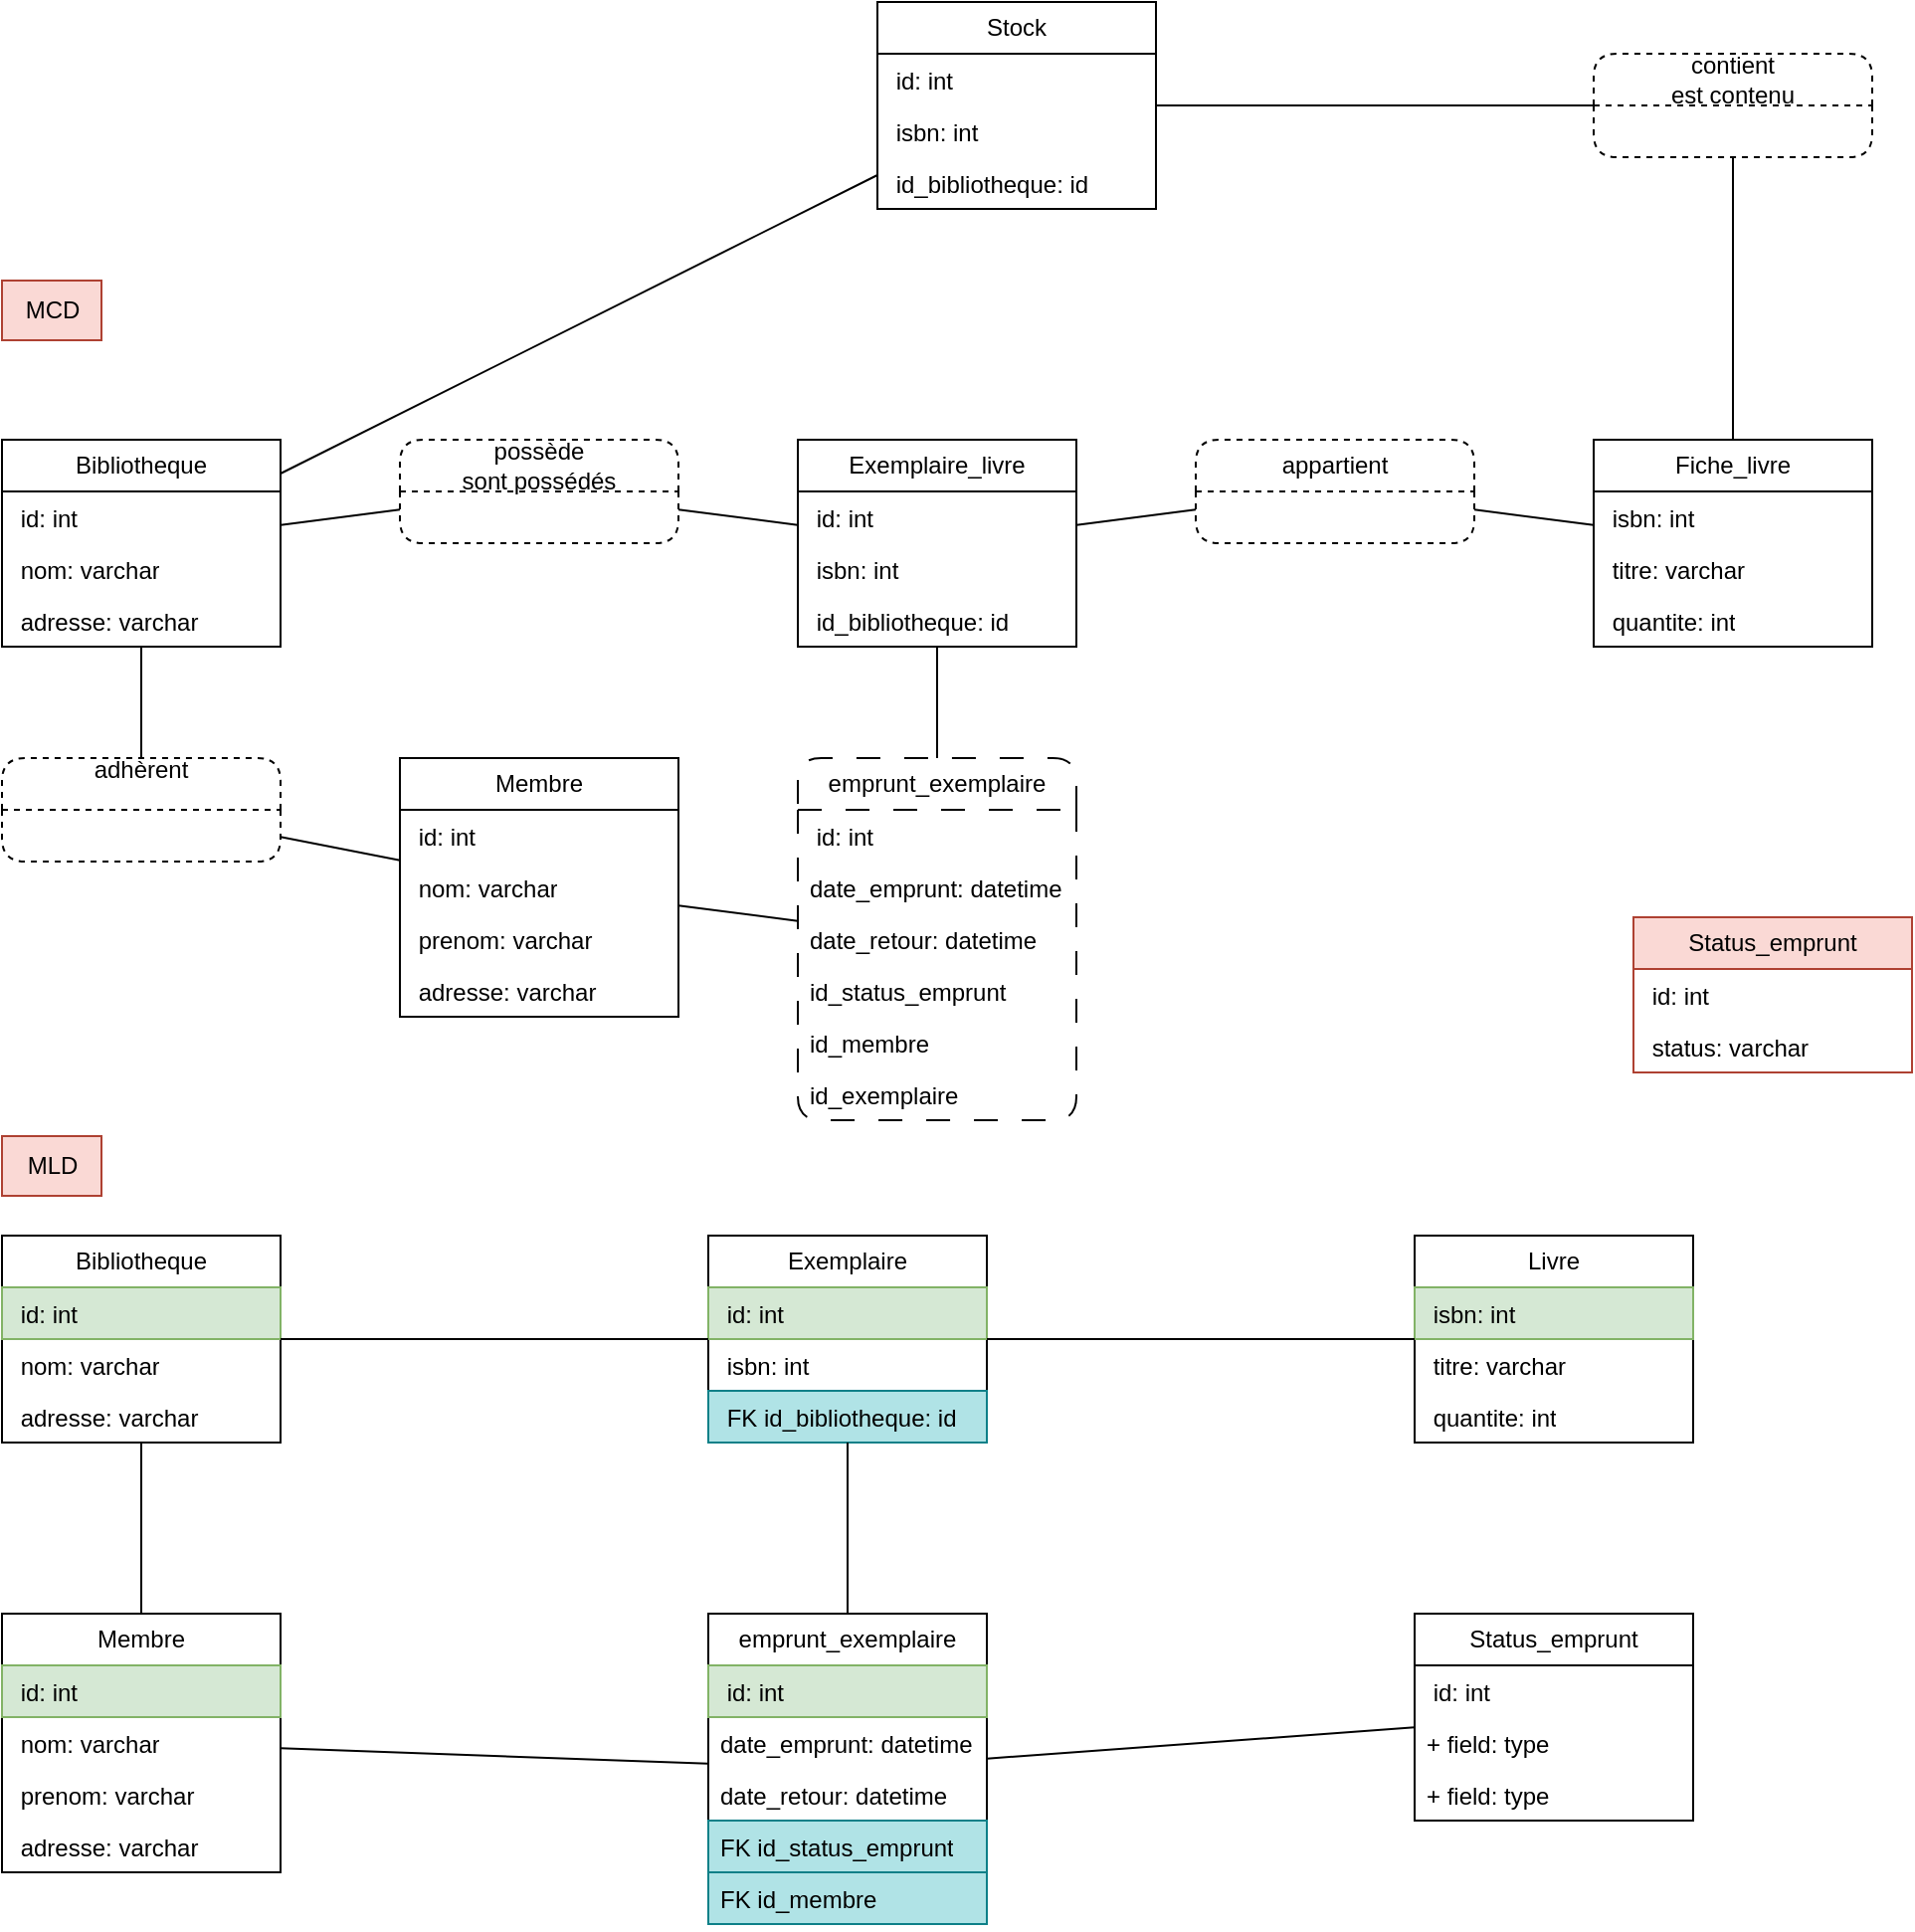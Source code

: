<mxfile version="24.5.1" type="device" pages="11">
  <diagram name="Page-1" id="qaC6eXqmSg9WAdZWKk9v">
    <mxGraphModel dx="2868" dy="1646" grid="1" gridSize="10" guides="1" tooltips="1" connect="1" arrows="1" fold="1" page="1" pageScale="1" pageWidth="1920" pageHeight="1200" math="0" shadow="0">
      <root>
        <mxCell id="0" />
        <mxCell id="1" parent="0" />
        <mxCell id="Cr1juS38xG8Cz115XZnx-1" value="Bibliotheque" style="swimlane;fontStyle=0;childLayout=stackLayout;horizontal=1;startSize=26;fillColor=none;horizontalStack=0;resizeParent=1;resizeParentMax=0;resizeLast=0;collapsible=1;marginBottom=0;whiteSpace=wrap;html=1;" vertex="1" parent="1">
          <mxGeometry x="476" y="433" width="140" height="104" as="geometry" />
        </mxCell>
        <mxCell id="Cr1juS38xG8Cz115XZnx-2" value="&amp;nbsp;id: int" style="text;strokeColor=none;fillColor=none;align=left;verticalAlign=top;spacingLeft=4;spacingRight=4;overflow=hidden;rotatable=0;points=[[0,0.5],[1,0.5]];portConstraint=eastwest;whiteSpace=wrap;html=1;" vertex="1" parent="Cr1juS38xG8Cz115XZnx-1">
          <mxGeometry y="26" width="140" height="26" as="geometry" />
        </mxCell>
        <mxCell id="Cr1juS38xG8Cz115XZnx-3" value="&amp;nbsp;nom: varchar" style="text;strokeColor=none;fillColor=none;align=left;verticalAlign=top;spacingLeft=4;spacingRight=4;overflow=hidden;rotatable=0;points=[[0,0.5],[1,0.5]];portConstraint=eastwest;whiteSpace=wrap;html=1;" vertex="1" parent="Cr1juS38xG8Cz115XZnx-1">
          <mxGeometry y="52" width="140" height="26" as="geometry" />
        </mxCell>
        <mxCell id="Cr1juS38xG8Cz115XZnx-4" value="&amp;nbsp;adresse: varchar" style="text;strokeColor=none;fillColor=none;align=left;verticalAlign=top;spacingLeft=4;spacingRight=4;overflow=hidden;rotatable=0;points=[[0,0.5],[1,0.5]];portConstraint=eastwest;whiteSpace=wrap;html=1;" vertex="1" parent="Cr1juS38xG8Cz115XZnx-1">
          <mxGeometry y="78" width="140" height="26" as="geometry" />
        </mxCell>
        <mxCell id="Cr1juS38xG8Cz115XZnx-5" value="Exemplaire_livre" style="swimlane;fontStyle=0;childLayout=stackLayout;horizontal=1;startSize=26;fillColor=none;horizontalStack=0;resizeParent=1;resizeParentMax=0;resizeLast=0;collapsible=1;marginBottom=0;whiteSpace=wrap;html=1;" vertex="1" parent="1">
          <mxGeometry x="876" y="433" width="140" height="104" as="geometry" />
        </mxCell>
        <mxCell id="Cr1juS38xG8Cz115XZnx-6" value="&amp;nbsp;id: int" style="text;strokeColor=none;fillColor=none;align=left;verticalAlign=top;spacingLeft=4;spacingRight=4;overflow=hidden;rotatable=0;points=[[0,0.5],[1,0.5]];portConstraint=eastwest;whiteSpace=wrap;html=1;" vertex="1" parent="Cr1juS38xG8Cz115XZnx-5">
          <mxGeometry y="26" width="140" height="26" as="geometry" />
        </mxCell>
        <mxCell id="Cr1juS38xG8Cz115XZnx-7" value="&amp;nbsp;isbn: int" style="text;strokeColor=none;fillColor=none;align=left;verticalAlign=top;spacingLeft=4;spacingRight=4;overflow=hidden;rotatable=0;points=[[0,0.5],[1,0.5]];portConstraint=eastwest;whiteSpace=wrap;html=1;" vertex="1" parent="Cr1juS38xG8Cz115XZnx-5">
          <mxGeometry y="52" width="140" height="26" as="geometry" />
        </mxCell>
        <mxCell id="Cr1juS38xG8Cz115XZnx-8" value="&amp;nbsp;id_bibliotheque: id" style="text;strokeColor=none;fillColor=none;align=left;verticalAlign=top;spacingLeft=4;spacingRight=4;overflow=hidden;rotatable=0;points=[[0,0.5],[1,0.5]];portConstraint=eastwest;whiteSpace=wrap;html=1;" vertex="1" parent="Cr1juS38xG8Cz115XZnx-5">
          <mxGeometry y="78" width="140" height="26" as="geometry" />
        </mxCell>
        <mxCell id="Cr1juS38xG8Cz115XZnx-9" value="Fiche_livre" style="swimlane;fontStyle=0;childLayout=stackLayout;horizontal=1;startSize=26;fillColor=none;horizontalStack=0;resizeParent=1;resizeParentMax=0;resizeLast=0;collapsible=1;marginBottom=0;whiteSpace=wrap;html=1;" vertex="1" parent="1">
          <mxGeometry x="1276" y="433" width="140" height="104" as="geometry" />
        </mxCell>
        <mxCell id="Cr1juS38xG8Cz115XZnx-10" value="&amp;nbsp;isbn: int" style="text;strokeColor=none;fillColor=none;align=left;verticalAlign=top;spacingLeft=4;spacingRight=4;overflow=hidden;rotatable=0;points=[[0,0.5],[1,0.5]];portConstraint=eastwest;whiteSpace=wrap;html=1;" vertex="1" parent="Cr1juS38xG8Cz115XZnx-9">
          <mxGeometry y="26" width="140" height="26" as="geometry" />
        </mxCell>
        <mxCell id="Cr1juS38xG8Cz115XZnx-11" value="&amp;nbsp;titre: varchar" style="text;strokeColor=none;fillColor=none;align=left;verticalAlign=top;spacingLeft=4;spacingRight=4;overflow=hidden;rotatable=0;points=[[0,0.5],[1,0.5]];portConstraint=eastwest;whiteSpace=wrap;html=1;" vertex="1" parent="Cr1juS38xG8Cz115XZnx-9">
          <mxGeometry y="52" width="140" height="26" as="geometry" />
        </mxCell>
        <mxCell id="Cr1juS38xG8Cz115XZnx-12" value="&amp;nbsp;quantite: int" style="text;strokeColor=none;fillColor=none;align=left;verticalAlign=top;spacingLeft=4;spacingRight=4;overflow=hidden;rotatable=0;points=[[0,0.5],[1,0.5]];portConstraint=eastwest;whiteSpace=wrap;html=1;" vertex="1" parent="Cr1juS38xG8Cz115XZnx-9">
          <mxGeometry y="78" width="140" height="26" as="geometry" />
        </mxCell>
        <mxCell id="Cr1juS38xG8Cz115XZnx-13" value="Membre" style="swimlane;fontStyle=0;childLayout=stackLayout;horizontal=1;startSize=26;fillColor=none;horizontalStack=0;resizeParent=1;resizeParentMax=0;resizeLast=0;collapsible=1;marginBottom=0;whiteSpace=wrap;html=1;" vertex="1" parent="1">
          <mxGeometry x="676" y="593" width="140" height="130" as="geometry" />
        </mxCell>
        <mxCell id="Cr1juS38xG8Cz115XZnx-14" value="&amp;nbsp;id: int" style="text;strokeColor=none;fillColor=none;align=left;verticalAlign=top;spacingLeft=4;spacingRight=4;overflow=hidden;rotatable=0;points=[[0,0.5],[1,0.5]];portConstraint=eastwest;whiteSpace=wrap;html=1;" vertex="1" parent="Cr1juS38xG8Cz115XZnx-13">
          <mxGeometry y="26" width="140" height="26" as="geometry" />
        </mxCell>
        <mxCell id="Cr1juS38xG8Cz115XZnx-15" value="&amp;nbsp;nom: varchar" style="text;strokeColor=none;fillColor=none;align=left;verticalAlign=top;spacingLeft=4;spacingRight=4;overflow=hidden;rotatable=0;points=[[0,0.5],[1,0.5]];portConstraint=eastwest;whiteSpace=wrap;html=1;" vertex="1" parent="Cr1juS38xG8Cz115XZnx-13">
          <mxGeometry y="52" width="140" height="26" as="geometry" />
        </mxCell>
        <mxCell id="Cr1juS38xG8Cz115XZnx-16" value="&amp;nbsp;prenom: varchar" style="text;strokeColor=none;fillColor=none;align=left;verticalAlign=top;spacingLeft=4;spacingRight=4;overflow=hidden;rotatable=0;points=[[0,0.5],[1,0.5]];portConstraint=eastwest;whiteSpace=wrap;html=1;" vertex="1" parent="Cr1juS38xG8Cz115XZnx-13">
          <mxGeometry y="78" width="140" height="26" as="geometry" />
        </mxCell>
        <mxCell id="Cr1juS38xG8Cz115XZnx-17" value="&amp;nbsp;adresse: varchar" style="text;strokeColor=none;fillColor=none;align=left;verticalAlign=top;spacingLeft=4;spacingRight=4;overflow=hidden;rotatable=0;points=[[0,0.5],[1,0.5]];portConstraint=eastwest;whiteSpace=wrap;html=1;" vertex="1" parent="Cr1juS38xG8Cz115XZnx-13">
          <mxGeometry y="104" width="140" height="26" as="geometry" />
        </mxCell>
        <mxCell id="Cr1juS38xG8Cz115XZnx-18" value="Status_emprunt" style="swimlane;fontStyle=0;childLayout=stackLayout;horizontal=1;startSize=26;fillColor=#fad9d5;horizontalStack=0;resizeParent=1;resizeParentMax=0;resizeLast=0;collapsible=1;marginBottom=0;whiteSpace=wrap;html=1;strokeColor=#ae4132;" vertex="1" parent="1">
          <mxGeometry x="1296" y="673" width="140" height="78" as="geometry" />
        </mxCell>
        <mxCell id="Cr1juS38xG8Cz115XZnx-19" value="&amp;nbsp;id: int" style="text;strokeColor=none;fillColor=none;align=left;verticalAlign=top;spacingLeft=4;spacingRight=4;overflow=hidden;rotatable=0;points=[[0,0.5],[1,0.5]];portConstraint=eastwest;whiteSpace=wrap;html=1;" vertex="1" parent="Cr1juS38xG8Cz115XZnx-18">
          <mxGeometry y="26" width="140" height="26" as="geometry" />
        </mxCell>
        <mxCell id="Cr1juS38xG8Cz115XZnx-20" value="&amp;nbsp;status: varchar" style="text;strokeColor=none;fillColor=none;align=left;verticalAlign=top;spacingLeft=4;spacingRight=4;overflow=hidden;rotatable=0;points=[[0,0.5],[1,0.5]];portConstraint=eastwest;whiteSpace=wrap;html=1;" vertex="1" parent="Cr1juS38xG8Cz115XZnx-18">
          <mxGeometry y="52" width="140" height="26" as="geometry" />
        </mxCell>
        <mxCell id="Cr1juS38xG8Cz115XZnx-21" value="possède&lt;div&gt;sont possédés&lt;/div&gt;" style="swimlane;fontStyle=0;childLayout=stackLayout;horizontal=1;startSize=26;fillColor=none;horizontalStack=0;resizeParent=1;resizeParentMax=0;resizeLast=0;collapsible=1;marginBottom=0;whiteSpace=wrap;html=1;rounded=1;dashed=1;" vertex="1" parent="1">
          <mxGeometry x="676" y="433" width="140" height="52" as="geometry" />
        </mxCell>
        <mxCell id="Cr1juS38xG8Cz115XZnx-22" value="appartient" style="swimlane;fontStyle=0;childLayout=stackLayout;horizontal=1;startSize=26;fillColor=none;horizontalStack=0;resizeParent=1;resizeParentMax=0;resizeLast=0;collapsible=1;marginBottom=0;whiteSpace=wrap;html=1;rounded=1;dashed=1;" vertex="1" parent="1">
          <mxGeometry x="1076" y="433" width="140" height="52" as="geometry" />
        </mxCell>
        <mxCell id="Cr1juS38xG8Cz115XZnx-23" value="emprunt_exemplaire" style="swimlane;fontStyle=0;childLayout=stackLayout;horizontal=1;startSize=26;fillColor=none;horizontalStack=0;resizeParent=1;resizeParentMax=0;resizeLast=0;collapsible=1;marginBottom=0;whiteSpace=wrap;html=1;rounded=1;dashed=1;dashPattern=12 12;" vertex="1" parent="1">
          <mxGeometry x="876" y="593" width="140" height="182" as="geometry" />
        </mxCell>
        <mxCell id="Cr1juS38xG8Cz115XZnx-24" value="&amp;nbsp;id: int" style="text;strokeColor=none;fillColor=none;align=left;verticalAlign=top;spacingLeft=4;spacingRight=4;overflow=hidden;rotatable=0;points=[[0,0.5],[1,0.5]];portConstraint=eastwest;whiteSpace=wrap;html=1;" vertex="1" parent="Cr1juS38xG8Cz115XZnx-23">
          <mxGeometry y="26" width="140" height="26" as="geometry" />
        </mxCell>
        <mxCell id="Cr1juS38xG8Cz115XZnx-25" value="date_emprunt: datetime" style="text;strokeColor=none;fillColor=none;align=left;verticalAlign=top;spacingLeft=4;spacingRight=4;overflow=hidden;rotatable=0;points=[[0,0.5],[1,0.5]];portConstraint=eastwest;whiteSpace=wrap;html=1;" vertex="1" parent="Cr1juS38xG8Cz115XZnx-23">
          <mxGeometry y="52" width="140" height="26" as="geometry" />
        </mxCell>
        <mxCell id="Cr1juS38xG8Cz115XZnx-26" value="date_retour: datetime" style="text;strokeColor=none;fillColor=none;align=left;verticalAlign=top;spacingLeft=4;spacingRight=4;overflow=hidden;rotatable=0;points=[[0,0.5],[1,0.5]];portConstraint=eastwest;whiteSpace=wrap;html=1;" vertex="1" parent="Cr1juS38xG8Cz115XZnx-23">
          <mxGeometry y="78" width="140" height="26" as="geometry" />
        </mxCell>
        <mxCell id="Cr1juS38xG8Cz115XZnx-27" value="id_status_emprunt" style="text;strokeColor=none;fillColor=none;align=left;verticalAlign=top;spacingLeft=4;spacingRight=4;overflow=hidden;rotatable=0;points=[[0,0.5],[1,0.5]];portConstraint=eastwest;whiteSpace=wrap;html=1;" vertex="1" parent="Cr1juS38xG8Cz115XZnx-23">
          <mxGeometry y="104" width="140" height="26" as="geometry" />
        </mxCell>
        <mxCell id="Cr1juS38xG8Cz115XZnx-28" value="id_membre" style="text;strokeColor=none;fillColor=none;align=left;verticalAlign=top;spacingLeft=4;spacingRight=4;overflow=hidden;rotatable=0;points=[[0,0.5],[1,0.5]];portConstraint=eastwest;whiteSpace=wrap;html=1;" vertex="1" parent="Cr1juS38xG8Cz115XZnx-23">
          <mxGeometry y="130" width="140" height="26" as="geometry" />
        </mxCell>
        <mxCell id="Cr1juS38xG8Cz115XZnx-29" value="id_exemplaire" style="text;strokeColor=none;fillColor=none;align=left;verticalAlign=top;spacingLeft=4;spacingRight=4;overflow=hidden;rotatable=0;points=[[0,0.5],[1,0.5]];portConstraint=eastwest;whiteSpace=wrap;html=1;" vertex="1" parent="Cr1juS38xG8Cz115XZnx-23">
          <mxGeometry y="156" width="140" height="26" as="geometry" />
        </mxCell>
        <mxCell id="Cr1juS38xG8Cz115XZnx-30" value="" style="endArrow=none;html=1;rounded=0;" edge="1" parent="1" source="Cr1juS38xG8Cz115XZnx-21" target="Cr1juS38xG8Cz115XZnx-1">
          <mxGeometry width="50" height="50" relative="1" as="geometry">
            <mxPoint x="876" y="683" as="sourcePoint" />
            <mxPoint x="926" y="633" as="targetPoint" />
          </mxGeometry>
        </mxCell>
        <mxCell id="Cr1juS38xG8Cz115XZnx-31" value="" style="endArrow=none;html=1;rounded=0;" edge="1" parent="1" source="Cr1juS38xG8Cz115XZnx-5" target="Cr1juS38xG8Cz115XZnx-21">
          <mxGeometry width="50" height="50" relative="1" as="geometry">
            <mxPoint x="686" y="478" as="sourcePoint" />
            <mxPoint x="626" y="486" as="targetPoint" />
          </mxGeometry>
        </mxCell>
        <mxCell id="Cr1juS38xG8Cz115XZnx-32" value="" style="endArrow=none;html=1;rounded=0;" edge="1" parent="1" source="Cr1juS38xG8Cz115XZnx-22" target="Cr1juS38xG8Cz115XZnx-5">
          <mxGeometry width="50" height="50" relative="1" as="geometry">
            <mxPoint x="696" y="488" as="sourcePoint" />
            <mxPoint x="636" y="496" as="targetPoint" />
          </mxGeometry>
        </mxCell>
        <mxCell id="Cr1juS38xG8Cz115XZnx-33" value="" style="endArrow=none;html=1;rounded=0;" edge="1" parent="1" source="Cr1juS38xG8Cz115XZnx-9" target="Cr1juS38xG8Cz115XZnx-22">
          <mxGeometry width="50" height="50" relative="1" as="geometry">
            <mxPoint x="706" y="498" as="sourcePoint" />
            <mxPoint x="646" y="506" as="targetPoint" />
          </mxGeometry>
        </mxCell>
        <mxCell id="Cr1juS38xG8Cz115XZnx-34" value="" style="endArrow=none;html=1;rounded=0;" edge="1" parent="1" source="Cr1juS38xG8Cz115XZnx-5" target="Cr1juS38xG8Cz115XZnx-23">
          <mxGeometry width="50" height="50" relative="1" as="geometry">
            <mxPoint x="716" y="508" as="sourcePoint" />
            <mxPoint x="656" y="516" as="targetPoint" />
          </mxGeometry>
        </mxCell>
        <mxCell id="Cr1juS38xG8Cz115XZnx-35" value="" style="endArrow=none;html=1;rounded=0;" edge="1" parent="1" source="Cr1juS38xG8Cz115XZnx-23" target="Cr1juS38xG8Cz115XZnx-13">
          <mxGeometry width="50" height="50" relative="1" as="geometry">
            <mxPoint x="726" y="518" as="sourcePoint" />
            <mxPoint x="666" y="526" as="targetPoint" />
          </mxGeometry>
        </mxCell>
        <mxCell id="Cr1juS38xG8Cz115XZnx-36" value="Bibliotheque" style="swimlane;fontStyle=0;childLayout=stackLayout;horizontal=1;startSize=26;fillColor=none;horizontalStack=0;resizeParent=1;resizeParentMax=0;resizeLast=0;collapsible=1;marginBottom=0;whiteSpace=wrap;html=1;" vertex="1" parent="1">
          <mxGeometry x="476" y="833" width="140" height="104" as="geometry" />
        </mxCell>
        <mxCell id="Cr1juS38xG8Cz115XZnx-37" value="&amp;nbsp;id: int" style="text;strokeColor=#82b366;fillColor=#d5e8d4;align=left;verticalAlign=top;spacingLeft=4;spacingRight=4;overflow=hidden;rotatable=0;points=[[0,0.5],[1,0.5]];portConstraint=eastwest;whiteSpace=wrap;html=1;" vertex="1" parent="Cr1juS38xG8Cz115XZnx-36">
          <mxGeometry y="26" width="140" height="26" as="geometry" />
        </mxCell>
        <mxCell id="Cr1juS38xG8Cz115XZnx-38" value="&amp;nbsp;nom: varchar" style="text;strokeColor=none;fillColor=none;align=left;verticalAlign=top;spacingLeft=4;spacingRight=4;overflow=hidden;rotatable=0;points=[[0,0.5],[1,0.5]];portConstraint=eastwest;whiteSpace=wrap;html=1;" vertex="1" parent="Cr1juS38xG8Cz115XZnx-36">
          <mxGeometry y="52" width="140" height="26" as="geometry" />
        </mxCell>
        <mxCell id="Cr1juS38xG8Cz115XZnx-39" value="&amp;nbsp;adresse: varchar" style="text;strokeColor=none;fillColor=none;align=left;verticalAlign=top;spacingLeft=4;spacingRight=4;overflow=hidden;rotatable=0;points=[[0,0.5],[1,0.5]];portConstraint=eastwest;whiteSpace=wrap;html=1;" vertex="1" parent="Cr1juS38xG8Cz115XZnx-36">
          <mxGeometry y="78" width="140" height="26" as="geometry" />
        </mxCell>
        <mxCell id="Cr1juS38xG8Cz115XZnx-40" value="Exemplaire" style="swimlane;fontStyle=0;childLayout=stackLayout;horizontal=1;startSize=26;fillColor=none;horizontalStack=0;resizeParent=1;resizeParentMax=0;resizeLast=0;collapsible=1;marginBottom=0;whiteSpace=wrap;html=1;" vertex="1" parent="1">
          <mxGeometry x="831" y="833" width="140" height="104" as="geometry" />
        </mxCell>
        <mxCell id="Cr1juS38xG8Cz115XZnx-41" value="&amp;nbsp;id: int" style="text;strokeColor=#82b366;fillColor=#d5e8d4;align=left;verticalAlign=top;spacingLeft=4;spacingRight=4;overflow=hidden;rotatable=0;points=[[0,0.5],[1,0.5]];portConstraint=eastwest;whiteSpace=wrap;html=1;" vertex="1" parent="Cr1juS38xG8Cz115XZnx-40">
          <mxGeometry y="26" width="140" height="26" as="geometry" />
        </mxCell>
        <mxCell id="Cr1juS38xG8Cz115XZnx-42" value="&amp;nbsp;isbn: int" style="text;strokeColor=none;fillColor=none;align=left;verticalAlign=top;spacingLeft=4;spacingRight=4;overflow=hidden;rotatable=0;points=[[0,0.5],[1,0.5]];portConstraint=eastwest;whiteSpace=wrap;html=1;" vertex="1" parent="Cr1juS38xG8Cz115XZnx-40">
          <mxGeometry y="52" width="140" height="26" as="geometry" />
        </mxCell>
        <mxCell id="Cr1juS38xG8Cz115XZnx-43" value="&amp;nbsp;FK id_bibliotheque: id" style="text;strokeColor=#0e8088;fillColor=#b0e3e6;align=left;verticalAlign=top;spacingLeft=4;spacingRight=4;overflow=hidden;rotatable=0;points=[[0,0.5],[1,0.5]];portConstraint=eastwest;whiteSpace=wrap;html=1;" vertex="1" parent="Cr1juS38xG8Cz115XZnx-40">
          <mxGeometry y="78" width="140" height="26" as="geometry" />
        </mxCell>
        <mxCell id="Cr1juS38xG8Cz115XZnx-44" value="emprunt_exemplaire" style="swimlane;fontStyle=0;childLayout=stackLayout;horizontal=1;startSize=26;fillColor=none;horizontalStack=0;resizeParent=1;resizeParentMax=0;resizeLast=0;collapsible=1;marginBottom=0;whiteSpace=wrap;html=1;rounded=0;" vertex="1" parent="1">
          <mxGeometry x="831" y="1023" width="140" height="156" as="geometry" />
        </mxCell>
        <mxCell id="Cr1juS38xG8Cz115XZnx-45" value="&amp;nbsp;id: int" style="text;strokeColor=#82b366;fillColor=#d5e8d4;align=left;verticalAlign=top;spacingLeft=4;spacingRight=4;overflow=hidden;rotatable=0;points=[[0,0.5],[1,0.5]];portConstraint=eastwest;whiteSpace=wrap;html=1;" vertex="1" parent="Cr1juS38xG8Cz115XZnx-44">
          <mxGeometry y="26" width="140" height="26" as="geometry" />
        </mxCell>
        <mxCell id="Cr1juS38xG8Cz115XZnx-46" value="date_emprunt: datetime" style="text;strokeColor=none;fillColor=none;align=left;verticalAlign=top;spacingLeft=4;spacingRight=4;overflow=hidden;rotatable=0;points=[[0,0.5],[1,0.5]];portConstraint=eastwest;whiteSpace=wrap;html=1;" vertex="1" parent="Cr1juS38xG8Cz115XZnx-44">
          <mxGeometry y="52" width="140" height="26" as="geometry" />
        </mxCell>
        <mxCell id="Cr1juS38xG8Cz115XZnx-47" value="date_retour: datetime" style="text;strokeColor=none;fillColor=none;align=left;verticalAlign=top;spacingLeft=4;spacingRight=4;overflow=hidden;rotatable=0;points=[[0,0.5],[1,0.5]];portConstraint=eastwest;whiteSpace=wrap;html=1;" vertex="1" parent="Cr1juS38xG8Cz115XZnx-44">
          <mxGeometry y="78" width="140" height="26" as="geometry" />
        </mxCell>
        <mxCell id="Cr1juS38xG8Cz115XZnx-48" value="FK id_status_emprunt" style="text;strokeColor=#0e8088;fillColor=#b0e3e6;align=left;verticalAlign=top;spacingLeft=4;spacingRight=4;overflow=hidden;rotatable=0;points=[[0,0.5],[1,0.5]];portConstraint=eastwest;whiteSpace=wrap;html=1;" vertex="1" parent="Cr1juS38xG8Cz115XZnx-44">
          <mxGeometry y="104" width="140" height="26" as="geometry" />
        </mxCell>
        <mxCell id="Cr1juS38xG8Cz115XZnx-49" value="FK id_membre" style="text;strokeColor=#0e8088;fillColor=#b0e3e6;align=left;verticalAlign=top;spacingLeft=4;spacingRight=4;overflow=hidden;rotatable=0;points=[[0,0.5],[1,0.5]];portConstraint=eastwest;whiteSpace=wrap;html=1;" vertex="1" parent="Cr1juS38xG8Cz115XZnx-44">
          <mxGeometry y="130" width="140" height="26" as="geometry" />
        </mxCell>
        <mxCell id="Cr1juS38xG8Cz115XZnx-50" value="Membre" style="swimlane;fontStyle=0;childLayout=stackLayout;horizontal=1;startSize=26;fillColor=none;horizontalStack=0;resizeParent=1;resizeParentMax=0;resizeLast=0;collapsible=1;marginBottom=0;whiteSpace=wrap;html=1;" vertex="1" parent="1">
          <mxGeometry x="476" y="1023" width="140" height="130" as="geometry" />
        </mxCell>
        <mxCell id="Cr1juS38xG8Cz115XZnx-51" value="&amp;nbsp;id: int" style="text;strokeColor=#82b366;fillColor=#d5e8d4;align=left;verticalAlign=top;spacingLeft=4;spacingRight=4;overflow=hidden;rotatable=0;points=[[0,0.5],[1,0.5]];portConstraint=eastwest;whiteSpace=wrap;html=1;" vertex="1" parent="Cr1juS38xG8Cz115XZnx-50">
          <mxGeometry y="26" width="140" height="26" as="geometry" />
        </mxCell>
        <mxCell id="Cr1juS38xG8Cz115XZnx-52" value="&amp;nbsp;nom: varchar" style="text;strokeColor=none;fillColor=none;align=left;verticalAlign=top;spacingLeft=4;spacingRight=4;overflow=hidden;rotatable=0;points=[[0,0.5],[1,0.5]];portConstraint=eastwest;whiteSpace=wrap;html=1;" vertex="1" parent="Cr1juS38xG8Cz115XZnx-50">
          <mxGeometry y="52" width="140" height="26" as="geometry" />
        </mxCell>
        <mxCell id="Cr1juS38xG8Cz115XZnx-53" value="&amp;nbsp;prenom: varchar" style="text;strokeColor=none;fillColor=none;align=left;verticalAlign=top;spacingLeft=4;spacingRight=4;overflow=hidden;rotatable=0;points=[[0,0.5],[1,0.5]];portConstraint=eastwest;whiteSpace=wrap;html=1;" vertex="1" parent="Cr1juS38xG8Cz115XZnx-50">
          <mxGeometry y="78" width="140" height="26" as="geometry" />
        </mxCell>
        <mxCell id="Cr1juS38xG8Cz115XZnx-54" value="&amp;nbsp;adresse: varchar" style="text;strokeColor=none;fillColor=none;align=left;verticalAlign=top;spacingLeft=4;spacingRight=4;overflow=hidden;rotatable=0;points=[[0,0.5],[1,0.5]];portConstraint=eastwest;whiteSpace=wrap;html=1;" vertex="1" parent="Cr1juS38xG8Cz115XZnx-50">
          <mxGeometry y="104" width="140" height="26" as="geometry" />
        </mxCell>
        <mxCell id="Cr1juS38xG8Cz115XZnx-55" value="Livre" style="swimlane;fontStyle=0;childLayout=stackLayout;horizontal=1;startSize=26;fillColor=none;horizontalStack=0;resizeParent=1;resizeParentMax=0;resizeLast=0;collapsible=1;marginBottom=0;whiteSpace=wrap;html=1;" vertex="1" parent="1">
          <mxGeometry x="1186" y="833" width="140" height="104" as="geometry" />
        </mxCell>
        <mxCell id="Cr1juS38xG8Cz115XZnx-56" value="&amp;nbsp;isbn: int" style="text;strokeColor=#82b366;fillColor=#d5e8d4;align=left;verticalAlign=top;spacingLeft=4;spacingRight=4;overflow=hidden;rotatable=0;points=[[0,0.5],[1,0.5]];portConstraint=eastwest;whiteSpace=wrap;html=1;" vertex="1" parent="Cr1juS38xG8Cz115XZnx-55">
          <mxGeometry y="26" width="140" height="26" as="geometry" />
        </mxCell>
        <mxCell id="Cr1juS38xG8Cz115XZnx-57" value="&amp;nbsp;titre: varchar" style="text;strokeColor=none;fillColor=none;align=left;verticalAlign=top;spacingLeft=4;spacingRight=4;overflow=hidden;rotatable=0;points=[[0,0.5],[1,0.5]];portConstraint=eastwest;whiteSpace=wrap;html=1;" vertex="1" parent="Cr1juS38xG8Cz115XZnx-55">
          <mxGeometry y="52" width="140" height="26" as="geometry" />
        </mxCell>
        <mxCell id="Cr1juS38xG8Cz115XZnx-58" value="&amp;nbsp;quantite: int" style="text;strokeColor=none;fillColor=none;align=left;verticalAlign=top;spacingLeft=4;spacingRight=4;overflow=hidden;rotatable=0;points=[[0,0.5],[1,0.5]];portConstraint=eastwest;whiteSpace=wrap;html=1;" vertex="1" parent="Cr1juS38xG8Cz115XZnx-55">
          <mxGeometry y="78" width="140" height="26" as="geometry" />
        </mxCell>
        <mxCell id="Cr1juS38xG8Cz115XZnx-59" value="Status_emprunt" style="swimlane;fontStyle=0;childLayout=stackLayout;horizontal=1;startSize=26;fillColor=none;horizontalStack=0;resizeParent=1;resizeParentMax=0;resizeLast=0;collapsible=1;marginBottom=0;whiteSpace=wrap;html=1;" vertex="1" parent="1">
          <mxGeometry x="1186" y="1023" width="140" height="104" as="geometry" />
        </mxCell>
        <mxCell id="Cr1juS38xG8Cz115XZnx-60" value="&amp;nbsp;id: int" style="text;strokeColor=none;fillColor=none;align=left;verticalAlign=top;spacingLeft=4;spacingRight=4;overflow=hidden;rotatable=0;points=[[0,0.5],[1,0.5]];portConstraint=eastwest;whiteSpace=wrap;html=1;" vertex="1" parent="Cr1juS38xG8Cz115XZnx-59">
          <mxGeometry y="26" width="140" height="26" as="geometry" />
        </mxCell>
        <mxCell id="Cr1juS38xG8Cz115XZnx-61" value="+ field: type" style="text;strokeColor=none;fillColor=none;align=left;verticalAlign=top;spacingLeft=4;spacingRight=4;overflow=hidden;rotatable=0;points=[[0,0.5],[1,0.5]];portConstraint=eastwest;whiteSpace=wrap;html=1;" vertex="1" parent="Cr1juS38xG8Cz115XZnx-59">
          <mxGeometry y="52" width="140" height="26" as="geometry" />
        </mxCell>
        <mxCell id="Cr1juS38xG8Cz115XZnx-62" value="+ field: type" style="text;strokeColor=none;fillColor=none;align=left;verticalAlign=top;spacingLeft=4;spacingRight=4;overflow=hidden;rotatable=0;points=[[0,0.5],[1,0.5]];portConstraint=eastwest;whiteSpace=wrap;html=1;" vertex="1" parent="Cr1juS38xG8Cz115XZnx-59">
          <mxGeometry y="78" width="140" height="26" as="geometry" />
        </mxCell>
        <mxCell id="Cr1juS38xG8Cz115XZnx-63" value="" style="endArrow=none;html=1;rounded=0;" edge="1" parent="1" source="Cr1juS38xG8Cz115XZnx-40" target="Cr1juS38xG8Cz115XZnx-36">
          <mxGeometry width="50" height="50" relative="1" as="geometry">
            <mxPoint x="886" y="676" as="sourcePoint" />
            <mxPoint x="826" y="673" as="targetPoint" />
          </mxGeometry>
        </mxCell>
        <mxCell id="Cr1juS38xG8Cz115XZnx-64" value="" style="endArrow=none;html=1;rounded=0;" edge="1" parent="1" source="Cr1juS38xG8Cz115XZnx-55" target="Cr1juS38xG8Cz115XZnx-40">
          <mxGeometry width="50" height="50" relative="1" as="geometry">
            <mxPoint x="1096" y="686" as="sourcePoint" />
            <mxPoint x="1036" y="683" as="targetPoint" />
          </mxGeometry>
        </mxCell>
        <mxCell id="Cr1juS38xG8Cz115XZnx-65" value="" style="endArrow=none;html=1;rounded=0;" edge="1" parent="1" source="Cr1juS38xG8Cz115XZnx-44" target="Cr1juS38xG8Cz115XZnx-50">
          <mxGeometry width="50" height="50" relative="1" as="geometry">
            <mxPoint x="906" y="726" as="sourcePoint" />
            <mxPoint x="846" y="723" as="targetPoint" />
          </mxGeometry>
        </mxCell>
        <mxCell id="Cr1juS38xG8Cz115XZnx-66" value="" style="endArrow=none;html=1;rounded=0;" edge="1" parent="1" source="Cr1juS38xG8Cz115XZnx-59" target="Cr1juS38xG8Cz115XZnx-44">
          <mxGeometry width="50" height="50" relative="1" as="geometry">
            <mxPoint x="1116" y="736" as="sourcePoint" />
            <mxPoint x="1056" y="733" as="targetPoint" />
          </mxGeometry>
        </mxCell>
        <mxCell id="Cr1juS38xG8Cz115XZnx-67" value="" style="endArrow=none;html=1;rounded=0;" edge="1" parent="1" source="Cr1juS38xG8Cz115XZnx-44" target="Cr1juS38xG8Cz115XZnx-40">
          <mxGeometry width="50" height="50" relative="1" as="geometry">
            <mxPoint x="1081" y="716" as="sourcePoint" />
            <mxPoint x="1021" y="713" as="targetPoint" />
          </mxGeometry>
        </mxCell>
        <mxCell id="Cr1juS38xG8Cz115XZnx-68" value="" style="endArrow=none;html=1;rounded=0;" edge="1" parent="1" source="Cr1juS38xG8Cz115XZnx-50" target="Cr1juS38xG8Cz115XZnx-36">
          <mxGeometry width="50" height="50" relative="1" as="geometry">
            <mxPoint x="841" y="1108" as="sourcePoint" />
            <mxPoint x="626" y="1101" as="targetPoint" />
          </mxGeometry>
        </mxCell>
        <mxCell id="Cr1juS38xG8Cz115XZnx-69" value="adhèrent&lt;div&gt;&lt;br&gt;&lt;/div&gt;" style="swimlane;fontStyle=0;childLayout=stackLayout;horizontal=1;startSize=26;fillColor=none;horizontalStack=0;resizeParent=1;resizeParentMax=0;resizeLast=0;collapsible=1;marginBottom=0;whiteSpace=wrap;html=1;rounded=1;dashed=1;" vertex="1" parent="1">
          <mxGeometry x="476" y="593" width="140" height="52" as="geometry" />
        </mxCell>
        <mxCell id="Cr1juS38xG8Cz115XZnx-70" value="" style="endArrow=none;html=1;rounded=0;" edge="1" parent="1" source="Cr1juS38xG8Cz115XZnx-69" target="Cr1juS38xG8Cz115XZnx-1">
          <mxGeometry width="50" height="50" relative="1" as="geometry">
            <mxPoint x="886" y="676" as="sourcePoint" />
            <mxPoint x="826" y="673" as="targetPoint" />
          </mxGeometry>
        </mxCell>
        <mxCell id="Cr1juS38xG8Cz115XZnx-71" value="" style="endArrow=none;html=1;rounded=0;" edge="1" parent="1" source="Cr1juS38xG8Cz115XZnx-13" target="Cr1juS38xG8Cz115XZnx-69">
          <mxGeometry width="50" height="50" relative="1" as="geometry">
            <mxPoint x="896" y="686" as="sourcePoint" />
            <mxPoint x="836" y="683" as="targetPoint" />
          </mxGeometry>
        </mxCell>
        <mxCell id="Cr1juS38xG8Cz115XZnx-72" value="MCD" style="text;html=1;align=center;verticalAlign=middle;resizable=0;points=[];autosize=1;strokeColor=#ae4132;fillColor=#fad9d5;" vertex="1" parent="1">
          <mxGeometry x="476" y="353" width="50" height="30" as="geometry" />
        </mxCell>
        <mxCell id="Cr1juS38xG8Cz115XZnx-73" value="MLD" style="text;html=1;align=center;verticalAlign=middle;resizable=0;points=[];autosize=1;strokeColor=#ae4132;fillColor=#fad9d5;" vertex="1" parent="1">
          <mxGeometry x="476" y="783" width="50" height="30" as="geometry" />
        </mxCell>
        <mxCell id="Cr1juS38xG8Cz115XZnx-74" value="Stock" style="swimlane;fontStyle=0;childLayout=stackLayout;horizontal=1;startSize=26;fillColor=none;horizontalStack=0;resizeParent=1;resizeParentMax=0;resizeLast=0;collapsible=1;marginBottom=0;whiteSpace=wrap;html=1;" vertex="1" parent="1">
          <mxGeometry x="916" y="213" width="140" height="104" as="geometry" />
        </mxCell>
        <mxCell id="Cr1juS38xG8Cz115XZnx-75" value="&amp;nbsp;id: int" style="text;strokeColor=none;fillColor=none;align=left;verticalAlign=top;spacingLeft=4;spacingRight=4;overflow=hidden;rotatable=0;points=[[0,0.5],[1,0.5]];portConstraint=eastwest;whiteSpace=wrap;html=1;" vertex="1" parent="Cr1juS38xG8Cz115XZnx-74">
          <mxGeometry y="26" width="140" height="26" as="geometry" />
        </mxCell>
        <mxCell id="Cr1juS38xG8Cz115XZnx-76" value="&amp;nbsp;isbn: int" style="text;strokeColor=none;fillColor=none;align=left;verticalAlign=top;spacingLeft=4;spacingRight=4;overflow=hidden;rotatable=0;points=[[0,0.5],[1,0.5]];portConstraint=eastwest;whiteSpace=wrap;html=1;" vertex="1" parent="Cr1juS38xG8Cz115XZnx-74">
          <mxGeometry y="52" width="140" height="26" as="geometry" />
        </mxCell>
        <mxCell id="Cr1juS38xG8Cz115XZnx-77" value="&amp;nbsp;id_bibliotheque: id" style="text;strokeColor=none;fillColor=none;align=left;verticalAlign=top;spacingLeft=4;spacingRight=4;overflow=hidden;rotatable=0;points=[[0,0.5],[1,0.5]];portConstraint=eastwest;whiteSpace=wrap;html=1;" vertex="1" parent="Cr1juS38xG8Cz115XZnx-74">
          <mxGeometry y="78" width="140" height="26" as="geometry" />
        </mxCell>
        <mxCell id="Cr1juS38xG8Cz115XZnx-78" value="contient&lt;div&gt;est contenu&lt;/div&gt;" style="swimlane;fontStyle=0;childLayout=stackLayout;horizontal=1;startSize=26;fillColor=none;horizontalStack=0;resizeParent=1;resizeParentMax=0;resizeLast=0;collapsible=1;marginBottom=0;whiteSpace=wrap;html=1;rounded=1;dashed=1;" vertex="1" parent="1">
          <mxGeometry x="1276" y="239" width="140" height="52" as="geometry" />
        </mxCell>
        <mxCell id="Cr1juS38xG8Cz115XZnx-79" value="" style="endArrow=none;html=1;rounded=0;" edge="1" parent="1" source="Cr1juS38xG8Cz115XZnx-78" target="Cr1juS38xG8Cz115XZnx-74">
          <mxGeometry width="50" height="50" relative="1" as="geometry">
            <mxPoint x="1086" y="478" as="sourcePoint" />
            <mxPoint x="1026" y="486" as="targetPoint" />
          </mxGeometry>
        </mxCell>
        <mxCell id="Cr1juS38xG8Cz115XZnx-80" value="" style="endArrow=none;html=1;rounded=0;" edge="1" parent="1" source="Cr1juS38xG8Cz115XZnx-9" target="Cr1juS38xG8Cz115XZnx-78">
          <mxGeometry width="50" height="50" relative="1" as="geometry">
            <mxPoint x="1286" y="292" as="sourcePoint" />
            <mxPoint x="1226" y="284" as="targetPoint" />
          </mxGeometry>
        </mxCell>
        <mxCell id="Cr1juS38xG8Cz115XZnx-81" value="" style="endArrow=none;html=1;rounded=0;" edge="1" parent="1" source="Cr1juS38xG8Cz115XZnx-74" target="Cr1juS38xG8Cz115XZnx-1">
          <mxGeometry width="50" height="50" relative="1" as="geometry">
            <mxPoint x="816" y="303" as="sourcePoint" />
            <mxPoint x="1226" y="284" as="targetPoint" />
          </mxGeometry>
        </mxCell>
      </root>
    </mxGraphModel>
  </diagram>
  <diagram name="Page-2" id="Y3mKG62Z-yqOhpsdC0Zc">
    <mxGraphModel dx="1434" dy="836" grid="1" gridSize="10" guides="1" tooltips="1" connect="1" arrows="1" fold="1" page="1" pageScale="1" pageWidth="850" pageHeight="1100" math="0" shadow="0">
      <root>
        <mxCell id="0" />
        <mxCell id="1" parent="0" />
        <mxCell id="ge4pZYJ0_vuwSdXX1WSf-1" value="Membre" style="swimlane;fontStyle=0;childLayout=stackLayout;horizontal=1;startSize=26;fillColor=none;horizontalStack=0;resizeParent=1;resizeParentMax=0;resizeLast=0;collapsible=1;marginBottom=0;whiteSpace=wrap;html=1;" vertex="1" parent="1">
          <mxGeometry width="140" height="104" as="geometry" />
        </mxCell>
        <mxCell id="ge4pZYJ0_vuwSdXX1WSf-2" value="+ field: type" style="text;strokeColor=none;fillColor=none;align=left;verticalAlign=top;spacingLeft=4;spacingRight=4;overflow=hidden;rotatable=0;points=[[0,0.5],[1,0.5]];portConstraint=eastwest;whiteSpace=wrap;html=1;" vertex="1" parent="ge4pZYJ0_vuwSdXX1WSf-1">
          <mxGeometry y="26" width="140" height="26" as="geometry" />
        </mxCell>
        <mxCell id="ge4pZYJ0_vuwSdXX1WSf-3" value="+ field: type" style="text;strokeColor=none;fillColor=none;align=left;verticalAlign=top;spacingLeft=4;spacingRight=4;overflow=hidden;rotatable=0;points=[[0,0.5],[1,0.5]];portConstraint=eastwest;whiteSpace=wrap;html=1;" vertex="1" parent="ge4pZYJ0_vuwSdXX1WSf-1">
          <mxGeometry y="52" width="140" height="26" as="geometry" />
        </mxCell>
        <mxCell id="ge4pZYJ0_vuwSdXX1WSf-4" value="+ field: type" style="text;strokeColor=none;fillColor=none;align=left;verticalAlign=top;spacingLeft=4;spacingRight=4;overflow=hidden;rotatable=0;points=[[0,0.5],[1,0.5]];portConstraint=eastwest;whiteSpace=wrap;html=1;" vertex="1" parent="ge4pZYJ0_vuwSdXX1WSf-1">
          <mxGeometry y="78" width="140" height="26" as="geometry" />
        </mxCell>
        <mxCell id="ge4pZYJ0_vuwSdXX1WSf-5" value="emprunt_exemplaire_livre" style="swimlane;fontStyle=0;childLayout=stackLayout;horizontal=1;startSize=26;fillColor=none;horizontalStack=0;resizeParent=1;resizeParentMax=0;resizeLast=0;collapsible=1;marginBottom=0;whiteSpace=wrap;html=1;rounded=1;dashed=1;" vertex="1" parent="1">
          <mxGeometry x="310" width="200" height="130" as="geometry" />
        </mxCell>
        <mxCell id="ge4pZYJ0_vuwSdXX1WSf-6" value="&amp;nbsp;id: int" style="text;strokeColor=none;fillColor=none;align=left;verticalAlign=top;spacingLeft=4;spacingRight=4;overflow=hidden;rotatable=0;points=[[0,0.5],[1,0.5]];portConstraint=eastwest;whiteSpace=wrap;html=1;" vertex="1" parent="ge4pZYJ0_vuwSdXX1WSf-5">
          <mxGeometry y="26" width="200" height="26" as="geometry" />
        </mxCell>
        <mxCell id="ge4pZYJ0_vuwSdXX1WSf-7" value="&amp;nbsp;dateEmprunt" style="text;strokeColor=none;fillColor=none;align=left;verticalAlign=top;spacingLeft=4;spacingRight=4;overflow=hidden;rotatable=0;points=[[0,0.5],[1,0.5]];portConstraint=eastwest;whiteSpace=wrap;html=1;" vertex="1" parent="ge4pZYJ0_vuwSdXX1WSf-5">
          <mxGeometry y="52" width="200" height="26" as="geometry" />
        </mxCell>
        <mxCell id="ge4pZYJ0_vuwSdXX1WSf-8" value="&amp;nbsp;dateRetour" style="text;strokeColor=none;fillColor=none;align=left;verticalAlign=top;spacingLeft=4;spacingRight=4;overflow=hidden;rotatable=0;points=[[0,0.5],[1,0.5]];portConstraint=eastwest;whiteSpace=wrap;html=1;" vertex="1" parent="ge4pZYJ0_vuwSdXX1WSf-5">
          <mxGeometry y="78" width="200" height="26" as="geometry" />
        </mxCell>
        <mxCell id="ge4pZYJ0_vuwSdXX1WSf-9" value="&amp;nbsp;dateRetourReelle" style="text;strokeColor=none;fillColor=none;align=left;verticalAlign=top;spacingLeft=4;spacingRight=4;overflow=hidden;rotatable=0;points=[[0,0.5],[1,0.5]];portConstraint=eastwest;whiteSpace=wrap;html=1;" vertex="1" parent="ge4pZYJ0_vuwSdXX1WSf-5">
          <mxGeometry y="104" width="200" height="26" as="geometry" />
        </mxCell>
        <mxCell id="ge4pZYJ0_vuwSdXX1WSf-10" value="Exemplaire_livre" style="swimlane;fontStyle=0;childLayout=stackLayout;horizontal=1;startSize=26;fillColor=none;horizontalStack=0;resizeParent=1;resizeParentMax=0;resizeLast=0;collapsible=1;marginBottom=0;whiteSpace=wrap;html=1;" vertex="1" parent="1">
          <mxGeometry x="650" width="200" height="78" as="geometry" />
        </mxCell>
        <mxCell id="ge4pZYJ0_vuwSdXX1WSf-11" value="&amp;nbsp;id: int" style="text;strokeColor=none;fillColor=none;align=left;verticalAlign=top;spacingLeft=4;spacingRight=4;overflow=hidden;rotatable=0;points=[[0,0.5],[1,0.5]];portConstraint=eastwest;whiteSpace=wrap;html=1;" vertex="1" parent="ge4pZYJ0_vuwSdXX1WSf-10">
          <mxGeometry y="26" width="200" height="26" as="geometry" />
        </mxCell>
        <mxCell id="ge4pZYJ0_vuwSdXX1WSf-12" value="&amp;nbsp;etat: varchar" style="text;strokeColor=none;fillColor=none;align=left;verticalAlign=top;spacingLeft=4;spacingRight=4;overflow=hidden;rotatable=0;points=[[0,0.5],[1,0.5]];portConstraint=eastwest;whiteSpace=wrap;html=1;" vertex="1" parent="ge4pZYJ0_vuwSdXX1WSf-10">
          <mxGeometry y="52" width="200" height="26" as="geometry" />
        </mxCell>
        <mxCell id="ge4pZYJ0_vuwSdXX1WSf-15" value="" style="endArrow=none;html=1;rounded=0;" edge="1" parent="1" source="ge4pZYJ0_vuwSdXX1WSf-1" target="ge4pZYJ0_vuwSdXX1WSf-5">
          <mxGeometry width="50" height="50" relative="1" as="geometry">
            <mxPoint x="400" y="250" as="sourcePoint" />
            <mxPoint x="450" y="200" as="targetPoint" />
          </mxGeometry>
        </mxCell>
        <mxCell id="ge4pZYJ0_vuwSdXX1WSf-16" value="0,n" style="edgeLabel;html=1;align=center;verticalAlign=middle;resizable=0;points=[];" vertex="1" connectable="0" parent="ge4pZYJ0_vuwSdXX1WSf-15">
          <mxGeometry x="-0.231" y="1" relative="1" as="geometry">
            <mxPoint as="offset" />
          </mxGeometry>
        </mxCell>
        <mxCell id="ge4pZYJ0_vuwSdXX1WSf-17" value="" style="endArrow=none;html=1;rounded=0;" edge="1" parent="1" source="ge4pZYJ0_vuwSdXX1WSf-5" target="ge4pZYJ0_vuwSdXX1WSf-10">
          <mxGeometry width="50" height="50" relative="1" as="geometry">
            <mxPoint x="150" y="66" as="sourcePoint" />
            <mxPoint x="220" y="70" as="targetPoint" />
          </mxGeometry>
        </mxCell>
        <mxCell id="ge4pZYJ0_vuwSdXX1WSf-18" value="0,n" style="edgeLabel;html=1;align=center;verticalAlign=middle;resizable=0;points=[];" vertex="1" connectable="0" parent="ge4pZYJ0_vuwSdXX1WSf-17">
          <mxGeometry x="-0.231" y="1" relative="1" as="geometry">
            <mxPoint as="offset" />
          </mxGeometry>
        </mxCell>
        <mxCell id="ge4pZYJ0_vuwSdXX1WSf-19" value="Fiche_livre" style="swimlane;fontStyle=0;childLayout=stackLayout;horizontal=1;startSize=26;fillColor=none;horizontalStack=0;resizeParent=1;resizeParentMax=0;resizeLast=0;collapsible=1;marginBottom=0;whiteSpace=wrap;html=1;" vertex="1" parent="1">
          <mxGeometry x="650" y="320" width="200" height="130" as="geometry" />
        </mxCell>
        <mxCell id="ge4pZYJ0_vuwSdXX1WSf-20" value="&amp;nbsp;id: int" style="text;strokeColor=none;fillColor=none;align=left;verticalAlign=top;spacingLeft=4;spacingRight=4;overflow=hidden;rotatable=0;points=[[0,0.5],[1,0.5]];portConstraint=eastwest;whiteSpace=wrap;html=1;" vertex="1" parent="ge4pZYJ0_vuwSdXX1WSf-19">
          <mxGeometry y="26" width="200" height="26" as="geometry" />
        </mxCell>
        <mxCell id="ge4pZYJ0_vuwSdXX1WSf-21" value="&amp;nbsp;isbn: varchar" style="text;strokeColor=none;fillColor=none;align=left;verticalAlign=top;spacingLeft=4;spacingRight=4;overflow=hidden;rotatable=0;points=[[0,0.5],[1,0.5]];portConstraint=eastwest;whiteSpace=wrap;html=1;" vertex="1" parent="ge4pZYJ0_vuwSdXX1WSf-19">
          <mxGeometry y="52" width="200" height="26" as="geometry" />
        </mxCell>
        <mxCell id="ge4pZYJ0_vuwSdXX1WSf-22" value="&amp;nbsp;dateRetour" style="text;strokeColor=none;fillColor=none;align=left;verticalAlign=top;spacingLeft=4;spacingRight=4;overflow=hidden;rotatable=0;points=[[0,0.5],[1,0.5]];portConstraint=eastwest;whiteSpace=wrap;html=1;" vertex="1" parent="ge4pZYJ0_vuwSdXX1WSf-19">
          <mxGeometry y="78" width="200" height="26" as="geometry" />
        </mxCell>
        <mxCell id="ge4pZYJ0_vuwSdXX1WSf-23" value="&amp;nbsp;dateRetourReelle" style="text;strokeColor=none;fillColor=none;align=left;verticalAlign=top;spacingLeft=4;spacingRight=4;overflow=hidden;rotatable=0;points=[[0,0.5],[1,0.5]];portConstraint=eastwest;whiteSpace=wrap;html=1;" vertex="1" parent="ge4pZYJ0_vuwSdXX1WSf-19">
          <mxGeometry y="104" width="200" height="26" as="geometry" />
        </mxCell>
        <mxCell id="ge4pZYJ0_vuwSdXX1WSf-24" value="correspond" style="swimlane;fontStyle=0;childLayout=stackLayout;horizontal=1;startSize=26;fillColor=none;horizontalStack=0;resizeParent=1;resizeParentMax=0;resizeLast=0;collapsible=1;marginBottom=0;whiteSpace=wrap;html=1;rounded=1;dashed=1;" vertex="1" parent="1">
          <mxGeometry x="650" y="200" width="200" height="52" as="geometry" />
        </mxCell>
        <mxCell id="ge4pZYJ0_vuwSdXX1WSf-29" value="" style="endArrow=none;html=1;rounded=0;" edge="1" parent="1" source="ge4pZYJ0_vuwSdXX1WSf-10" target="ge4pZYJ0_vuwSdXX1WSf-24">
          <mxGeometry width="50" height="50" relative="1" as="geometry">
            <mxPoint x="590" y="75" as="sourcePoint" />
            <mxPoint x="660" y="75" as="targetPoint" />
          </mxGeometry>
        </mxCell>
        <mxCell id="ge4pZYJ0_vuwSdXX1WSf-30" value="1,1" style="edgeLabel;html=1;align=center;verticalAlign=middle;resizable=0;points=[];" vertex="1" connectable="0" parent="ge4pZYJ0_vuwSdXX1WSf-29">
          <mxGeometry x="-0.231" y="1" relative="1" as="geometry">
            <mxPoint as="offset" />
          </mxGeometry>
        </mxCell>
        <mxCell id="ge4pZYJ0_vuwSdXX1WSf-31" value="" style="endArrow=none;html=1;rounded=0;" edge="1" parent="1" source="ge4pZYJ0_vuwSdXX1WSf-24" target="ge4pZYJ0_vuwSdXX1WSf-19">
          <mxGeometry width="50" height="50" relative="1" as="geometry">
            <mxPoint x="760" y="140" as="sourcePoint" />
            <mxPoint x="760" y="210" as="targetPoint" />
          </mxGeometry>
        </mxCell>
        <mxCell id="ge4pZYJ0_vuwSdXX1WSf-32" value="0,n" style="edgeLabel;html=1;align=center;verticalAlign=middle;resizable=0;points=[];" vertex="1" connectable="0" parent="ge4pZYJ0_vuwSdXX1WSf-31">
          <mxGeometry x="-0.231" y="1" relative="1" as="geometry">
            <mxPoint as="offset" />
          </mxGeometry>
        </mxCell>
        <mxCell id="UHtRaNrIgeyHGnk2S-CM-1" value="Bibliotheque" style="swimlane;fontStyle=0;childLayout=stackLayout;horizontal=1;startSize=26;fillColor=none;horizontalStack=0;resizeParent=1;resizeParentMax=0;resizeLast=0;collapsible=1;marginBottom=0;whiteSpace=wrap;html=1;" vertex="1" parent="1">
          <mxGeometry y="320" width="140" height="78" as="geometry" />
        </mxCell>
        <mxCell id="UHtRaNrIgeyHGnk2S-CM-2" value="&amp;nbsp;id: int" style="text;strokeColor=none;fillColor=none;align=left;verticalAlign=top;spacingLeft=4;spacingRight=4;overflow=hidden;rotatable=0;points=[[0,0.5],[1,0.5]];portConstraint=eastwest;whiteSpace=wrap;html=1;" vertex="1" parent="UHtRaNrIgeyHGnk2S-CM-1">
          <mxGeometry y="26" width="140" height="26" as="geometry" />
        </mxCell>
        <mxCell id="UHtRaNrIgeyHGnk2S-CM-3" value="&amp;nbsp;adresse: varchar" style="text;strokeColor=none;fillColor=none;align=left;verticalAlign=top;spacingLeft=4;spacingRight=4;overflow=hidden;rotatable=0;points=[[0,0.5],[1,0.5]];portConstraint=eastwest;whiteSpace=wrap;html=1;" vertex="1" parent="UHtRaNrIgeyHGnk2S-CM-1">
          <mxGeometry y="52" width="140" height="26" as="geometry" />
        </mxCell>
        <mxCell id="UHtRaNrIgeyHGnk2S-CM-5" value="adhère" style="swimlane;fontStyle=0;childLayout=stackLayout;horizontal=1;startSize=26;fillColor=none;horizontalStack=0;resizeParent=1;resizeParentMax=0;resizeLast=0;collapsible=1;marginBottom=0;whiteSpace=wrap;html=1;rounded=1;dashed=1;" vertex="1" parent="1">
          <mxGeometry y="200" width="140" height="52" as="geometry" />
        </mxCell>
        <mxCell id="UHtRaNrIgeyHGnk2S-CM-10" value="" style="endArrow=none;html=1;rounded=0;" edge="1" parent="1" source="ge4pZYJ0_vuwSdXX1WSf-1" target="UHtRaNrIgeyHGnk2S-CM-5">
          <mxGeometry width="50" height="50" relative="1" as="geometry">
            <mxPoint x="150" y="65" as="sourcePoint" />
            <mxPoint x="250" y="70" as="targetPoint" />
          </mxGeometry>
        </mxCell>
        <mxCell id="UHtRaNrIgeyHGnk2S-CM-11" value="1,n" style="edgeLabel;html=1;align=center;verticalAlign=middle;resizable=0;points=[];" vertex="1" connectable="0" parent="UHtRaNrIgeyHGnk2S-CM-10">
          <mxGeometry x="-0.231" y="1" relative="1" as="geometry">
            <mxPoint as="offset" />
          </mxGeometry>
        </mxCell>
        <mxCell id="UHtRaNrIgeyHGnk2S-CM-12" value="" style="endArrow=none;html=1;rounded=0;" edge="1" parent="1" source="UHtRaNrIgeyHGnk2S-CM-5" target="UHtRaNrIgeyHGnk2S-CM-1">
          <mxGeometry width="50" height="50" relative="1" as="geometry">
            <mxPoint x="89" y="114" as="sourcePoint" />
            <mxPoint x="106" y="210" as="targetPoint" />
          </mxGeometry>
        </mxCell>
        <mxCell id="UHtRaNrIgeyHGnk2S-CM-13" value="0,n" style="edgeLabel;html=1;align=center;verticalAlign=middle;resizable=0;points=[];" vertex="1" connectable="0" parent="UHtRaNrIgeyHGnk2S-CM-12">
          <mxGeometry x="-0.231" y="1" relative="1" as="geometry">
            <mxPoint as="offset" />
          </mxGeometry>
        </mxCell>
        <mxCell id="UHtRaNrIgeyHGnk2S-CM-14" value="" style="endArrow=none;html=1;rounded=0;" edge="1" parent="1" source="UHtRaNrIgeyHGnk2S-CM-1" target="UHtRaNrIgeyHGnk2S-CM-17">
          <mxGeometry width="50" height="50" relative="1" as="geometry">
            <mxPoint x="180" y="370" as="sourcePoint" />
            <mxPoint x="250" y="330" as="targetPoint" />
          </mxGeometry>
        </mxCell>
        <mxCell id="UHtRaNrIgeyHGnk2S-CM-15" value="0,n" style="edgeLabel;html=1;align=center;verticalAlign=middle;resizable=0;points=[];" vertex="1" connectable="0" parent="UHtRaNrIgeyHGnk2S-CM-14">
          <mxGeometry x="-0.231" y="1" relative="1" as="geometry">
            <mxPoint as="offset" />
          </mxGeometry>
        </mxCell>
        <mxCell id="UHtRaNrIgeyHGnk2S-CM-17" value="historique_stock" style="swimlane;fontStyle=0;childLayout=stackLayout;horizontal=1;startSize=26;fillColor=none;horizontalStack=0;resizeParent=1;resizeParentMax=0;resizeLast=0;collapsible=1;marginBottom=0;whiteSpace=wrap;html=1;rounded=1;dashed=1;" vertex="1" parent="1">
          <mxGeometry x="310" y="240" width="200" height="52" as="geometry" />
        </mxCell>
        <mxCell id="UHtRaNrIgeyHGnk2S-CM-19" value="" style="endArrow=none;html=1;rounded=0;" edge="1" parent="1" source="UHtRaNrIgeyHGnk2S-CM-17" target="ge4pZYJ0_vuwSdXX1WSf-10">
          <mxGeometry width="50" height="50" relative="1" as="geometry">
            <mxPoint x="150" y="350" as="sourcePoint" />
            <mxPoint x="325" y="302" as="targetPoint" />
          </mxGeometry>
        </mxCell>
        <mxCell id="UHtRaNrIgeyHGnk2S-CM-20" value="1,1" style="edgeLabel;html=1;align=center;verticalAlign=middle;resizable=0;points=[];" vertex="1" connectable="0" parent="UHtRaNrIgeyHGnk2S-CM-19">
          <mxGeometry x="-0.231" y="1" relative="1" as="geometry">
            <mxPoint as="offset" />
          </mxGeometry>
        </mxCell>
      </root>
    </mxGraphModel>
  </diagram>
  <diagram name="Hotel" id="nXygYTU3dkYGksMAIMg-">
    <mxGraphModel dx="2868" dy="1672" grid="1" gridSize="10" guides="1" tooltips="1" connect="1" arrows="1" fold="1" page="1" pageScale="1" pageWidth="850" pageHeight="1100" math="0" shadow="0">
      <root>
        <mxCell id="0" />
        <mxCell id="1" parent="0" />
        <mxCell id="wmBajA7X1OlieI5mmFS_-1" value="client" style="swimlane;fontStyle=0;childLayout=stackLayout;horizontal=1;startSize=40;fillColor=none;horizontalStack=0;resizeParent=1;resizeParentMax=0;resizeLast=0;collapsible=1;marginBottom=0;whiteSpace=wrap;html=1;fontSize=32;" vertex="1" parent="1">
          <mxGeometry y="680" width="240" height="244" as="geometry" />
        </mxCell>
        <mxCell id="wmBajA7X1OlieI5mmFS_-2" value="&amp;nbsp;nom" style="text;strokeColor=none;fillColor=none;align=left;verticalAlign=top;spacingLeft=4;spacingRight=4;overflow=hidden;rotatable=0;points=[[0,0.5],[1,0.5]];portConstraint=eastwest;whiteSpace=wrap;html=1;fontSize=28;" vertex="1" parent="wmBajA7X1OlieI5mmFS_-1">
          <mxGeometry y="40" width="240" height="54" as="geometry" />
        </mxCell>
        <mxCell id="wmBajA7X1OlieI5mmFS_-3" value="&amp;nbsp;prenom" style="text;strokeColor=none;fillColor=none;align=left;verticalAlign=top;spacingLeft=4;spacingRight=4;overflow=hidden;rotatable=0;points=[[0,0.5],[1,0.5]];portConstraint=eastwest;whiteSpace=wrap;html=1;fontSize=28;" vertex="1" parent="wmBajA7X1OlieI5mmFS_-1">
          <mxGeometry y="94" width="240" height="50" as="geometry" />
        </mxCell>
        <mxCell id="wmBajA7X1OlieI5mmFS_-27" value="&amp;nbsp;telephone" style="text;strokeColor=none;fillColor=none;align=left;verticalAlign=top;spacingLeft=4;spacingRight=4;overflow=hidden;rotatable=0;points=[[0,0.5],[1,0.5]];portConstraint=eastwest;whiteSpace=wrap;html=1;fontSize=28;" vertex="1" parent="wmBajA7X1OlieI5mmFS_-1">
          <mxGeometry y="144" width="240" height="50" as="geometry" />
        </mxCell>
        <mxCell id="wmBajA7X1OlieI5mmFS_-28" value="&amp;nbsp;mode_paiement" style="text;strokeColor=none;fillColor=none;align=left;verticalAlign=top;spacingLeft=4;spacingRight=4;overflow=hidden;rotatable=0;points=[[0,0.5],[1,0.5]];portConstraint=eastwest;whiteSpace=wrap;html=1;fontSize=28;" vertex="1" parent="wmBajA7X1OlieI5mmFS_-1">
          <mxGeometry y="194" width="240" height="50" as="geometry" />
        </mxCell>
        <mxCell id="wmBajA7X1OlieI5mmFS_-5" value="&lt;font style=&quot;font-size: 32px;&quot;&gt;HOTEL&lt;/font&gt;" style="text;html=1;align=center;verticalAlign=middle;resizable=0;points=[];autosize=1;strokeColor=#B20000;fillColor=#e51400;fontColor=#ffffff;" vertex="1" parent="1">
          <mxGeometry width="130" height="50" as="geometry" />
        </mxCell>
        <mxCell id="wmBajA7X1OlieI5mmFS_-6" value="&lt;font style=&quot;font-size: 32px;&quot;&gt;DICTIONNAIRE&lt;/font&gt;" style="text;html=1;align=center;verticalAlign=middle;resizable=0;points=[];autosize=1;strokeColor=#C73500;fillColor=#fa6800;fontColor=#000000;" vertex="1" parent="1">
          <mxGeometry y="80" width="250" height="50" as="geometry" />
        </mxCell>
        <mxCell id="wmBajA7X1OlieI5mmFS_-7" value="&lt;font style=&quot;font-size: 26px;&quot;&gt;Suivi client&lt;/font&gt;" style="text;html=1;align=center;verticalAlign=middle;resizable=0;points=[];autosize=1;strokeColor=none;fillColor=none;" vertex="1" parent="1">
          <mxGeometry y="160" width="150" height="40" as="geometry" />
        </mxCell>
        <mxCell id="wmBajA7X1OlieI5mmFS_-8" value="&lt;font style=&quot;font-size: 26px;&quot;&gt;Suivi chambre&lt;/font&gt;" style="text;html=1;align=center;verticalAlign=middle;resizable=0;points=[];autosize=1;strokeColor=none;fillColor=none;" vertex="1" parent="1">
          <mxGeometry x="560" y="160" width="190" height="40" as="geometry" />
        </mxCell>
        <mxCell id="wmBajA7X1OlieI5mmFS_-9" value="&lt;font style=&quot;font-size: 26px;&quot;&gt;Suivi réservation&lt;/font&gt;" style="text;html=1;align=center;verticalAlign=middle;resizable=0;points=[];autosize=1;strokeColor=none;fillColor=none;" vertex="1" parent="1">
          <mxGeometry x="320" y="160" width="220" height="40" as="geometry" />
        </mxCell>
        <mxCell id="wmBajA7X1OlieI5mmFS_-10" value="&lt;font style=&quot;font-size: 26px;&quot;&gt;anciennes&lt;/font&gt;&lt;div&gt;&lt;font style=&quot;font-size: 26px;&quot;&gt;actuelles&lt;/font&gt;&lt;/div&gt;&lt;div&gt;&lt;span style=&quot;font-size: 26px;&quot;&gt;futures&lt;/span&gt;&lt;/div&gt;" style="text;html=1;align=center;verticalAlign=middle;resizable=0;points=[];autosize=1;strokeColor=none;fillColor=none;" vertex="1" parent="1">
          <mxGeometry x="360" y="200" width="140" height="110" as="geometry" />
        </mxCell>
        <mxCell id="wmBajA7X1OlieI5mmFS_-11" value="&lt;font style=&quot;font-size: 26px;&quot;&gt;client&lt;/font&gt;" style="text;html=1;align=center;verticalAlign=middle;resizable=0;points=[];autosize=1;strokeColor=none;fillColor=none;" vertex="1" parent="1">
          <mxGeometry x="40" y="200" width="80" height="40" as="geometry" />
        </mxCell>
        <mxCell id="wmBajA7X1OlieI5mmFS_-12" value="&lt;font style=&quot;font-size: 26px;&quot;&gt;font des réservations&lt;/font&gt;" style="text;html=1;align=center;verticalAlign=middle;resizable=0;points=[];autosize=1;strokeColor=none;fillColor=none;" vertex="1" parent="1">
          <mxGeometry x="40" y="520" width="260" height="40" as="geometry" />
        </mxCell>
        <mxCell id="wmBajA7X1OlieI5mmFS_-13" value="&lt;font style=&quot;font-size: 26px;&quot;&gt;nom&lt;/font&gt;" style="text;html=1;align=center;verticalAlign=middle;resizable=0;points=[];autosize=1;strokeColor=none;fillColor=none;" vertex="1" parent="1">
          <mxGeometry x="80" y="240" width="70" height="40" as="geometry" />
        </mxCell>
        <mxCell id="wmBajA7X1OlieI5mmFS_-14" value="&lt;span style=&quot;font-size: 26px;&quot;&gt;prénom&lt;/span&gt;" style="text;html=1;align=center;verticalAlign=middle;resizable=0;points=[];autosize=1;strokeColor=none;fillColor=none;" vertex="1" parent="1">
          <mxGeometry x="80" y="280" width="110" height="40" as="geometry" />
        </mxCell>
        <mxCell id="wmBajA7X1OlieI5mmFS_-15" value="&lt;span style=&quot;font-size: 26px;&quot;&gt;téléphone&lt;/span&gt;" style="text;html=1;align=center;verticalAlign=middle;resizable=0;points=[];autosize=1;strokeColor=none;fillColor=none;" vertex="1" parent="1">
          <mxGeometry x="80" y="320" width="140" height="40" as="geometry" />
        </mxCell>
        <mxCell id="wmBajA7X1OlieI5mmFS_-16" value="&lt;span style=&quot;font-size: 26px;&quot;&gt;mode de paiement&lt;/span&gt;" style="text;html=1;align=center;verticalAlign=middle;resizable=0;points=[];autosize=1;strokeColor=none;fillColor=none;" vertex="1" parent="1">
          <mxGeometry x="80" y="360" width="240" height="40" as="geometry" />
        </mxCell>
        <mxCell id="wmBajA7X1OlieI5mmFS_-17" value="&lt;font style=&quot;font-size: 26px;&quot;&gt;réservation&lt;/font&gt;" style="text;html=1;align=center;verticalAlign=middle;resizable=0;points=[];autosize=1;strokeColor=none;fillColor=none;" vertex="1" parent="1">
          <mxGeometry x="360" y="320" width="150" height="40" as="geometry" />
        </mxCell>
        <mxCell id="wmBajA7X1OlieI5mmFS_-18" value="&lt;font style=&quot;font-size: 26px;&quot;&gt;chambre&lt;/font&gt;" style="text;html=1;align=center;verticalAlign=middle;resizable=0;points=[];autosize=1;strokeColor=none;fillColor=none;" vertex="1" parent="1">
          <mxGeometry x="415" y="360" width="120" height="40" as="geometry" />
        </mxCell>
        <mxCell id="wmBajA7X1OlieI5mmFS_-19" value="&lt;font style=&quot;font-size: 26px;&quot;&gt;date début&lt;/font&gt;" style="text;html=1;align=center;verticalAlign=middle;resizable=0;points=[];autosize=1;strokeColor=none;fillColor=none;" vertex="1" parent="1">
          <mxGeometry x="400" y="400" width="150" height="40" as="geometry" />
        </mxCell>
        <mxCell id="wmBajA7X1OlieI5mmFS_-20" value="&lt;font style=&quot;font-size: 26px;&quot;&gt;date fin&lt;/font&gt;" style="text;html=1;align=center;verticalAlign=middle;resizable=0;points=[];autosize=1;strokeColor=none;fillColor=none;" vertex="1" parent="1">
          <mxGeometry x="420" y="440" width="110" height="40" as="geometry" />
        </mxCell>
        <mxCell id="wmBajA7X1OlieI5mmFS_-21" value="&lt;font style=&quot;font-size: 26px;&quot;&gt;chambre&lt;/font&gt;" style="text;html=1;align=center;verticalAlign=middle;resizable=0;points=[];autosize=1;strokeColor=none;fillColor=none;" vertex="1" parent="1">
          <mxGeometry x="595" y="200" width="120" height="40" as="geometry" />
        </mxCell>
        <mxCell id="wmBajA7X1OlieI5mmFS_-22" value="&lt;font style=&quot;font-size: 26px;&quot;&gt;type&lt;/font&gt;" style="text;html=1;align=center;verticalAlign=middle;resizable=0;points=[];autosize=1;strokeColor=none;fillColor=none;" vertex="1" parent="1">
          <mxGeometry x="665" y="240" width="70" height="40" as="geometry" />
        </mxCell>
        <mxCell id="wmBajA7X1OlieI5mmFS_-23" value="&lt;font style=&quot;font-size: 26px;&quot;&gt;simple&lt;/font&gt;" style="text;html=1;align=center;verticalAlign=middle;resizable=0;points=[];autosize=1;strokeColor=none;fillColor=none;" vertex="1" parent="1">
          <mxGeometry x="680" y="280" width="100" height="40" as="geometry" />
        </mxCell>
        <mxCell id="wmBajA7X1OlieI5mmFS_-24" value="&lt;font style=&quot;font-size: 26px;&quot;&gt;double&lt;/font&gt;" style="text;html=1;align=center;verticalAlign=middle;resizable=0;points=[];autosize=1;strokeColor=none;fillColor=none;" vertex="1" parent="1">
          <mxGeometry x="680" y="320" width="100" height="40" as="geometry" />
        </mxCell>
        <mxCell id="wmBajA7X1OlieI5mmFS_-25" value="&lt;font style=&quot;font-size: 26px;&quot;&gt;suite&lt;/font&gt;" style="text;html=1;align=center;verticalAlign=middle;resizable=0;points=[];autosize=1;strokeColor=none;fillColor=none;" vertex="1" parent="1">
          <mxGeometry x="690" y="360" width="80" height="40" as="geometry" />
        </mxCell>
        <mxCell id="wmBajA7X1OlieI5mmFS_-29" value="reservation" style="swimlane;fontStyle=0;childLayout=stackLayout;horizontal=1;startSize=40;fillColor=none;horizontalStack=0;resizeParent=1;resizeParentMax=0;resizeLast=0;collapsible=1;marginBottom=0;whiteSpace=wrap;html=1;fontSize=32;" vertex="1" parent="1">
          <mxGeometry x="600" y="680" width="320" height="244" as="geometry" />
        </mxCell>
        <mxCell id="wmBajA7X1OlieI5mmFS_-30" value="&amp;nbsp;date_debut" style="text;strokeColor=none;fillColor=none;align=left;verticalAlign=top;spacingLeft=4;spacingRight=4;overflow=hidden;rotatable=0;points=[[0,0.5],[1,0.5]];portConstraint=eastwest;whiteSpace=wrap;html=1;fontSize=28;" vertex="1" parent="wmBajA7X1OlieI5mmFS_-29">
          <mxGeometry y="40" width="320" height="54" as="geometry" />
        </mxCell>
        <mxCell id="wmBajA7X1OlieI5mmFS_-31" value="&amp;nbsp;date_fin" style="text;strokeColor=none;fillColor=none;align=left;verticalAlign=top;spacingLeft=4;spacingRight=4;overflow=hidden;rotatable=0;points=[[0,0.5],[1,0.5]];portConstraint=eastwest;whiteSpace=wrap;html=1;fontSize=28;" vertex="1" parent="wmBajA7X1OlieI5mmFS_-29">
          <mxGeometry y="94" width="320" height="50" as="geometry" />
        </mxCell>
        <mxCell id="wmBajA7X1OlieI5mmFS_-32" value="&amp;nbsp;chambre" style="text;strokeColor=none;fillColor=none;align=left;verticalAlign=top;spacingLeft=4;spacingRight=4;overflow=hidden;rotatable=0;points=[[0,0.5],[1,0.5]];portConstraint=eastwest;whiteSpace=wrap;html=1;fontSize=28;" vertex="1" parent="wmBajA7X1OlieI5mmFS_-29">
          <mxGeometry y="144" width="320" height="50" as="geometry" />
        </mxCell>
        <mxCell id="wmBajA7X1OlieI5mmFS_-42" value="&amp;nbsp;client" style="text;strokeColor=none;fillColor=none;align=left;verticalAlign=top;spacingLeft=4;spacingRight=4;overflow=hidden;rotatable=0;points=[[0,0.5],[1,0.5]];portConstraint=eastwest;whiteSpace=wrap;html=1;fontSize=28;" vertex="1" parent="wmBajA7X1OlieI5mmFS_-29">
          <mxGeometry y="194" width="320" height="50" as="geometry" />
        </mxCell>
        <mxCell id="wmBajA7X1OlieI5mmFS_-34" value="effectue&lt;div style=&quot;font-size: 20px;&quot;&gt;est effectuée&lt;/div&gt;" style="swimlane;fontStyle=0;childLayout=stackLayout;horizontal=1;startSize=63;fillColor=none;horizontalStack=0;resizeParent=1;resizeParentMax=0;resizeLast=0;collapsible=1;marginBottom=0;whiteSpace=wrap;html=1;fontSize=20;rounded=1;dashed=1;" vertex="1" parent="1">
          <mxGeometry x="320" y="740" width="200" height="113" as="geometry" />
        </mxCell>
        <mxCell id="wmBajA7X1OlieI5mmFS_-38" value="" style="endArrow=none;html=1;rounded=0;" edge="1" parent="1" source="wmBajA7X1OlieI5mmFS_-1" target="wmBajA7X1OlieI5mmFS_-34">
          <mxGeometry width="50" height="50" relative="1" as="geometry">
            <mxPoint x="590" y="700" as="sourcePoint" />
            <mxPoint x="640" y="650" as="targetPoint" />
          </mxGeometry>
        </mxCell>
        <mxCell id="wmBajA7X1OlieI5mmFS_-40" value="1,n" style="edgeLabel;html=1;align=center;verticalAlign=middle;resizable=0;points=[];fontSize=20;" vertex="1" connectable="0" parent="wmBajA7X1OlieI5mmFS_-38">
          <mxGeometry x="-0.128" relative="1" as="geometry">
            <mxPoint as="offset" />
          </mxGeometry>
        </mxCell>
        <mxCell id="wmBajA7X1OlieI5mmFS_-39" value="" style="endArrow=none;html=1;rounded=0;" edge="1" parent="1" source="wmBajA7X1OlieI5mmFS_-34" target="wmBajA7X1OlieI5mmFS_-29">
          <mxGeometry width="50" height="50" relative="1" as="geometry">
            <mxPoint x="230" y="812" as="sourcePoint" />
            <mxPoint x="330" y="812" as="targetPoint" />
          </mxGeometry>
        </mxCell>
        <mxCell id="wmBajA7X1OlieI5mmFS_-41" value="1,1" style="edgeLabel;html=1;align=center;verticalAlign=middle;resizable=0;points=[];fontSize=20;" vertex="1" connectable="0" parent="wmBajA7X1OlieI5mmFS_-39">
          <mxGeometry x="-0.081" relative="1" as="geometry">
            <mxPoint as="offset" />
          </mxGeometry>
        </mxCell>
        <mxCell id="wmBajA7X1OlieI5mmFS_-43" value="chambre" style="swimlane;fontStyle=0;childLayout=stackLayout;horizontal=1;startSize=40;fillColor=none;horizontalStack=0;resizeParent=1;resizeParentMax=0;resizeLast=0;collapsible=1;marginBottom=0;whiteSpace=wrap;html=1;fontSize=32;" vertex="1" parent="1">
          <mxGeometry x="1280" y="680" width="320" height="202" as="geometry" />
        </mxCell>
        <mxCell id="wmBajA7X1OlieI5mmFS_-48" value="&amp;nbsp;description" style="text;strokeColor=none;fillColor=none;align=left;verticalAlign=top;spacingLeft=4;spacingRight=4;overflow=hidden;rotatable=0;points=[[0,0.5],[1,0.5]];portConstraint=eastwest;whiteSpace=wrap;html=1;fontSize=28;" vertex="1" parent="wmBajA7X1OlieI5mmFS_-43">
          <mxGeometry y="40" width="320" height="54" as="geometry" />
        </mxCell>
        <mxCell id="AoSBjRtbA46WWDv5snXo-1" value="&amp;nbsp;type" style="text;strokeColor=none;fillColor=none;align=left;verticalAlign=top;spacingLeft=4;spacingRight=4;overflow=hidden;rotatable=0;points=[[0,0.5],[1,0.5]];portConstraint=eastwest;whiteSpace=wrap;html=1;fontSize=28;" vertex="1" parent="wmBajA7X1OlieI5mmFS_-43">
          <mxGeometry y="94" width="320" height="54" as="geometry" />
        </mxCell>
        <mxCell id="1H0qLvXJztl3m3BvZcDY-1" value="&amp;nbsp;reservation" style="text;strokeColor=none;fillColor=none;align=left;verticalAlign=top;spacingLeft=4;spacingRight=4;overflow=hidden;rotatable=0;points=[[0,0.5],[1,0.5]];portConstraint=eastwest;whiteSpace=wrap;html=1;fontSize=28;" vertex="1" parent="wmBajA7X1OlieI5mmFS_-43">
          <mxGeometry y="148" width="320" height="54" as="geometry" />
        </mxCell>
        <mxCell id="wmBajA7X1OlieI5mmFS_-49" value="génére&lt;div&gt;est générée&lt;/div&gt;&lt;div&gt;&lt;br&gt;&lt;/div&gt;&lt;div&gt;(réservation)&lt;/div&gt;" style="swimlane;fontStyle=0;childLayout=stackLayout;horizontal=1;startSize=100;fillColor=none;horizontalStack=0;resizeParent=1;resizeParentMax=0;resizeLast=0;collapsible=1;marginBottom=0;whiteSpace=wrap;html=1;fontSize=20;rounded=1;dashed=1;" vertex="1" parent="1">
          <mxGeometry x="1000" y="698" width="200" height="154" as="geometry" />
        </mxCell>
        <mxCell id="wmBajA7X1OlieI5mmFS_-50" value="" style="endArrow=none;html=1;rounded=0;" edge="1" parent="1" source="wmBajA7X1OlieI5mmFS_-29" target="wmBajA7X1OlieI5mmFS_-49">
          <mxGeometry width="50" height="50" relative="1" as="geometry">
            <mxPoint x="250" y="802" as="sourcePoint" />
            <mxPoint x="330" y="795" as="targetPoint" />
          </mxGeometry>
        </mxCell>
        <mxCell id="wmBajA7X1OlieI5mmFS_-51" value="1,n" style="edgeLabel;html=1;align=center;verticalAlign=middle;resizable=0;points=[];fontSize=20;" vertex="1" connectable="0" parent="wmBajA7X1OlieI5mmFS_-50">
          <mxGeometry x="-0.128" relative="1" as="geometry">
            <mxPoint as="offset" />
          </mxGeometry>
        </mxCell>
        <mxCell id="wmBajA7X1OlieI5mmFS_-52" value="" style="endArrow=none;html=1;rounded=0;" edge="1" parent="1" source="wmBajA7X1OlieI5mmFS_-49" target="wmBajA7X1OlieI5mmFS_-43">
          <mxGeometry width="50" height="50" relative="1" as="geometry">
            <mxPoint x="930" y="800" as="sourcePoint" />
            <mxPoint x="1010" y="794" as="targetPoint" />
          </mxGeometry>
        </mxCell>
        <mxCell id="wmBajA7X1OlieI5mmFS_-53" value="1,1" style="edgeLabel;html=1;align=center;verticalAlign=middle;resizable=0;points=[];fontSize=20;" vertex="1" connectable="0" parent="wmBajA7X1OlieI5mmFS_-52">
          <mxGeometry x="-0.128" relative="1" as="geometry">
            <mxPoint as="offset" />
          </mxGeometry>
        </mxCell>
        <mxCell id="1H0qLvXJztl3m3BvZcDY-2" value="client" style="swimlane;fontStyle=0;childLayout=stackLayout;horizontal=1;startSize=40;fillColor=none;horizontalStack=0;resizeParent=1;resizeParentMax=0;resizeLast=0;collapsible=1;marginBottom=0;whiteSpace=wrap;html=1;fontSize=32;" vertex="1" parent="1">
          <mxGeometry y="1040" width="240" height="298" as="geometry" />
        </mxCell>
        <mxCell id="1H0qLvXJztl3m3BvZcDY-16" value="&amp;nbsp;id: int" style="text;strokeColor=#82b366;fillColor=#d5e8d4;align=left;verticalAlign=top;spacingLeft=4;spacingRight=4;overflow=hidden;rotatable=0;points=[[0,0.5],[1,0.5]];portConstraint=eastwest;whiteSpace=wrap;html=1;fontSize=28;" vertex="1" parent="1H0qLvXJztl3m3BvZcDY-2">
          <mxGeometry y="40" width="240" height="54" as="geometry" />
        </mxCell>
        <mxCell id="1H0qLvXJztl3m3BvZcDY-3" value="&amp;nbsp;nom" style="text;strokeColor=none;fillColor=none;align=left;verticalAlign=top;spacingLeft=4;spacingRight=4;overflow=hidden;rotatable=0;points=[[0,0.5],[1,0.5]];portConstraint=eastwest;whiteSpace=wrap;html=1;fontSize=28;" vertex="1" parent="1H0qLvXJztl3m3BvZcDY-2">
          <mxGeometry y="94" width="240" height="54" as="geometry" />
        </mxCell>
        <mxCell id="1H0qLvXJztl3m3BvZcDY-4" value="&amp;nbsp;prenom" style="text;strokeColor=none;fillColor=none;align=left;verticalAlign=top;spacingLeft=4;spacingRight=4;overflow=hidden;rotatable=0;points=[[0,0.5],[1,0.5]];portConstraint=eastwest;whiteSpace=wrap;html=1;fontSize=28;" vertex="1" parent="1H0qLvXJztl3m3BvZcDY-2">
          <mxGeometry y="148" width="240" height="50" as="geometry" />
        </mxCell>
        <mxCell id="1H0qLvXJztl3m3BvZcDY-5" value="&amp;nbsp;telephone" style="text;strokeColor=none;fillColor=none;align=left;verticalAlign=top;spacingLeft=4;spacingRight=4;overflow=hidden;rotatable=0;points=[[0,0.5],[1,0.5]];portConstraint=eastwest;whiteSpace=wrap;html=1;fontSize=28;" vertex="1" parent="1H0qLvXJztl3m3BvZcDY-2">
          <mxGeometry y="198" width="240" height="50" as="geometry" />
        </mxCell>
        <mxCell id="1H0qLvXJztl3m3BvZcDY-6" value="&amp;nbsp;mode_paiement" style="text;strokeColor=none;fillColor=none;align=left;verticalAlign=top;spacingLeft=4;spacingRight=4;overflow=hidden;rotatable=0;points=[[0,0.5],[1,0.5]];portConstraint=eastwest;whiteSpace=wrap;html=1;fontSize=28;" vertex="1" parent="1H0qLvXJztl3m3BvZcDY-2">
          <mxGeometry y="248" width="240" height="50" as="geometry" />
        </mxCell>
        <mxCell id="1H0qLvXJztl3m3BvZcDY-7" value="reservation" style="swimlane;fontStyle=0;childLayout=stackLayout;horizontal=1;startSize=40;fillColor=none;horizontalStack=0;resizeParent=1;resizeParentMax=0;resizeLast=0;collapsible=1;marginBottom=0;whiteSpace=wrap;html=1;fontSize=32;" vertex="1" parent="1">
          <mxGeometry x="600" y="1040" width="320" height="298" as="geometry" />
        </mxCell>
        <mxCell id="1H0qLvXJztl3m3BvZcDY-8" value="id: int" style="text;strokeColor=#82b366;fillColor=#d5e8d4;align=left;verticalAlign=top;spacingLeft=4;spacingRight=4;overflow=hidden;rotatable=0;points=[[0,0.5],[1,0.5]];portConstraint=eastwest;whiteSpace=wrap;html=1;fontSize=28;" vertex="1" parent="1H0qLvXJztl3m3BvZcDY-7">
          <mxGeometry y="40" width="320" height="54" as="geometry" />
        </mxCell>
        <mxCell id="1H0qLvXJztl3m3BvZcDY-17" value="&amp;nbsp;date_debut" style="text;strokeColor=none;fillColor=none;align=left;verticalAlign=top;spacingLeft=4;spacingRight=4;overflow=hidden;rotatable=0;points=[[0,0.5],[1,0.5]];portConstraint=eastwest;whiteSpace=wrap;html=1;fontSize=28;" vertex="1" parent="1H0qLvXJztl3m3BvZcDY-7">
          <mxGeometry y="94" width="320" height="54" as="geometry" />
        </mxCell>
        <mxCell id="1H0qLvXJztl3m3BvZcDY-9" value="&amp;nbsp;date_fin" style="text;strokeColor=none;fillColor=none;align=left;verticalAlign=top;spacingLeft=4;spacingRight=4;overflow=hidden;rotatable=0;points=[[0,0.5],[1,0.5]];portConstraint=eastwest;whiteSpace=wrap;html=1;fontSize=28;" vertex="1" parent="1H0qLvXJztl3m3BvZcDY-7">
          <mxGeometry y="148" width="320" height="50" as="geometry" />
        </mxCell>
        <mxCell id="1H0qLvXJztl3m3BvZcDY-10" value="&amp;nbsp;id_chambre: int" style="text;strokeColor=#0e8088;fillColor=#b0e3e6;align=left;verticalAlign=top;spacingLeft=4;spacingRight=4;overflow=hidden;rotatable=0;points=[[0,0.5],[1,0.5]];portConstraint=eastwest;whiteSpace=wrap;html=1;fontSize=28;" vertex="1" parent="1H0qLvXJztl3m3BvZcDY-7">
          <mxGeometry y="198" width="320" height="50" as="geometry" />
        </mxCell>
        <mxCell id="1H0qLvXJztl3m3BvZcDY-11" value="&amp;nbsp;id_client: int" style="text;strokeColor=#0e8088;fillColor=#b0e3e6;align=left;verticalAlign=top;spacingLeft=4;spacingRight=4;overflow=hidden;rotatable=0;points=[[0,0.5],[1,0.5]];portConstraint=eastwest;whiteSpace=wrap;html=1;fontSize=28;" vertex="1" parent="1H0qLvXJztl3m3BvZcDY-7">
          <mxGeometry y="248" width="320" height="50" as="geometry" />
        </mxCell>
        <mxCell id="1H0qLvXJztl3m3BvZcDY-12" value="chambre" style="swimlane;fontStyle=0;childLayout=stackLayout;horizontal=1;startSize=40;fillColor=none;horizontalStack=0;resizeParent=1;resizeParentMax=0;resizeLast=0;collapsible=1;marginBottom=0;whiteSpace=wrap;html=1;fontSize=32;" vertex="1" parent="1">
          <mxGeometry x="1280" y="1040" width="320" height="256" as="geometry" />
        </mxCell>
        <mxCell id="1H0qLvXJztl3m3BvZcDY-18" value="&amp;nbsp;id: int" style="text;strokeColor=#82b366;fillColor=#d5e8d4;align=left;verticalAlign=top;spacingLeft=4;spacingRight=4;overflow=hidden;rotatable=0;points=[[0,0.5],[1,0.5]];portConstraint=eastwest;whiteSpace=wrap;html=1;fontSize=28;" vertex="1" parent="1H0qLvXJztl3m3BvZcDY-12">
          <mxGeometry y="40" width="320" height="54" as="geometry" />
        </mxCell>
        <mxCell id="1H0qLvXJztl3m3BvZcDY-13" value="&amp;nbsp;description" style="text;strokeColor=none;fillColor=none;align=left;verticalAlign=top;spacingLeft=4;spacingRight=4;overflow=hidden;rotatable=0;points=[[0,0.5],[1,0.5]];portConstraint=eastwest;whiteSpace=wrap;html=1;fontSize=28;" vertex="1" parent="1H0qLvXJztl3m3BvZcDY-12">
          <mxGeometry y="94" width="320" height="54" as="geometry" />
        </mxCell>
        <mxCell id="1H0qLvXJztl3m3BvZcDY-14" value="&amp;nbsp;type" style="text;strokeColor=none;fillColor=none;align=left;verticalAlign=top;spacingLeft=4;spacingRight=4;overflow=hidden;rotatable=0;points=[[0,0.5],[1,0.5]];portConstraint=eastwest;whiteSpace=wrap;html=1;fontSize=28;" vertex="1" parent="1H0qLvXJztl3m3BvZcDY-12">
          <mxGeometry y="148" width="320" height="54" as="geometry" />
        </mxCell>
        <mxCell id="1H0qLvXJztl3m3BvZcDY-15" value="&amp;nbsp;id_reservation: int" style="text;strokeColor=#0e8088;fillColor=#b0e3e6;align=left;verticalAlign=top;spacingLeft=4;spacingRight=4;overflow=hidden;rotatable=0;points=[[0,0.5],[1,0.5]];portConstraint=eastwest;whiteSpace=wrap;html=1;fontSize=28;" vertex="1" parent="1H0qLvXJztl3m3BvZcDY-12">
          <mxGeometry y="202" width="320" height="54" as="geometry" />
        </mxCell>
        <mxCell id="1H0qLvXJztl3m3BvZcDY-19" value="" style="endArrow=none;html=1;rounded=0;" edge="1" parent="1" source="1H0qLvXJztl3m3BvZcDY-2" target="1H0qLvXJztl3m3BvZcDY-7">
          <mxGeometry width="50" height="50" relative="1" as="geometry">
            <mxPoint x="800" y="1210" as="sourcePoint" />
            <mxPoint x="850" y="1160" as="targetPoint" />
          </mxGeometry>
        </mxCell>
        <mxCell id="1H0qLvXJztl3m3BvZcDY-20" value="" style="endArrow=none;html=1;rounded=0;" edge="1" parent="1" source="1H0qLvXJztl3m3BvZcDY-7" target="1H0qLvXJztl3m3BvZcDY-12">
          <mxGeometry width="50" height="50" relative="1" as="geometry">
            <mxPoint x="250" y="1199" as="sourcePoint" />
            <mxPoint x="330" y="1199" as="targetPoint" />
          </mxGeometry>
        </mxCell>
        <mxCell id="1H0qLvXJztl3m3BvZcDY-21" value="&lt;font style=&quot;font-size: 32px;&quot;&gt;MCD&lt;/font&gt;" style="text;html=1;align=center;verticalAlign=middle;resizable=0;points=[];autosize=1;strokeColor=#C73500;fillColor=#fa6800;fontColor=#000000;" vertex="1" parent="1">
          <mxGeometry y="600" width="100" height="50" as="geometry" />
        </mxCell>
        <mxCell id="1H0qLvXJztl3m3BvZcDY-22" value="&lt;font style=&quot;font-size: 32px;&quot;&gt;MLD&lt;/font&gt;" style="text;html=1;align=center;verticalAlign=middle;resizable=0;points=[];autosize=1;strokeColor=#C73500;fillColor=#fa6800;fontColor=#000000;" vertex="1" parent="1">
          <mxGeometry y="960" width="90" height="50" as="geometry" />
        </mxCell>
        <mxCell id="1H0qLvXJztl3m3BvZcDY-23" value="id" style="swimlane;fontStyle=0;childLayout=stackLayout;horizontal=1;startSize=40;fillColor=none;horizontalStack=0;resizeParent=1;resizeParentMax=0;resizeLast=0;collapsible=1;marginBottom=0;whiteSpace=wrap;html=1;fontSize=32;" vertex="1" parent="1">
          <mxGeometry y="1480" width="240" height="244" as="geometry" />
        </mxCell>
        <mxCell id="1H0qLvXJztl3m3BvZcDY-25" value="1" style="text;strokeColor=none;fillColor=none;align=left;verticalAlign=top;spacingLeft=4;spacingRight=4;overflow=hidden;rotatable=0;points=[[0,0.5],[1,0.5]];portConstraint=eastwest;whiteSpace=wrap;html=1;fontSize=28;" vertex="1" parent="1H0qLvXJztl3m3BvZcDY-23">
          <mxGeometry y="40" width="240" height="54" as="geometry" />
        </mxCell>
        <mxCell id="1H0qLvXJztl3m3BvZcDY-26" value="2" style="text;strokeColor=none;fillColor=none;align=left;verticalAlign=top;spacingLeft=4;spacingRight=4;overflow=hidden;rotatable=0;points=[[0,0.5],[1,0.5]];portConstraint=eastwest;whiteSpace=wrap;html=1;fontSize=28;" vertex="1" parent="1H0qLvXJztl3m3BvZcDY-23">
          <mxGeometry y="94" width="240" height="50" as="geometry" />
        </mxCell>
        <mxCell id="1H0qLvXJztl3m3BvZcDY-27" value="3" style="text;strokeColor=none;fillColor=none;align=left;verticalAlign=top;spacingLeft=4;spacingRight=4;overflow=hidden;rotatable=0;points=[[0,0.5],[1,0.5]];portConstraint=eastwest;whiteSpace=wrap;html=1;fontSize=28;" vertex="1" parent="1H0qLvXJztl3m3BvZcDY-23">
          <mxGeometry y="144" width="240" height="50" as="geometry" />
        </mxCell>
        <mxCell id="1H0qLvXJztl3m3BvZcDY-28" value="4" style="text;strokeColor=none;fillColor=none;align=left;verticalAlign=top;spacingLeft=4;spacingRight=4;overflow=hidden;rotatable=0;points=[[0,0.5],[1,0.5]];portConstraint=eastwest;whiteSpace=wrap;html=1;fontSize=28;" vertex="1" parent="1H0qLvXJztl3m3BvZcDY-23">
          <mxGeometry y="194" width="240" height="50" as="geometry" />
        </mxCell>
        <mxCell id="1H0qLvXJztl3m3BvZcDY-29" value="nom" style="swimlane;fontStyle=0;childLayout=stackLayout;horizontal=1;startSize=40;fillColor=none;horizontalStack=0;resizeParent=1;resizeParentMax=0;resizeLast=0;collapsible=1;marginBottom=0;whiteSpace=wrap;html=1;fontSize=32;" vertex="1" parent="1">
          <mxGeometry x="240" y="1480" width="240" height="244" as="geometry" />
        </mxCell>
        <mxCell id="1H0qLvXJztl3m3BvZcDY-31" value="&amp;nbsp;Ckx" style="text;strokeColor=none;fillColor=none;align=left;verticalAlign=top;spacingLeft=4;spacingRight=4;overflow=hidden;rotatable=0;points=[[0,0.5],[1,0.5]];portConstraint=eastwest;whiteSpace=wrap;html=1;fontSize=28;" vertex="1" parent="1H0qLvXJztl3m3BvZcDY-29">
          <mxGeometry y="40" width="240" height="54" as="geometry" />
        </mxCell>
        <mxCell id="1H0qLvXJztl3m3BvZcDY-32" value="&amp;nbsp;Ckx" style="text;strokeColor=none;fillColor=none;align=left;verticalAlign=top;spacingLeft=4;spacingRight=4;overflow=hidden;rotatable=0;points=[[0,0.5],[1,0.5]];portConstraint=eastwest;whiteSpace=wrap;html=1;fontSize=28;" vertex="1" parent="1H0qLvXJztl3m3BvZcDY-29">
          <mxGeometry y="94" width="240" height="50" as="geometry" />
        </mxCell>
        <mxCell id="1H0qLvXJztl3m3BvZcDY-33" value="&amp;nbsp;Ckx" style="text;strokeColor=none;fillColor=none;align=left;verticalAlign=top;spacingLeft=4;spacingRight=4;overflow=hidden;rotatable=0;points=[[0,0.5],[1,0.5]];portConstraint=eastwest;whiteSpace=wrap;html=1;fontSize=28;" vertex="1" parent="1H0qLvXJztl3m3BvZcDY-29">
          <mxGeometry y="144" width="240" height="50" as="geometry" />
        </mxCell>
        <mxCell id="1H0qLvXJztl3m3BvZcDY-34" value="&amp;nbsp;Ckx" style="text;strokeColor=none;fillColor=none;align=left;verticalAlign=top;spacingLeft=4;spacingRight=4;overflow=hidden;rotatable=0;points=[[0,0.5],[1,0.5]];portConstraint=eastwest;whiteSpace=wrap;html=1;fontSize=28;" vertex="1" parent="1H0qLvXJztl3m3BvZcDY-29">
          <mxGeometry y="194" width="240" height="50" as="geometry" />
        </mxCell>
        <mxCell id="1H0qLvXJztl3m3BvZcDY-35" value="prenom" style="swimlane;fontStyle=0;childLayout=stackLayout;horizontal=1;startSize=40;fillColor=none;horizontalStack=0;resizeParent=1;resizeParentMax=0;resizeLast=0;collapsible=1;marginBottom=0;whiteSpace=wrap;html=1;fontSize=32;" vertex="1" parent="1">
          <mxGeometry x="480" y="1480" width="240" height="244" as="geometry" />
        </mxCell>
        <mxCell id="1H0qLvXJztl3m3BvZcDY-37" value="&amp;nbsp;Lancelot" style="text;strokeColor=none;fillColor=none;align=left;verticalAlign=top;spacingLeft=4;spacingRight=4;overflow=hidden;rotatable=0;points=[[0,0.5],[1,0.5]];portConstraint=eastwest;whiteSpace=wrap;html=1;fontSize=28;" vertex="1" parent="1H0qLvXJztl3m3BvZcDY-35">
          <mxGeometry y="40" width="240" height="54" as="geometry" />
        </mxCell>
        <mxCell id="1H0qLvXJztl3m3BvZcDY-38" value="&amp;nbsp;Xena" style="text;strokeColor=none;fillColor=none;align=left;verticalAlign=top;spacingLeft=4;spacingRight=4;overflow=hidden;rotatable=0;points=[[0,0.5],[1,0.5]];portConstraint=eastwest;whiteSpace=wrap;html=1;fontSize=28;" vertex="1" parent="1H0qLvXJztl3m3BvZcDY-35">
          <mxGeometry y="94" width="240" height="50" as="geometry" />
        </mxCell>
        <mxCell id="1H0qLvXJztl3m3BvZcDY-39" value="&amp;nbsp;Calynn" style="text;strokeColor=none;fillColor=none;align=left;verticalAlign=top;spacingLeft=4;spacingRight=4;overflow=hidden;rotatable=0;points=[[0,0.5],[1,0.5]];portConstraint=eastwest;whiteSpace=wrap;html=1;fontSize=28;" vertex="1" parent="1H0qLvXJztl3m3BvZcDY-35">
          <mxGeometry y="144" width="240" height="50" as="geometry" />
        </mxCell>
        <mxCell id="1H0qLvXJztl3m3BvZcDY-40" value="&amp;nbsp;Debby" style="text;strokeColor=none;fillColor=none;align=left;verticalAlign=top;spacingLeft=4;spacingRight=4;overflow=hidden;rotatable=0;points=[[0,0.5],[1,0.5]];portConstraint=eastwest;whiteSpace=wrap;html=1;fontSize=28;" vertex="1" parent="1H0qLvXJztl3m3BvZcDY-35">
          <mxGeometry y="194" width="240" height="50" as="geometry" />
        </mxCell>
        <mxCell id="1H0qLvXJztl3m3BvZcDY-41" value="telephone" style="swimlane;fontStyle=0;childLayout=stackLayout;horizontal=1;startSize=40;fillColor=none;horizontalStack=0;resizeParent=1;resizeParentMax=0;resizeLast=0;collapsible=1;marginBottom=0;whiteSpace=wrap;html=1;fontSize=32;" vertex="1" parent="1">
          <mxGeometry x="720" y="1480" width="240" height="244" as="geometry" />
        </mxCell>
        <mxCell id="1H0qLvXJztl3m3BvZcDY-43" value="&amp;nbsp;0123456789" style="text;strokeColor=none;fillColor=none;align=left;verticalAlign=top;spacingLeft=4;spacingRight=4;overflow=hidden;rotatable=0;points=[[0,0.5],[1,0.5]];portConstraint=eastwest;whiteSpace=wrap;html=1;fontSize=28;" vertex="1" parent="1H0qLvXJztl3m3BvZcDY-41">
          <mxGeometry y="40" width="240" height="54" as="geometry" />
        </mxCell>
        <mxCell id="1H0qLvXJztl3m3BvZcDY-44" value="&amp;nbsp;0123456789" style="text;strokeColor=none;fillColor=none;align=left;verticalAlign=top;spacingLeft=4;spacingRight=4;overflow=hidden;rotatable=0;points=[[0,0.5],[1,0.5]];portConstraint=eastwest;whiteSpace=wrap;html=1;fontSize=28;" vertex="1" parent="1H0qLvXJztl3m3BvZcDY-41">
          <mxGeometry y="94" width="240" height="50" as="geometry" />
        </mxCell>
        <mxCell id="1H0qLvXJztl3m3BvZcDY-45" value="&amp;nbsp;0123456789" style="text;strokeColor=none;fillColor=none;align=left;verticalAlign=top;spacingLeft=4;spacingRight=4;overflow=hidden;rotatable=0;points=[[0,0.5],[1,0.5]];portConstraint=eastwest;whiteSpace=wrap;html=1;fontSize=28;" vertex="1" parent="1H0qLvXJztl3m3BvZcDY-41">
          <mxGeometry y="144" width="240" height="50" as="geometry" />
        </mxCell>
        <mxCell id="1H0qLvXJztl3m3BvZcDY-46" value="&amp;nbsp;0123456789" style="text;strokeColor=none;fillColor=none;align=left;verticalAlign=top;spacingLeft=4;spacingRight=4;overflow=hidden;rotatable=0;points=[[0,0.5],[1,0.5]];portConstraint=eastwest;whiteSpace=wrap;html=1;fontSize=28;" vertex="1" parent="1H0qLvXJztl3m3BvZcDY-41">
          <mxGeometry y="194" width="240" height="50" as="geometry" />
        </mxCell>
        <mxCell id="1H0qLvXJztl3m3BvZcDY-47" value="mode_paiement" style="swimlane;fontStyle=0;childLayout=stackLayout;horizontal=1;startSize=40;fillColor=none;horizontalStack=0;resizeParent=1;resizeParentMax=0;resizeLast=0;collapsible=1;marginBottom=0;whiteSpace=wrap;html=1;fontSize=32;" vertex="1" parent="1">
          <mxGeometry x="960" y="1480" width="280" height="244" as="geometry" />
        </mxCell>
        <mxCell id="1H0qLvXJztl3m3BvZcDY-49" value="&amp;nbsp;VISA" style="text;strokeColor=none;fillColor=none;align=left;verticalAlign=top;spacingLeft=4;spacingRight=4;overflow=hidden;rotatable=0;points=[[0,0.5],[1,0.5]];portConstraint=eastwest;whiteSpace=wrap;html=1;fontSize=28;" vertex="1" parent="1H0qLvXJztl3m3BvZcDY-47">
          <mxGeometry y="40" width="280" height="54" as="geometry" />
        </mxCell>
        <mxCell id="1H0qLvXJztl3m3BvZcDY-50" value="&amp;nbsp;Espèce" style="text;strokeColor=none;fillColor=none;align=left;verticalAlign=top;spacingLeft=4;spacingRight=4;overflow=hidden;rotatable=0;points=[[0,0.5],[1,0.5]];portConstraint=eastwest;whiteSpace=wrap;html=1;fontSize=28;" vertex="1" parent="1H0qLvXJztl3m3BvZcDY-47">
          <mxGeometry y="94" width="280" height="50" as="geometry" />
        </mxCell>
        <mxCell id="1H0qLvXJztl3m3BvZcDY-51" value="&amp;nbsp;Maestro" style="text;strokeColor=none;fillColor=none;align=left;verticalAlign=top;spacingLeft=4;spacingRight=4;overflow=hidden;rotatable=0;points=[[0,0.5],[1,0.5]];portConstraint=eastwest;whiteSpace=wrap;html=1;fontSize=28;" vertex="1" parent="1H0qLvXJztl3m3BvZcDY-47">
          <mxGeometry y="144" width="280" height="50" as="geometry" />
        </mxCell>
        <mxCell id="1H0qLvXJztl3m3BvZcDY-52" value="&amp;nbsp;Mastercard" style="text;strokeColor=none;fillColor=none;align=left;verticalAlign=top;spacingLeft=4;spacingRight=4;overflow=hidden;rotatable=0;points=[[0,0.5],[1,0.5]];portConstraint=eastwest;whiteSpace=wrap;html=1;fontSize=28;" vertex="1" parent="1H0qLvXJztl3m3BvZcDY-47">
          <mxGeometry y="194" width="280" height="50" as="geometry" />
        </mxCell>
        <mxCell id="1H0qLvXJztl3m3BvZcDY-53" value="&lt;font style=&quot;font-size: 32px;&quot;&gt;CLIENTS&lt;/font&gt;" style="text;html=1;align=center;verticalAlign=middle;resizable=0;points=[];autosize=1;strokeColor=#B09500;fillColor=#e3c800;fontColor=#000000;" vertex="1" parent="1">
          <mxGeometry y="1400" width="160" height="50" as="geometry" />
        </mxCell>
        <mxCell id="1H0qLvXJztl3m3BvZcDY-54" value="&lt;font style=&quot;font-size: 32px;&quot;&gt;CHAMBRES&lt;/font&gt;" style="text;html=1;align=center;verticalAlign=middle;resizable=0;points=[];autosize=1;strokeColor=#B09500;fillColor=#e3c800;fontColor=#000000;" vertex="1" parent="1">
          <mxGeometry y="1760" width="200" height="50" as="geometry" />
        </mxCell>
        <mxCell id="1H0qLvXJztl3m3BvZcDY-55" value="id" style="swimlane;fontStyle=0;childLayout=stackLayout;horizontal=1;startSize=40;fillColor=none;horizontalStack=0;resizeParent=1;resizeParentMax=0;resizeLast=0;collapsible=1;marginBottom=0;whiteSpace=wrap;html=1;fontSize=32;" vertex="1" parent="1">
          <mxGeometry y="1840" width="240" height="244" as="geometry" />
        </mxCell>
        <mxCell id="1H0qLvXJztl3m3BvZcDY-56" value="5" style="text;strokeColor=none;fillColor=none;align=left;verticalAlign=top;spacingLeft=4;spacingRight=4;overflow=hidden;rotatable=0;points=[[0,0.5],[1,0.5]];portConstraint=eastwest;whiteSpace=wrap;html=1;fontSize=28;" vertex="1" parent="1H0qLvXJztl3m3BvZcDY-55">
          <mxGeometry y="40" width="240" height="54" as="geometry" />
        </mxCell>
        <mxCell id="1H0qLvXJztl3m3BvZcDY-57" value="6" style="text;strokeColor=none;fillColor=none;align=left;verticalAlign=top;spacingLeft=4;spacingRight=4;overflow=hidden;rotatable=0;points=[[0,0.5],[1,0.5]];portConstraint=eastwest;whiteSpace=wrap;html=1;fontSize=28;" vertex="1" parent="1H0qLvXJztl3m3BvZcDY-55">
          <mxGeometry y="94" width="240" height="50" as="geometry" />
        </mxCell>
        <mxCell id="1H0qLvXJztl3m3BvZcDY-58" value="7" style="text;strokeColor=none;fillColor=none;align=left;verticalAlign=top;spacingLeft=4;spacingRight=4;overflow=hidden;rotatable=0;points=[[0,0.5],[1,0.5]];portConstraint=eastwest;whiteSpace=wrap;html=1;fontSize=28;" vertex="1" parent="1H0qLvXJztl3m3BvZcDY-55">
          <mxGeometry y="144" width="240" height="50" as="geometry" />
        </mxCell>
        <mxCell id="1H0qLvXJztl3m3BvZcDY-59" value="8" style="text;strokeColor=none;fillColor=none;align=left;verticalAlign=top;spacingLeft=4;spacingRight=4;overflow=hidden;rotatable=0;points=[[0,0.5],[1,0.5]];portConstraint=eastwest;whiteSpace=wrap;html=1;fontSize=28;" vertex="1" parent="1H0qLvXJztl3m3BvZcDY-55">
          <mxGeometry y="194" width="240" height="50" as="geometry" />
        </mxCell>
        <mxCell id="1H0qLvXJztl3m3BvZcDY-60" value="description" style="swimlane;fontStyle=0;childLayout=stackLayout;horizontal=1;startSize=40;fillColor=none;horizontalStack=0;resizeParent=1;resizeParentMax=0;resizeLast=0;collapsible=1;marginBottom=0;whiteSpace=wrap;html=1;fontSize=32;" vertex="1" parent="1">
          <mxGeometry x="240" y="1840" width="240" height="244" as="geometry" />
        </mxCell>
        <mxCell id="1H0qLvXJztl3m3BvZcDY-61" value="&amp;nbsp;Ocean Blue" style="text;strokeColor=none;fillColor=none;align=left;verticalAlign=top;spacingLeft=4;spacingRight=4;overflow=hidden;rotatable=0;points=[[0,0.5],[1,0.5]];portConstraint=eastwest;whiteSpace=wrap;html=1;fontSize=28;" vertex="1" parent="1H0qLvXJztl3m3BvZcDY-60">
          <mxGeometry y="40" width="240" height="54" as="geometry" />
        </mxCell>
        <mxCell id="1H0qLvXJztl3m3BvZcDY-62" value="&amp;nbsp;Red Sky" style="text;strokeColor=none;fillColor=none;align=left;verticalAlign=top;spacingLeft=4;spacingRight=4;overflow=hidden;rotatable=0;points=[[0,0.5],[1,0.5]];portConstraint=eastwest;whiteSpace=wrap;html=1;fontSize=28;" vertex="1" parent="1H0qLvXJztl3m3BvZcDY-60">
          <mxGeometry y="94" width="240" height="50" as="geometry" />
        </mxCell>
        <mxCell id="1H0qLvXJztl3m3BvZcDY-63" value="&amp;nbsp;Green Field" style="text;strokeColor=none;fillColor=none;align=left;verticalAlign=top;spacingLeft=4;spacingRight=4;overflow=hidden;rotatable=0;points=[[0,0.5],[1,0.5]];portConstraint=eastwest;whiteSpace=wrap;html=1;fontSize=28;" vertex="1" parent="1H0qLvXJztl3m3BvZcDY-60">
          <mxGeometry y="144" width="240" height="50" as="geometry" />
        </mxCell>
        <mxCell id="1H0qLvXJztl3m3BvZcDY-64" value="&amp;nbsp;White Paradise" style="text;strokeColor=none;fillColor=none;align=left;verticalAlign=top;spacingLeft=4;spacingRight=4;overflow=hidden;rotatable=0;points=[[0,0.5],[1,0.5]];portConstraint=eastwest;whiteSpace=wrap;html=1;fontSize=28;" vertex="1" parent="1H0qLvXJztl3m3BvZcDY-60">
          <mxGeometry y="194" width="240" height="50" as="geometry" />
        </mxCell>
        <mxCell id="1H0qLvXJztl3m3BvZcDY-65" value="type" style="swimlane;fontStyle=0;childLayout=stackLayout;horizontal=1;startSize=40;fillColor=none;horizontalStack=0;resizeParent=1;resizeParentMax=0;resizeLast=0;collapsible=1;marginBottom=0;whiteSpace=wrap;html=1;fontSize=32;" vertex="1" parent="1">
          <mxGeometry x="480" y="1840" width="240" height="244" as="geometry" />
        </mxCell>
        <mxCell id="1H0qLvXJztl3m3BvZcDY-66" value="&amp;nbsp;simple" style="text;strokeColor=none;fillColor=none;align=left;verticalAlign=top;spacingLeft=4;spacingRight=4;overflow=hidden;rotatable=0;points=[[0,0.5],[1,0.5]];portConstraint=eastwest;whiteSpace=wrap;html=1;fontSize=28;" vertex="1" parent="1H0qLvXJztl3m3BvZcDY-65">
          <mxGeometry y="40" width="240" height="54" as="geometry" />
        </mxCell>
        <mxCell id="1H0qLvXJztl3m3BvZcDY-67" value="&amp;nbsp;double" style="text;strokeColor=none;fillColor=none;align=left;verticalAlign=top;spacingLeft=4;spacingRight=4;overflow=hidden;rotatable=0;points=[[0,0.5],[1,0.5]];portConstraint=eastwest;whiteSpace=wrap;html=1;fontSize=28;" vertex="1" parent="1H0qLvXJztl3m3BvZcDY-65">
          <mxGeometry y="94" width="240" height="50" as="geometry" />
        </mxCell>
        <mxCell id="1H0qLvXJztl3m3BvZcDY-68" value="&amp;nbsp;double" style="text;strokeColor=none;fillColor=none;align=left;verticalAlign=top;spacingLeft=4;spacingRight=4;overflow=hidden;rotatable=0;points=[[0,0.5],[1,0.5]];portConstraint=eastwest;whiteSpace=wrap;html=1;fontSize=28;" vertex="1" parent="1H0qLvXJztl3m3BvZcDY-65">
          <mxGeometry y="144" width="240" height="50" as="geometry" />
        </mxCell>
        <mxCell id="1H0qLvXJztl3m3BvZcDY-69" value="&amp;nbsp;suite" style="text;strokeColor=none;fillColor=none;align=left;verticalAlign=top;spacingLeft=4;spacingRight=4;overflow=hidden;rotatable=0;points=[[0,0.5],[1,0.5]];portConstraint=eastwest;whiteSpace=wrap;html=1;fontSize=28;" vertex="1" parent="1H0qLvXJztl3m3BvZcDY-65">
          <mxGeometry y="194" width="240" height="50" as="geometry" />
        </mxCell>
        <mxCell id="1H0qLvXJztl3m3BvZcDY-70" value="id_reservation" style="swimlane;fontStyle=0;childLayout=stackLayout;horizontal=1;startSize=40;fillColor=none;horizontalStack=0;resizeParent=1;resizeParentMax=0;resizeLast=0;collapsible=1;marginBottom=0;whiteSpace=wrap;html=1;fontSize=32;" vertex="1" parent="1">
          <mxGeometry x="720" y="1840" width="240" height="244" as="geometry" />
        </mxCell>
        <mxCell id="1H0qLvXJztl3m3BvZcDY-71" value="&amp;nbsp;9" style="text;strokeColor=none;fillColor=none;align=left;verticalAlign=top;spacingLeft=4;spacingRight=4;overflow=hidden;rotatable=0;points=[[0,0.5],[1,0.5]];portConstraint=eastwest;whiteSpace=wrap;html=1;fontSize=28;" vertex="1" parent="1H0qLvXJztl3m3BvZcDY-70">
          <mxGeometry y="40" width="240" height="54" as="geometry" />
        </mxCell>
        <mxCell id="1H0qLvXJztl3m3BvZcDY-72" value="&amp;nbsp;3" style="text;strokeColor=none;fillColor=none;align=left;verticalAlign=top;spacingLeft=4;spacingRight=4;overflow=hidden;rotatable=0;points=[[0,0.5],[1,0.5]];portConstraint=eastwest;whiteSpace=wrap;html=1;fontSize=28;" vertex="1" parent="1H0qLvXJztl3m3BvZcDY-70">
          <mxGeometry y="94" width="240" height="50" as="geometry" />
        </mxCell>
        <mxCell id="1H0qLvXJztl3m3BvZcDY-73" value="&amp;nbsp;4" style="text;strokeColor=none;fillColor=none;align=left;verticalAlign=top;spacingLeft=4;spacingRight=4;overflow=hidden;rotatable=0;points=[[0,0.5],[1,0.5]];portConstraint=eastwest;whiteSpace=wrap;html=1;fontSize=28;" vertex="1" parent="1H0qLvXJztl3m3BvZcDY-70">
          <mxGeometry y="144" width="240" height="50" as="geometry" />
        </mxCell>
        <mxCell id="1H0qLvXJztl3m3BvZcDY-74" value="&amp;nbsp;2" style="text;strokeColor=none;fillColor=none;align=left;verticalAlign=top;spacingLeft=4;spacingRight=4;overflow=hidden;rotatable=0;points=[[0,0.5],[1,0.5]];portConstraint=eastwest;whiteSpace=wrap;html=1;fontSize=28;" vertex="1" parent="1H0qLvXJztl3m3BvZcDY-70">
          <mxGeometry y="194" width="240" height="50" as="geometry" />
        </mxCell>
        <mxCell id="1H0qLvXJztl3m3BvZcDY-80" value="&lt;font style=&quot;font-size: 32px;&quot;&gt;RESERVATIONS&lt;/font&gt;" style="text;html=1;align=center;verticalAlign=middle;resizable=0;points=[];autosize=1;strokeColor=#B09500;fillColor=#e3c800;fontColor=#000000;" vertex="1" parent="1">
          <mxGeometry y="2120" width="270" height="50" as="geometry" />
        </mxCell>
        <mxCell id="1H0qLvXJztl3m3BvZcDY-81" value="id" style="swimlane;fontStyle=0;childLayout=stackLayout;horizontal=1;startSize=40;fillColor=none;horizontalStack=0;resizeParent=1;resizeParentMax=0;resizeLast=0;collapsible=1;marginBottom=0;whiteSpace=wrap;html=1;fontSize=32;" vertex="1" parent="1">
          <mxGeometry y="2200" width="240" height="244" as="geometry" />
        </mxCell>
        <mxCell id="1H0qLvXJztl3m3BvZcDY-82" value="9" style="text;strokeColor=none;fillColor=none;align=left;verticalAlign=top;spacingLeft=4;spacingRight=4;overflow=hidden;rotatable=0;points=[[0,0.5],[1,0.5]];portConstraint=eastwest;whiteSpace=wrap;html=1;fontSize=28;" vertex="1" parent="1H0qLvXJztl3m3BvZcDY-81">
          <mxGeometry y="40" width="240" height="54" as="geometry" />
        </mxCell>
        <mxCell id="1H0qLvXJztl3m3BvZcDY-83" value="10" style="text;strokeColor=none;fillColor=none;align=left;verticalAlign=top;spacingLeft=4;spacingRight=4;overflow=hidden;rotatable=0;points=[[0,0.5],[1,0.5]];portConstraint=eastwest;whiteSpace=wrap;html=1;fontSize=28;" vertex="1" parent="1H0qLvXJztl3m3BvZcDY-81">
          <mxGeometry y="94" width="240" height="50" as="geometry" />
        </mxCell>
        <mxCell id="1H0qLvXJztl3m3BvZcDY-84" value="11" style="text;strokeColor=none;fillColor=none;align=left;verticalAlign=top;spacingLeft=4;spacingRight=4;overflow=hidden;rotatable=0;points=[[0,0.5],[1,0.5]];portConstraint=eastwest;whiteSpace=wrap;html=1;fontSize=28;" vertex="1" parent="1H0qLvXJztl3m3BvZcDY-81">
          <mxGeometry y="144" width="240" height="50" as="geometry" />
        </mxCell>
        <mxCell id="1H0qLvXJztl3m3BvZcDY-85" value="12" style="text;strokeColor=none;fillColor=none;align=left;verticalAlign=top;spacingLeft=4;spacingRight=4;overflow=hidden;rotatable=0;points=[[0,0.5],[1,0.5]];portConstraint=eastwest;whiteSpace=wrap;html=1;fontSize=28;" vertex="1" parent="1H0qLvXJztl3m3BvZcDY-81">
          <mxGeometry y="194" width="240" height="50" as="geometry" />
        </mxCell>
        <mxCell id="1H0qLvXJztl3m3BvZcDY-86" value="date_debut" style="swimlane;fontStyle=0;childLayout=stackLayout;horizontal=1;startSize=40;fillColor=none;horizontalStack=0;resizeParent=1;resizeParentMax=0;resizeLast=0;collapsible=1;marginBottom=0;whiteSpace=wrap;html=1;fontSize=32;" vertex="1" parent="1">
          <mxGeometry x="240" y="2200" width="240" height="244" as="geometry" />
        </mxCell>
        <mxCell id="1H0qLvXJztl3m3BvZcDY-87" value="15/05/2024" style="text;strokeColor=none;fillColor=none;align=left;verticalAlign=top;spacingLeft=4;spacingRight=4;overflow=hidden;rotatable=0;points=[[0,0.5],[1,0.5]];portConstraint=eastwest;whiteSpace=wrap;html=1;fontSize=28;" vertex="1" parent="1H0qLvXJztl3m3BvZcDY-86">
          <mxGeometry y="40" width="240" height="54" as="geometry" />
        </mxCell>
        <mxCell id="1H0qLvXJztl3m3BvZcDY-88" value="&amp;nbsp;Ckx" style="text;strokeColor=none;fillColor=none;align=left;verticalAlign=top;spacingLeft=4;spacingRight=4;overflow=hidden;rotatable=0;points=[[0,0.5],[1,0.5]];portConstraint=eastwest;whiteSpace=wrap;html=1;fontSize=28;" vertex="1" parent="1H0qLvXJztl3m3BvZcDY-86">
          <mxGeometry y="94" width="240" height="50" as="geometry" />
        </mxCell>
        <mxCell id="1H0qLvXJztl3m3BvZcDY-89" value="&amp;nbsp;Ckx" style="text;strokeColor=none;fillColor=none;align=left;verticalAlign=top;spacingLeft=4;spacingRight=4;overflow=hidden;rotatable=0;points=[[0,0.5],[1,0.5]];portConstraint=eastwest;whiteSpace=wrap;html=1;fontSize=28;" vertex="1" parent="1H0qLvXJztl3m3BvZcDY-86">
          <mxGeometry y="144" width="240" height="50" as="geometry" />
        </mxCell>
        <mxCell id="1H0qLvXJztl3m3BvZcDY-90" value="&amp;nbsp;Ckx" style="text;strokeColor=none;fillColor=none;align=left;verticalAlign=top;spacingLeft=4;spacingRight=4;overflow=hidden;rotatable=0;points=[[0,0.5],[1,0.5]];portConstraint=eastwest;whiteSpace=wrap;html=1;fontSize=28;" vertex="1" parent="1H0qLvXJztl3m3BvZcDY-86">
          <mxGeometry y="194" width="240" height="50" as="geometry" />
        </mxCell>
        <mxCell id="1H0qLvXJztl3m3BvZcDY-91" value="date_fin" style="swimlane;fontStyle=0;childLayout=stackLayout;horizontal=1;startSize=40;fillColor=none;horizontalStack=0;resizeParent=1;resizeParentMax=0;resizeLast=0;collapsible=1;marginBottom=0;whiteSpace=wrap;html=1;fontSize=32;" vertex="1" parent="1">
          <mxGeometry x="480" y="2200" width="240" height="244" as="geometry" />
        </mxCell>
        <mxCell id="1H0qLvXJztl3m3BvZcDY-92" value="16/05/2024" style="text;strokeColor=none;fillColor=none;align=left;verticalAlign=top;spacingLeft=4;spacingRight=4;overflow=hidden;rotatable=0;points=[[0,0.5],[1,0.5]];portConstraint=eastwest;whiteSpace=wrap;html=1;fontSize=28;" vertex="1" parent="1H0qLvXJztl3m3BvZcDY-91">
          <mxGeometry y="40" width="240" height="54" as="geometry" />
        </mxCell>
        <mxCell id="1H0qLvXJztl3m3BvZcDY-93" value="&amp;nbsp;Xena" style="text;strokeColor=none;fillColor=none;align=left;verticalAlign=top;spacingLeft=4;spacingRight=4;overflow=hidden;rotatable=0;points=[[0,0.5],[1,0.5]];portConstraint=eastwest;whiteSpace=wrap;html=1;fontSize=28;" vertex="1" parent="1H0qLvXJztl3m3BvZcDY-91">
          <mxGeometry y="94" width="240" height="50" as="geometry" />
        </mxCell>
        <mxCell id="1H0qLvXJztl3m3BvZcDY-94" value="&amp;nbsp;Calynn" style="text;strokeColor=none;fillColor=none;align=left;verticalAlign=top;spacingLeft=4;spacingRight=4;overflow=hidden;rotatable=0;points=[[0,0.5],[1,0.5]];portConstraint=eastwest;whiteSpace=wrap;html=1;fontSize=28;" vertex="1" parent="1H0qLvXJztl3m3BvZcDY-91">
          <mxGeometry y="144" width="240" height="50" as="geometry" />
        </mxCell>
        <mxCell id="1H0qLvXJztl3m3BvZcDY-95" value="&amp;nbsp;Debby" style="text;strokeColor=none;fillColor=none;align=left;verticalAlign=top;spacingLeft=4;spacingRight=4;overflow=hidden;rotatable=0;points=[[0,0.5],[1,0.5]];portConstraint=eastwest;whiteSpace=wrap;html=1;fontSize=28;" vertex="1" parent="1H0qLvXJztl3m3BvZcDY-91">
          <mxGeometry y="194" width="240" height="50" as="geometry" />
        </mxCell>
        <mxCell id="1H0qLvXJztl3m3BvZcDY-96" value="id_chambre" style="swimlane;fontStyle=0;childLayout=stackLayout;horizontal=1;startSize=40;fillColor=none;horizontalStack=0;resizeParent=1;resizeParentMax=0;resizeLast=0;collapsible=1;marginBottom=0;whiteSpace=wrap;html=1;fontSize=32;" vertex="1" parent="1">
          <mxGeometry x="720" y="2200" width="240" height="244" as="geometry" />
        </mxCell>
        <mxCell id="1H0qLvXJztl3m3BvZcDY-97" value="&amp;nbsp;7" style="text;strokeColor=none;fillColor=none;align=left;verticalAlign=top;spacingLeft=4;spacingRight=4;overflow=hidden;rotatable=0;points=[[0,0.5],[1,0.5]];portConstraint=eastwest;whiteSpace=wrap;html=1;fontSize=28;" vertex="1" parent="1H0qLvXJztl3m3BvZcDY-96">
          <mxGeometry y="40" width="240" height="54" as="geometry" />
        </mxCell>
        <mxCell id="1H0qLvXJztl3m3BvZcDY-98" value="&amp;nbsp;0123456789" style="text;strokeColor=none;fillColor=none;align=left;verticalAlign=top;spacingLeft=4;spacingRight=4;overflow=hidden;rotatable=0;points=[[0,0.5],[1,0.5]];portConstraint=eastwest;whiteSpace=wrap;html=1;fontSize=28;" vertex="1" parent="1H0qLvXJztl3m3BvZcDY-96">
          <mxGeometry y="94" width="240" height="50" as="geometry" />
        </mxCell>
        <mxCell id="1H0qLvXJztl3m3BvZcDY-99" value="&amp;nbsp;0123456789" style="text;strokeColor=none;fillColor=none;align=left;verticalAlign=top;spacingLeft=4;spacingRight=4;overflow=hidden;rotatable=0;points=[[0,0.5],[1,0.5]];portConstraint=eastwest;whiteSpace=wrap;html=1;fontSize=28;" vertex="1" parent="1H0qLvXJztl3m3BvZcDY-96">
          <mxGeometry y="144" width="240" height="50" as="geometry" />
        </mxCell>
        <mxCell id="1H0qLvXJztl3m3BvZcDY-100" value="&amp;nbsp;0123456789" style="text;strokeColor=none;fillColor=none;align=left;verticalAlign=top;spacingLeft=4;spacingRight=4;overflow=hidden;rotatable=0;points=[[0,0.5],[1,0.5]];portConstraint=eastwest;whiteSpace=wrap;html=1;fontSize=28;" vertex="1" parent="1H0qLvXJztl3m3BvZcDY-96">
          <mxGeometry y="194" width="240" height="50" as="geometry" />
        </mxCell>
        <mxCell id="1H0qLvXJztl3m3BvZcDY-101" value="id_client" style="swimlane;fontStyle=0;childLayout=stackLayout;horizontal=1;startSize=40;fillColor=none;horizontalStack=0;resizeParent=1;resizeParentMax=0;resizeLast=0;collapsible=1;marginBottom=0;whiteSpace=wrap;html=1;fontSize=32;" vertex="1" parent="1">
          <mxGeometry x="960" y="2200" width="280" height="244" as="geometry" />
        </mxCell>
        <mxCell id="1H0qLvXJztl3m3BvZcDY-102" value="&amp;nbsp;2" style="text;strokeColor=none;fillColor=none;align=left;verticalAlign=top;spacingLeft=4;spacingRight=4;overflow=hidden;rotatable=0;points=[[0,0.5],[1,0.5]];portConstraint=eastwest;whiteSpace=wrap;html=1;fontSize=28;" vertex="1" parent="1H0qLvXJztl3m3BvZcDY-101">
          <mxGeometry y="40" width="280" height="54" as="geometry" />
        </mxCell>
        <mxCell id="1H0qLvXJztl3m3BvZcDY-103" value="&amp;nbsp;Espèce" style="text;strokeColor=none;fillColor=none;align=left;verticalAlign=top;spacingLeft=4;spacingRight=4;overflow=hidden;rotatable=0;points=[[0,0.5],[1,0.5]];portConstraint=eastwest;whiteSpace=wrap;html=1;fontSize=28;" vertex="1" parent="1H0qLvXJztl3m3BvZcDY-101">
          <mxGeometry y="94" width="280" height="50" as="geometry" />
        </mxCell>
        <mxCell id="1H0qLvXJztl3m3BvZcDY-104" value="&amp;nbsp;Maestro" style="text;strokeColor=none;fillColor=none;align=left;verticalAlign=top;spacingLeft=4;spacingRight=4;overflow=hidden;rotatable=0;points=[[0,0.5],[1,0.5]];portConstraint=eastwest;whiteSpace=wrap;html=1;fontSize=28;" vertex="1" parent="1H0qLvXJztl3m3BvZcDY-101">
          <mxGeometry y="144" width="280" height="50" as="geometry" />
        </mxCell>
        <mxCell id="1H0qLvXJztl3m3BvZcDY-105" value="&amp;nbsp;Mastercard" style="text;strokeColor=none;fillColor=none;align=left;verticalAlign=top;spacingLeft=4;spacingRight=4;overflow=hidden;rotatable=0;points=[[0,0.5],[1,0.5]];portConstraint=eastwest;whiteSpace=wrap;html=1;fontSize=28;" vertex="1" parent="1H0qLvXJztl3m3BvZcDY-101">
          <mxGeometry y="194" width="280" height="50" as="geometry" />
        </mxCell>
      </root>
    </mxGraphModel>
  </diagram>
  <diagram name="Page-1" id="9KmDar3Z_mfge31c_epO">
    <mxGraphModel dx="1687" dy="2084" grid="1" gridSize="10" guides="1" tooltips="1" connect="1" arrows="1" fold="1" page="1" pageScale="1" pageWidth="850" pageHeight="1100" math="0" shadow="0">
      <root>
        <mxCell id="0" />
        <mxCell id="1" parent="0" />
        <mxCell id="ABYsMC5utut6B6mxVyWi-1" value="Bibliotheque" style="swimlane;fontStyle=0;childLayout=stackLayout;horizontal=1;startSize=26;fillColor=none;horizontalStack=0;resizeParent=1;resizeParentMax=0;resizeLast=0;collapsible=1;marginBottom=0;whiteSpace=wrap;html=1;" parent="1" vertex="1">
          <mxGeometry width="140" height="104" as="geometry" />
        </mxCell>
        <mxCell id="ABYsMC5utut6B6mxVyWi-2" value="&amp;nbsp;id: int" style="text;strokeColor=none;fillColor=none;align=left;verticalAlign=top;spacingLeft=4;spacingRight=4;overflow=hidden;rotatable=0;points=[[0,0.5],[1,0.5]];portConstraint=eastwest;whiteSpace=wrap;html=1;" parent="ABYsMC5utut6B6mxVyWi-1" vertex="1">
          <mxGeometry y="26" width="140" height="26" as="geometry" />
        </mxCell>
        <mxCell id="ABYsMC5utut6B6mxVyWi-3" value="&amp;nbsp;nom: varchar" style="text;strokeColor=none;fillColor=none;align=left;verticalAlign=top;spacingLeft=4;spacingRight=4;overflow=hidden;rotatable=0;points=[[0,0.5],[1,0.5]];portConstraint=eastwest;whiteSpace=wrap;html=1;" parent="ABYsMC5utut6B6mxVyWi-1" vertex="1">
          <mxGeometry y="52" width="140" height="26" as="geometry" />
        </mxCell>
        <mxCell id="ABYsMC5utut6B6mxVyWi-4" value="&amp;nbsp;adresse: varchar" style="text;strokeColor=none;fillColor=none;align=left;verticalAlign=top;spacingLeft=4;spacingRight=4;overflow=hidden;rotatable=0;points=[[0,0.5],[1,0.5]];portConstraint=eastwest;whiteSpace=wrap;html=1;" parent="ABYsMC5utut6B6mxVyWi-1" vertex="1">
          <mxGeometry y="78" width="140" height="26" as="geometry" />
        </mxCell>
        <mxCell id="ABYsMC5utut6B6mxVyWi-5" value="Exemplaire_livre" style="swimlane;fontStyle=0;childLayout=stackLayout;horizontal=1;startSize=26;fillColor=none;horizontalStack=0;resizeParent=1;resizeParentMax=0;resizeLast=0;collapsible=1;marginBottom=0;whiteSpace=wrap;html=1;" parent="1" vertex="1">
          <mxGeometry x="400" width="140" height="104" as="geometry" />
        </mxCell>
        <mxCell id="ABYsMC5utut6B6mxVyWi-6" value="&amp;nbsp;id: int" style="text;strokeColor=none;fillColor=none;align=left;verticalAlign=top;spacingLeft=4;spacingRight=4;overflow=hidden;rotatable=0;points=[[0,0.5],[1,0.5]];portConstraint=eastwest;whiteSpace=wrap;html=1;" parent="ABYsMC5utut6B6mxVyWi-5" vertex="1">
          <mxGeometry y="26" width="140" height="26" as="geometry" />
        </mxCell>
        <mxCell id="ABYsMC5utut6B6mxVyWi-7" value="&amp;nbsp;isbn: int" style="text;strokeColor=none;fillColor=none;align=left;verticalAlign=top;spacingLeft=4;spacingRight=4;overflow=hidden;rotatable=0;points=[[0,0.5],[1,0.5]];portConstraint=eastwest;whiteSpace=wrap;html=1;" parent="ABYsMC5utut6B6mxVyWi-5" vertex="1">
          <mxGeometry y="52" width="140" height="26" as="geometry" />
        </mxCell>
        <mxCell id="ABYsMC5utut6B6mxVyWi-8" value="&amp;nbsp;id_bibliotheque: id" style="text;strokeColor=none;fillColor=none;align=left;verticalAlign=top;spacingLeft=4;spacingRight=4;overflow=hidden;rotatable=0;points=[[0,0.5],[1,0.5]];portConstraint=eastwest;whiteSpace=wrap;html=1;" parent="ABYsMC5utut6B6mxVyWi-5" vertex="1">
          <mxGeometry y="78" width="140" height="26" as="geometry" />
        </mxCell>
        <mxCell id="ABYsMC5utut6B6mxVyWi-9" value="Fiche_livre" style="swimlane;fontStyle=0;childLayout=stackLayout;horizontal=1;startSize=26;fillColor=none;horizontalStack=0;resizeParent=1;resizeParentMax=0;resizeLast=0;collapsible=1;marginBottom=0;whiteSpace=wrap;html=1;" parent="1" vertex="1">
          <mxGeometry x="800" width="140" height="104" as="geometry" />
        </mxCell>
        <mxCell id="ABYsMC5utut6B6mxVyWi-10" value="&amp;nbsp;isbn: int" style="text;strokeColor=none;fillColor=none;align=left;verticalAlign=top;spacingLeft=4;spacingRight=4;overflow=hidden;rotatable=0;points=[[0,0.5],[1,0.5]];portConstraint=eastwest;whiteSpace=wrap;html=1;" parent="ABYsMC5utut6B6mxVyWi-9" vertex="1">
          <mxGeometry y="26" width="140" height="26" as="geometry" />
        </mxCell>
        <mxCell id="ABYsMC5utut6B6mxVyWi-11" value="&amp;nbsp;titre: varchar" style="text;strokeColor=none;fillColor=none;align=left;verticalAlign=top;spacingLeft=4;spacingRight=4;overflow=hidden;rotatable=0;points=[[0,0.5],[1,0.5]];portConstraint=eastwest;whiteSpace=wrap;html=1;" parent="ABYsMC5utut6B6mxVyWi-9" vertex="1">
          <mxGeometry y="52" width="140" height="26" as="geometry" />
        </mxCell>
        <mxCell id="ABYsMC5utut6B6mxVyWi-83" value="&amp;nbsp;quantite: int" style="text;strokeColor=none;fillColor=none;align=left;verticalAlign=top;spacingLeft=4;spacingRight=4;overflow=hidden;rotatable=0;points=[[0,0.5],[1,0.5]];portConstraint=eastwest;whiteSpace=wrap;html=1;" parent="ABYsMC5utut6B6mxVyWi-9" vertex="1">
          <mxGeometry y="78" width="140" height="26" as="geometry" />
        </mxCell>
        <mxCell id="ABYsMC5utut6B6mxVyWi-13" value="Membre" style="swimlane;fontStyle=0;childLayout=stackLayout;horizontal=1;startSize=26;fillColor=none;horizontalStack=0;resizeParent=1;resizeParentMax=0;resizeLast=0;collapsible=1;marginBottom=0;whiteSpace=wrap;html=1;" parent="1" vertex="1">
          <mxGeometry x="200" y="160" width="140" height="130" as="geometry" />
        </mxCell>
        <mxCell id="ABYsMC5utut6B6mxVyWi-14" value="&amp;nbsp;id: int" style="text;strokeColor=none;fillColor=none;align=left;verticalAlign=top;spacingLeft=4;spacingRight=4;overflow=hidden;rotatable=0;points=[[0,0.5],[1,0.5]];portConstraint=eastwest;whiteSpace=wrap;html=1;" parent="ABYsMC5utut6B6mxVyWi-13" vertex="1">
          <mxGeometry y="26" width="140" height="26" as="geometry" />
        </mxCell>
        <mxCell id="ABYsMC5utut6B6mxVyWi-15" value="&amp;nbsp;nom: varchar" style="text;strokeColor=none;fillColor=none;align=left;verticalAlign=top;spacingLeft=4;spacingRight=4;overflow=hidden;rotatable=0;points=[[0,0.5],[1,0.5]];portConstraint=eastwest;whiteSpace=wrap;html=1;" parent="ABYsMC5utut6B6mxVyWi-13" vertex="1">
          <mxGeometry y="52" width="140" height="26" as="geometry" />
        </mxCell>
        <mxCell id="ABYsMC5utut6B6mxVyWi-16" value="&amp;nbsp;prenom: varchar" style="text;strokeColor=none;fillColor=none;align=left;verticalAlign=top;spacingLeft=4;spacingRight=4;overflow=hidden;rotatable=0;points=[[0,0.5],[1,0.5]];portConstraint=eastwest;whiteSpace=wrap;html=1;" parent="ABYsMC5utut6B6mxVyWi-13" vertex="1">
          <mxGeometry y="78" width="140" height="26" as="geometry" />
        </mxCell>
        <mxCell id="ABYsMC5utut6B6mxVyWi-25" value="&amp;nbsp;adresse: varchar" style="text;strokeColor=none;fillColor=none;align=left;verticalAlign=top;spacingLeft=4;spacingRight=4;overflow=hidden;rotatable=0;points=[[0,0.5],[1,0.5]];portConstraint=eastwest;whiteSpace=wrap;html=1;" parent="ABYsMC5utut6B6mxVyWi-13" vertex="1">
          <mxGeometry y="104" width="140" height="26" as="geometry" />
        </mxCell>
        <mxCell id="ABYsMC5utut6B6mxVyWi-21" value="Status_emprunt" style="swimlane;fontStyle=0;childLayout=stackLayout;horizontal=1;startSize=26;fillColor=#fad9d5;horizontalStack=0;resizeParent=1;resizeParentMax=0;resizeLast=0;collapsible=1;marginBottom=0;whiteSpace=wrap;html=1;strokeColor=#ae4132;" parent="1" vertex="1">
          <mxGeometry x="820" y="240" width="140" height="78" as="geometry" />
        </mxCell>
        <mxCell id="ABYsMC5utut6B6mxVyWi-22" value="&amp;nbsp;id: int" style="text;strokeColor=none;fillColor=none;align=left;verticalAlign=top;spacingLeft=4;spacingRight=4;overflow=hidden;rotatable=0;points=[[0,0.5],[1,0.5]];portConstraint=eastwest;whiteSpace=wrap;html=1;" parent="ABYsMC5utut6B6mxVyWi-21" vertex="1">
          <mxGeometry y="26" width="140" height="26" as="geometry" />
        </mxCell>
        <mxCell id="ABYsMC5utut6B6mxVyWi-23" value="&amp;nbsp;status: varchar" style="text;strokeColor=none;fillColor=none;align=left;verticalAlign=top;spacingLeft=4;spacingRight=4;overflow=hidden;rotatable=0;points=[[0,0.5],[1,0.5]];portConstraint=eastwest;whiteSpace=wrap;html=1;" parent="ABYsMC5utut6B6mxVyWi-21" vertex="1">
          <mxGeometry y="52" width="140" height="26" as="geometry" />
        </mxCell>
        <mxCell id="ABYsMC5utut6B6mxVyWi-26" value="possède&lt;div&gt;sont possédés&lt;/div&gt;" style="swimlane;fontStyle=0;childLayout=stackLayout;horizontal=1;startSize=26;fillColor=none;horizontalStack=0;resizeParent=1;resizeParentMax=0;resizeLast=0;collapsible=1;marginBottom=0;whiteSpace=wrap;html=1;rounded=1;dashed=1;" parent="1" vertex="1">
          <mxGeometry x="200" width="140" height="52" as="geometry" />
        </mxCell>
        <mxCell id="ABYsMC5utut6B6mxVyWi-30" value="appartient" style="swimlane;fontStyle=0;childLayout=stackLayout;horizontal=1;startSize=26;fillColor=none;horizontalStack=0;resizeParent=1;resizeParentMax=0;resizeLast=0;collapsible=1;marginBottom=0;whiteSpace=wrap;html=1;rounded=1;dashed=1;" parent="1" vertex="1">
          <mxGeometry x="600" width="140" height="52" as="geometry" />
        </mxCell>
        <mxCell id="ABYsMC5utut6B6mxVyWi-31" value="emprunt_exemplaire" style="swimlane;fontStyle=0;childLayout=stackLayout;horizontal=1;startSize=26;fillColor=none;horizontalStack=0;resizeParent=1;resizeParentMax=0;resizeLast=0;collapsible=1;marginBottom=0;whiteSpace=wrap;html=1;rounded=1;dashed=1;dashPattern=12 12;" parent="1" vertex="1">
          <mxGeometry x="400" y="160" width="140" height="182" as="geometry" />
        </mxCell>
        <mxCell id="ABYsMC5utut6B6mxVyWi-18" value="&amp;nbsp;id: int" style="text;strokeColor=none;fillColor=none;align=left;verticalAlign=top;spacingLeft=4;spacingRight=4;overflow=hidden;rotatable=0;points=[[0,0.5],[1,0.5]];portConstraint=eastwest;whiteSpace=wrap;html=1;" parent="ABYsMC5utut6B6mxVyWi-31" vertex="1">
          <mxGeometry y="26" width="140" height="26" as="geometry" />
        </mxCell>
        <mxCell id="ABYsMC5utut6B6mxVyWi-32" value="date_emprunt: datetime" style="text;strokeColor=none;fillColor=none;align=left;verticalAlign=top;spacingLeft=4;spacingRight=4;overflow=hidden;rotatable=0;points=[[0,0.5],[1,0.5]];portConstraint=eastwest;whiteSpace=wrap;html=1;" parent="ABYsMC5utut6B6mxVyWi-31" vertex="1">
          <mxGeometry y="52" width="140" height="26" as="geometry" />
        </mxCell>
        <mxCell id="ABYsMC5utut6B6mxVyWi-33" value="date_retour: datetime" style="text;strokeColor=none;fillColor=none;align=left;verticalAlign=top;spacingLeft=4;spacingRight=4;overflow=hidden;rotatable=0;points=[[0,0.5],[1,0.5]];portConstraint=eastwest;whiteSpace=wrap;html=1;" parent="ABYsMC5utut6B6mxVyWi-31" vertex="1">
          <mxGeometry y="78" width="140" height="26" as="geometry" />
        </mxCell>
        <mxCell id="ABYsMC5utut6B6mxVyWi-34" value="id_status_emprunt" style="text;strokeColor=none;fillColor=none;align=left;verticalAlign=top;spacingLeft=4;spacingRight=4;overflow=hidden;rotatable=0;points=[[0,0.5],[1,0.5]];portConstraint=eastwest;whiteSpace=wrap;html=1;" parent="ABYsMC5utut6B6mxVyWi-31" vertex="1">
          <mxGeometry y="104" width="140" height="26" as="geometry" />
        </mxCell>
        <mxCell id="ABYsMC5utut6B6mxVyWi-35" value="id_membre" style="text;strokeColor=none;fillColor=none;align=left;verticalAlign=top;spacingLeft=4;spacingRight=4;overflow=hidden;rotatable=0;points=[[0,0.5],[1,0.5]];portConstraint=eastwest;whiteSpace=wrap;html=1;" parent="ABYsMC5utut6B6mxVyWi-31" vertex="1">
          <mxGeometry y="130" width="140" height="26" as="geometry" />
        </mxCell>
        <mxCell id="ABYsMC5utut6B6mxVyWi-84" value="id_exemplaire" style="text;strokeColor=none;fillColor=none;align=left;verticalAlign=top;spacingLeft=4;spacingRight=4;overflow=hidden;rotatable=0;points=[[0,0.5],[1,0.5]];portConstraint=eastwest;whiteSpace=wrap;html=1;" parent="ABYsMC5utut6B6mxVyWi-31" vertex="1">
          <mxGeometry y="156" width="140" height="26" as="geometry" />
        </mxCell>
        <mxCell id="ABYsMC5utut6B6mxVyWi-36" value="" style="endArrow=none;html=1;rounded=0;" parent="1" source="ABYsMC5utut6B6mxVyWi-26" target="ABYsMC5utut6B6mxVyWi-1" edge="1">
          <mxGeometry width="50" height="50" relative="1" as="geometry">
            <mxPoint x="400" y="250" as="sourcePoint" />
            <mxPoint x="450" y="200" as="targetPoint" />
          </mxGeometry>
        </mxCell>
        <mxCell id="ABYsMC5utut6B6mxVyWi-37" value="" style="endArrow=none;html=1;rounded=0;" parent="1" source="ABYsMC5utut6B6mxVyWi-5" target="ABYsMC5utut6B6mxVyWi-26" edge="1">
          <mxGeometry width="50" height="50" relative="1" as="geometry">
            <mxPoint x="210" y="45" as="sourcePoint" />
            <mxPoint x="150" y="53" as="targetPoint" />
          </mxGeometry>
        </mxCell>
        <mxCell id="ABYsMC5utut6B6mxVyWi-38" value="" style="endArrow=none;html=1;rounded=0;" parent="1" source="ABYsMC5utut6B6mxVyWi-30" target="ABYsMC5utut6B6mxVyWi-5" edge="1">
          <mxGeometry width="50" height="50" relative="1" as="geometry">
            <mxPoint x="220" y="55" as="sourcePoint" />
            <mxPoint x="160" y="63" as="targetPoint" />
          </mxGeometry>
        </mxCell>
        <mxCell id="ABYsMC5utut6B6mxVyWi-39" value="" style="endArrow=none;html=1;rounded=0;" parent="1" source="ABYsMC5utut6B6mxVyWi-9" target="ABYsMC5utut6B6mxVyWi-30" edge="1">
          <mxGeometry width="50" height="50" relative="1" as="geometry">
            <mxPoint x="230" y="65" as="sourcePoint" />
            <mxPoint x="170" y="73" as="targetPoint" />
          </mxGeometry>
        </mxCell>
        <mxCell id="ABYsMC5utut6B6mxVyWi-40" value="" style="endArrow=none;html=1;rounded=0;" parent="1" source="ABYsMC5utut6B6mxVyWi-5" target="ABYsMC5utut6B6mxVyWi-31" edge="1">
          <mxGeometry width="50" height="50" relative="1" as="geometry">
            <mxPoint x="240" y="75" as="sourcePoint" />
            <mxPoint x="180" y="83" as="targetPoint" />
          </mxGeometry>
        </mxCell>
        <mxCell id="ABYsMC5utut6B6mxVyWi-41" value="" style="endArrow=none;html=1;rounded=0;" parent="1" source="ABYsMC5utut6B6mxVyWi-31" target="ABYsMC5utut6B6mxVyWi-13" edge="1">
          <mxGeometry width="50" height="50" relative="1" as="geometry">
            <mxPoint x="250" y="85" as="sourcePoint" />
            <mxPoint x="190" y="93" as="targetPoint" />
          </mxGeometry>
        </mxCell>
        <mxCell id="ABYsMC5utut6B6mxVyWi-46" value="Bibliotheque" style="swimlane;fontStyle=0;childLayout=stackLayout;horizontal=1;startSize=26;fillColor=none;horizontalStack=0;resizeParent=1;resizeParentMax=0;resizeLast=0;collapsible=1;marginBottom=0;whiteSpace=wrap;html=1;" parent="1" vertex="1">
          <mxGeometry y="400" width="140" height="104" as="geometry" />
        </mxCell>
        <mxCell id="ABYsMC5utut6B6mxVyWi-47" value="&amp;nbsp;id: int" style="text;strokeColor=#82b366;fillColor=#d5e8d4;align=left;verticalAlign=top;spacingLeft=4;spacingRight=4;overflow=hidden;rotatable=0;points=[[0,0.5],[1,0.5]];portConstraint=eastwest;whiteSpace=wrap;html=1;" parent="ABYsMC5utut6B6mxVyWi-46" vertex="1">
          <mxGeometry y="26" width="140" height="26" as="geometry" />
        </mxCell>
        <mxCell id="ABYsMC5utut6B6mxVyWi-48" value="&amp;nbsp;nom: varchar" style="text;strokeColor=none;fillColor=none;align=left;verticalAlign=top;spacingLeft=4;spacingRight=4;overflow=hidden;rotatable=0;points=[[0,0.5],[1,0.5]];portConstraint=eastwest;whiteSpace=wrap;html=1;" parent="ABYsMC5utut6B6mxVyWi-46" vertex="1">
          <mxGeometry y="52" width="140" height="26" as="geometry" />
        </mxCell>
        <mxCell id="ABYsMC5utut6B6mxVyWi-49" value="&amp;nbsp;adresse: varchar" style="text;strokeColor=none;fillColor=none;align=left;verticalAlign=top;spacingLeft=4;spacingRight=4;overflow=hidden;rotatable=0;points=[[0,0.5],[1,0.5]];portConstraint=eastwest;whiteSpace=wrap;html=1;" parent="ABYsMC5utut6B6mxVyWi-46" vertex="1">
          <mxGeometry y="78" width="140" height="26" as="geometry" />
        </mxCell>
        <mxCell id="ABYsMC5utut6B6mxVyWi-50" value="Exemplaire" style="swimlane;fontStyle=0;childLayout=stackLayout;horizontal=1;startSize=26;fillColor=none;horizontalStack=0;resizeParent=1;resizeParentMax=0;resizeLast=0;collapsible=1;marginBottom=0;whiteSpace=wrap;html=1;" parent="1" vertex="1">
          <mxGeometry x="355" y="400" width="140" height="104" as="geometry" />
        </mxCell>
        <mxCell id="ABYsMC5utut6B6mxVyWi-51" value="&amp;nbsp;id: int" style="text;strokeColor=#82b366;fillColor=#d5e8d4;align=left;verticalAlign=top;spacingLeft=4;spacingRight=4;overflow=hidden;rotatable=0;points=[[0,0.5],[1,0.5]];portConstraint=eastwest;whiteSpace=wrap;html=1;" parent="ABYsMC5utut6B6mxVyWi-50" vertex="1">
          <mxGeometry y="26" width="140" height="26" as="geometry" />
        </mxCell>
        <mxCell id="ABYsMC5utut6B6mxVyWi-52" value="&amp;nbsp;isbn: int" style="text;strokeColor=none;fillColor=none;align=left;verticalAlign=top;spacingLeft=4;spacingRight=4;overflow=hidden;rotatable=0;points=[[0,0.5],[1,0.5]];portConstraint=eastwest;whiteSpace=wrap;html=1;" parent="ABYsMC5utut6B6mxVyWi-50" vertex="1">
          <mxGeometry y="52" width="140" height="26" as="geometry" />
        </mxCell>
        <mxCell id="ABYsMC5utut6B6mxVyWi-53" value="&amp;nbsp;FK id_bibliotheque: id" style="text;strokeColor=#0e8088;fillColor=#b0e3e6;align=left;verticalAlign=top;spacingLeft=4;spacingRight=4;overflow=hidden;rotatable=0;points=[[0,0.5],[1,0.5]];portConstraint=eastwest;whiteSpace=wrap;html=1;" parent="ABYsMC5utut6B6mxVyWi-50" vertex="1">
          <mxGeometry y="78" width="140" height="26" as="geometry" />
        </mxCell>
        <mxCell id="ABYsMC5utut6B6mxVyWi-54" value="emprunt_exemplaire" style="swimlane;fontStyle=0;childLayout=stackLayout;horizontal=1;startSize=26;fillColor=none;horizontalStack=0;resizeParent=1;resizeParentMax=0;resizeLast=0;collapsible=1;marginBottom=0;whiteSpace=wrap;html=1;rounded=0;" parent="1" vertex="1">
          <mxGeometry x="355" y="590" width="140" height="156" as="geometry" />
        </mxCell>
        <mxCell id="ABYsMC5utut6B6mxVyWi-55" value="&amp;nbsp;id: int" style="text;strokeColor=#82b366;fillColor=#d5e8d4;align=left;verticalAlign=top;spacingLeft=4;spacingRight=4;overflow=hidden;rotatable=0;points=[[0,0.5],[1,0.5]];portConstraint=eastwest;whiteSpace=wrap;html=1;" parent="ABYsMC5utut6B6mxVyWi-54" vertex="1">
          <mxGeometry y="26" width="140" height="26" as="geometry" />
        </mxCell>
        <mxCell id="ABYsMC5utut6B6mxVyWi-56" value="date_emprunt: datetime" style="text;strokeColor=none;fillColor=none;align=left;verticalAlign=top;spacingLeft=4;spacingRight=4;overflow=hidden;rotatable=0;points=[[0,0.5],[1,0.5]];portConstraint=eastwest;whiteSpace=wrap;html=1;" parent="ABYsMC5utut6B6mxVyWi-54" vertex="1">
          <mxGeometry y="52" width="140" height="26" as="geometry" />
        </mxCell>
        <mxCell id="ABYsMC5utut6B6mxVyWi-57" value="date_retour: datetime" style="text;strokeColor=none;fillColor=none;align=left;verticalAlign=top;spacingLeft=4;spacingRight=4;overflow=hidden;rotatable=0;points=[[0,0.5],[1,0.5]];portConstraint=eastwest;whiteSpace=wrap;html=1;" parent="ABYsMC5utut6B6mxVyWi-54" vertex="1">
          <mxGeometry y="78" width="140" height="26" as="geometry" />
        </mxCell>
        <mxCell id="ABYsMC5utut6B6mxVyWi-58" value="FK id_status_emprunt" style="text;strokeColor=#0e8088;fillColor=#b0e3e6;align=left;verticalAlign=top;spacingLeft=4;spacingRight=4;overflow=hidden;rotatable=0;points=[[0,0.5],[1,0.5]];portConstraint=eastwest;whiteSpace=wrap;html=1;" parent="ABYsMC5utut6B6mxVyWi-54" vertex="1">
          <mxGeometry y="104" width="140" height="26" as="geometry" />
        </mxCell>
        <mxCell id="ABYsMC5utut6B6mxVyWi-59" value="FK id_membre" style="text;strokeColor=#0e8088;fillColor=#b0e3e6;align=left;verticalAlign=top;spacingLeft=4;spacingRight=4;overflow=hidden;rotatable=0;points=[[0,0.5],[1,0.5]];portConstraint=eastwest;whiteSpace=wrap;html=1;" parent="ABYsMC5utut6B6mxVyWi-54" vertex="1">
          <mxGeometry y="130" width="140" height="26" as="geometry" />
        </mxCell>
        <mxCell id="ABYsMC5utut6B6mxVyWi-60" value="Membre" style="swimlane;fontStyle=0;childLayout=stackLayout;horizontal=1;startSize=26;fillColor=none;horizontalStack=0;resizeParent=1;resizeParentMax=0;resizeLast=0;collapsible=1;marginBottom=0;whiteSpace=wrap;html=1;" parent="1" vertex="1">
          <mxGeometry y="590" width="140" height="130" as="geometry" />
        </mxCell>
        <mxCell id="ABYsMC5utut6B6mxVyWi-61" value="&amp;nbsp;id: int" style="text;strokeColor=#82b366;fillColor=#d5e8d4;align=left;verticalAlign=top;spacingLeft=4;spacingRight=4;overflow=hidden;rotatable=0;points=[[0,0.5],[1,0.5]];portConstraint=eastwest;whiteSpace=wrap;html=1;" parent="ABYsMC5utut6B6mxVyWi-60" vertex="1">
          <mxGeometry y="26" width="140" height="26" as="geometry" />
        </mxCell>
        <mxCell id="ABYsMC5utut6B6mxVyWi-62" value="&amp;nbsp;nom: varchar" style="text;strokeColor=none;fillColor=none;align=left;verticalAlign=top;spacingLeft=4;spacingRight=4;overflow=hidden;rotatable=0;points=[[0,0.5],[1,0.5]];portConstraint=eastwest;whiteSpace=wrap;html=1;" parent="ABYsMC5utut6B6mxVyWi-60" vertex="1">
          <mxGeometry y="52" width="140" height="26" as="geometry" />
        </mxCell>
        <mxCell id="ABYsMC5utut6B6mxVyWi-63" value="&amp;nbsp;prenom: varchar" style="text;strokeColor=none;fillColor=none;align=left;verticalAlign=top;spacingLeft=4;spacingRight=4;overflow=hidden;rotatable=0;points=[[0,0.5],[1,0.5]];portConstraint=eastwest;whiteSpace=wrap;html=1;" parent="ABYsMC5utut6B6mxVyWi-60" vertex="1">
          <mxGeometry y="78" width="140" height="26" as="geometry" />
        </mxCell>
        <mxCell id="ABYsMC5utut6B6mxVyWi-64" value="&amp;nbsp;adresse: varchar" style="text;strokeColor=none;fillColor=none;align=left;verticalAlign=top;spacingLeft=4;spacingRight=4;overflow=hidden;rotatable=0;points=[[0,0.5],[1,0.5]];portConstraint=eastwest;whiteSpace=wrap;html=1;" parent="ABYsMC5utut6B6mxVyWi-60" vertex="1">
          <mxGeometry y="104" width="140" height="26" as="geometry" />
        </mxCell>
        <mxCell id="ABYsMC5utut6B6mxVyWi-65" value="Livre" style="swimlane;fontStyle=0;childLayout=stackLayout;horizontal=1;startSize=26;fillColor=none;horizontalStack=0;resizeParent=1;resizeParentMax=0;resizeLast=0;collapsible=1;marginBottom=0;whiteSpace=wrap;html=1;" parent="1" vertex="1">
          <mxGeometry x="710" y="400" width="140" height="104" as="geometry" />
        </mxCell>
        <mxCell id="ABYsMC5utut6B6mxVyWi-66" value="&amp;nbsp;isbn: int" style="text;strokeColor=#82b366;fillColor=#d5e8d4;align=left;verticalAlign=top;spacingLeft=4;spacingRight=4;overflow=hidden;rotatable=0;points=[[0,0.5],[1,0.5]];portConstraint=eastwest;whiteSpace=wrap;html=1;" parent="ABYsMC5utut6B6mxVyWi-65" vertex="1">
          <mxGeometry y="26" width="140" height="26" as="geometry" />
        </mxCell>
        <mxCell id="ABYsMC5utut6B6mxVyWi-67" value="&amp;nbsp;titre: varchar" style="text;strokeColor=none;fillColor=none;align=left;verticalAlign=top;spacingLeft=4;spacingRight=4;overflow=hidden;rotatable=0;points=[[0,0.5],[1,0.5]];portConstraint=eastwest;whiteSpace=wrap;html=1;" parent="ABYsMC5utut6B6mxVyWi-65" vertex="1">
          <mxGeometry y="52" width="140" height="26" as="geometry" />
        </mxCell>
        <mxCell id="ABYsMC5utut6B6mxVyWi-86" value="&amp;nbsp;quantite: int" style="text;strokeColor=none;fillColor=none;align=left;verticalAlign=top;spacingLeft=4;spacingRight=4;overflow=hidden;rotatable=0;points=[[0,0.5],[1,0.5]];portConstraint=eastwest;whiteSpace=wrap;html=1;" parent="ABYsMC5utut6B6mxVyWi-65" vertex="1">
          <mxGeometry y="78" width="140" height="26" as="geometry" />
        </mxCell>
        <mxCell id="ABYsMC5utut6B6mxVyWi-68" value="Status_emprunt" style="swimlane;fontStyle=0;childLayout=stackLayout;horizontal=1;startSize=26;fillColor=none;horizontalStack=0;resizeParent=1;resizeParentMax=0;resizeLast=0;collapsible=1;marginBottom=0;whiteSpace=wrap;html=1;" parent="1" vertex="1">
          <mxGeometry x="710" y="590" width="140" height="104" as="geometry" />
        </mxCell>
        <mxCell id="ABYsMC5utut6B6mxVyWi-69" value="&amp;nbsp;id: int" style="text;strokeColor=none;fillColor=none;align=left;verticalAlign=top;spacingLeft=4;spacingRight=4;overflow=hidden;rotatable=0;points=[[0,0.5],[1,0.5]];portConstraint=eastwest;whiteSpace=wrap;html=1;" parent="ABYsMC5utut6B6mxVyWi-68" vertex="1">
          <mxGeometry y="26" width="140" height="26" as="geometry" />
        </mxCell>
        <mxCell id="ABYsMC5utut6B6mxVyWi-70" value="+ field: type" style="text;strokeColor=none;fillColor=none;align=left;verticalAlign=top;spacingLeft=4;spacingRight=4;overflow=hidden;rotatable=0;points=[[0,0.5],[1,0.5]];portConstraint=eastwest;whiteSpace=wrap;html=1;" parent="ABYsMC5utut6B6mxVyWi-68" vertex="1">
          <mxGeometry y="52" width="140" height="26" as="geometry" />
        </mxCell>
        <mxCell id="ABYsMC5utut6B6mxVyWi-71" value="+ field: type" style="text;strokeColor=none;fillColor=none;align=left;verticalAlign=top;spacingLeft=4;spacingRight=4;overflow=hidden;rotatable=0;points=[[0,0.5],[1,0.5]];portConstraint=eastwest;whiteSpace=wrap;html=1;" parent="ABYsMC5utut6B6mxVyWi-68" vertex="1">
          <mxGeometry y="78" width="140" height="26" as="geometry" />
        </mxCell>
        <mxCell id="ABYsMC5utut6B6mxVyWi-72" value="" style="endArrow=none;html=1;rounded=0;" parent="1" source="ABYsMC5utut6B6mxVyWi-50" target="ABYsMC5utut6B6mxVyWi-46" edge="1">
          <mxGeometry width="50" height="50" relative="1" as="geometry">
            <mxPoint x="410" y="243" as="sourcePoint" />
            <mxPoint x="350" y="240" as="targetPoint" />
          </mxGeometry>
        </mxCell>
        <mxCell id="ABYsMC5utut6B6mxVyWi-73" value="" style="endArrow=none;html=1;rounded=0;" parent="1" source="ABYsMC5utut6B6mxVyWi-65" target="ABYsMC5utut6B6mxVyWi-50" edge="1">
          <mxGeometry width="50" height="50" relative="1" as="geometry">
            <mxPoint x="620" y="253" as="sourcePoint" />
            <mxPoint x="560" y="250" as="targetPoint" />
          </mxGeometry>
        </mxCell>
        <mxCell id="ABYsMC5utut6B6mxVyWi-74" value="" style="endArrow=none;html=1;rounded=0;" parent="1" source="ABYsMC5utut6B6mxVyWi-54" target="ABYsMC5utut6B6mxVyWi-60" edge="1">
          <mxGeometry width="50" height="50" relative="1" as="geometry">
            <mxPoint x="430" y="293" as="sourcePoint" />
            <mxPoint x="370" y="290" as="targetPoint" />
          </mxGeometry>
        </mxCell>
        <mxCell id="ABYsMC5utut6B6mxVyWi-75" value="" style="endArrow=none;html=1;rounded=0;" parent="1" source="ABYsMC5utut6B6mxVyWi-68" target="ABYsMC5utut6B6mxVyWi-54" edge="1">
          <mxGeometry width="50" height="50" relative="1" as="geometry">
            <mxPoint x="640" y="303" as="sourcePoint" />
            <mxPoint x="580" y="300" as="targetPoint" />
          </mxGeometry>
        </mxCell>
        <mxCell id="ABYsMC5utut6B6mxVyWi-76" value="" style="endArrow=none;html=1;rounded=0;" parent="1" source="ABYsMC5utut6B6mxVyWi-54" target="ABYsMC5utut6B6mxVyWi-50" edge="1">
          <mxGeometry width="50" height="50" relative="1" as="geometry">
            <mxPoint x="605" y="283" as="sourcePoint" />
            <mxPoint x="545" y="280" as="targetPoint" />
          </mxGeometry>
        </mxCell>
        <mxCell id="ABYsMC5utut6B6mxVyWi-77" value="" style="endArrow=none;html=1;rounded=0;" parent="1" source="ABYsMC5utut6B6mxVyWi-60" target="ABYsMC5utut6B6mxVyWi-46" edge="1">
          <mxGeometry width="50" height="50" relative="1" as="geometry">
            <mxPoint x="365" y="675" as="sourcePoint" />
            <mxPoint x="150" y="668" as="targetPoint" />
          </mxGeometry>
        </mxCell>
        <mxCell id="ABYsMC5utut6B6mxVyWi-78" value="adhèrent&lt;div&gt;&lt;br&gt;&lt;/div&gt;" style="swimlane;fontStyle=0;childLayout=stackLayout;horizontal=1;startSize=26;fillColor=none;horizontalStack=0;resizeParent=1;resizeParentMax=0;resizeLast=0;collapsible=1;marginBottom=0;whiteSpace=wrap;html=1;rounded=1;dashed=1;" parent="1" vertex="1">
          <mxGeometry y="160" width="140" height="52" as="geometry" />
        </mxCell>
        <mxCell id="ABYsMC5utut6B6mxVyWi-80" value="" style="endArrow=none;html=1;rounded=0;" parent="1" source="ABYsMC5utut6B6mxVyWi-78" target="ABYsMC5utut6B6mxVyWi-1" edge="1">
          <mxGeometry width="50" height="50" relative="1" as="geometry">
            <mxPoint x="410" y="243" as="sourcePoint" />
            <mxPoint x="350" y="240" as="targetPoint" />
          </mxGeometry>
        </mxCell>
        <mxCell id="ABYsMC5utut6B6mxVyWi-81" value="" style="endArrow=none;html=1;rounded=0;" parent="1" source="ABYsMC5utut6B6mxVyWi-13" target="ABYsMC5utut6B6mxVyWi-78" edge="1">
          <mxGeometry width="50" height="50" relative="1" as="geometry">
            <mxPoint x="420" y="253" as="sourcePoint" />
            <mxPoint x="360" y="250" as="targetPoint" />
          </mxGeometry>
        </mxCell>
        <mxCell id="ABYsMC5utut6B6mxVyWi-82" value="MCD" style="text;html=1;align=center;verticalAlign=middle;resizable=0;points=[];autosize=1;strokeColor=#ae4132;fillColor=#fad9d5;" parent="1" vertex="1">
          <mxGeometry y="-80" width="50" height="30" as="geometry" />
        </mxCell>
        <mxCell id="ABYsMC5utut6B6mxVyWi-85" value="MLD" style="text;html=1;align=center;verticalAlign=middle;resizable=0;points=[];autosize=1;strokeColor=#ae4132;fillColor=#fad9d5;" parent="1" vertex="1">
          <mxGeometry y="350" width="50" height="30" as="geometry" />
        </mxCell>
        <mxCell id="ABYsMC5utut6B6mxVyWi-87" value="Stock" style="swimlane;fontStyle=0;childLayout=stackLayout;horizontal=1;startSize=26;fillColor=none;horizontalStack=0;resizeParent=1;resizeParentMax=0;resizeLast=0;collapsible=1;marginBottom=0;whiteSpace=wrap;html=1;" parent="1" vertex="1">
          <mxGeometry x="440" y="-220" width="140" height="104" as="geometry" />
        </mxCell>
        <mxCell id="ABYsMC5utut6B6mxVyWi-88" value="&amp;nbsp;id: int" style="text;strokeColor=none;fillColor=none;align=left;verticalAlign=top;spacingLeft=4;spacingRight=4;overflow=hidden;rotatable=0;points=[[0,0.5],[1,0.5]];portConstraint=eastwest;whiteSpace=wrap;html=1;" parent="ABYsMC5utut6B6mxVyWi-87" vertex="1">
          <mxGeometry y="26" width="140" height="26" as="geometry" />
        </mxCell>
        <mxCell id="ABYsMC5utut6B6mxVyWi-89" value="&amp;nbsp;isbn: int" style="text;strokeColor=none;fillColor=none;align=left;verticalAlign=top;spacingLeft=4;spacingRight=4;overflow=hidden;rotatable=0;points=[[0,0.5],[1,0.5]];portConstraint=eastwest;whiteSpace=wrap;html=1;" parent="ABYsMC5utut6B6mxVyWi-87" vertex="1">
          <mxGeometry y="52" width="140" height="26" as="geometry" />
        </mxCell>
        <mxCell id="ABYsMC5utut6B6mxVyWi-90" value="&amp;nbsp;id_bibliotheque: id" style="text;strokeColor=none;fillColor=none;align=left;verticalAlign=top;spacingLeft=4;spacingRight=4;overflow=hidden;rotatable=0;points=[[0,0.5],[1,0.5]];portConstraint=eastwest;whiteSpace=wrap;html=1;" parent="ABYsMC5utut6B6mxVyWi-87" vertex="1">
          <mxGeometry y="78" width="140" height="26" as="geometry" />
        </mxCell>
        <mxCell id="ABYsMC5utut6B6mxVyWi-91" value="contient&lt;div&gt;est contenu&lt;/div&gt;" style="swimlane;fontStyle=0;childLayout=stackLayout;horizontal=1;startSize=26;fillColor=none;horizontalStack=0;resizeParent=1;resizeParentMax=0;resizeLast=0;collapsible=1;marginBottom=0;whiteSpace=wrap;html=1;rounded=1;dashed=1;" parent="1" vertex="1">
          <mxGeometry x="800" y="-194" width="140" height="52" as="geometry" />
        </mxCell>
        <mxCell id="ABYsMC5utut6B6mxVyWi-92" value="" style="endArrow=none;html=1;rounded=0;" parent="1" source="ABYsMC5utut6B6mxVyWi-91" target="ABYsMC5utut6B6mxVyWi-87" edge="1">
          <mxGeometry width="50" height="50" relative="1" as="geometry">
            <mxPoint x="610" y="45" as="sourcePoint" />
            <mxPoint x="550" y="53" as="targetPoint" />
          </mxGeometry>
        </mxCell>
        <mxCell id="ABYsMC5utut6B6mxVyWi-93" value="" style="endArrow=none;html=1;rounded=0;" parent="1" source="ABYsMC5utut6B6mxVyWi-9" target="ABYsMC5utut6B6mxVyWi-91" edge="1">
          <mxGeometry width="50" height="50" relative="1" as="geometry">
            <mxPoint x="810" y="-141" as="sourcePoint" />
            <mxPoint x="750" y="-149" as="targetPoint" />
          </mxGeometry>
        </mxCell>
        <mxCell id="ABYsMC5utut6B6mxVyWi-94" value="" style="endArrow=none;html=1;rounded=0;" parent="1" source="ABYsMC5utut6B6mxVyWi-87" target="ABYsMC5utut6B6mxVyWi-1" edge="1">
          <mxGeometry width="50" height="50" relative="1" as="geometry">
            <mxPoint x="340" y="-130" as="sourcePoint" />
            <mxPoint x="750" y="-149" as="targetPoint" />
          </mxGeometry>
        </mxCell>
      </root>
    </mxGraphModel>
  </diagram>
  <diagram name="Page-2" id="DTIqbTM0pRYPzJRoM3dh">
    <mxGraphModel dx="1434" dy="836" grid="1" gridSize="10" guides="1" tooltips="1" connect="1" arrows="1" fold="1" page="1" pageScale="1" pageWidth="850" pageHeight="1100" math="0" shadow="0">
      <root>
        <mxCell id="0" />
        <mxCell id="1" parent="0" />
        <mxCell id="ge4pZYJ0_vuwSdXX1WSf-1" value="Membre" style="swimlane;fontStyle=0;childLayout=stackLayout;horizontal=1;startSize=26;fillColor=none;horizontalStack=0;resizeParent=1;resizeParentMax=0;resizeLast=0;collapsible=1;marginBottom=0;whiteSpace=wrap;html=1;" parent="1" vertex="1">
          <mxGeometry width="140" height="104" as="geometry" />
        </mxCell>
        <mxCell id="ge4pZYJ0_vuwSdXX1WSf-2" value="+ field: type" style="text;strokeColor=none;fillColor=none;align=left;verticalAlign=top;spacingLeft=4;spacingRight=4;overflow=hidden;rotatable=0;points=[[0,0.5],[1,0.5]];portConstraint=eastwest;whiteSpace=wrap;html=1;" parent="ge4pZYJ0_vuwSdXX1WSf-1" vertex="1">
          <mxGeometry y="26" width="140" height="26" as="geometry" />
        </mxCell>
        <mxCell id="ge4pZYJ0_vuwSdXX1WSf-3" value="+ field: type" style="text;strokeColor=none;fillColor=none;align=left;verticalAlign=top;spacingLeft=4;spacingRight=4;overflow=hidden;rotatable=0;points=[[0,0.5],[1,0.5]];portConstraint=eastwest;whiteSpace=wrap;html=1;" parent="ge4pZYJ0_vuwSdXX1WSf-1" vertex="1">
          <mxGeometry y="52" width="140" height="26" as="geometry" />
        </mxCell>
        <mxCell id="ge4pZYJ0_vuwSdXX1WSf-4" value="+ field: type" style="text;strokeColor=none;fillColor=none;align=left;verticalAlign=top;spacingLeft=4;spacingRight=4;overflow=hidden;rotatable=0;points=[[0,0.5],[1,0.5]];portConstraint=eastwest;whiteSpace=wrap;html=1;" parent="ge4pZYJ0_vuwSdXX1WSf-1" vertex="1">
          <mxGeometry y="78" width="140" height="26" as="geometry" />
        </mxCell>
        <mxCell id="ge4pZYJ0_vuwSdXX1WSf-5" value="emprunt_exemplaire_livre" style="swimlane;fontStyle=0;childLayout=stackLayout;horizontal=1;startSize=26;fillColor=none;horizontalStack=0;resizeParent=1;resizeParentMax=0;resizeLast=0;collapsible=1;marginBottom=0;whiteSpace=wrap;html=1;rounded=1;dashed=1;" parent="1" vertex="1">
          <mxGeometry x="310" width="200" height="130" as="geometry" />
        </mxCell>
        <mxCell id="ge4pZYJ0_vuwSdXX1WSf-6" value="&amp;nbsp;id: int" style="text;strokeColor=none;fillColor=none;align=left;verticalAlign=top;spacingLeft=4;spacingRight=4;overflow=hidden;rotatable=0;points=[[0,0.5],[1,0.5]];portConstraint=eastwest;whiteSpace=wrap;html=1;" parent="ge4pZYJ0_vuwSdXX1WSf-5" vertex="1">
          <mxGeometry y="26" width="200" height="26" as="geometry" />
        </mxCell>
        <mxCell id="ge4pZYJ0_vuwSdXX1WSf-7" value="&amp;nbsp;dateEmprunt" style="text;strokeColor=none;fillColor=none;align=left;verticalAlign=top;spacingLeft=4;spacingRight=4;overflow=hidden;rotatable=0;points=[[0,0.5],[1,0.5]];portConstraint=eastwest;whiteSpace=wrap;html=1;" parent="ge4pZYJ0_vuwSdXX1WSf-5" vertex="1">
          <mxGeometry y="52" width="200" height="26" as="geometry" />
        </mxCell>
        <mxCell id="ge4pZYJ0_vuwSdXX1WSf-8" value="&amp;nbsp;dateRetour" style="text;strokeColor=none;fillColor=none;align=left;verticalAlign=top;spacingLeft=4;spacingRight=4;overflow=hidden;rotatable=0;points=[[0,0.5],[1,0.5]];portConstraint=eastwest;whiteSpace=wrap;html=1;" parent="ge4pZYJ0_vuwSdXX1WSf-5" vertex="1">
          <mxGeometry y="78" width="200" height="26" as="geometry" />
        </mxCell>
        <mxCell id="ge4pZYJ0_vuwSdXX1WSf-9" value="&amp;nbsp;dateRetourReelle" style="text;strokeColor=none;fillColor=none;align=left;verticalAlign=top;spacingLeft=4;spacingRight=4;overflow=hidden;rotatable=0;points=[[0,0.5],[1,0.5]];portConstraint=eastwest;whiteSpace=wrap;html=1;" parent="ge4pZYJ0_vuwSdXX1WSf-5" vertex="1">
          <mxGeometry y="104" width="200" height="26" as="geometry" />
        </mxCell>
        <mxCell id="ge4pZYJ0_vuwSdXX1WSf-10" value="Exemplaire_livre" style="swimlane;fontStyle=0;childLayout=stackLayout;horizontal=1;startSize=26;fillColor=none;horizontalStack=0;resizeParent=1;resizeParentMax=0;resizeLast=0;collapsible=1;marginBottom=0;whiteSpace=wrap;html=1;" parent="1" vertex="1">
          <mxGeometry x="650" width="200" height="78" as="geometry" />
        </mxCell>
        <mxCell id="ge4pZYJ0_vuwSdXX1WSf-11" value="&amp;nbsp;id: int" style="text;strokeColor=none;fillColor=none;align=left;verticalAlign=top;spacingLeft=4;spacingRight=4;overflow=hidden;rotatable=0;points=[[0,0.5],[1,0.5]];portConstraint=eastwest;whiteSpace=wrap;html=1;" parent="ge4pZYJ0_vuwSdXX1WSf-10" vertex="1">
          <mxGeometry y="26" width="200" height="26" as="geometry" />
        </mxCell>
        <mxCell id="ge4pZYJ0_vuwSdXX1WSf-12" value="&amp;nbsp;etat: varchar" style="text;strokeColor=none;fillColor=none;align=left;verticalAlign=top;spacingLeft=4;spacingRight=4;overflow=hidden;rotatable=0;points=[[0,0.5],[1,0.5]];portConstraint=eastwest;whiteSpace=wrap;html=1;" parent="ge4pZYJ0_vuwSdXX1WSf-10" vertex="1">
          <mxGeometry y="52" width="200" height="26" as="geometry" />
        </mxCell>
        <mxCell id="ge4pZYJ0_vuwSdXX1WSf-15" value="" style="endArrow=none;html=1;rounded=0;" parent="1" source="ge4pZYJ0_vuwSdXX1WSf-1" target="ge4pZYJ0_vuwSdXX1WSf-5" edge="1">
          <mxGeometry width="50" height="50" relative="1" as="geometry">
            <mxPoint x="400" y="250" as="sourcePoint" />
            <mxPoint x="450" y="200" as="targetPoint" />
          </mxGeometry>
        </mxCell>
        <mxCell id="ge4pZYJ0_vuwSdXX1WSf-16" value="0,n" style="edgeLabel;html=1;align=center;verticalAlign=middle;resizable=0;points=[];" parent="ge4pZYJ0_vuwSdXX1WSf-15" vertex="1" connectable="0">
          <mxGeometry x="-0.231" y="1" relative="1" as="geometry">
            <mxPoint as="offset" />
          </mxGeometry>
        </mxCell>
        <mxCell id="ge4pZYJ0_vuwSdXX1WSf-17" value="" style="endArrow=none;html=1;rounded=0;" parent="1" source="ge4pZYJ0_vuwSdXX1WSf-5" target="ge4pZYJ0_vuwSdXX1WSf-10" edge="1">
          <mxGeometry width="50" height="50" relative="1" as="geometry">
            <mxPoint x="150" y="66" as="sourcePoint" />
            <mxPoint x="220" y="70" as="targetPoint" />
          </mxGeometry>
        </mxCell>
        <mxCell id="ge4pZYJ0_vuwSdXX1WSf-18" value="0,n" style="edgeLabel;html=1;align=center;verticalAlign=middle;resizable=0;points=[];" parent="ge4pZYJ0_vuwSdXX1WSf-17" vertex="1" connectable="0">
          <mxGeometry x="-0.231" y="1" relative="1" as="geometry">
            <mxPoint as="offset" />
          </mxGeometry>
        </mxCell>
        <mxCell id="ge4pZYJ0_vuwSdXX1WSf-19" value="Fiche_livre" style="swimlane;fontStyle=0;childLayout=stackLayout;horizontal=1;startSize=26;fillColor=none;horizontalStack=0;resizeParent=1;resizeParentMax=0;resizeLast=0;collapsible=1;marginBottom=0;whiteSpace=wrap;html=1;" parent="1" vertex="1">
          <mxGeometry x="650" y="320" width="200" height="130" as="geometry" />
        </mxCell>
        <mxCell id="ge4pZYJ0_vuwSdXX1WSf-20" value="&amp;nbsp;id: int" style="text;strokeColor=none;fillColor=none;align=left;verticalAlign=top;spacingLeft=4;spacingRight=4;overflow=hidden;rotatable=0;points=[[0,0.5],[1,0.5]];portConstraint=eastwest;whiteSpace=wrap;html=1;" parent="ge4pZYJ0_vuwSdXX1WSf-19" vertex="1">
          <mxGeometry y="26" width="200" height="26" as="geometry" />
        </mxCell>
        <mxCell id="ge4pZYJ0_vuwSdXX1WSf-21" value="&amp;nbsp;isbn: varchar" style="text;strokeColor=none;fillColor=none;align=left;verticalAlign=top;spacingLeft=4;spacingRight=4;overflow=hidden;rotatable=0;points=[[0,0.5],[1,0.5]];portConstraint=eastwest;whiteSpace=wrap;html=1;" parent="ge4pZYJ0_vuwSdXX1WSf-19" vertex="1">
          <mxGeometry y="52" width="200" height="26" as="geometry" />
        </mxCell>
        <mxCell id="ge4pZYJ0_vuwSdXX1WSf-22" value="&amp;nbsp;dateRetour" style="text;strokeColor=none;fillColor=none;align=left;verticalAlign=top;spacingLeft=4;spacingRight=4;overflow=hidden;rotatable=0;points=[[0,0.5],[1,0.5]];portConstraint=eastwest;whiteSpace=wrap;html=1;" parent="ge4pZYJ0_vuwSdXX1WSf-19" vertex="1">
          <mxGeometry y="78" width="200" height="26" as="geometry" />
        </mxCell>
        <mxCell id="ge4pZYJ0_vuwSdXX1WSf-23" value="&amp;nbsp;dateRetourReelle" style="text;strokeColor=none;fillColor=none;align=left;verticalAlign=top;spacingLeft=4;spacingRight=4;overflow=hidden;rotatable=0;points=[[0,0.5],[1,0.5]];portConstraint=eastwest;whiteSpace=wrap;html=1;" parent="ge4pZYJ0_vuwSdXX1WSf-19" vertex="1">
          <mxGeometry y="104" width="200" height="26" as="geometry" />
        </mxCell>
        <mxCell id="ge4pZYJ0_vuwSdXX1WSf-24" value="correspond" style="swimlane;fontStyle=0;childLayout=stackLayout;horizontal=1;startSize=26;fillColor=none;horizontalStack=0;resizeParent=1;resizeParentMax=0;resizeLast=0;collapsible=1;marginBottom=0;whiteSpace=wrap;html=1;rounded=1;dashed=1;" parent="1" vertex="1">
          <mxGeometry x="650" y="200" width="200" height="52" as="geometry" />
        </mxCell>
        <mxCell id="ge4pZYJ0_vuwSdXX1WSf-29" value="" style="endArrow=none;html=1;rounded=0;" parent="1" source="ge4pZYJ0_vuwSdXX1WSf-10" target="ge4pZYJ0_vuwSdXX1WSf-24" edge="1">
          <mxGeometry width="50" height="50" relative="1" as="geometry">
            <mxPoint x="590" y="75" as="sourcePoint" />
            <mxPoint x="660" y="75" as="targetPoint" />
          </mxGeometry>
        </mxCell>
        <mxCell id="ge4pZYJ0_vuwSdXX1WSf-30" value="1,1" style="edgeLabel;html=1;align=center;verticalAlign=middle;resizable=0;points=[];" parent="ge4pZYJ0_vuwSdXX1WSf-29" vertex="1" connectable="0">
          <mxGeometry x="-0.231" y="1" relative="1" as="geometry">
            <mxPoint as="offset" />
          </mxGeometry>
        </mxCell>
        <mxCell id="ge4pZYJ0_vuwSdXX1WSf-31" value="" style="endArrow=none;html=1;rounded=0;" parent="1" source="ge4pZYJ0_vuwSdXX1WSf-24" target="ge4pZYJ0_vuwSdXX1WSf-19" edge="1">
          <mxGeometry width="50" height="50" relative="1" as="geometry">
            <mxPoint x="760" y="140" as="sourcePoint" />
            <mxPoint x="760" y="210" as="targetPoint" />
          </mxGeometry>
        </mxCell>
        <mxCell id="ge4pZYJ0_vuwSdXX1WSf-32" value="0,n" style="edgeLabel;html=1;align=center;verticalAlign=middle;resizable=0;points=[];" parent="ge4pZYJ0_vuwSdXX1WSf-31" vertex="1" connectable="0">
          <mxGeometry x="-0.231" y="1" relative="1" as="geometry">
            <mxPoint as="offset" />
          </mxGeometry>
        </mxCell>
        <mxCell id="UHtRaNrIgeyHGnk2S-CM-1" value="Bibliotheque" style="swimlane;fontStyle=0;childLayout=stackLayout;horizontal=1;startSize=26;fillColor=none;horizontalStack=0;resizeParent=1;resizeParentMax=0;resizeLast=0;collapsible=1;marginBottom=0;whiteSpace=wrap;html=1;" parent="1" vertex="1">
          <mxGeometry y="320" width="140" height="78" as="geometry" />
        </mxCell>
        <mxCell id="UHtRaNrIgeyHGnk2S-CM-2" value="&amp;nbsp;id: int" style="text;strokeColor=none;fillColor=none;align=left;verticalAlign=top;spacingLeft=4;spacingRight=4;overflow=hidden;rotatable=0;points=[[0,0.5],[1,0.5]];portConstraint=eastwest;whiteSpace=wrap;html=1;" parent="UHtRaNrIgeyHGnk2S-CM-1" vertex="1">
          <mxGeometry y="26" width="140" height="26" as="geometry" />
        </mxCell>
        <mxCell id="UHtRaNrIgeyHGnk2S-CM-3" value="&amp;nbsp;adresse: varchar" style="text;strokeColor=none;fillColor=none;align=left;verticalAlign=top;spacingLeft=4;spacingRight=4;overflow=hidden;rotatable=0;points=[[0,0.5],[1,0.5]];portConstraint=eastwest;whiteSpace=wrap;html=1;" parent="UHtRaNrIgeyHGnk2S-CM-1" vertex="1">
          <mxGeometry y="52" width="140" height="26" as="geometry" />
        </mxCell>
        <mxCell id="UHtRaNrIgeyHGnk2S-CM-5" value="adhère" style="swimlane;fontStyle=0;childLayout=stackLayout;horizontal=1;startSize=26;fillColor=none;horizontalStack=0;resizeParent=1;resizeParentMax=0;resizeLast=0;collapsible=1;marginBottom=0;whiteSpace=wrap;html=1;rounded=1;dashed=1;" parent="1" vertex="1">
          <mxGeometry y="200" width="140" height="52" as="geometry" />
        </mxCell>
        <mxCell id="UHtRaNrIgeyHGnk2S-CM-10" value="" style="endArrow=none;html=1;rounded=0;" parent="1" source="ge4pZYJ0_vuwSdXX1WSf-1" target="UHtRaNrIgeyHGnk2S-CM-5" edge="1">
          <mxGeometry width="50" height="50" relative="1" as="geometry">
            <mxPoint x="150" y="65" as="sourcePoint" />
            <mxPoint x="250" y="70" as="targetPoint" />
          </mxGeometry>
        </mxCell>
        <mxCell id="UHtRaNrIgeyHGnk2S-CM-11" value="1,n" style="edgeLabel;html=1;align=center;verticalAlign=middle;resizable=0;points=[];" parent="UHtRaNrIgeyHGnk2S-CM-10" vertex="1" connectable="0">
          <mxGeometry x="-0.231" y="1" relative="1" as="geometry">
            <mxPoint as="offset" />
          </mxGeometry>
        </mxCell>
        <mxCell id="UHtRaNrIgeyHGnk2S-CM-12" value="" style="endArrow=none;html=1;rounded=0;" parent="1" source="UHtRaNrIgeyHGnk2S-CM-5" target="UHtRaNrIgeyHGnk2S-CM-1" edge="1">
          <mxGeometry width="50" height="50" relative="1" as="geometry">
            <mxPoint x="89" y="114" as="sourcePoint" />
            <mxPoint x="106" y="210" as="targetPoint" />
          </mxGeometry>
        </mxCell>
        <mxCell id="UHtRaNrIgeyHGnk2S-CM-13" value="0,n" style="edgeLabel;html=1;align=center;verticalAlign=middle;resizable=0;points=[];" parent="UHtRaNrIgeyHGnk2S-CM-12" vertex="1" connectable="0">
          <mxGeometry x="-0.231" y="1" relative="1" as="geometry">
            <mxPoint as="offset" />
          </mxGeometry>
        </mxCell>
        <mxCell id="UHtRaNrIgeyHGnk2S-CM-14" value="" style="endArrow=none;html=1;rounded=0;" parent="1" source="UHtRaNrIgeyHGnk2S-CM-1" target="UHtRaNrIgeyHGnk2S-CM-17" edge="1">
          <mxGeometry width="50" height="50" relative="1" as="geometry">
            <mxPoint x="180" y="370" as="sourcePoint" />
            <mxPoint x="250" y="330" as="targetPoint" />
          </mxGeometry>
        </mxCell>
        <mxCell id="UHtRaNrIgeyHGnk2S-CM-15" value="0,n" style="edgeLabel;html=1;align=center;verticalAlign=middle;resizable=0;points=[];" parent="UHtRaNrIgeyHGnk2S-CM-14" vertex="1" connectable="0">
          <mxGeometry x="-0.231" y="1" relative="1" as="geometry">
            <mxPoint as="offset" />
          </mxGeometry>
        </mxCell>
        <mxCell id="UHtRaNrIgeyHGnk2S-CM-17" value="historique_stock" style="swimlane;fontStyle=0;childLayout=stackLayout;horizontal=1;startSize=26;fillColor=none;horizontalStack=0;resizeParent=1;resizeParentMax=0;resizeLast=0;collapsible=1;marginBottom=0;whiteSpace=wrap;html=1;rounded=1;dashed=1;" parent="1" vertex="1">
          <mxGeometry x="310" y="240" width="200" height="52" as="geometry" />
        </mxCell>
        <mxCell id="UHtRaNrIgeyHGnk2S-CM-19" value="" style="endArrow=none;html=1;rounded=0;" parent="1" source="UHtRaNrIgeyHGnk2S-CM-17" target="ge4pZYJ0_vuwSdXX1WSf-10" edge="1">
          <mxGeometry width="50" height="50" relative="1" as="geometry">
            <mxPoint x="150" y="350" as="sourcePoint" />
            <mxPoint x="325" y="302" as="targetPoint" />
          </mxGeometry>
        </mxCell>
        <mxCell id="UHtRaNrIgeyHGnk2S-CM-20" value="1,1" style="edgeLabel;html=1;align=center;verticalAlign=middle;resizable=0;points=[];" parent="UHtRaNrIgeyHGnk2S-CM-19" vertex="1" connectable="0">
          <mxGeometry x="-0.231" y="1" relative="1" as="geometry">
            <mxPoint as="offset" />
          </mxGeometry>
        </mxCell>
      </root>
    </mxGraphModel>
  </diagram>
  <diagram name="Hotel" id="9eAzarTggFYomH3evjc9">
    <mxGraphModel dx="2049" dy="1194" grid="1" gridSize="10" guides="1" tooltips="1" connect="1" arrows="1" fold="1" page="1" pageScale="1" pageWidth="850" pageHeight="1100" math="0" shadow="0">
      <root>
        <mxCell id="0" />
        <mxCell id="1" parent="0" />
        <mxCell id="wmBajA7X1OlieI5mmFS_-1" value="client" style="swimlane;fontStyle=0;childLayout=stackLayout;horizontal=1;startSize=40;fillColor=none;horizontalStack=0;resizeParent=1;resizeParentMax=0;resizeLast=0;collapsible=1;marginBottom=0;whiteSpace=wrap;html=1;fontSize=32;" parent="1" vertex="1">
          <mxGeometry y="680" width="240" height="244" as="geometry" />
        </mxCell>
        <mxCell id="wmBajA7X1OlieI5mmFS_-2" value="&amp;nbsp;nom" style="text;strokeColor=none;fillColor=none;align=left;verticalAlign=top;spacingLeft=4;spacingRight=4;overflow=hidden;rotatable=0;points=[[0,0.5],[1,0.5]];portConstraint=eastwest;whiteSpace=wrap;html=1;fontSize=28;" parent="wmBajA7X1OlieI5mmFS_-1" vertex="1">
          <mxGeometry y="40" width="240" height="54" as="geometry" />
        </mxCell>
        <mxCell id="wmBajA7X1OlieI5mmFS_-3" value="&amp;nbsp;prenom" style="text;strokeColor=none;fillColor=none;align=left;verticalAlign=top;spacingLeft=4;spacingRight=4;overflow=hidden;rotatable=0;points=[[0,0.5],[1,0.5]];portConstraint=eastwest;whiteSpace=wrap;html=1;fontSize=28;" parent="wmBajA7X1OlieI5mmFS_-1" vertex="1">
          <mxGeometry y="94" width="240" height="50" as="geometry" />
        </mxCell>
        <mxCell id="wmBajA7X1OlieI5mmFS_-27" value="&amp;nbsp;telephone" style="text;strokeColor=none;fillColor=none;align=left;verticalAlign=top;spacingLeft=4;spacingRight=4;overflow=hidden;rotatable=0;points=[[0,0.5],[1,0.5]];portConstraint=eastwest;whiteSpace=wrap;html=1;fontSize=28;" parent="wmBajA7X1OlieI5mmFS_-1" vertex="1">
          <mxGeometry y="144" width="240" height="50" as="geometry" />
        </mxCell>
        <mxCell id="wmBajA7X1OlieI5mmFS_-28" value="&amp;nbsp;mode_paiement" style="text;strokeColor=none;fillColor=none;align=left;verticalAlign=top;spacingLeft=4;spacingRight=4;overflow=hidden;rotatable=0;points=[[0,0.5],[1,0.5]];portConstraint=eastwest;whiteSpace=wrap;html=1;fontSize=28;" parent="wmBajA7X1OlieI5mmFS_-1" vertex="1">
          <mxGeometry y="194" width="240" height="50" as="geometry" />
        </mxCell>
        <mxCell id="wmBajA7X1OlieI5mmFS_-5" value="&lt;font style=&quot;font-size: 32px;&quot;&gt;HOTEL&lt;/font&gt;" style="text;html=1;align=center;verticalAlign=middle;resizable=0;points=[];autosize=1;strokeColor=#B20000;fillColor=#e51400;fontColor=#ffffff;" parent="1" vertex="1">
          <mxGeometry width="130" height="50" as="geometry" />
        </mxCell>
        <mxCell id="wmBajA7X1OlieI5mmFS_-6" value="&lt;font style=&quot;font-size: 32px;&quot;&gt;DICTIONNAIRE&lt;/font&gt;" style="text;html=1;align=center;verticalAlign=middle;resizable=0;points=[];autosize=1;strokeColor=#C73500;fillColor=#fa6800;fontColor=#000000;" parent="1" vertex="1">
          <mxGeometry y="80" width="250" height="50" as="geometry" />
        </mxCell>
        <mxCell id="wmBajA7X1OlieI5mmFS_-7" value="&lt;font style=&quot;font-size: 26px;&quot;&gt;Suivi client&lt;/font&gt;" style="text;html=1;align=center;verticalAlign=middle;resizable=0;points=[];autosize=1;strokeColor=none;fillColor=none;" parent="1" vertex="1">
          <mxGeometry y="160" width="150" height="40" as="geometry" />
        </mxCell>
        <mxCell id="wmBajA7X1OlieI5mmFS_-8" value="&lt;font style=&quot;font-size: 26px;&quot;&gt;Suivi chambre&lt;/font&gt;" style="text;html=1;align=center;verticalAlign=middle;resizable=0;points=[];autosize=1;strokeColor=none;fillColor=none;" parent="1" vertex="1">
          <mxGeometry x="560" y="160" width="190" height="40" as="geometry" />
        </mxCell>
        <mxCell id="wmBajA7X1OlieI5mmFS_-9" value="&lt;font style=&quot;font-size: 26px;&quot;&gt;Suivi réservation&lt;/font&gt;" style="text;html=1;align=center;verticalAlign=middle;resizable=0;points=[];autosize=1;strokeColor=none;fillColor=none;" parent="1" vertex="1">
          <mxGeometry x="320" y="160" width="220" height="40" as="geometry" />
        </mxCell>
        <mxCell id="wmBajA7X1OlieI5mmFS_-10" value="&lt;font style=&quot;font-size: 26px;&quot;&gt;anciennes&lt;/font&gt;&lt;div&gt;&lt;font style=&quot;font-size: 26px;&quot;&gt;actuelles&lt;/font&gt;&lt;/div&gt;&lt;div&gt;&lt;span style=&quot;font-size: 26px;&quot;&gt;futures&lt;/span&gt;&lt;/div&gt;" style="text;html=1;align=center;verticalAlign=middle;resizable=0;points=[];autosize=1;strokeColor=none;fillColor=none;" parent="1" vertex="1">
          <mxGeometry x="360" y="200" width="140" height="110" as="geometry" />
        </mxCell>
        <mxCell id="wmBajA7X1OlieI5mmFS_-11" value="&lt;font style=&quot;font-size: 26px;&quot;&gt;client&lt;/font&gt;" style="text;html=1;align=center;verticalAlign=middle;resizable=0;points=[];autosize=1;strokeColor=none;fillColor=none;" parent="1" vertex="1">
          <mxGeometry x="40" y="200" width="80" height="40" as="geometry" />
        </mxCell>
        <mxCell id="wmBajA7X1OlieI5mmFS_-12" value="&lt;font style=&quot;font-size: 26px;&quot;&gt;font des réservations&lt;/font&gt;" style="text;html=1;align=center;verticalAlign=middle;resizable=0;points=[];autosize=1;strokeColor=none;fillColor=none;" parent="1" vertex="1">
          <mxGeometry x="40" y="520" width="260" height="40" as="geometry" />
        </mxCell>
        <mxCell id="wmBajA7X1OlieI5mmFS_-13" value="&lt;font style=&quot;font-size: 26px;&quot;&gt;nom&lt;/font&gt;" style="text;html=1;align=center;verticalAlign=middle;resizable=0;points=[];autosize=1;strokeColor=none;fillColor=none;" parent="1" vertex="1">
          <mxGeometry x="80" y="240" width="70" height="40" as="geometry" />
        </mxCell>
        <mxCell id="wmBajA7X1OlieI5mmFS_-14" value="&lt;span style=&quot;font-size: 26px;&quot;&gt;prénom&lt;/span&gt;" style="text;html=1;align=center;verticalAlign=middle;resizable=0;points=[];autosize=1;strokeColor=none;fillColor=none;" parent="1" vertex="1">
          <mxGeometry x="80" y="280" width="110" height="40" as="geometry" />
        </mxCell>
        <mxCell id="wmBajA7X1OlieI5mmFS_-15" value="&lt;span style=&quot;font-size: 26px;&quot;&gt;téléphone&lt;/span&gt;" style="text;html=1;align=center;verticalAlign=middle;resizable=0;points=[];autosize=1;strokeColor=none;fillColor=none;" parent="1" vertex="1">
          <mxGeometry x="80" y="320" width="140" height="40" as="geometry" />
        </mxCell>
        <mxCell id="wmBajA7X1OlieI5mmFS_-16" value="&lt;span style=&quot;font-size: 26px;&quot;&gt;mode de paiement&lt;/span&gt;" style="text;html=1;align=center;verticalAlign=middle;resizable=0;points=[];autosize=1;strokeColor=none;fillColor=none;" parent="1" vertex="1">
          <mxGeometry x="80" y="360" width="240" height="40" as="geometry" />
        </mxCell>
        <mxCell id="wmBajA7X1OlieI5mmFS_-17" value="&lt;font style=&quot;font-size: 26px;&quot;&gt;réservation&lt;/font&gt;" style="text;html=1;align=center;verticalAlign=middle;resizable=0;points=[];autosize=1;strokeColor=none;fillColor=none;" parent="1" vertex="1">
          <mxGeometry x="360" y="320" width="150" height="40" as="geometry" />
        </mxCell>
        <mxCell id="wmBajA7X1OlieI5mmFS_-18" value="&lt;font style=&quot;font-size: 26px;&quot;&gt;chambre&lt;/font&gt;" style="text;html=1;align=center;verticalAlign=middle;resizable=0;points=[];autosize=1;strokeColor=none;fillColor=none;" parent="1" vertex="1">
          <mxGeometry x="415" y="360" width="120" height="40" as="geometry" />
        </mxCell>
        <mxCell id="wmBajA7X1OlieI5mmFS_-19" value="&lt;font style=&quot;font-size: 26px;&quot;&gt;date début&lt;/font&gt;" style="text;html=1;align=center;verticalAlign=middle;resizable=0;points=[];autosize=1;strokeColor=none;fillColor=none;" parent="1" vertex="1">
          <mxGeometry x="400" y="400" width="150" height="40" as="geometry" />
        </mxCell>
        <mxCell id="wmBajA7X1OlieI5mmFS_-20" value="&lt;font style=&quot;font-size: 26px;&quot;&gt;date fin&lt;/font&gt;" style="text;html=1;align=center;verticalAlign=middle;resizable=0;points=[];autosize=1;strokeColor=none;fillColor=none;" parent="1" vertex="1">
          <mxGeometry x="420" y="440" width="110" height="40" as="geometry" />
        </mxCell>
        <mxCell id="wmBajA7X1OlieI5mmFS_-21" value="&lt;font style=&quot;font-size: 26px;&quot;&gt;chambre&lt;/font&gt;" style="text;html=1;align=center;verticalAlign=middle;resizable=0;points=[];autosize=1;strokeColor=none;fillColor=none;" parent="1" vertex="1">
          <mxGeometry x="595" y="200" width="120" height="40" as="geometry" />
        </mxCell>
        <mxCell id="wmBajA7X1OlieI5mmFS_-22" value="&lt;font style=&quot;font-size: 26px;&quot;&gt;type&lt;/font&gt;" style="text;html=1;align=center;verticalAlign=middle;resizable=0;points=[];autosize=1;strokeColor=none;fillColor=none;" parent="1" vertex="1">
          <mxGeometry x="665" y="240" width="70" height="40" as="geometry" />
        </mxCell>
        <mxCell id="wmBajA7X1OlieI5mmFS_-23" value="&lt;font style=&quot;font-size: 26px;&quot;&gt;simple&lt;/font&gt;" style="text;html=1;align=center;verticalAlign=middle;resizable=0;points=[];autosize=1;strokeColor=none;fillColor=none;" parent="1" vertex="1">
          <mxGeometry x="680" y="280" width="100" height="40" as="geometry" />
        </mxCell>
        <mxCell id="wmBajA7X1OlieI5mmFS_-24" value="&lt;font style=&quot;font-size: 26px;&quot;&gt;double&lt;/font&gt;" style="text;html=1;align=center;verticalAlign=middle;resizable=0;points=[];autosize=1;strokeColor=none;fillColor=none;" parent="1" vertex="1">
          <mxGeometry x="680" y="320" width="100" height="40" as="geometry" />
        </mxCell>
        <mxCell id="wmBajA7X1OlieI5mmFS_-25" value="&lt;font style=&quot;font-size: 26px;&quot;&gt;suite&lt;/font&gt;" style="text;html=1;align=center;verticalAlign=middle;resizable=0;points=[];autosize=1;strokeColor=none;fillColor=none;" parent="1" vertex="1">
          <mxGeometry x="690" y="360" width="80" height="40" as="geometry" />
        </mxCell>
        <mxCell id="wmBajA7X1OlieI5mmFS_-29" value="reservation" style="swimlane;fontStyle=0;childLayout=stackLayout;horizontal=1;startSize=40;fillColor=none;horizontalStack=0;resizeParent=1;resizeParentMax=0;resizeLast=0;collapsible=1;marginBottom=0;whiteSpace=wrap;html=1;fontSize=32;" parent="1" vertex="1">
          <mxGeometry x="600" y="680" width="320" height="244" as="geometry" />
        </mxCell>
        <mxCell id="wmBajA7X1OlieI5mmFS_-30" value="&amp;nbsp;date_debut" style="text;strokeColor=none;fillColor=none;align=left;verticalAlign=top;spacingLeft=4;spacingRight=4;overflow=hidden;rotatable=0;points=[[0,0.5],[1,0.5]];portConstraint=eastwest;whiteSpace=wrap;html=1;fontSize=28;" parent="wmBajA7X1OlieI5mmFS_-29" vertex="1">
          <mxGeometry y="40" width="320" height="54" as="geometry" />
        </mxCell>
        <mxCell id="wmBajA7X1OlieI5mmFS_-31" value="&amp;nbsp;date_fin" style="text;strokeColor=none;fillColor=none;align=left;verticalAlign=top;spacingLeft=4;spacingRight=4;overflow=hidden;rotatable=0;points=[[0,0.5],[1,0.5]];portConstraint=eastwest;whiteSpace=wrap;html=1;fontSize=28;" parent="wmBajA7X1OlieI5mmFS_-29" vertex="1">
          <mxGeometry y="94" width="320" height="50" as="geometry" />
        </mxCell>
        <mxCell id="wmBajA7X1OlieI5mmFS_-32" value="&amp;nbsp;chambre" style="text;strokeColor=none;fillColor=none;align=left;verticalAlign=top;spacingLeft=4;spacingRight=4;overflow=hidden;rotatable=0;points=[[0,0.5],[1,0.5]];portConstraint=eastwest;whiteSpace=wrap;html=1;fontSize=28;" parent="wmBajA7X1OlieI5mmFS_-29" vertex="1">
          <mxGeometry y="144" width="320" height="50" as="geometry" />
        </mxCell>
        <mxCell id="wmBajA7X1OlieI5mmFS_-42" value="&amp;nbsp;client" style="text;strokeColor=none;fillColor=none;align=left;verticalAlign=top;spacingLeft=4;spacingRight=4;overflow=hidden;rotatable=0;points=[[0,0.5],[1,0.5]];portConstraint=eastwest;whiteSpace=wrap;html=1;fontSize=28;" parent="wmBajA7X1OlieI5mmFS_-29" vertex="1">
          <mxGeometry y="194" width="320" height="50" as="geometry" />
        </mxCell>
        <mxCell id="wmBajA7X1OlieI5mmFS_-34" value="effectue&lt;div style=&quot;font-size: 20px;&quot;&gt;est effectuée&lt;/div&gt;" style="swimlane;fontStyle=0;childLayout=stackLayout;horizontal=1;startSize=63;fillColor=none;horizontalStack=0;resizeParent=1;resizeParentMax=0;resizeLast=0;collapsible=1;marginBottom=0;whiteSpace=wrap;html=1;fontSize=20;rounded=1;dashed=1;" parent="1" vertex="1">
          <mxGeometry x="320" y="740" width="200" height="113" as="geometry" />
        </mxCell>
        <mxCell id="wmBajA7X1OlieI5mmFS_-38" value="" style="endArrow=none;html=1;rounded=0;" parent="1" source="wmBajA7X1OlieI5mmFS_-1" target="wmBajA7X1OlieI5mmFS_-34" edge="1">
          <mxGeometry width="50" height="50" relative="1" as="geometry">
            <mxPoint x="590" y="700" as="sourcePoint" />
            <mxPoint x="640" y="650" as="targetPoint" />
          </mxGeometry>
        </mxCell>
        <mxCell id="wmBajA7X1OlieI5mmFS_-40" value="1,n" style="edgeLabel;html=1;align=center;verticalAlign=middle;resizable=0;points=[];fontSize=20;" parent="wmBajA7X1OlieI5mmFS_-38" vertex="1" connectable="0">
          <mxGeometry x="-0.128" relative="1" as="geometry">
            <mxPoint as="offset" />
          </mxGeometry>
        </mxCell>
        <mxCell id="wmBajA7X1OlieI5mmFS_-39" value="" style="endArrow=none;html=1;rounded=0;" parent="1" source="wmBajA7X1OlieI5mmFS_-34" target="wmBajA7X1OlieI5mmFS_-29" edge="1">
          <mxGeometry width="50" height="50" relative="1" as="geometry">
            <mxPoint x="230" y="812" as="sourcePoint" />
            <mxPoint x="330" y="812" as="targetPoint" />
          </mxGeometry>
        </mxCell>
        <mxCell id="wmBajA7X1OlieI5mmFS_-41" value="1,1" style="edgeLabel;html=1;align=center;verticalAlign=middle;resizable=0;points=[];fontSize=20;" parent="wmBajA7X1OlieI5mmFS_-39" vertex="1" connectable="0">
          <mxGeometry x="-0.081" relative="1" as="geometry">
            <mxPoint as="offset" />
          </mxGeometry>
        </mxCell>
        <mxCell id="wmBajA7X1OlieI5mmFS_-43" value="chambre" style="swimlane;fontStyle=0;childLayout=stackLayout;horizontal=1;startSize=40;fillColor=none;horizontalStack=0;resizeParent=1;resizeParentMax=0;resizeLast=0;collapsible=1;marginBottom=0;whiteSpace=wrap;html=1;fontSize=32;" parent="1" vertex="1">
          <mxGeometry x="1280" y="680" width="320" height="202" as="geometry" />
        </mxCell>
        <mxCell id="wmBajA7X1OlieI5mmFS_-48" value="&amp;nbsp;description" style="text;strokeColor=none;fillColor=none;align=left;verticalAlign=top;spacingLeft=4;spacingRight=4;overflow=hidden;rotatable=0;points=[[0,0.5],[1,0.5]];portConstraint=eastwest;whiteSpace=wrap;html=1;fontSize=28;" parent="wmBajA7X1OlieI5mmFS_-43" vertex="1">
          <mxGeometry y="40" width="320" height="54" as="geometry" />
        </mxCell>
        <mxCell id="AoSBjRtbA46WWDv5snXo-1" value="&amp;nbsp;type" style="text;strokeColor=none;fillColor=none;align=left;verticalAlign=top;spacingLeft=4;spacingRight=4;overflow=hidden;rotatable=0;points=[[0,0.5],[1,0.5]];portConstraint=eastwest;whiteSpace=wrap;html=1;fontSize=28;" parent="wmBajA7X1OlieI5mmFS_-43" vertex="1">
          <mxGeometry y="94" width="320" height="54" as="geometry" />
        </mxCell>
        <mxCell id="1H0qLvXJztl3m3BvZcDY-1" value="&amp;nbsp;reservation" style="text;strokeColor=none;fillColor=none;align=left;verticalAlign=top;spacingLeft=4;spacingRight=4;overflow=hidden;rotatable=0;points=[[0,0.5],[1,0.5]];portConstraint=eastwest;whiteSpace=wrap;html=1;fontSize=28;" parent="wmBajA7X1OlieI5mmFS_-43" vertex="1">
          <mxGeometry y="148" width="320" height="54" as="geometry" />
        </mxCell>
        <mxCell id="wmBajA7X1OlieI5mmFS_-49" value="génére&lt;div&gt;est générée&lt;/div&gt;&lt;div&gt;&lt;br&gt;&lt;/div&gt;&lt;div&gt;(réservation)&lt;/div&gt;" style="swimlane;fontStyle=0;childLayout=stackLayout;horizontal=1;startSize=100;fillColor=none;horizontalStack=0;resizeParent=1;resizeParentMax=0;resizeLast=0;collapsible=1;marginBottom=0;whiteSpace=wrap;html=1;fontSize=20;rounded=1;dashed=1;" parent="1" vertex="1">
          <mxGeometry x="1000" y="698" width="200" height="154" as="geometry" />
        </mxCell>
        <mxCell id="wmBajA7X1OlieI5mmFS_-50" value="" style="endArrow=none;html=1;rounded=0;" parent="1" source="wmBajA7X1OlieI5mmFS_-29" target="wmBajA7X1OlieI5mmFS_-49" edge="1">
          <mxGeometry width="50" height="50" relative="1" as="geometry">
            <mxPoint x="250" y="802" as="sourcePoint" />
            <mxPoint x="330" y="795" as="targetPoint" />
          </mxGeometry>
        </mxCell>
        <mxCell id="wmBajA7X1OlieI5mmFS_-51" value="1,n" style="edgeLabel;html=1;align=center;verticalAlign=middle;resizable=0;points=[];fontSize=20;" parent="wmBajA7X1OlieI5mmFS_-50" vertex="1" connectable="0">
          <mxGeometry x="-0.128" relative="1" as="geometry">
            <mxPoint as="offset" />
          </mxGeometry>
        </mxCell>
        <mxCell id="wmBajA7X1OlieI5mmFS_-52" value="" style="endArrow=none;html=1;rounded=0;" parent="1" source="wmBajA7X1OlieI5mmFS_-49" target="wmBajA7X1OlieI5mmFS_-43" edge="1">
          <mxGeometry width="50" height="50" relative="1" as="geometry">
            <mxPoint x="930" y="800" as="sourcePoint" />
            <mxPoint x="1010" y="794" as="targetPoint" />
          </mxGeometry>
        </mxCell>
        <mxCell id="wmBajA7X1OlieI5mmFS_-53" value="1,1" style="edgeLabel;html=1;align=center;verticalAlign=middle;resizable=0;points=[];fontSize=20;" parent="wmBajA7X1OlieI5mmFS_-52" vertex="1" connectable="0">
          <mxGeometry x="-0.128" relative="1" as="geometry">
            <mxPoint as="offset" />
          </mxGeometry>
        </mxCell>
        <mxCell id="1H0qLvXJztl3m3BvZcDY-2" value="client" style="swimlane;fontStyle=0;childLayout=stackLayout;horizontal=1;startSize=40;fillColor=none;horizontalStack=0;resizeParent=1;resizeParentMax=0;resizeLast=0;collapsible=1;marginBottom=0;whiteSpace=wrap;html=1;fontSize=32;" parent="1" vertex="1">
          <mxGeometry y="1040" width="240" height="298" as="geometry" />
        </mxCell>
        <mxCell id="1H0qLvXJztl3m3BvZcDY-16" value="&amp;nbsp;id: int" style="text;strokeColor=#82b366;fillColor=#d5e8d4;align=left;verticalAlign=top;spacingLeft=4;spacingRight=4;overflow=hidden;rotatable=0;points=[[0,0.5],[1,0.5]];portConstraint=eastwest;whiteSpace=wrap;html=1;fontSize=28;" parent="1H0qLvXJztl3m3BvZcDY-2" vertex="1">
          <mxGeometry y="40" width="240" height="54" as="geometry" />
        </mxCell>
        <mxCell id="1H0qLvXJztl3m3BvZcDY-3" value="&amp;nbsp;nom" style="text;strokeColor=none;fillColor=none;align=left;verticalAlign=top;spacingLeft=4;spacingRight=4;overflow=hidden;rotatable=0;points=[[0,0.5],[1,0.5]];portConstraint=eastwest;whiteSpace=wrap;html=1;fontSize=28;" parent="1H0qLvXJztl3m3BvZcDY-2" vertex="1">
          <mxGeometry y="94" width="240" height="54" as="geometry" />
        </mxCell>
        <mxCell id="1H0qLvXJztl3m3BvZcDY-4" value="&amp;nbsp;prenom" style="text;strokeColor=none;fillColor=none;align=left;verticalAlign=top;spacingLeft=4;spacingRight=4;overflow=hidden;rotatable=0;points=[[0,0.5],[1,0.5]];portConstraint=eastwest;whiteSpace=wrap;html=1;fontSize=28;" parent="1H0qLvXJztl3m3BvZcDY-2" vertex="1">
          <mxGeometry y="148" width="240" height="50" as="geometry" />
        </mxCell>
        <mxCell id="1H0qLvXJztl3m3BvZcDY-5" value="&amp;nbsp;telephone" style="text;strokeColor=none;fillColor=none;align=left;verticalAlign=top;spacingLeft=4;spacingRight=4;overflow=hidden;rotatable=0;points=[[0,0.5],[1,0.5]];portConstraint=eastwest;whiteSpace=wrap;html=1;fontSize=28;" parent="1H0qLvXJztl3m3BvZcDY-2" vertex="1">
          <mxGeometry y="198" width="240" height="50" as="geometry" />
        </mxCell>
        <mxCell id="1H0qLvXJztl3m3BvZcDY-6" value="&amp;nbsp;mode_paiement" style="text;strokeColor=none;fillColor=none;align=left;verticalAlign=top;spacingLeft=4;spacingRight=4;overflow=hidden;rotatable=0;points=[[0,0.5],[1,0.5]];portConstraint=eastwest;whiteSpace=wrap;html=1;fontSize=28;" parent="1H0qLvXJztl3m3BvZcDY-2" vertex="1">
          <mxGeometry y="248" width="240" height="50" as="geometry" />
        </mxCell>
        <mxCell id="1H0qLvXJztl3m3BvZcDY-7" value="reservation" style="swimlane;fontStyle=0;childLayout=stackLayout;horizontal=1;startSize=40;fillColor=none;horizontalStack=0;resizeParent=1;resizeParentMax=0;resizeLast=0;collapsible=1;marginBottom=0;whiteSpace=wrap;html=1;fontSize=32;" parent="1" vertex="1">
          <mxGeometry x="600" y="1040" width="320" height="298" as="geometry" />
        </mxCell>
        <mxCell id="1H0qLvXJztl3m3BvZcDY-8" value="id: int" style="text;strokeColor=#82b366;fillColor=#d5e8d4;align=left;verticalAlign=top;spacingLeft=4;spacingRight=4;overflow=hidden;rotatable=0;points=[[0,0.5],[1,0.5]];portConstraint=eastwest;whiteSpace=wrap;html=1;fontSize=28;" parent="1H0qLvXJztl3m3BvZcDY-7" vertex="1">
          <mxGeometry y="40" width="320" height="54" as="geometry" />
        </mxCell>
        <mxCell id="1H0qLvXJztl3m3BvZcDY-17" value="&amp;nbsp;date_debut" style="text;strokeColor=none;fillColor=none;align=left;verticalAlign=top;spacingLeft=4;spacingRight=4;overflow=hidden;rotatable=0;points=[[0,0.5],[1,0.5]];portConstraint=eastwest;whiteSpace=wrap;html=1;fontSize=28;" parent="1H0qLvXJztl3m3BvZcDY-7" vertex="1">
          <mxGeometry y="94" width="320" height="54" as="geometry" />
        </mxCell>
        <mxCell id="1H0qLvXJztl3m3BvZcDY-9" value="&amp;nbsp;date_fin" style="text;strokeColor=none;fillColor=none;align=left;verticalAlign=top;spacingLeft=4;spacingRight=4;overflow=hidden;rotatable=0;points=[[0,0.5],[1,0.5]];portConstraint=eastwest;whiteSpace=wrap;html=1;fontSize=28;" parent="1H0qLvXJztl3m3BvZcDY-7" vertex="1">
          <mxGeometry y="148" width="320" height="50" as="geometry" />
        </mxCell>
        <mxCell id="1H0qLvXJztl3m3BvZcDY-10" value="&amp;nbsp;id_chambre: int" style="text;strokeColor=#0e8088;fillColor=#b0e3e6;align=left;verticalAlign=top;spacingLeft=4;spacingRight=4;overflow=hidden;rotatable=0;points=[[0,0.5],[1,0.5]];portConstraint=eastwest;whiteSpace=wrap;html=1;fontSize=28;" parent="1H0qLvXJztl3m3BvZcDY-7" vertex="1">
          <mxGeometry y="198" width="320" height="50" as="geometry" />
        </mxCell>
        <mxCell id="1H0qLvXJztl3m3BvZcDY-11" value="&amp;nbsp;id_client: int" style="text;strokeColor=#0e8088;fillColor=#b0e3e6;align=left;verticalAlign=top;spacingLeft=4;spacingRight=4;overflow=hidden;rotatable=0;points=[[0,0.5],[1,0.5]];portConstraint=eastwest;whiteSpace=wrap;html=1;fontSize=28;" parent="1H0qLvXJztl3m3BvZcDY-7" vertex="1">
          <mxGeometry y="248" width="320" height="50" as="geometry" />
        </mxCell>
        <mxCell id="1H0qLvXJztl3m3BvZcDY-12" value="chambre" style="swimlane;fontStyle=0;childLayout=stackLayout;horizontal=1;startSize=40;fillColor=none;horizontalStack=0;resizeParent=1;resizeParentMax=0;resizeLast=0;collapsible=1;marginBottom=0;whiteSpace=wrap;html=1;fontSize=32;" parent="1" vertex="1">
          <mxGeometry x="1280" y="1040" width="320" height="256" as="geometry" />
        </mxCell>
        <mxCell id="1H0qLvXJztl3m3BvZcDY-18" value="&amp;nbsp;id: int" style="text;strokeColor=#82b366;fillColor=#d5e8d4;align=left;verticalAlign=top;spacingLeft=4;spacingRight=4;overflow=hidden;rotatable=0;points=[[0,0.5],[1,0.5]];portConstraint=eastwest;whiteSpace=wrap;html=1;fontSize=28;" parent="1H0qLvXJztl3m3BvZcDY-12" vertex="1">
          <mxGeometry y="40" width="320" height="54" as="geometry" />
        </mxCell>
        <mxCell id="1H0qLvXJztl3m3BvZcDY-13" value="&amp;nbsp;description" style="text;strokeColor=none;fillColor=none;align=left;verticalAlign=top;spacingLeft=4;spacingRight=4;overflow=hidden;rotatable=0;points=[[0,0.5],[1,0.5]];portConstraint=eastwest;whiteSpace=wrap;html=1;fontSize=28;" parent="1H0qLvXJztl3m3BvZcDY-12" vertex="1">
          <mxGeometry y="94" width="320" height="54" as="geometry" />
        </mxCell>
        <mxCell id="1H0qLvXJztl3m3BvZcDY-14" value="&amp;nbsp;type" style="text;strokeColor=none;fillColor=none;align=left;verticalAlign=top;spacingLeft=4;spacingRight=4;overflow=hidden;rotatable=0;points=[[0,0.5],[1,0.5]];portConstraint=eastwest;whiteSpace=wrap;html=1;fontSize=28;" parent="1H0qLvXJztl3m3BvZcDY-12" vertex="1">
          <mxGeometry y="148" width="320" height="54" as="geometry" />
        </mxCell>
        <mxCell id="1H0qLvXJztl3m3BvZcDY-15" value="&amp;nbsp;id_reservation: int" style="text;strokeColor=#0e8088;fillColor=#b0e3e6;align=left;verticalAlign=top;spacingLeft=4;spacingRight=4;overflow=hidden;rotatable=0;points=[[0,0.5],[1,0.5]];portConstraint=eastwest;whiteSpace=wrap;html=1;fontSize=28;" parent="1H0qLvXJztl3m3BvZcDY-12" vertex="1">
          <mxGeometry y="202" width="320" height="54" as="geometry" />
        </mxCell>
        <mxCell id="1H0qLvXJztl3m3BvZcDY-19" value="" style="endArrow=none;html=1;rounded=0;" parent="1" source="1H0qLvXJztl3m3BvZcDY-2" target="1H0qLvXJztl3m3BvZcDY-7" edge="1">
          <mxGeometry width="50" height="50" relative="1" as="geometry">
            <mxPoint x="800" y="1210" as="sourcePoint" />
            <mxPoint x="850" y="1160" as="targetPoint" />
          </mxGeometry>
        </mxCell>
        <mxCell id="1H0qLvXJztl3m3BvZcDY-20" value="" style="endArrow=none;html=1;rounded=0;" parent="1" source="1H0qLvXJztl3m3BvZcDY-7" target="1H0qLvXJztl3m3BvZcDY-12" edge="1">
          <mxGeometry width="50" height="50" relative="1" as="geometry">
            <mxPoint x="250" y="1199" as="sourcePoint" />
            <mxPoint x="330" y="1199" as="targetPoint" />
          </mxGeometry>
        </mxCell>
        <mxCell id="1H0qLvXJztl3m3BvZcDY-21" value="&lt;font style=&quot;font-size: 32px;&quot;&gt;MCD&lt;/font&gt;" style="text;html=1;align=center;verticalAlign=middle;resizable=0;points=[];autosize=1;strokeColor=#C73500;fillColor=#fa6800;fontColor=#000000;" parent="1" vertex="1">
          <mxGeometry y="600" width="100" height="50" as="geometry" />
        </mxCell>
        <mxCell id="1H0qLvXJztl3m3BvZcDY-22" value="&lt;font style=&quot;font-size: 32px;&quot;&gt;MLD&lt;/font&gt;" style="text;html=1;align=center;verticalAlign=middle;resizable=0;points=[];autosize=1;strokeColor=#C73500;fillColor=#fa6800;fontColor=#000000;" parent="1" vertex="1">
          <mxGeometry y="960" width="90" height="50" as="geometry" />
        </mxCell>
        <mxCell id="1H0qLvXJztl3m3BvZcDY-23" value="id" style="swimlane;fontStyle=0;childLayout=stackLayout;horizontal=1;startSize=40;fillColor=none;horizontalStack=0;resizeParent=1;resizeParentMax=0;resizeLast=0;collapsible=1;marginBottom=0;whiteSpace=wrap;html=1;fontSize=32;" parent="1" vertex="1">
          <mxGeometry y="1480" width="240" height="244" as="geometry" />
        </mxCell>
        <mxCell id="1H0qLvXJztl3m3BvZcDY-25" value="1" style="text;strokeColor=none;fillColor=none;align=left;verticalAlign=top;spacingLeft=4;spacingRight=4;overflow=hidden;rotatable=0;points=[[0,0.5],[1,0.5]];portConstraint=eastwest;whiteSpace=wrap;html=1;fontSize=28;" parent="1H0qLvXJztl3m3BvZcDY-23" vertex="1">
          <mxGeometry y="40" width="240" height="54" as="geometry" />
        </mxCell>
        <mxCell id="1H0qLvXJztl3m3BvZcDY-26" value="2" style="text;strokeColor=none;fillColor=none;align=left;verticalAlign=top;spacingLeft=4;spacingRight=4;overflow=hidden;rotatable=0;points=[[0,0.5],[1,0.5]];portConstraint=eastwest;whiteSpace=wrap;html=1;fontSize=28;" parent="1H0qLvXJztl3m3BvZcDY-23" vertex="1">
          <mxGeometry y="94" width="240" height="50" as="geometry" />
        </mxCell>
        <mxCell id="1H0qLvXJztl3m3BvZcDY-27" value="3" style="text;strokeColor=none;fillColor=none;align=left;verticalAlign=top;spacingLeft=4;spacingRight=4;overflow=hidden;rotatable=0;points=[[0,0.5],[1,0.5]];portConstraint=eastwest;whiteSpace=wrap;html=1;fontSize=28;" parent="1H0qLvXJztl3m3BvZcDY-23" vertex="1">
          <mxGeometry y="144" width="240" height="50" as="geometry" />
        </mxCell>
        <mxCell id="1H0qLvXJztl3m3BvZcDY-28" value="4" style="text;strokeColor=none;fillColor=none;align=left;verticalAlign=top;spacingLeft=4;spacingRight=4;overflow=hidden;rotatable=0;points=[[0,0.5],[1,0.5]];portConstraint=eastwest;whiteSpace=wrap;html=1;fontSize=28;" parent="1H0qLvXJztl3m3BvZcDY-23" vertex="1">
          <mxGeometry y="194" width="240" height="50" as="geometry" />
        </mxCell>
        <mxCell id="1H0qLvXJztl3m3BvZcDY-29" value="nom" style="swimlane;fontStyle=0;childLayout=stackLayout;horizontal=1;startSize=40;fillColor=none;horizontalStack=0;resizeParent=1;resizeParentMax=0;resizeLast=0;collapsible=1;marginBottom=0;whiteSpace=wrap;html=1;fontSize=32;" parent="1" vertex="1">
          <mxGeometry x="240" y="1480" width="240" height="244" as="geometry" />
        </mxCell>
        <mxCell id="1H0qLvXJztl3m3BvZcDY-31" value="&amp;nbsp;Ckx" style="text;strokeColor=none;fillColor=none;align=left;verticalAlign=top;spacingLeft=4;spacingRight=4;overflow=hidden;rotatable=0;points=[[0,0.5],[1,0.5]];portConstraint=eastwest;whiteSpace=wrap;html=1;fontSize=28;" parent="1H0qLvXJztl3m3BvZcDY-29" vertex="1">
          <mxGeometry y="40" width="240" height="54" as="geometry" />
        </mxCell>
        <mxCell id="1H0qLvXJztl3m3BvZcDY-32" value="&amp;nbsp;Ckx" style="text;strokeColor=none;fillColor=none;align=left;verticalAlign=top;spacingLeft=4;spacingRight=4;overflow=hidden;rotatable=0;points=[[0,0.5],[1,0.5]];portConstraint=eastwest;whiteSpace=wrap;html=1;fontSize=28;" parent="1H0qLvXJztl3m3BvZcDY-29" vertex="1">
          <mxGeometry y="94" width="240" height="50" as="geometry" />
        </mxCell>
        <mxCell id="1H0qLvXJztl3m3BvZcDY-33" value="&amp;nbsp;Ckx" style="text;strokeColor=none;fillColor=none;align=left;verticalAlign=top;spacingLeft=4;spacingRight=4;overflow=hidden;rotatable=0;points=[[0,0.5],[1,0.5]];portConstraint=eastwest;whiteSpace=wrap;html=1;fontSize=28;" parent="1H0qLvXJztl3m3BvZcDY-29" vertex="1">
          <mxGeometry y="144" width="240" height="50" as="geometry" />
        </mxCell>
        <mxCell id="1H0qLvXJztl3m3BvZcDY-34" value="&amp;nbsp;Ckx" style="text;strokeColor=none;fillColor=none;align=left;verticalAlign=top;spacingLeft=4;spacingRight=4;overflow=hidden;rotatable=0;points=[[0,0.5],[1,0.5]];portConstraint=eastwest;whiteSpace=wrap;html=1;fontSize=28;" parent="1H0qLvXJztl3m3BvZcDY-29" vertex="1">
          <mxGeometry y="194" width="240" height="50" as="geometry" />
        </mxCell>
        <mxCell id="1H0qLvXJztl3m3BvZcDY-35" value="prenom" style="swimlane;fontStyle=0;childLayout=stackLayout;horizontal=1;startSize=40;fillColor=none;horizontalStack=0;resizeParent=1;resizeParentMax=0;resizeLast=0;collapsible=1;marginBottom=0;whiteSpace=wrap;html=1;fontSize=32;" parent="1" vertex="1">
          <mxGeometry x="480" y="1480" width="240" height="244" as="geometry" />
        </mxCell>
        <mxCell id="1H0qLvXJztl3m3BvZcDY-37" value="&amp;nbsp;Lancelot" style="text;strokeColor=none;fillColor=none;align=left;verticalAlign=top;spacingLeft=4;spacingRight=4;overflow=hidden;rotatable=0;points=[[0,0.5],[1,0.5]];portConstraint=eastwest;whiteSpace=wrap;html=1;fontSize=28;" parent="1H0qLvXJztl3m3BvZcDY-35" vertex="1">
          <mxGeometry y="40" width="240" height="54" as="geometry" />
        </mxCell>
        <mxCell id="1H0qLvXJztl3m3BvZcDY-38" value="&amp;nbsp;Xena" style="text;strokeColor=none;fillColor=none;align=left;verticalAlign=top;spacingLeft=4;spacingRight=4;overflow=hidden;rotatable=0;points=[[0,0.5],[1,0.5]];portConstraint=eastwest;whiteSpace=wrap;html=1;fontSize=28;" parent="1H0qLvXJztl3m3BvZcDY-35" vertex="1">
          <mxGeometry y="94" width="240" height="50" as="geometry" />
        </mxCell>
        <mxCell id="1H0qLvXJztl3m3BvZcDY-39" value="&amp;nbsp;Calynn" style="text;strokeColor=none;fillColor=none;align=left;verticalAlign=top;spacingLeft=4;spacingRight=4;overflow=hidden;rotatable=0;points=[[0,0.5],[1,0.5]];portConstraint=eastwest;whiteSpace=wrap;html=1;fontSize=28;" parent="1H0qLvXJztl3m3BvZcDY-35" vertex="1">
          <mxGeometry y="144" width="240" height="50" as="geometry" />
        </mxCell>
        <mxCell id="1H0qLvXJztl3m3BvZcDY-40" value="&amp;nbsp;Debby" style="text;strokeColor=none;fillColor=none;align=left;verticalAlign=top;spacingLeft=4;spacingRight=4;overflow=hidden;rotatable=0;points=[[0,0.5],[1,0.5]];portConstraint=eastwest;whiteSpace=wrap;html=1;fontSize=28;" parent="1H0qLvXJztl3m3BvZcDY-35" vertex="1">
          <mxGeometry y="194" width="240" height="50" as="geometry" />
        </mxCell>
        <mxCell id="1H0qLvXJztl3m3BvZcDY-41" value="telephone" style="swimlane;fontStyle=0;childLayout=stackLayout;horizontal=1;startSize=40;fillColor=none;horizontalStack=0;resizeParent=1;resizeParentMax=0;resizeLast=0;collapsible=1;marginBottom=0;whiteSpace=wrap;html=1;fontSize=32;" parent="1" vertex="1">
          <mxGeometry x="720" y="1480" width="240" height="244" as="geometry" />
        </mxCell>
        <mxCell id="1H0qLvXJztl3m3BvZcDY-43" value="&amp;nbsp;0123456789" style="text;strokeColor=none;fillColor=none;align=left;verticalAlign=top;spacingLeft=4;spacingRight=4;overflow=hidden;rotatable=0;points=[[0,0.5],[1,0.5]];portConstraint=eastwest;whiteSpace=wrap;html=1;fontSize=28;" parent="1H0qLvXJztl3m3BvZcDY-41" vertex="1">
          <mxGeometry y="40" width="240" height="54" as="geometry" />
        </mxCell>
        <mxCell id="1H0qLvXJztl3m3BvZcDY-44" value="&amp;nbsp;0123456789" style="text;strokeColor=none;fillColor=none;align=left;verticalAlign=top;spacingLeft=4;spacingRight=4;overflow=hidden;rotatable=0;points=[[0,0.5],[1,0.5]];portConstraint=eastwest;whiteSpace=wrap;html=1;fontSize=28;" parent="1H0qLvXJztl3m3BvZcDY-41" vertex="1">
          <mxGeometry y="94" width="240" height="50" as="geometry" />
        </mxCell>
        <mxCell id="1H0qLvXJztl3m3BvZcDY-45" value="&amp;nbsp;0123456789" style="text;strokeColor=none;fillColor=none;align=left;verticalAlign=top;spacingLeft=4;spacingRight=4;overflow=hidden;rotatable=0;points=[[0,0.5],[1,0.5]];portConstraint=eastwest;whiteSpace=wrap;html=1;fontSize=28;" parent="1H0qLvXJztl3m3BvZcDY-41" vertex="1">
          <mxGeometry y="144" width="240" height="50" as="geometry" />
        </mxCell>
        <mxCell id="1H0qLvXJztl3m3BvZcDY-46" value="&amp;nbsp;0123456789" style="text;strokeColor=none;fillColor=none;align=left;verticalAlign=top;spacingLeft=4;spacingRight=4;overflow=hidden;rotatable=0;points=[[0,0.5],[1,0.5]];portConstraint=eastwest;whiteSpace=wrap;html=1;fontSize=28;" parent="1H0qLvXJztl3m3BvZcDY-41" vertex="1">
          <mxGeometry y="194" width="240" height="50" as="geometry" />
        </mxCell>
        <mxCell id="1H0qLvXJztl3m3BvZcDY-47" value="mode_paiement" style="swimlane;fontStyle=0;childLayout=stackLayout;horizontal=1;startSize=40;fillColor=none;horizontalStack=0;resizeParent=1;resizeParentMax=0;resizeLast=0;collapsible=1;marginBottom=0;whiteSpace=wrap;html=1;fontSize=32;" parent="1" vertex="1">
          <mxGeometry x="960" y="1480" width="280" height="244" as="geometry" />
        </mxCell>
        <mxCell id="1H0qLvXJztl3m3BvZcDY-49" value="&amp;nbsp;VISA" style="text;strokeColor=none;fillColor=none;align=left;verticalAlign=top;spacingLeft=4;spacingRight=4;overflow=hidden;rotatable=0;points=[[0,0.5],[1,0.5]];portConstraint=eastwest;whiteSpace=wrap;html=1;fontSize=28;" parent="1H0qLvXJztl3m3BvZcDY-47" vertex="1">
          <mxGeometry y="40" width="280" height="54" as="geometry" />
        </mxCell>
        <mxCell id="1H0qLvXJztl3m3BvZcDY-50" value="&amp;nbsp;Espèce" style="text;strokeColor=none;fillColor=none;align=left;verticalAlign=top;spacingLeft=4;spacingRight=4;overflow=hidden;rotatable=0;points=[[0,0.5],[1,0.5]];portConstraint=eastwest;whiteSpace=wrap;html=1;fontSize=28;" parent="1H0qLvXJztl3m3BvZcDY-47" vertex="1">
          <mxGeometry y="94" width="280" height="50" as="geometry" />
        </mxCell>
        <mxCell id="1H0qLvXJztl3m3BvZcDY-51" value="&amp;nbsp;Maestro" style="text;strokeColor=none;fillColor=none;align=left;verticalAlign=top;spacingLeft=4;spacingRight=4;overflow=hidden;rotatable=0;points=[[0,0.5],[1,0.5]];portConstraint=eastwest;whiteSpace=wrap;html=1;fontSize=28;" parent="1H0qLvXJztl3m3BvZcDY-47" vertex="1">
          <mxGeometry y="144" width="280" height="50" as="geometry" />
        </mxCell>
        <mxCell id="1H0qLvXJztl3m3BvZcDY-52" value="&amp;nbsp;Mastercard" style="text;strokeColor=none;fillColor=none;align=left;verticalAlign=top;spacingLeft=4;spacingRight=4;overflow=hidden;rotatable=0;points=[[0,0.5],[1,0.5]];portConstraint=eastwest;whiteSpace=wrap;html=1;fontSize=28;" parent="1H0qLvXJztl3m3BvZcDY-47" vertex="1">
          <mxGeometry y="194" width="280" height="50" as="geometry" />
        </mxCell>
        <mxCell id="1H0qLvXJztl3m3BvZcDY-53" value="&lt;font style=&quot;font-size: 32px;&quot;&gt;CLIENTS&lt;/font&gt;" style="text;html=1;align=center;verticalAlign=middle;resizable=0;points=[];autosize=1;strokeColor=#B09500;fillColor=#e3c800;fontColor=#000000;" parent="1" vertex="1">
          <mxGeometry y="1400" width="160" height="50" as="geometry" />
        </mxCell>
        <mxCell id="1H0qLvXJztl3m3BvZcDY-54" value="&lt;font style=&quot;font-size: 32px;&quot;&gt;CHAMBRES&lt;/font&gt;" style="text;html=1;align=center;verticalAlign=middle;resizable=0;points=[];autosize=1;strokeColor=#B09500;fillColor=#e3c800;fontColor=#000000;" parent="1" vertex="1">
          <mxGeometry y="1760" width="200" height="50" as="geometry" />
        </mxCell>
        <mxCell id="1H0qLvXJztl3m3BvZcDY-55" value="id" style="swimlane;fontStyle=0;childLayout=stackLayout;horizontal=1;startSize=40;fillColor=none;horizontalStack=0;resizeParent=1;resizeParentMax=0;resizeLast=0;collapsible=1;marginBottom=0;whiteSpace=wrap;html=1;fontSize=32;" parent="1" vertex="1">
          <mxGeometry y="1840" width="240" height="244" as="geometry" />
        </mxCell>
        <mxCell id="1H0qLvXJztl3m3BvZcDY-56" value="5" style="text;strokeColor=none;fillColor=none;align=left;verticalAlign=top;spacingLeft=4;spacingRight=4;overflow=hidden;rotatable=0;points=[[0,0.5],[1,0.5]];portConstraint=eastwest;whiteSpace=wrap;html=1;fontSize=28;" parent="1H0qLvXJztl3m3BvZcDY-55" vertex="1">
          <mxGeometry y="40" width="240" height="54" as="geometry" />
        </mxCell>
        <mxCell id="1H0qLvXJztl3m3BvZcDY-57" value="6" style="text;strokeColor=none;fillColor=none;align=left;verticalAlign=top;spacingLeft=4;spacingRight=4;overflow=hidden;rotatable=0;points=[[0,0.5],[1,0.5]];portConstraint=eastwest;whiteSpace=wrap;html=1;fontSize=28;" parent="1H0qLvXJztl3m3BvZcDY-55" vertex="1">
          <mxGeometry y="94" width="240" height="50" as="geometry" />
        </mxCell>
        <mxCell id="1H0qLvXJztl3m3BvZcDY-58" value="7" style="text;strokeColor=none;fillColor=none;align=left;verticalAlign=top;spacingLeft=4;spacingRight=4;overflow=hidden;rotatable=0;points=[[0,0.5],[1,0.5]];portConstraint=eastwest;whiteSpace=wrap;html=1;fontSize=28;" parent="1H0qLvXJztl3m3BvZcDY-55" vertex="1">
          <mxGeometry y="144" width="240" height="50" as="geometry" />
        </mxCell>
        <mxCell id="1H0qLvXJztl3m3BvZcDY-59" value="8" style="text;strokeColor=none;fillColor=none;align=left;verticalAlign=top;spacingLeft=4;spacingRight=4;overflow=hidden;rotatable=0;points=[[0,0.5],[1,0.5]];portConstraint=eastwest;whiteSpace=wrap;html=1;fontSize=28;" parent="1H0qLvXJztl3m3BvZcDY-55" vertex="1">
          <mxGeometry y="194" width="240" height="50" as="geometry" />
        </mxCell>
        <mxCell id="1H0qLvXJztl3m3BvZcDY-60" value="description" style="swimlane;fontStyle=0;childLayout=stackLayout;horizontal=1;startSize=40;fillColor=none;horizontalStack=0;resizeParent=1;resizeParentMax=0;resizeLast=0;collapsible=1;marginBottom=0;whiteSpace=wrap;html=1;fontSize=32;" parent="1" vertex="1">
          <mxGeometry x="240" y="1840" width="240" height="244" as="geometry" />
        </mxCell>
        <mxCell id="1H0qLvXJztl3m3BvZcDY-61" value="&amp;nbsp;Ocean Blue" style="text;strokeColor=none;fillColor=none;align=left;verticalAlign=top;spacingLeft=4;spacingRight=4;overflow=hidden;rotatable=0;points=[[0,0.5],[1,0.5]];portConstraint=eastwest;whiteSpace=wrap;html=1;fontSize=28;" parent="1H0qLvXJztl3m3BvZcDY-60" vertex="1">
          <mxGeometry y="40" width="240" height="54" as="geometry" />
        </mxCell>
        <mxCell id="1H0qLvXJztl3m3BvZcDY-62" value="&amp;nbsp;Red Sky" style="text;strokeColor=none;fillColor=none;align=left;verticalAlign=top;spacingLeft=4;spacingRight=4;overflow=hidden;rotatable=0;points=[[0,0.5],[1,0.5]];portConstraint=eastwest;whiteSpace=wrap;html=1;fontSize=28;" parent="1H0qLvXJztl3m3BvZcDY-60" vertex="1">
          <mxGeometry y="94" width="240" height="50" as="geometry" />
        </mxCell>
        <mxCell id="1H0qLvXJztl3m3BvZcDY-63" value="&amp;nbsp;Green Field" style="text;strokeColor=none;fillColor=none;align=left;verticalAlign=top;spacingLeft=4;spacingRight=4;overflow=hidden;rotatable=0;points=[[0,0.5],[1,0.5]];portConstraint=eastwest;whiteSpace=wrap;html=1;fontSize=28;" parent="1H0qLvXJztl3m3BvZcDY-60" vertex="1">
          <mxGeometry y="144" width="240" height="50" as="geometry" />
        </mxCell>
        <mxCell id="1H0qLvXJztl3m3BvZcDY-64" value="&amp;nbsp;White Paradise" style="text;strokeColor=none;fillColor=none;align=left;verticalAlign=top;spacingLeft=4;spacingRight=4;overflow=hidden;rotatable=0;points=[[0,0.5],[1,0.5]];portConstraint=eastwest;whiteSpace=wrap;html=1;fontSize=28;" parent="1H0qLvXJztl3m3BvZcDY-60" vertex="1">
          <mxGeometry y="194" width="240" height="50" as="geometry" />
        </mxCell>
        <mxCell id="1H0qLvXJztl3m3BvZcDY-65" value="type" style="swimlane;fontStyle=0;childLayout=stackLayout;horizontal=1;startSize=40;fillColor=none;horizontalStack=0;resizeParent=1;resizeParentMax=0;resizeLast=0;collapsible=1;marginBottom=0;whiteSpace=wrap;html=1;fontSize=32;" parent="1" vertex="1">
          <mxGeometry x="480" y="1840" width="240" height="244" as="geometry" />
        </mxCell>
        <mxCell id="1H0qLvXJztl3m3BvZcDY-66" value="&amp;nbsp;simple" style="text;strokeColor=none;fillColor=none;align=left;verticalAlign=top;spacingLeft=4;spacingRight=4;overflow=hidden;rotatable=0;points=[[0,0.5],[1,0.5]];portConstraint=eastwest;whiteSpace=wrap;html=1;fontSize=28;" parent="1H0qLvXJztl3m3BvZcDY-65" vertex="1">
          <mxGeometry y="40" width="240" height="54" as="geometry" />
        </mxCell>
        <mxCell id="1H0qLvXJztl3m3BvZcDY-67" value="&amp;nbsp;double" style="text;strokeColor=none;fillColor=none;align=left;verticalAlign=top;spacingLeft=4;spacingRight=4;overflow=hidden;rotatable=0;points=[[0,0.5],[1,0.5]];portConstraint=eastwest;whiteSpace=wrap;html=1;fontSize=28;" parent="1H0qLvXJztl3m3BvZcDY-65" vertex="1">
          <mxGeometry y="94" width="240" height="50" as="geometry" />
        </mxCell>
        <mxCell id="1H0qLvXJztl3m3BvZcDY-68" value="&amp;nbsp;double" style="text;strokeColor=none;fillColor=none;align=left;verticalAlign=top;spacingLeft=4;spacingRight=4;overflow=hidden;rotatable=0;points=[[0,0.5],[1,0.5]];portConstraint=eastwest;whiteSpace=wrap;html=1;fontSize=28;" parent="1H0qLvXJztl3m3BvZcDY-65" vertex="1">
          <mxGeometry y="144" width="240" height="50" as="geometry" />
        </mxCell>
        <mxCell id="1H0qLvXJztl3m3BvZcDY-69" value="&amp;nbsp;suite" style="text;strokeColor=none;fillColor=none;align=left;verticalAlign=top;spacingLeft=4;spacingRight=4;overflow=hidden;rotatable=0;points=[[0,0.5],[1,0.5]];portConstraint=eastwest;whiteSpace=wrap;html=1;fontSize=28;" parent="1H0qLvXJztl3m3BvZcDY-65" vertex="1">
          <mxGeometry y="194" width="240" height="50" as="geometry" />
        </mxCell>
        <mxCell id="1H0qLvXJztl3m3BvZcDY-70" value="id_reservation" style="swimlane;fontStyle=0;childLayout=stackLayout;horizontal=1;startSize=40;fillColor=none;horizontalStack=0;resizeParent=1;resizeParentMax=0;resizeLast=0;collapsible=1;marginBottom=0;whiteSpace=wrap;html=1;fontSize=32;" parent="1" vertex="1">
          <mxGeometry x="720" y="1840" width="240" height="244" as="geometry" />
        </mxCell>
        <mxCell id="1H0qLvXJztl3m3BvZcDY-71" value="&amp;nbsp;9" style="text;strokeColor=none;fillColor=none;align=left;verticalAlign=top;spacingLeft=4;spacingRight=4;overflow=hidden;rotatable=0;points=[[0,0.5],[1,0.5]];portConstraint=eastwest;whiteSpace=wrap;html=1;fontSize=28;" parent="1H0qLvXJztl3m3BvZcDY-70" vertex="1">
          <mxGeometry y="40" width="240" height="54" as="geometry" />
        </mxCell>
        <mxCell id="1H0qLvXJztl3m3BvZcDY-72" value="&amp;nbsp;3" style="text;strokeColor=none;fillColor=none;align=left;verticalAlign=top;spacingLeft=4;spacingRight=4;overflow=hidden;rotatable=0;points=[[0,0.5],[1,0.5]];portConstraint=eastwest;whiteSpace=wrap;html=1;fontSize=28;" parent="1H0qLvXJztl3m3BvZcDY-70" vertex="1">
          <mxGeometry y="94" width="240" height="50" as="geometry" />
        </mxCell>
        <mxCell id="1H0qLvXJztl3m3BvZcDY-73" value="&amp;nbsp;4" style="text;strokeColor=none;fillColor=none;align=left;verticalAlign=top;spacingLeft=4;spacingRight=4;overflow=hidden;rotatable=0;points=[[0,0.5],[1,0.5]];portConstraint=eastwest;whiteSpace=wrap;html=1;fontSize=28;" parent="1H0qLvXJztl3m3BvZcDY-70" vertex="1">
          <mxGeometry y="144" width="240" height="50" as="geometry" />
        </mxCell>
        <mxCell id="1H0qLvXJztl3m3BvZcDY-74" value="&amp;nbsp;2" style="text;strokeColor=none;fillColor=none;align=left;verticalAlign=top;spacingLeft=4;spacingRight=4;overflow=hidden;rotatable=0;points=[[0,0.5],[1,0.5]];portConstraint=eastwest;whiteSpace=wrap;html=1;fontSize=28;" parent="1H0qLvXJztl3m3BvZcDY-70" vertex="1">
          <mxGeometry y="194" width="240" height="50" as="geometry" />
        </mxCell>
        <mxCell id="1H0qLvXJztl3m3BvZcDY-80" value="&lt;font style=&quot;font-size: 32px;&quot;&gt;RESERVATIONS&lt;/font&gt;" style="text;html=1;align=center;verticalAlign=middle;resizable=0;points=[];autosize=1;strokeColor=#B09500;fillColor=#e3c800;fontColor=#000000;" parent="1" vertex="1">
          <mxGeometry y="2120" width="270" height="50" as="geometry" />
        </mxCell>
        <mxCell id="1H0qLvXJztl3m3BvZcDY-81" value="id" style="swimlane;fontStyle=0;childLayout=stackLayout;horizontal=1;startSize=40;fillColor=none;horizontalStack=0;resizeParent=1;resizeParentMax=0;resizeLast=0;collapsible=1;marginBottom=0;whiteSpace=wrap;html=1;fontSize=32;" parent="1" vertex="1">
          <mxGeometry y="2200" width="240" height="244" as="geometry" />
        </mxCell>
        <mxCell id="1H0qLvXJztl3m3BvZcDY-82" value="9" style="text;strokeColor=none;fillColor=none;align=left;verticalAlign=top;spacingLeft=4;spacingRight=4;overflow=hidden;rotatable=0;points=[[0,0.5],[1,0.5]];portConstraint=eastwest;whiteSpace=wrap;html=1;fontSize=28;" parent="1H0qLvXJztl3m3BvZcDY-81" vertex="1">
          <mxGeometry y="40" width="240" height="54" as="geometry" />
        </mxCell>
        <mxCell id="1H0qLvXJztl3m3BvZcDY-83" value="10" style="text;strokeColor=none;fillColor=none;align=left;verticalAlign=top;spacingLeft=4;spacingRight=4;overflow=hidden;rotatable=0;points=[[0,0.5],[1,0.5]];portConstraint=eastwest;whiteSpace=wrap;html=1;fontSize=28;" parent="1H0qLvXJztl3m3BvZcDY-81" vertex="1">
          <mxGeometry y="94" width="240" height="50" as="geometry" />
        </mxCell>
        <mxCell id="1H0qLvXJztl3m3BvZcDY-84" value="11" style="text;strokeColor=none;fillColor=none;align=left;verticalAlign=top;spacingLeft=4;spacingRight=4;overflow=hidden;rotatable=0;points=[[0,0.5],[1,0.5]];portConstraint=eastwest;whiteSpace=wrap;html=1;fontSize=28;" parent="1H0qLvXJztl3m3BvZcDY-81" vertex="1">
          <mxGeometry y="144" width="240" height="50" as="geometry" />
        </mxCell>
        <mxCell id="1H0qLvXJztl3m3BvZcDY-85" value="12" style="text;strokeColor=none;fillColor=none;align=left;verticalAlign=top;spacingLeft=4;spacingRight=4;overflow=hidden;rotatable=0;points=[[0,0.5],[1,0.5]];portConstraint=eastwest;whiteSpace=wrap;html=1;fontSize=28;" parent="1H0qLvXJztl3m3BvZcDY-81" vertex="1">
          <mxGeometry y="194" width="240" height="50" as="geometry" />
        </mxCell>
        <mxCell id="1H0qLvXJztl3m3BvZcDY-86" value="date_debut" style="swimlane;fontStyle=0;childLayout=stackLayout;horizontal=1;startSize=40;fillColor=none;horizontalStack=0;resizeParent=1;resizeParentMax=0;resizeLast=0;collapsible=1;marginBottom=0;whiteSpace=wrap;html=1;fontSize=32;" parent="1" vertex="1">
          <mxGeometry x="240" y="2200" width="240" height="244" as="geometry" />
        </mxCell>
        <mxCell id="1H0qLvXJztl3m3BvZcDY-87" value="15/05/2024" style="text;strokeColor=none;fillColor=none;align=left;verticalAlign=top;spacingLeft=4;spacingRight=4;overflow=hidden;rotatable=0;points=[[0,0.5],[1,0.5]];portConstraint=eastwest;whiteSpace=wrap;html=1;fontSize=28;" parent="1H0qLvXJztl3m3BvZcDY-86" vertex="1">
          <mxGeometry y="40" width="240" height="54" as="geometry" />
        </mxCell>
        <mxCell id="1H0qLvXJztl3m3BvZcDY-88" value="&amp;nbsp;Ckx" style="text;strokeColor=none;fillColor=none;align=left;verticalAlign=top;spacingLeft=4;spacingRight=4;overflow=hidden;rotatable=0;points=[[0,0.5],[1,0.5]];portConstraint=eastwest;whiteSpace=wrap;html=1;fontSize=28;" parent="1H0qLvXJztl3m3BvZcDY-86" vertex="1">
          <mxGeometry y="94" width="240" height="50" as="geometry" />
        </mxCell>
        <mxCell id="1H0qLvXJztl3m3BvZcDY-89" value="&amp;nbsp;Ckx" style="text;strokeColor=none;fillColor=none;align=left;verticalAlign=top;spacingLeft=4;spacingRight=4;overflow=hidden;rotatable=0;points=[[0,0.5],[1,0.5]];portConstraint=eastwest;whiteSpace=wrap;html=1;fontSize=28;" parent="1H0qLvXJztl3m3BvZcDY-86" vertex="1">
          <mxGeometry y="144" width="240" height="50" as="geometry" />
        </mxCell>
        <mxCell id="1H0qLvXJztl3m3BvZcDY-90" value="&amp;nbsp;Ckx" style="text;strokeColor=none;fillColor=none;align=left;verticalAlign=top;spacingLeft=4;spacingRight=4;overflow=hidden;rotatable=0;points=[[0,0.5],[1,0.5]];portConstraint=eastwest;whiteSpace=wrap;html=1;fontSize=28;" parent="1H0qLvXJztl3m3BvZcDY-86" vertex="1">
          <mxGeometry y="194" width="240" height="50" as="geometry" />
        </mxCell>
        <mxCell id="1H0qLvXJztl3m3BvZcDY-91" value="date_fin" style="swimlane;fontStyle=0;childLayout=stackLayout;horizontal=1;startSize=40;fillColor=none;horizontalStack=0;resizeParent=1;resizeParentMax=0;resizeLast=0;collapsible=1;marginBottom=0;whiteSpace=wrap;html=1;fontSize=32;" parent="1" vertex="1">
          <mxGeometry x="480" y="2200" width="240" height="244" as="geometry" />
        </mxCell>
        <mxCell id="1H0qLvXJztl3m3BvZcDY-92" value="16/05/2024" style="text;strokeColor=none;fillColor=none;align=left;verticalAlign=top;spacingLeft=4;spacingRight=4;overflow=hidden;rotatable=0;points=[[0,0.5],[1,0.5]];portConstraint=eastwest;whiteSpace=wrap;html=1;fontSize=28;" parent="1H0qLvXJztl3m3BvZcDY-91" vertex="1">
          <mxGeometry y="40" width="240" height="54" as="geometry" />
        </mxCell>
        <mxCell id="1H0qLvXJztl3m3BvZcDY-93" value="&amp;nbsp;Xena" style="text;strokeColor=none;fillColor=none;align=left;verticalAlign=top;spacingLeft=4;spacingRight=4;overflow=hidden;rotatable=0;points=[[0,0.5],[1,0.5]];portConstraint=eastwest;whiteSpace=wrap;html=1;fontSize=28;" parent="1H0qLvXJztl3m3BvZcDY-91" vertex="1">
          <mxGeometry y="94" width="240" height="50" as="geometry" />
        </mxCell>
        <mxCell id="1H0qLvXJztl3m3BvZcDY-94" value="&amp;nbsp;Calynn" style="text;strokeColor=none;fillColor=none;align=left;verticalAlign=top;spacingLeft=4;spacingRight=4;overflow=hidden;rotatable=0;points=[[0,0.5],[1,0.5]];portConstraint=eastwest;whiteSpace=wrap;html=1;fontSize=28;" parent="1H0qLvXJztl3m3BvZcDY-91" vertex="1">
          <mxGeometry y="144" width="240" height="50" as="geometry" />
        </mxCell>
        <mxCell id="1H0qLvXJztl3m3BvZcDY-95" value="&amp;nbsp;Debby" style="text;strokeColor=none;fillColor=none;align=left;verticalAlign=top;spacingLeft=4;spacingRight=4;overflow=hidden;rotatable=0;points=[[0,0.5],[1,0.5]];portConstraint=eastwest;whiteSpace=wrap;html=1;fontSize=28;" parent="1H0qLvXJztl3m3BvZcDY-91" vertex="1">
          <mxGeometry y="194" width="240" height="50" as="geometry" />
        </mxCell>
        <mxCell id="1H0qLvXJztl3m3BvZcDY-96" value="id_chambre" style="swimlane;fontStyle=0;childLayout=stackLayout;horizontal=1;startSize=40;fillColor=none;horizontalStack=0;resizeParent=1;resizeParentMax=0;resizeLast=0;collapsible=1;marginBottom=0;whiteSpace=wrap;html=1;fontSize=32;" parent="1" vertex="1">
          <mxGeometry x="720" y="2200" width="240" height="244" as="geometry" />
        </mxCell>
        <mxCell id="1H0qLvXJztl3m3BvZcDY-97" value="&amp;nbsp;7" style="text;strokeColor=none;fillColor=none;align=left;verticalAlign=top;spacingLeft=4;spacingRight=4;overflow=hidden;rotatable=0;points=[[0,0.5],[1,0.5]];portConstraint=eastwest;whiteSpace=wrap;html=1;fontSize=28;" parent="1H0qLvXJztl3m3BvZcDY-96" vertex="1">
          <mxGeometry y="40" width="240" height="54" as="geometry" />
        </mxCell>
        <mxCell id="1H0qLvXJztl3m3BvZcDY-98" value="&amp;nbsp;0123456789" style="text;strokeColor=none;fillColor=none;align=left;verticalAlign=top;spacingLeft=4;spacingRight=4;overflow=hidden;rotatable=0;points=[[0,0.5],[1,0.5]];portConstraint=eastwest;whiteSpace=wrap;html=1;fontSize=28;" parent="1H0qLvXJztl3m3BvZcDY-96" vertex="1">
          <mxGeometry y="94" width="240" height="50" as="geometry" />
        </mxCell>
        <mxCell id="1H0qLvXJztl3m3BvZcDY-99" value="&amp;nbsp;0123456789" style="text;strokeColor=none;fillColor=none;align=left;verticalAlign=top;spacingLeft=4;spacingRight=4;overflow=hidden;rotatable=0;points=[[0,0.5],[1,0.5]];portConstraint=eastwest;whiteSpace=wrap;html=1;fontSize=28;" parent="1H0qLvXJztl3m3BvZcDY-96" vertex="1">
          <mxGeometry y="144" width="240" height="50" as="geometry" />
        </mxCell>
        <mxCell id="1H0qLvXJztl3m3BvZcDY-100" value="&amp;nbsp;0123456789" style="text;strokeColor=none;fillColor=none;align=left;verticalAlign=top;spacingLeft=4;spacingRight=4;overflow=hidden;rotatable=0;points=[[0,0.5],[1,0.5]];portConstraint=eastwest;whiteSpace=wrap;html=1;fontSize=28;" parent="1H0qLvXJztl3m3BvZcDY-96" vertex="1">
          <mxGeometry y="194" width="240" height="50" as="geometry" />
        </mxCell>
        <mxCell id="1H0qLvXJztl3m3BvZcDY-101" value="id_client" style="swimlane;fontStyle=0;childLayout=stackLayout;horizontal=1;startSize=40;fillColor=none;horizontalStack=0;resizeParent=1;resizeParentMax=0;resizeLast=0;collapsible=1;marginBottom=0;whiteSpace=wrap;html=1;fontSize=32;" parent="1" vertex="1">
          <mxGeometry x="960" y="2200" width="280" height="244" as="geometry" />
        </mxCell>
        <mxCell id="1H0qLvXJztl3m3BvZcDY-102" value="&amp;nbsp;2" style="text;strokeColor=none;fillColor=none;align=left;verticalAlign=top;spacingLeft=4;spacingRight=4;overflow=hidden;rotatable=0;points=[[0,0.5],[1,0.5]];portConstraint=eastwest;whiteSpace=wrap;html=1;fontSize=28;" parent="1H0qLvXJztl3m3BvZcDY-101" vertex="1">
          <mxGeometry y="40" width="280" height="54" as="geometry" />
        </mxCell>
        <mxCell id="1H0qLvXJztl3m3BvZcDY-103" value="&amp;nbsp;Espèce" style="text;strokeColor=none;fillColor=none;align=left;verticalAlign=top;spacingLeft=4;spacingRight=4;overflow=hidden;rotatable=0;points=[[0,0.5],[1,0.5]];portConstraint=eastwest;whiteSpace=wrap;html=1;fontSize=28;" parent="1H0qLvXJztl3m3BvZcDY-101" vertex="1">
          <mxGeometry y="94" width="280" height="50" as="geometry" />
        </mxCell>
        <mxCell id="1H0qLvXJztl3m3BvZcDY-104" value="&amp;nbsp;Maestro" style="text;strokeColor=none;fillColor=none;align=left;verticalAlign=top;spacingLeft=4;spacingRight=4;overflow=hidden;rotatable=0;points=[[0,0.5],[1,0.5]];portConstraint=eastwest;whiteSpace=wrap;html=1;fontSize=28;" parent="1H0qLvXJztl3m3BvZcDY-101" vertex="1">
          <mxGeometry y="144" width="280" height="50" as="geometry" />
        </mxCell>
        <mxCell id="1H0qLvXJztl3m3BvZcDY-105" value="&amp;nbsp;Mastercard" style="text;strokeColor=none;fillColor=none;align=left;verticalAlign=top;spacingLeft=4;spacingRight=4;overflow=hidden;rotatable=0;points=[[0,0.5],[1,0.5]];portConstraint=eastwest;whiteSpace=wrap;html=1;fontSize=28;" parent="1H0qLvXJztl3m3BvZcDY-101" vertex="1">
          <mxGeometry y="194" width="280" height="50" as="geometry" />
        </mxCell>
      </root>
    </mxGraphModel>
  </diagram>
  <diagram name="Page-1" id="NsWxHPBbDJiM0pK683j-">
    <mxGraphModel dx="1434" dy="836" grid="1" gridSize="10" guides="1" tooltips="1" connect="1" arrows="1" fold="1" page="1" pageScale="1" pageWidth="850" pageHeight="1100" math="0" shadow="0">
      <root>
        <mxCell id="0" />
        <mxCell id="1" parent="0" />
        <mxCell id="3U3C_3FSNLEz6gLLVBMX-74" value="Personne" style="swimlane;fontStyle=0;childLayout=stackLayout;horizontal=1;startSize=26;fillColor=none;horizontalStack=0;resizeParent=1;resizeParentMax=0;resizeLast=0;collapsible=1;marginBottom=0;whiteSpace=wrap;html=1;" parent="1" vertex="1">
          <mxGeometry x="215" y="520" width="140" height="130" as="geometry" />
        </mxCell>
        <mxCell id="3U3C_3FSNLEz6gLLVBMX-75" value="id: int" style="text;strokeColor=none;fillColor=none;align=left;verticalAlign=top;spacingLeft=4;spacingRight=4;overflow=hidden;rotatable=0;points=[[0,0.5],[1,0.5]];portConstraint=eastwest;whiteSpace=wrap;html=1;" parent="3U3C_3FSNLEz6gLLVBMX-74" vertex="1">
          <mxGeometry y="26" width="140" height="26" as="geometry" />
        </mxCell>
        <mxCell id="3U3C_3FSNLEz6gLLVBMX-76" value="prenom: varchar" style="text;strokeColor=none;fillColor=none;align=left;verticalAlign=top;spacingLeft=4;spacingRight=4;overflow=hidden;rotatable=0;points=[[0,0.5],[1,0.5]];portConstraint=eastwest;whiteSpace=wrap;html=1;" parent="3U3C_3FSNLEz6gLLVBMX-74" vertex="1">
          <mxGeometry y="52" width="140" height="26" as="geometry" />
        </mxCell>
        <mxCell id="3U3C_3FSNLEz6gLLVBMX-77" value="nom: varchar" style="text;strokeColor=none;fillColor=none;align=left;verticalAlign=top;spacingLeft=4;spacingRight=4;overflow=hidden;rotatable=0;points=[[0,0.5],[1,0.5]];portConstraint=eastwest;whiteSpace=wrap;html=1;" parent="3U3C_3FSNLEz6gLLVBMX-74" vertex="1">
          <mxGeometry y="78" width="140" height="26" as="geometry" />
        </mxCell>
        <mxCell id="3U3C_3FSNLEz6gLLVBMX-78" value="mail: varchar" style="text;strokeColor=none;fillColor=none;align=left;verticalAlign=top;spacingLeft=4;spacingRight=4;overflow=hidden;rotatable=0;points=[[0,0.5],[1,0.5]];portConstraint=eastwest;whiteSpace=wrap;html=1;" parent="3U3C_3FSNLEz6gLLVBMX-74" vertex="1">
          <mxGeometry y="104" width="140" height="26" as="geometry" />
        </mxCell>
        <mxCell id="3U3C_3FSNLEz6gLLVBMX-79" value="loue&lt;div&gt;&lt;br&gt;&lt;/div&gt;&lt;div&gt;&lt;br&gt;&lt;/div&gt;" style="shape=lineEllipse;perimeter=ellipsePerimeter;whiteSpace=wrap;html=1;backgroundOutline=1;" parent="1" vertex="1">
          <mxGeometry x="385" y="520" width="80" height="60" as="geometry" />
        </mxCell>
        <mxCell id="3U3C_3FSNLEz6gLLVBMX-80" value="Voiture" style="swimlane;fontStyle=0;childLayout=stackLayout;horizontal=1;startSize=26;fillColor=none;horizontalStack=0;resizeParent=1;resizeParentMax=0;resizeLast=0;collapsible=1;marginBottom=0;whiteSpace=wrap;html=1;" parent="1" vertex="1">
          <mxGeometry x="495" y="520" width="140" height="130" as="geometry" />
        </mxCell>
        <mxCell id="3U3C_3FSNLEz6gLLVBMX-81" value="id: int" style="text;strokeColor=none;fillColor=none;align=left;verticalAlign=top;spacingLeft=4;spacingRight=4;overflow=hidden;rotatable=0;points=[[0,0.5],[1,0.5]];portConstraint=eastwest;whiteSpace=wrap;html=1;" parent="3U3C_3FSNLEz6gLLVBMX-80" vertex="1">
          <mxGeometry y="26" width="140" height="26" as="geometry" />
        </mxCell>
        <mxCell id="3U3C_3FSNLEz6gLLVBMX-82" value="prenom: varchar" style="text;strokeColor=none;fillColor=none;align=left;verticalAlign=top;spacingLeft=4;spacingRight=4;overflow=hidden;rotatable=0;points=[[0,0.5],[1,0.5]];portConstraint=eastwest;whiteSpace=wrap;html=1;" parent="3U3C_3FSNLEz6gLLVBMX-80" vertex="1">
          <mxGeometry y="52" width="140" height="26" as="geometry" />
        </mxCell>
        <mxCell id="3U3C_3FSNLEz6gLLVBMX-83" value="nom: varchar" style="text;strokeColor=none;fillColor=none;align=left;verticalAlign=top;spacingLeft=4;spacingRight=4;overflow=hidden;rotatable=0;points=[[0,0.5],[1,0.5]];portConstraint=eastwest;whiteSpace=wrap;html=1;" parent="3U3C_3FSNLEz6gLLVBMX-80" vertex="1">
          <mxGeometry y="78" width="140" height="26" as="geometry" />
        </mxCell>
        <mxCell id="3U3C_3FSNLEz6gLLVBMX-84" value="mail: varchar" style="text;strokeColor=none;fillColor=none;align=left;verticalAlign=top;spacingLeft=4;spacingRight=4;overflow=hidden;rotatable=0;points=[[0,0.5],[1,0.5]];portConstraint=eastwest;whiteSpace=wrap;html=1;" parent="3U3C_3FSNLEz6gLLVBMX-80" vertex="1">
          <mxGeometry y="104" width="140" height="26" as="geometry" />
        </mxCell>
        <mxCell id="3U3C_3FSNLEz6gLLVBMX-85" value="0,n" style="endArrow=none;html=1;rounded=0;" parent="1" source="3U3C_3FSNLEz6gLLVBMX-74" target="3U3C_3FSNLEz6gLLVBMX-79" edge="1">
          <mxGeometry width="50" height="50" relative="1" as="geometry">
            <mxPoint x="665" y="560" as="sourcePoint" />
            <mxPoint x="715" y="510" as="targetPoint" />
          </mxGeometry>
        </mxCell>
        <mxCell id="3U3C_3FSNLEz6gLLVBMX-86" value="0,n" style="endArrow=none;html=1;rounded=0;" parent="1" source="3U3C_3FSNLEz6gLLVBMX-79" target="3U3C_3FSNLEz6gLLVBMX-80" edge="1">
          <mxGeometry width="50" height="50" relative="1" as="geometry">
            <mxPoint x="365" y="581" as="sourcePoint" />
            <mxPoint x="426" y="568" as="targetPoint" />
          </mxGeometry>
        </mxCell>
        <mxCell id="3U3C_3FSNLEz6gLLVBMX-87" value="&lt;div&gt;note de degat&lt;/div&gt;&lt;div&gt;&lt;br&gt;&lt;/div&gt;&lt;div&gt;&lt;br&gt;&lt;/div&gt;&lt;div&gt;&lt;br&gt;&lt;/div&gt;&lt;div&gt;id: int&lt;/div&gt;&lt;div&gt;description: varchar&lt;/div&gt;&lt;div&gt;idPersonne: int&lt;/div&gt;&lt;div&gt;idVoiture: int&lt;/div&gt;" style="shape=lineEllipse;perimeter=ellipsePerimeter;whiteSpace=wrap;html=1;backgroundOutline=1;" parent="1" vertex="1">
          <mxGeometry x="360" y="680" width="130" height="160" as="geometry" />
        </mxCell>
        <mxCell id="3U3C_3FSNLEz6gLLVBMX-88" value="0,n" style="endArrow=none;html=1;rounded=0;" parent="1" source="3U3C_3FSNLEz6gLLVBMX-87" target="3U3C_3FSNLEz6gLLVBMX-80" edge="1">
          <mxGeometry width="50" height="50" relative="1" as="geometry">
            <mxPoint x="385" y="660" as="sourcePoint" />
            <mxPoint x="455" y="670" as="targetPoint" />
          </mxGeometry>
        </mxCell>
        <mxCell id="3U3C_3FSNLEz6gLLVBMX-89" value="0,n" style="endArrow=none;html=1;rounded=0;" parent="1" source="3U3C_3FSNLEz6gLLVBMX-74" target="3U3C_3FSNLEz6gLLVBMX-87" edge="1">
          <mxGeometry width="50" height="50" relative="1" as="geometry">
            <mxPoint x="301" y="746" as="sourcePoint" />
            <mxPoint x="355" y="690" as="targetPoint" />
          </mxGeometry>
        </mxCell>
        <mxCell id="oAq6hf7zh_rwYJEFF2UJ-1" value="Personne" style="swimlane;fontStyle=0;childLayout=stackLayout;horizontal=1;startSize=26;fillColor=none;horizontalStack=0;resizeParent=1;resizeParentMax=0;resizeLast=0;collapsible=1;marginBottom=0;whiteSpace=wrap;html=1;" parent="1" vertex="1">
          <mxGeometry x="210" y="60" width="140" height="130" as="geometry" />
        </mxCell>
        <mxCell id="oAq6hf7zh_rwYJEFF2UJ-2" value="id: int" style="text;strokeColor=none;fillColor=none;align=left;verticalAlign=top;spacingLeft=4;spacingRight=4;overflow=hidden;rotatable=0;points=[[0,0.5],[1,0.5]];portConstraint=eastwest;whiteSpace=wrap;html=1;" parent="oAq6hf7zh_rwYJEFF2UJ-1" vertex="1">
          <mxGeometry y="26" width="140" height="26" as="geometry" />
        </mxCell>
        <mxCell id="oAq6hf7zh_rwYJEFF2UJ-3" value="prenom: varchar" style="text;strokeColor=none;fillColor=none;align=left;verticalAlign=top;spacingLeft=4;spacingRight=4;overflow=hidden;rotatable=0;points=[[0,0.5],[1,0.5]];portConstraint=eastwest;whiteSpace=wrap;html=1;" parent="oAq6hf7zh_rwYJEFF2UJ-1" vertex="1">
          <mxGeometry y="52" width="140" height="26" as="geometry" />
        </mxCell>
        <mxCell id="oAq6hf7zh_rwYJEFF2UJ-4" value="nom: varchar" style="text;strokeColor=none;fillColor=none;align=left;verticalAlign=top;spacingLeft=4;spacingRight=4;overflow=hidden;rotatable=0;points=[[0,0.5],[1,0.5]];portConstraint=eastwest;whiteSpace=wrap;html=1;" parent="oAq6hf7zh_rwYJEFF2UJ-1" vertex="1">
          <mxGeometry y="78" width="140" height="26" as="geometry" />
        </mxCell>
        <mxCell id="oAq6hf7zh_rwYJEFF2UJ-5" value="mail: varchar" style="text;strokeColor=none;fillColor=none;align=left;verticalAlign=top;spacingLeft=4;spacingRight=4;overflow=hidden;rotatable=0;points=[[0,0.5],[1,0.5]];portConstraint=eastwest;whiteSpace=wrap;html=1;" parent="oAq6hf7zh_rwYJEFF2UJ-1" vertex="1">
          <mxGeometry y="104" width="140" height="26" as="geometry" />
        </mxCell>
        <mxCell id="oAq6hf7zh_rwYJEFF2UJ-6" value="loue&lt;div&gt;&lt;br&gt;&lt;/div&gt;&lt;div&gt;&lt;br&gt;&lt;/div&gt;" style="shape=lineEllipse;perimeter=ellipsePerimeter;whiteSpace=wrap;html=1;backgroundOutline=1;" parent="1" vertex="1">
          <mxGeometry x="380" y="60" width="80" height="60" as="geometry" />
        </mxCell>
        <mxCell id="oAq6hf7zh_rwYJEFF2UJ-7" value="Voiture" style="swimlane;fontStyle=0;childLayout=stackLayout;horizontal=1;startSize=26;fillColor=none;horizontalStack=0;resizeParent=1;resizeParentMax=0;resizeLast=0;collapsible=1;marginBottom=0;whiteSpace=wrap;html=1;" parent="1" vertex="1">
          <mxGeometry x="490" y="60" width="140" height="130" as="geometry" />
        </mxCell>
        <mxCell id="oAq6hf7zh_rwYJEFF2UJ-8" value="id: int" style="text;strokeColor=none;fillColor=none;align=left;verticalAlign=top;spacingLeft=4;spacingRight=4;overflow=hidden;rotatable=0;points=[[0,0.5],[1,0.5]];portConstraint=eastwest;whiteSpace=wrap;html=1;" parent="oAq6hf7zh_rwYJEFF2UJ-7" vertex="1">
          <mxGeometry y="26" width="140" height="26" as="geometry" />
        </mxCell>
        <mxCell id="oAq6hf7zh_rwYJEFF2UJ-9" value="prenom: varchar" style="text;strokeColor=none;fillColor=none;align=left;verticalAlign=top;spacingLeft=4;spacingRight=4;overflow=hidden;rotatable=0;points=[[0,0.5],[1,0.5]];portConstraint=eastwest;whiteSpace=wrap;html=1;" parent="oAq6hf7zh_rwYJEFF2UJ-7" vertex="1">
          <mxGeometry y="52" width="140" height="26" as="geometry" />
        </mxCell>
        <mxCell id="oAq6hf7zh_rwYJEFF2UJ-10" value="nom: varchar" style="text;strokeColor=none;fillColor=none;align=left;verticalAlign=top;spacingLeft=4;spacingRight=4;overflow=hidden;rotatable=0;points=[[0,0.5],[1,0.5]];portConstraint=eastwest;whiteSpace=wrap;html=1;" parent="oAq6hf7zh_rwYJEFF2UJ-7" vertex="1">
          <mxGeometry y="78" width="140" height="26" as="geometry" />
        </mxCell>
        <mxCell id="oAq6hf7zh_rwYJEFF2UJ-11" value="mail: varchar" style="text;strokeColor=none;fillColor=none;align=left;verticalAlign=top;spacingLeft=4;spacingRight=4;overflow=hidden;rotatable=0;points=[[0,0.5],[1,0.5]];portConstraint=eastwest;whiteSpace=wrap;html=1;" parent="oAq6hf7zh_rwYJEFF2UJ-7" vertex="1">
          <mxGeometry y="104" width="140" height="26" as="geometry" />
        </mxCell>
        <mxCell id="oAq6hf7zh_rwYJEFF2UJ-12" value="Degat" style="swimlane;fontStyle=0;childLayout=stackLayout;horizontal=1;startSize=26;fillColor=none;horizontalStack=0;resizeParent=1;resizeParentMax=0;resizeLast=0;collapsible=1;marginBottom=0;whiteSpace=wrap;html=1;" parent="1" vertex="1">
          <mxGeometry x="350" y="260" width="140" height="130" as="geometry" />
        </mxCell>
        <mxCell id="oAq6hf7zh_rwYJEFF2UJ-13" value="id: int" style="text;strokeColor=none;fillColor=none;align=left;verticalAlign=top;spacingLeft=4;spacingRight=4;overflow=hidden;rotatable=0;points=[[0,0.5],[1,0.5]];portConstraint=eastwest;whiteSpace=wrap;html=1;" parent="oAq6hf7zh_rwYJEFF2UJ-12" vertex="1">
          <mxGeometry y="26" width="140" height="26" as="geometry" />
        </mxCell>
        <mxCell id="oAq6hf7zh_rwYJEFF2UJ-14" value="description: varchar" style="text;strokeColor=none;fillColor=none;align=left;verticalAlign=top;spacingLeft=4;spacingRight=4;overflow=hidden;rotatable=0;points=[[0,0.5],[1,0.5]];portConstraint=eastwest;whiteSpace=wrap;html=1;" parent="oAq6hf7zh_rwYJEFF2UJ-12" vertex="1">
          <mxGeometry y="52" width="140" height="26" as="geometry" />
        </mxCell>
        <mxCell id="oAq6hf7zh_rwYJEFF2UJ-15" value="idPersonne: int" style="text;strokeColor=none;fillColor=none;align=left;verticalAlign=top;spacingLeft=4;spacingRight=4;overflow=hidden;rotatable=0;points=[[0,0.5],[1,0.5]];portConstraint=eastwest;whiteSpace=wrap;html=1;" parent="oAq6hf7zh_rwYJEFF2UJ-12" vertex="1">
          <mxGeometry y="78" width="140" height="26" as="geometry" />
        </mxCell>
        <mxCell id="oAq6hf7zh_rwYJEFF2UJ-16" value="idVoiture: int" style="text;strokeColor=none;fillColor=none;align=left;verticalAlign=top;spacingLeft=4;spacingRight=4;overflow=hidden;rotatable=0;points=[[0,0.5],[1,0.5]];portConstraint=eastwest;whiteSpace=wrap;html=1;" parent="oAq6hf7zh_rwYJEFF2UJ-12" vertex="1">
          <mxGeometry y="104" width="140" height="26" as="geometry" />
        </mxCell>
        <mxCell id="oAq6hf7zh_rwYJEFF2UJ-17" value="0,n" style="endArrow=none;html=1;rounded=0;" parent="1" source="oAq6hf7zh_rwYJEFF2UJ-1" target="oAq6hf7zh_rwYJEFF2UJ-6" edge="1">
          <mxGeometry width="50" height="50" relative="1" as="geometry">
            <mxPoint x="660" y="100" as="sourcePoint" />
            <mxPoint x="710" y="50" as="targetPoint" />
          </mxGeometry>
        </mxCell>
        <mxCell id="oAq6hf7zh_rwYJEFF2UJ-18" value="0,n" style="endArrow=none;html=1;rounded=0;" parent="1" source="oAq6hf7zh_rwYJEFF2UJ-6" target="oAq6hf7zh_rwYJEFF2UJ-7" edge="1">
          <mxGeometry width="50" height="50" relative="1" as="geometry">
            <mxPoint x="360" y="121" as="sourcePoint" />
            <mxPoint x="421" y="108" as="targetPoint" />
          </mxGeometry>
        </mxCell>
        <mxCell id="oAq6hf7zh_rwYJEFF2UJ-19" value="&lt;div&gt;constate&lt;/div&gt;&lt;div&gt;&lt;br&gt;&lt;/div&gt;&lt;div&gt;&lt;br&gt;&lt;/div&gt;" style="shape=lineEllipse;perimeter=ellipsePerimeter;whiteSpace=wrap;html=1;backgroundOutline=1;" parent="1" vertex="1">
          <mxGeometry x="240" y="260" width="80" height="60" as="geometry" />
        </mxCell>
        <mxCell id="oAq6hf7zh_rwYJEFF2UJ-20" value="&lt;div&gt;subit&lt;/div&gt;&lt;div&gt;&lt;br&gt;&lt;/div&gt;&lt;div&gt;&lt;br&gt;&lt;/div&gt;" style="shape=lineEllipse;perimeter=ellipsePerimeter;whiteSpace=wrap;html=1;backgroundOutline=1;" parent="1" vertex="1">
          <mxGeometry x="520" y="260" width="80" height="60" as="geometry" />
        </mxCell>
        <mxCell id="oAq6hf7zh_rwYJEFF2UJ-21" value="0,n" style="endArrow=none;html=1;rounded=0;" parent="1" source="oAq6hf7zh_rwYJEFF2UJ-7" target="oAq6hf7zh_rwYJEFF2UJ-20" edge="1">
          <mxGeometry width="50" height="50" relative="1" as="geometry">
            <mxPoint x="499" y="108" as="sourcePoint" />
            <mxPoint x="570" y="121" as="targetPoint" />
          </mxGeometry>
        </mxCell>
        <mxCell id="oAq6hf7zh_rwYJEFF2UJ-22" value="1,1" style="endArrow=none;html=1;rounded=0;" parent="1" source="oAq6hf7zh_rwYJEFF2UJ-20" target="oAq6hf7zh_rwYJEFF2UJ-12" edge="1">
          <mxGeometry width="50" height="50" relative="1" as="geometry">
            <mxPoint x="620" y="364" as="sourcePoint" />
            <mxPoint x="620" y="434" as="targetPoint" />
          </mxGeometry>
        </mxCell>
        <mxCell id="oAq6hf7zh_rwYJEFF2UJ-23" value="1,1" style="endArrow=none;html=1;rounded=0;" parent="1" source="oAq6hf7zh_rwYJEFF2UJ-12" target="oAq6hf7zh_rwYJEFF2UJ-19" edge="1">
          <mxGeometry width="50" height="50" relative="1" as="geometry">
            <mxPoint x="370" y="380" as="sourcePoint" />
            <mxPoint x="300" y="384" as="targetPoint" />
          </mxGeometry>
        </mxCell>
        <mxCell id="oAq6hf7zh_rwYJEFF2UJ-24" value="0,n" style="endArrow=none;html=1;rounded=0;" parent="1" source="oAq6hf7zh_rwYJEFF2UJ-19" target="oAq6hf7zh_rwYJEFF2UJ-1" edge="1">
          <mxGeometry width="50" height="50" relative="1" as="geometry">
            <mxPoint x="390" y="305" as="sourcePoint" />
            <mxPoint x="330" y="302" as="targetPoint" />
          </mxGeometry>
        </mxCell>
      </root>
    </mxGraphModel>
  </diagram>
  <diagram name="Page-2" id="q6bI3_EPE2E9KLhFm6V0">
    <mxGraphModel dx="1531" dy="984" grid="1" gridSize="10" guides="1" tooltips="1" connect="1" arrows="1" fold="1" page="1" pageScale="1" pageWidth="850" pageHeight="1100" math="0" shadow="0">
      <root>
        <mxCell id="0" />
        <mxCell id="1" parent="0" />
        <mxCell id="M0UORGgsIEknWUvaMelY-1" value="CompteBancaire" style="swimlane;fontStyle=0;childLayout=stackLayout;horizontal=1;startSize=26;fillColor=none;horizontalStack=0;resizeParent=1;resizeParentMax=0;resizeLast=0;collapsible=1;marginBottom=0;whiteSpace=wrap;html=1;" parent="1" vertex="1">
          <mxGeometry x="710" width="140" height="130" as="geometry" />
        </mxCell>
        <mxCell id="M0UORGgsIEknWUvaMelY-2" value="id: int" style="text;align=left;verticalAlign=top;spacingLeft=4;spacingRight=4;overflow=hidden;rotatable=0;points=[[0,0.5],[1,0.5]];portConstraint=eastwest;whiteSpace=wrap;html=1;" parent="M0UORGgsIEknWUvaMelY-1" vertex="1">
          <mxGeometry y="26" width="140" height="26" as="geometry" />
        </mxCell>
        <mxCell id="M0UORGgsIEknWUvaMelY-3" value="type: varchar" style="text;strokeColor=none;fillColor=none;align=left;verticalAlign=top;spacingLeft=4;spacingRight=4;overflow=hidden;rotatable=0;points=[[0,0.5],[1,0.5]];portConstraint=eastwest;whiteSpace=wrap;html=1;" parent="M0UORGgsIEknWUvaMelY-1" vertex="1">
          <mxGeometry y="52" width="140" height="26" as="geometry" />
        </mxCell>
        <mxCell id="M0UORGgsIEknWUvaMelY-4" value="numero: varchar" style="text;strokeColor=none;fillColor=none;align=left;verticalAlign=top;spacingLeft=4;spacingRight=4;overflow=hidden;rotatable=0;points=[[0,0.5],[1,0.5]];portConstraint=eastwest;whiteSpace=wrap;html=1;" parent="M0UORGgsIEknWUvaMelY-1" vertex="1">
          <mxGeometry y="78" width="140" height="26" as="geometry" />
        </mxCell>
        <mxCell id="LS_fyiAbcUx9To9UL5Yj-14" value="solde: decimal" style="text;strokeColor=none;fillColor=none;align=left;verticalAlign=top;spacingLeft=4;spacingRight=4;overflow=hidden;rotatable=0;points=[[0,0.5],[1,0.5]];portConstraint=eastwest;whiteSpace=wrap;html=1;" parent="M0UORGgsIEknWUvaMelY-1" vertex="1">
          <mxGeometry y="104" width="140" height="26" as="geometry" />
        </mxCell>
        <mxCell id="M0UORGgsIEknWUvaMelY-5" value="Client" style="swimlane;fontStyle=0;childLayout=stackLayout;horizontal=1;startSize=26;fillColor=none;horizontalStack=0;resizeParent=1;resizeParentMax=0;resizeLast=0;collapsible=1;marginBottom=0;whiteSpace=wrap;html=1;" parent="1" vertex="1">
          <mxGeometry width="140" height="130" as="geometry" />
        </mxCell>
        <mxCell id="M0UORGgsIEknWUvaMelY-6" value="id: int" style="text;align=left;verticalAlign=top;spacingLeft=4;spacingRight=4;overflow=hidden;rotatable=0;points=[[0,0.5],[1,0.5]];portConstraint=eastwest;whiteSpace=wrap;html=1;" parent="M0UORGgsIEknWUvaMelY-5" vertex="1">
          <mxGeometry y="26" width="140" height="26" as="geometry" />
        </mxCell>
        <mxCell id="M0UORGgsIEknWUvaMelY-7" value="prenom: varchar" style="text;strokeColor=none;fillColor=none;align=left;verticalAlign=top;spacingLeft=4;spacingRight=4;overflow=hidden;rotatable=0;points=[[0,0.5],[1,0.5]];portConstraint=eastwest;whiteSpace=wrap;html=1;" parent="M0UORGgsIEknWUvaMelY-5" vertex="1">
          <mxGeometry y="52" width="140" height="26" as="geometry" />
        </mxCell>
        <mxCell id="M0UORGgsIEknWUvaMelY-8" value="nom: varchar" style="text;strokeColor=none;fillColor=none;align=left;verticalAlign=top;spacingLeft=4;spacingRight=4;overflow=hidden;rotatable=0;points=[[0,0.5],[1,0.5]];portConstraint=eastwest;whiteSpace=wrap;html=1;" parent="M0UORGgsIEknWUvaMelY-5" vertex="1">
          <mxGeometry y="78" width="140" height="26" as="geometry" />
        </mxCell>
        <mxCell id="M0UORGgsIEknWUvaMelY-9" value="mail: varchar" style="text;strokeColor=none;fillColor=none;align=left;verticalAlign=top;spacingLeft=4;spacingRight=4;overflow=hidden;rotatable=0;points=[[0,0.5],[1,0.5]];portConstraint=eastwest;whiteSpace=wrap;html=1;" parent="M0UORGgsIEknWUvaMelY-5" vertex="1">
          <mxGeometry y="104" width="140" height="26" as="geometry" />
        </mxCell>
        <mxCell id="M0UORGgsIEknWUvaMelY-10" value="appartient&lt;div&gt;&lt;br&gt;&lt;/div&gt;&lt;div&gt;&lt;br&gt;&lt;/div&gt;" style="shape=lineEllipse;perimeter=ellipsePerimeter;whiteSpace=wrap;html=1;backgroundOutline=1;" parent="1" vertex="1">
          <mxGeometry x="385" width="80" height="60" as="geometry" />
        </mxCell>
        <mxCell id="M0UORGgsIEknWUvaMelY-11" value="Plat" style="swimlane;fontStyle=0;childLayout=stackLayout;horizontal=1;startSize=26;fillColor=none;horizontalStack=0;resizeParent=1;resizeParentMax=0;resizeLast=0;collapsible=1;marginBottom=0;whiteSpace=wrap;html=1;" parent="1" vertex="1">
          <mxGeometry y="160" width="140" height="104" as="geometry" />
        </mxCell>
        <mxCell id="M0UORGgsIEknWUvaMelY-12" value="id: int" style="text;align=left;verticalAlign=top;spacingLeft=4;spacingRight=4;overflow=hidden;rotatable=0;points=[[0,0.5],[1,0.5]];portConstraint=eastwest;whiteSpace=wrap;html=1;" parent="M0UORGgsIEknWUvaMelY-11" vertex="1">
          <mxGeometry y="26" width="140" height="26" as="geometry" />
        </mxCell>
        <mxCell id="M0UORGgsIEknWUvaMelY-13" value="numero: int" style="text;strokeColor=none;fillColor=none;align=left;verticalAlign=top;spacingLeft=4;spacingRight=4;overflow=hidden;rotatable=0;points=[[0,0.5],[1,0.5]];portConstraint=eastwest;whiteSpace=wrap;html=1;" parent="M0UORGgsIEknWUvaMelY-11" vertex="1">
          <mxGeometry y="52" width="140" height="26" as="geometry" />
        </mxCell>
        <mxCell id="M0UORGgsIEknWUvaMelY-14" value="nom: varchar" style="text;strokeColor=none;fillColor=none;align=left;verticalAlign=top;spacingLeft=4;spacingRight=4;overflow=hidden;rotatable=0;points=[[0,0.5],[1,0.5]];portConstraint=eastwest;whiteSpace=wrap;html=1;" parent="M0UORGgsIEknWUvaMelY-11" vertex="1">
          <mxGeometry y="78" width="140" height="26" as="geometry" />
        </mxCell>
        <mxCell id="M0UORGgsIEknWUvaMelY-15" value="Ingredient" style="swimlane;fontStyle=0;childLayout=stackLayout;horizontal=1;startSize=26;fillColor=none;horizontalStack=0;resizeParent=1;resizeParentMax=0;resizeLast=0;collapsible=1;marginBottom=0;whiteSpace=wrap;html=1;" parent="1" vertex="1">
          <mxGeometry x="710" y="160" width="140" height="78" as="geometry" />
        </mxCell>
        <mxCell id="M0UORGgsIEknWUvaMelY-16" value="id: int" style="text;align=left;verticalAlign=top;spacingLeft=4;spacingRight=4;overflow=hidden;rotatable=0;points=[[0,0.5],[1,0.5]];portConstraint=eastwest;whiteSpace=wrap;html=1;" parent="M0UORGgsIEknWUvaMelY-15" vertex="1">
          <mxGeometry y="26" width="140" height="26" as="geometry" />
        </mxCell>
        <mxCell id="M0UORGgsIEknWUvaMelY-17" value="nom: varchar" style="text;strokeColor=none;fillColor=none;align=left;verticalAlign=top;spacingLeft=4;spacingRight=4;overflow=hidden;rotatable=0;points=[[0,0.5],[1,0.5]];portConstraint=eastwest;whiteSpace=wrap;html=1;" parent="M0UORGgsIEknWUvaMelY-15" vertex="1">
          <mxGeometry y="52" width="140" height="26" as="geometry" />
        </mxCell>
        <mxCell id="M0UORGgsIEknWUvaMelY-20" value="&lt;div&gt;contient&lt;/div&gt;&lt;div&gt;&lt;span style=&quot;background-color: initial;&quot;&gt;&lt;br&gt;&lt;/span&gt;&lt;/div&gt;&lt;div&gt;&lt;span style=&quot;background-color: initial;&quot;&gt;quantite&lt;/span&gt;&lt;br&gt;&lt;/div&gt;&lt;div&gt;methode&lt;/div&gt;" style="shape=lineEllipse;perimeter=ellipsePerimeter;whiteSpace=wrap;html=1;backgroundOutline=1;" parent="1" vertex="1">
          <mxGeometry x="385" y="160" width="80" height="60" as="geometry" />
        </mxCell>
        <mxCell id="M0UORGgsIEknWUvaMelY-21" value="1,n" style="endArrow=none;html=1;rounded=0;" parent="1" source="M0UORGgsIEknWUvaMelY-5" target="M0UORGgsIEknWUvaMelY-10" edge="1">
          <mxGeometry width="50" height="50" relative="1" as="geometry">
            <mxPoint x="330" y="290" as="sourcePoint" />
            <mxPoint x="380" y="240" as="targetPoint" />
          </mxGeometry>
        </mxCell>
        <mxCell id="M0UORGgsIEknWUvaMelY-22" value="1,n" style="endArrow=none;html=1;rounded=0;" parent="1" source="M0UORGgsIEknWUvaMelY-10" target="M0UORGgsIEknWUvaMelY-1" edge="1">
          <mxGeometry width="50" height="50" relative="1" as="geometry">
            <mxPoint x="320" y="89" as="sourcePoint" />
            <mxPoint x="410" y="89" as="targetPoint" />
          </mxGeometry>
        </mxCell>
        <mxCell id="M0UORGgsIEknWUvaMelY-23" value="0,n" style="endArrow=none;html=1;rounded=0;" parent="1" source="M0UORGgsIEknWUvaMelY-15" target="M0UORGgsIEknWUvaMelY-20" edge="1">
          <mxGeometry width="50" height="50" relative="1" as="geometry">
            <mxPoint x="170" y="322" as="sourcePoint" />
            <mxPoint x="390" y="330" as="targetPoint" />
          </mxGeometry>
        </mxCell>
        <mxCell id="M0UORGgsIEknWUvaMelY-24" value="1,n" style="endArrow=none;html=1;rounded=0;" parent="1" source="M0UORGgsIEknWUvaMelY-20" target="M0UORGgsIEknWUvaMelY-11" edge="1">
          <mxGeometry x="0.025" width="50" height="50" relative="1" as="geometry">
            <mxPoint x="490" y="300" as="sourcePoint" />
            <mxPoint x="440" y="325" as="targetPoint" />
            <mxPoint as="offset" />
          </mxGeometry>
        </mxCell>
        <mxCell id="M0UORGgsIEknWUvaMelY-25" value="Film" style="swimlane;fontStyle=0;childLayout=stackLayout;horizontal=1;startSize=26;fillColor=none;horizontalStack=0;resizeParent=1;resizeParentMax=0;resizeLast=0;collapsible=1;marginBottom=0;whiteSpace=wrap;html=1;" parent="1" vertex="1">
          <mxGeometry y="480" width="140" height="104" as="geometry" />
        </mxCell>
        <mxCell id="M0UORGgsIEknWUvaMelY-26" value="id: int" style="text;strokeColor=#b85450;fillColor=#f8cecc;align=left;verticalAlign=top;spacingLeft=4;spacingRight=4;overflow=hidden;rotatable=0;points=[[0,0.5],[1,0.5]];portConstraint=eastwest;whiteSpace=wrap;html=1;" parent="M0UORGgsIEknWUvaMelY-25" vertex="1">
          <mxGeometry y="26" width="140" height="26" as="geometry" />
        </mxCell>
        <mxCell id="M0UORGgsIEknWUvaMelY-27" value="numero: int" style="text;strokeColor=none;fillColor=none;align=left;verticalAlign=top;spacingLeft=4;spacingRight=4;overflow=hidden;rotatable=0;points=[[0,0.5],[1,0.5]];portConstraint=eastwest;whiteSpace=wrap;html=1;" parent="M0UORGgsIEknWUvaMelY-25" vertex="1">
          <mxGeometry y="52" width="140" height="26" as="geometry" />
        </mxCell>
        <mxCell id="M0UORGgsIEknWUvaMelY-28" value="nom: varchar" style="text;strokeColor=none;fillColor=none;align=left;verticalAlign=top;spacingLeft=4;spacingRight=4;overflow=hidden;rotatable=0;points=[[0,0.5],[1,0.5]];portConstraint=eastwest;whiteSpace=wrap;html=1;" parent="M0UORGgsIEknWUvaMelY-25" vertex="1">
          <mxGeometry y="78" width="140" height="26" as="geometry" />
        </mxCell>
        <mxCell id="M0UORGgsIEknWUvaMelY-29" value="Realisateur" style="swimlane;fontStyle=0;childLayout=stackLayout;horizontal=1;startSize=26;fillColor=none;horizontalStack=0;resizeParent=1;resizeParentMax=0;resizeLast=0;collapsible=1;marginBottom=0;whiteSpace=wrap;html=1;" parent="1" vertex="1">
          <mxGeometry x="710" y="480" width="140" height="104" as="geometry" />
        </mxCell>
        <mxCell id="M0UORGgsIEknWUvaMelY-30" value="id: int" style="text;strokeColor=#b85450;fillColor=#f8cecc;align=left;verticalAlign=top;spacingLeft=4;spacingRight=4;overflow=hidden;rotatable=0;points=[[0,0.5],[1,0.5]];portConstraint=eastwest;whiteSpace=wrap;html=1;" parent="M0UORGgsIEknWUvaMelY-29" vertex="1">
          <mxGeometry y="26" width="140" height="26" as="geometry" />
        </mxCell>
        <mxCell id="M0UORGgsIEknWUvaMelY-31" value="prenom: varchar" style="text;strokeColor=none;fillColor=none;align=left;verticalAlign=top;spacingLeft=4;spacingRight=4;overflow=hidden;rotatable=0;points=[[0,0.5],[1,0.5]];portConstraint=eastwest;whiteSpace=wrap;html=1;" parent="M0UORGgsIEknWUvaMelY-29" vertex="1">
          <mxGeometry y="52" width="140" height="26" as="geometry" />
        </mxCell>
        <mxCell id="M0UORGgsIEknWUvaMelY-32" value="nom: varchar" style="text;strokeColor=none;fillColor=none;align=left;verticalAlign=top;spacingLeft=4;spacingRight=4;overflow=hidden;rotatable=0;points=[[0,0.5],[1,0.5]];portConstraint=eastwest;whiteSpace=wrap;html=1;" parent="M0UORGgsIEknWUvaMelY-29" vertex="1">
          <mxGeometry y="78" width="140" height="26" as="geometry" />
        </mxCell>
        <mxCell id="M0UORGgsIEknWUvaMelY-34" value="&lt;div&gt;realise&lt;/div&gt;&lt;div&gt;&lt;br&gt;&lt;/div&gt;&lt;div&gt;&lt;br&gt;&lt;/div&gt;" style="shape=lineEllipse;perimeter=ellipsePerimeter;whiteSpace=wrap;html=1;backgroundOutline=1;" parent="1" vertex="1">
          <mxGeometry x="385" y="490" width="80" height="60" as="geometry" />
        </mxCell>
        <mxCell id="M0UORGgsIEknWUvaMelY-35" value="0,n" style="endArrow=none;html=1;rounded=0;" parent="1" source="M0UORGgsIEknWUvaMelY-29" target="M0UORGgsIEknWUvaMelY-34" edge="1">
          <mxGeometry width="50" height="50" relative="1" as="geometry">
            <mxPoint x="170" y="748" as="sourcePoint" />
            <mxPoint x="370" y="580" as="targetPoint" />
          </mxGeometry>
        </mxCell>
        <mxCell id="M0UORGgsIEknWUvaMelY-36" value="1,1" style="endArrow=none;html=1;rounded=0;" parent="1" source="M0UORGgsIEknWUvaMelY-34" target="M0UORGgsIEknWUvaMelY-25" edge="1">
          <mxGeometry width="50" height="50" relative="1" as="geometry">
            <mxPoint x="480" y="570" as="sourcePoint" />
            <mxPoint x="440" y="751" as="targetPoint" />
          </mxGeometry>
        </mxCell>
        <mxCell id="LS_fyiAbcUx9To9UL5Yj-1" value="Appartement" style="swimlane;fontStyle=0;childLayout=stackLayout;horizontal=1;startSize=26;fillColor=none;horizontalStack=0;resizeParent=1;resizeParentMax=0;resizeLast=0;collapsible=1;marginBottom=0;whiteSpace=wrap;html=1;" parent="1" vertex="1">
          <mxGeometry x="710" y="840" width="140" height="156" as="geometry" />
        </mxCell>
        <mxCell id="LS_fyiAbcUx9To9UL5Yj-2" value="id: int" style="text;align=left;verticalAlign=top;spacingLeft=4;spacingRight=4;overflow=hidden;rotatable=0;points=[[0,0.5],[1,0.5]];portConstraint=eastwest;whiteSpace=wrap;html=1;" parent="LS_fyiAbcUx9To9UL5Yj-1" vertex="1">
          <mxGeometry y="26" width="140" height="26" as="geometry" />
        </mxCell>
        <mxCell id="LS_fyiAbcUx9To9UL5Yj-3" value="numero: int" style="text;strokeColor=none;fillColor=none;align=left;verticalAlign=top;spacingLeft=4;spacingRight=4;overflow=hidden;rotatable=0;points=[[0,0.5],[1,0.5]];portConstraint=eastwest;whiteSpace=wrap;html=1;" parent="LS_fyiAbcUx9To9UL5Yj-1" vertex="1">
          <mxGeometry y="52" width="140" height="26" as="geometry" />
        </mxCell>
        <mxCell id="qYWdbAHjEDdOyZB8HDi1-85" value="rue: varchar" style="text;strokeColor=none;fillColor=none;align=left;verticalAlign=top;spacingLeft=4;spacingRight=4;overflow=hidden;rotatable=0;points=[[0,0.5],[1,0.5]];portConstraint=eastwest;whiteSpace=wrap;html=1;" vertex="1" parent="LS_fyiAbcUx9To9UL5Yj-1">
          <mxGeometry y="78" width="140" height="26" as="geometry" />
        </mxCell>
        <mxCell id="qYWdbAHjEDdOyZB8HDi1-87" value="ville: varchar" style="text;strokeColor=none;fillColor=none;align=left;verticalAlign=top;spacingLeft=4;spacingRight=4;overflow=hidden;rotatable=0;points=[[0,0.5],[1,0.5]];portConstraint=eastwest;whiteSpace=wrap;html=1;" vertex="1" parent="LS_fyiAbcUx9To9UL5Yj-1">
          <mxGeometry y="104" width="140" height="26" as="geometry" />
        </mxCell>
        <mxCell id="qYWdbAHjEDdOyZB8HDi1-86" value="localite: varchar" style="text;strokeColor=none;fillColor=none;align=left;verticalAlign=top;spacingLeft=4;spacingRight=4;overflow=hidden;rotatable=0;points=[[0,0.5],[1,0.5]];portConstraint=eastwest;whiteSpace=wrap;html=1;" vertex="1" parent="LS_fyiAbcUx9To9UL5Yj-1">
          <mxGeometry y="130" width="140" height="26" as="geometry" />
        </mxCell>
        <mxCell id="LS_fyiAbcUx9To9UL5Yj-5" value="Personne" style="swimlane;fontStyle=0;childLayout=stackLayout;horizontal=1;startSize=26;horizontalStack=0;resizeParent=1;resizeParentMax=0;resizeLast=0;collapsible=1;marginBottom=0;whiteSpace=wrap;html=1;" parent="1" vertex="1">
          <mxGeometry y="840" width="140" height="130" as="geometry" />
        </mxCell>
        <mxCell id="LS_fyiAbcUx9To9UL5Yj-6" value="id: int" style="text;align=left;verticalAlign=top;spacingLeft=4;spacingRight=4;overflow=hidden;rotatable=0;points=[[0,0.5],[1,0.5]];portConstraint=eastwest;whiteSpace=wrap;html=1;" parent="LS_fyiAbcUx9To9UL5Yj-5" vertex="1">
          <mxGeometry y="26" width="140" height="26" as="geometry" />
        </mxCell>
        <mxCell id="LS_fyiAbcUx9To9UL5Yj-7" value="prenom: varchar" style="text;strokeColor=none;fillColor=none;align=left;verticalAlign=top;spacingLeft=4;spacingRight=4;overflow=hidden;rotatable=0;points=[[0,0.5],[1,0.5]];portConstraint=eastwest;whiteSpace=wrap;html=1;" parent="LS_fyiAbcUx9To9UL5Yj-5" vertex="1">
          <mxGeometry y="52" width="140" height="26" as="geometry" />
        </mxCell>
        <mxCell id="LS_fyiAbcUx9To9UL5Yj-8" value="nom: varchar" style="text;strokeColor=none;fillColor=none;align=left;verticalAlign=top;spacingLeft=4;spacingRight=4;overflow=hidden;rotatable=0;points=[[0,0.5],[1,0.5]];portConstraint=eastwest;whiteSpace=wrap;html=1;" parent="LS_fyiAbcUx9To9UL5Yj-5" vertex="1">
          <mxGeometry y="78" width="140" height="26" as="geometry" />
        </mxCell>
        <mxCell id="LS_fyiAbcUx9To9UL5Yj-9" value="mail: varchar" style="text;strokeColor=none;fillColor=none;align=left;verticalAlign=top;spacingLeft=4;spacingRight=4;overflow=hidden;rotatable=0;points=[[0,0.5],[1,0.5]];portConstraint=eastwest;whiteSpace=wrap;html=1;" parent="LS_fyiAbcUx9To9UL5Yj-5" vertex="1">
          <mxGeometry y="104" width="140" height="26" as="geometry" />
        </mxCell>
        <mxCell id="LS_fyiAbcUx9To9UL5Yj-10" value="&lt;div&gt;louePersonneAppartement&lt;/div&gt;&lt;div&gt;&lt;br&gt;&lt;/div&gt;&lt;div&gt;id: int&lt;/div&gt;&lt;div&gt;loyer: int&lt;/div&gt;&lt;div&gt;debutLocation: date&lt;/div&gt;&lt;div&gt;finLocation: date&lt;/div&gt;&lt;div&gt;idPersonne: int&lt;/div&gt;&lt;div&gt;idAppartement: int&lt;/div&gt;" style="shape=lineEllipse;perimeter=ellipsePerimeter;whiteSpace=wrap;html=1;backgroundOutline=1;" parent="1" vertex="1">
          <mxGeometry x="338" y="760" width="175" height="120" as="geometry" />
        </mxCell>
        <mxCell id="LS_fyiAbcUx9To9UL5Yj-11" value="0,n" style="endArrow=none;html=1;rounded=0;" parent="1" source="LS_fyiAbcUx9To9UL5Yj-5" target="LS_fyiAbcUx9To9UL5Yj-10" edge="1">
          <mxGeometry x="0.029" width="50" height="50" relative="1" as="geometry">
            <mxPoint x="170" y="908" as="sourcePoint" />
            <mxPoint x="261" y="892" as="targetPoint" />
            <mxPoint as="offset" />
          </mxGeometry>
        </mxCell>
        <mxCell id="LS_fyiAbcUx9To9UL5Yj-12" value="0,n" style="endArrow=none;html=1;rounded=0;" parent="1" source="LS_fyiAbcUx9To9UL5Yj-10" target="LS_fyiAbcUx9To9UL5Yj-1" edge="1">
          <mxGeometry width="50" height="50" relative="1" as="geometry">
            <mxPoint x="360" y="901" as="sourcePoint" />
            <mxPoint x="440" y="911" as="targetPoint" />
          </mxGeometry>
        </mxCell>
        <mxCell id="LS_fyiAbcUx9To9UL5Yj-13" value="&lt;div&gt;habitePersonneAppartement&lt;/div&gt;&lt;div&gt;&lt;br&gt;&lt;/div&gt;&lt;div&gt;&lt;div&gt;id: int&lt;/div&gt;&lt;div&gt;loyer: int&lt;/div&gt;&lt;div&gt;idPersonne: int&lt;/div&gt;&lt;div&gt;idAppartement: int&lt;/div&gt;&lt;/div&gt;" style="shape=lineEllipse;perimeter=ellipsePerimeter;whiteSpace=wrap;html=1;backgroundOutline=1;" parent="1" vertex="1">
          <mxGeometry x="328" y="940" width="195" height="130" as="geometry" />
        </mxCell>
        <mxCell id="qYWdbAHjEDdOyZB8HDi1-1" value="0,n" style="endArrow=none;html=1;rounded=0;" edge="1" parent="1" source="LS_fyiAbcUx9To9UL5Yj-5" target="LS_fyiAbcUx9To9UL5Yj-13">
          <mxGeometry x="0.029" width="50" height="50" relative="1" as="geometry">
            <mxPoint x="150" y="888" as="sourcePoint" />
            <mxPoint x="182" y="879" as="targetPoint" />
            <mxPoint as="offset" />
          </mxGeometry>
        </mxCell>
        <mxCell id="qYWdbAHjEDdOyZB8HDi1-2" value="1,n" style="endArrow=none;html=1;rounded=0;" edge="1" parent="1" source="LS_fyiAbcUx9To9UL5Yj-13" target="LS_fyiAbcUx9To9UL5Yj-1">
          <mxGeometry width="50" height="50" relative="1" as="geometry">
            <mxPoint x="259" y="876" as="sourcePoint" />
            <mxPoint x="290" y="881" as="targetPoint" />
          </mxGeometry>
        </mxCell>
        <mxCell id="qYWdbAHjEDdOyZB8HDi1-3" value="Magasin" style="swimlane;fontStyle=0;childLayout=stackLayout;horizontal=1;startSize=26;fillColor=none;horizontalStack=0;resizeParent=1;resizeParentMax=0;resizeLast=0;collapsible=1;marginBottom=0;whiteSpace=wrap;html=1;" vertex="1" parent="1">
          <mxGeometry y="1570" width="140" height="104" as="geometry" />
        </mxCell>
        <mxCell id="qYWdbAHjEDdOyZB8HDi1-4" value="id: int" style="text;strokeColor=none;fillColor=none;align=left;verticalAlign=top;spacingLeft=4;spacingRight=4;overflow=hidden;rotatable=0;points=[[0,0.5],[1,0.5]];portConstraint=eastwest;whiteSpace=wrap;html=1;" vertex="1" parent="qYWdbAHjEDdOyZB8HDi1-3">
          <mxGeometry y="26" width="140" height="26" as="geometry" />
        </mxCell>
        <mxCell id="qYWdbAHjEDdOyZB8HDi1-5" value="numero: int" style="text;strokeColor=none;fillColor=none;align=left;verticalAlign=top;spacingLeft=4;spacingRight=4;overflow=hidden;rotatable=0;points=[[0,0.5],[1,0.5]];portConstraint=eastwest;whiteSpace=wrap;html=1;" vertex="1" parent="qYWdbAHjEDdOyZB8HDi1-3">
          <mxGeometry y="52" width="140" height="26" as="geometry" />
        </mxCell>
        <mxCell id="qYWdbAHjEDdOyZB8HDi1-6" value="nom: varchar" style="text;strokeColor=none;fillColor=none;align=left;verticalAlign=top;spacingLeft=4;spacingRight=4;overflow=hidden;rotatable=0;points=[[0,0.5],[1,0.5]];portConstraint=eastwest;whiteSpace=wrap;html=1;" vertex="1" parent="qYWdbAHjEDdOyZB8HDi1-3">
          <mxGeometry y="78" width="140" height="26" as="geometry" />
        </mxCell>
        <mxCell id="qYWdbAHjEDdOyZB8HDi1-7" value="Client" style="swimlane;fontStyle=0;childLayout=stackLayout;horizontal=1;startSize=26;fillColor=none;horizontalStack=0;resizeParent=1;resizeParentMax=0;resizeLast=0;collapsible=1;marginBottom=0;whiteSpace=wrap;html=1;" vertex="1" parent="1">
          <mxGeometry x="710" y="1570" width="140" height="130" as="geometry" />
        </mxCell>
        <mxCell id="qYWdbAHjEDdOyZB8HDi1-8" value="id: int" style="text;strokeColor=none;fillColor=none;align=left;verticalAlign=top;spacingLeft=4;spacingRight=4;overflow=hidden;rotatable=0;points=[[0,0.5],[1,0.5]];portConstraint=eastwest;whiteSpace=wrap;html=1;" vertex="1" parent="qYWdbAHjEDdOyZB8HDi1-7">
          <mxGeometry y="26" width="140" height="26" as="geometry" />
        </mxCell>
        <mxCell id="qYWdbAHjEDdOyZB8HDi1-9" value="prenom: varchar" style="text;strokeColor=none;fillColor=none;align=left;verticalAlign=top;spacingLeft=4;spacingRight=4;overflow=hidden;rotatable=0;points=[[0,0.5],[1,0.5]];portConstraint=eastwest;whiteSpace=wrap;html=1;" vertex="1" parent="qYWdbAHjEDdOyZB8HDi1-7">
          <mxGeometry y="52" width="140" height="26" as="geometry" />
        </mxCell>
        <mxCell id="qYWdbAHjEDdOyZB8HDi1-10" value="nom: varchar" style="text;strokeColor=none;fillColor=none;align=left;verticalAlign=top;spacingLeft=4;spacingRight=4;overflow=hidden;rotatable=0;points=[[0,0.5],[1,0.5]];portConstraint=eastwest;whiteSpace=wrap;html=1;" vertex="1" parent="qYWdbAHjEDdOyZB8HDi1-7">
          <mxGeometry y="78" width="140" height="26" as="geometry" />
        </mxCell>
        <mxCell id="qYWdbAHjEDdOyZB8HDi1-11" value="mail: varchar" style="text;strokeColor=none;fillColor=none;align=left;verticalAlign=top;spacingLeft=4;spacingRight=4;overflow=hidden;rotatable=0;points=[[0,0.5],[1,0.5]];portConstraint=eastwest;whiteSpace=wrap;html=1;" vertex="1" parent="qYWdbAHjEDdOyZB8HDi1-7">
          <mxGeometry y="104" width="140" height="26" as="geometry" />
        </mxCell>
        <mxCell id="qYWdbAHjEDdOyZB8HDi1-12" value="&lt;div&gt;Commande&lt;/div&gt;&lt;div&gt;&lt;br&gt;&lt;/div&gt;&lt;div&gt;&lt;br&gt;&lt;/div&gt;&lt;div&gt;id: int&lt;/div&gt;&lt;div&gt;dateCommande: date&lt;/div&gt;&lt;div&gt;dateEdition: date&lt;/div&gt;&lt;div&gt;quantite: int&lt;/div&gt;&lt;div&gt;modePaiement: varchar&lt;/div&gt;" style="shape=lineEllipse;perimeter=ellipsePerimeter;whiteSpace=wrap;html=1;backgroundOutline=1;" vertex="1" parent="1">
          <mxGeometry x="550" y="1570" width="135" height="150" as="geometry" />
        </mxCell>
        <mxCell id="qYWdbAHjEDdOyZB8HDi1-13" value="0,n" style="endArrow=none;html=1;rounded=0;" edge="1" parent="1" source="qYWdbAHjEDdOyZB8HDi1-7" target="qYWdbAHjEDdOyZB8HDi1-12">
          <mxGeometry x="0.029" width="50" height="50" relative="1" as="geometry">
            <mxPoint x="170" y="1648" as="sourcePoint" />
            <mxPoint x="340" y="1620" as="targetPoint" />
            <mxPoint as="offset" />
          </mxGeometry>
        </mxCell>
        <mxCell id="qYWdbAHjEDdOyZB8HDi1-14" value="1,n" style="endArrow=none;html=1;rounded=0;" edge="1" parent="1" source="qYWdbAHjEDdOyZB8HDi1-127" target="qYWdbAHjEDdOyZB8HDi1-3">
          <mxGeometry width="50" height="50" relative="1" as="geometry">
            <mxPoint x="230" y="1630" as="sourcePoint" />
            <mxPoint x="440" y="1651" as="targetPoint" />
          </mxGeometry>
        </mxCell>
        <mxCell id="qYWdbAHjEDdOyZB8HDi1-18" value="Plat" style="swimlane;fontStyle=0;childLayout=stackLayout;horizontal=1;startSize=26;fillColor=none;horizontalStack=0;resizeParent=1;resizeParentMax=0;resizeLast=0;collapsible=1;marginBottom=0;whiteSpace=wrap;html=1;" vertex="1" parent="1">
          <mxGeometry y="280" width="140" height="104" as="geometry" />
        </mxCell>
        <mxCell id="qYWdbAHjEDdOyZB8HDi1-19" value="id: int" style="text;strokeColor=#b85450;fillColor=#f8cecc;align=left;verticalAlign=top;spacingLeft=4;spacingRight=4;overflow=hidden;rotatable=0;points=[[0,0.5],[1,0.5]];portConstraint=eastwest;whiteSpace=wrap;html=1;" vertex="1" parent="qYWdbAHjEDdOyZB8HDi1-18">
          <mxGeometry y="26" width="140" height="26" as="geometry" />
        </mxCell>
        <mxCell id="qYWdbAHjEDdOyZB8HDi1-20" value="nom: varchar" style="text;strokeColor=none;fillColor=none;align=left;verticalAlign=top;spacingLeft=4;spacingRight=4;overflow=hidden;rotatable=0;points=[[0,0.5],[1,0.5]];portConstraint=eastwest;whiteSpace=wrap;html=1;" vertex="1" parent="qYWdbAHjEDdOyZB8HDi1-18">
          <mxGeometry y="52" width="140" height="26" as="geometry" />
        </mxCell>
        <mxCell id="qYWdbAHjEDdOyZB8HDi1-21" value="description: varchar" style="text;strokeColor=none;fillColor=none;align=left;verticalAlign=top;spacingLeft=4;spacingRight=4;overflow=hidden;rotatable=0;points=[[0,0.5],[1,0.5]];portConstraint=eastwest;whiteSpace=wrap;html=1;" vertex="1" parent="qYWdbAHjEDdOyZB8HDi1-18">
          <mxGeometry y="78" width="140" height="26" as="geometry" />
        </mxCell>
        <mxCell id="qYWdbAHjEDdOyZB8HDi1-22" value="Ingredient" style="swimlane;fontStyle=0;childLayout=stackLayout;horizontal=1;startSize=26;fillColor=none;horizontalStack=0;resizeParent=1;resizeParentMax=0;resizeLast=0;collapsible=1;marginBottom=0;whiteSpace=wrap;html=1;" vertex="1" parent="1">
          <mxGeometry x="710" y="280" width="140" height="78" as="geometry" />
        </mxCell>
        <mxCell id="qYWdbAHjEDdOyZB8HDi1-23" value="id: int" style="text;strokeColor=#b85450;fillColor=#f8cecc;align=left;verticalAlign=top;spacingLeft=4;spacingRight=4;overflow=hidden;rotatable=0;points=[[0,0.5],[1,0.5]];portConstraint=eastwest;whiteSpace=wrap;html=1;" vertex="1" parent="qYWdbAHjEDdOyZB8HDi1-22">
          <mxGeometry y="26" width="140" height="26" as="geometry" />
        </mxCell>
        <mxCell id="qYWdbAHjEDdOyZB8HDi1-24" value="nom: varchar" style="text;strokeColor=none;fillColor=none;align=left;verticalAlign=top;spacingLeft=4;spacingRight=4;overflow=hidden;rotatable=0;points=[[0,0.5],[1,0.5]];portConstraint=eastwest;whiteSpace=wrap;html=1;" vertex="1" parent="qYWdbAHjEDdOyZB8HDi1-22">
          <mxGeometry y="52" width="140" height="26" as="geometry" />
        </mxCell>
        <mxCell id="qYWdbAHjEDdOyZB8HDi1-26" value="0,n" style="endArrow=none;html=1;rounded=0;" edge="1" parent="1" source="qYWdbAHjEDdOyZB8HDi1-22" target="qYWdbAHjEDdOyZB8HDi1-28">
          <mxGeometry width="50" height="50" relative="1" as="geometry">
            <mxPoint x="170" y="442" as="sourcePoint" />
            <mxPoint x="464.977" y="311.014" as="targetPoint" />
          </mxGeometry>
        </mxCell>
        <mxCell id="qYWdbAHjEDdOyZB8HDi1-27" value="1,n" style="endArrow=none;html=1;rounded=0;" edge="1" parent="1" source="qYWdbAHjEDdOyZB8HDi1-28" target="qYWdbAHjEDdOyZB8HDi1-18">
          <mxGeometry x="0.025" width="50" height="50" relative="1" as="geometry">
            <mxPoint x="385.126" y="312.378" as="sourcePoint" />
            <mxPoint x="440" y="445" as="targetPoint" />
            <mxPoint as="offset" />
          </mxGeometry>
        </mxCell>
        <mxCell id="qYWdbAHjEDdOyZB8HDi1-28" value="PlatIngredient" style="swimlane;fontStyle=0;childLayout=stackLayout;horizontal=1;startSize=26;fillColor=none;horizontalStack=0;resizeParent=1;resizeParentMax=0;resizeLast=0;collapsible=1;marginBottom=0;whiteSpace=wrap;html=1;" vertex="1" parent="1">
          <mxGeometry x="355" y="280" width="140" height="130" as="geometry" />
        </mxCell>
        <mxCell id="qYWdbAHjEDdOyZB8HDi1-29" value="id: int" style="text;strokeColor=#b85450;fillColor=#f8cecc;align=left;verticalAlign=top;spacingLeft=4;spacingRight=4;overflow=hidden;rotatable=0;points=[[0,0.5],[1,0.5]];portConstraint=eastwest;whiteSpace=wrap;html=1;" vertex="1" parent="qYWdbAHjEDdOyZB8HDi1-28">
          <mxGeometry y="26" width="140" height="26" as="geometry" />
        </mxCell>
        <mxCell id="qYWdbAHjEDdOyZB8HDi1-30" value="quantite: int" style="text;strokeColor=none;fillColor=none;align=left;verticalAlign=top;spacingLeft=4;spacingRight=4;overflow=hidden;rotatable=0;points=[[0,0.5],[1,0.5]];portConstraint=eastwest;whiteSpace=wrap;html=1;" vertex="1" parent="qYWdbAHjEDdOyZB8HDi1-28">
          <mxGeometry y="52" width="140" height="26" as="geometry" />
        </mxCell>
        <mxCell id="qYWdbAHjEDdOyZB8HDi1-31" value="idPlat" style="text;strokeColor=#6c8ebf;fillColor=#dae8fc;align=left;verticalAlign=top;spacingLeft=4;spacingRight=4;overflow=hidden;rotatable=0;points=[[0,0.5],[1,0.5]];portConstraint=eastwest;whiteSpace=wrap;html=1;" vertex="1" parent="qYWdbAHjEDdOyZB8HDi1-28">
          <mxGeometry y="78" width="140" height="26" as="geometry" />
        </mxCell>
        <mxCell id="qYWdbAHjEDdOyZB8HDi1-32" value="idIngredient" style="text;strokeColor=#6c8ebf;fillColor=#dae8fc;align=left;verticalAlign=top;spacingLeft=4;spacingRight=4;overflow=hidden;rotatable=0;points=[[0,0.5],[1,0.5]];portConstraint=eastwest;whiteSpace=wrap;html=1;" vertex="1" parent="qYWdbAHjEDdOyZB8HDi1-28">
          <mxGeometry y="104" width="140" height="26" as="geometry" />
        </mxCell>
        <mxCell id="qYWdbAHjEDdOyZB8HDi1-33" value="MCD" style="text;html=1;align=center;verticalAlign=middle;whiteSpace=wrap;rounded=0;fillColor=#fff2cc;strokeColor=#d6b656;" vertex="1" parent="1">
          <mxGeometry x="180" width="60" height="30" as="geometry" />
        </mxCell>
        <mxCell id="qYWdbAHjEDdOyZB8HDi1-34" value="MLD" style="text;html=1;align=center;verticalAlign=middle;whiteSpace=wrap;rounded=0;fillColor=#fff2cc;strokeColor=#d6b656;" vertex="1" parent="1">
          <mxGeometry x="180" y="160" width="60" height="30" as="geometry" />
        </mxCell>
        <mxCell id="qYWdbAHjEDdOyZB8HDi1-35" value="Film" style="swimlane;fontStyle=0;childLayout=stackLayout;horizontal=1;startSize=26;fillColor=none;horizontalStack=0;resizeParent=1;resizeParentMax=0;resizeLast=0;collapsible=1;marginBottom=0;whiteSpace=wrap;html=1;" vertex="1" parent="1">
          <mxGeometry y="600" width="140" height="130" as="geometry" />
        </mxCell>
        <mxCell id="qYWdbAHjEDdOyZB8HDi1-36" value="id: int" style="text;strokeColor=#b85450;fillColor=#f8cecc;align=left;verticalAlign=top;spacingLeft=4;spacingRight=4;overflow=hidden;rotatable=0;points=[[0,0.5],[1,0.5]];portConstraint=eastwest;whiteSpace=wrap;html=1;" vertex="1" parent="qYWdbAHjEDdOyZB8HDi1-35">
          <mxGeometry y="26" width="140" height="26" as="geometry" />
        </mxCell>
        <mxCell id="qYWdbAHjEDdOyZB8HDi1-37" value="numero: int" style="text;strokeColor=none;fillColor=none;align=left;verticalAlign=top;spacingLeft=4;spacingRight=4;overflow=hidden;rotatable=0;points=[[0,0.5],[1,0.5]];portConstraint=eastwest;whiteSpace=wrap;html=1;" vertex="1" parent="qYWdbAHjEDdOyZB8HDi1-35">
          <mxGeometry y="52" width="140" height="26" as="geometry" />
        </mxCell>
        <mxCell id="qYWdbAHjEDdOyZB8HDi1-38" value="nom: varchar" style="text;strokeColor=none;fillColor=none;align=left;verticalAlign=top;spacingLeft=4;spacingRight=4;overflow=hidden;rotatable=0;points=[[0,0.5],[1,0.5]];portConstraint=eastwest;whiteSpace=wrap;html=1;" vertex="1" parent="qYWdbAHjEDdOyZB8HDi1-35">
          <mxGeometry y="78" width="140" height="26" as="geometry" />
        </mxCell>
        <mxCell id="qYWdbAHjEDdOyZB8HDi1-53" value="idRealisateur: int" style="text;strokeColor=#6c8ebf;fillColor=#dae8fc;align=left;verticalAlign=top;spacingLeft=4;spacingRight=4;overflow=hidden;rotatable=0;points=[[0,0.5],[1,0.5]];portConstraint=eastwest;whiteSpace=wrap;html=1;" vertex="1" parent="qYWdbAHjEDdOyZB8HDi1-35">
          <mxGeometry y="104" width="140" height="26" as="geometry" />
        </mxCell>
        <mxCell id="qYWdbAHjEDdOyZB8HDi1-39" value="Realisateur" style="swimlane;fontStyle=0;childLayout=stackLayout;horizontal=1;startSize=26;fillColor=none;horizontalStack=0;resizeParent=1;resizeParentMax=0;resizeLast=0;collapsible=1;marginBottom=0;whiteSpace=wrap;html=1;" vertex="1" parent="1">
          <mxGeometry x="710" y="600" width="140" height="104" as="geometry" />
        </mxCell>
        <mxCell id="qYWdbAHjEDdOyZB8HDi1-40" value="id: int" style="text;strokeColor=#b85450;fillColor=#f8cecc;align=left;verticalAlign=top;spacingLeft=4;spacingRight=4;overflow=hidden;rotatable=0;points=[[0,0.5],[1,0.5]];portConstraint=eastwest;whiteSpace=wrap;html=1;" vertex="1" parent="qYWdbAHjEDdOyZB8HDi1-39">
          <mxGeometry y="26" width="140" height="26" as="geometry" />
        </mxCell>
        <mxCell id="qYWdbAHjEDdOyZB8HDi1-41" value="prenom: varchar" style="text;strokeColor=none;fillColor=none;align=left;verticalAlign=top;spacingLeft=4;spacingRight=4;overflow=hidden;rotatable=0;points=[[0,0.5],[1,0.5]];portConstraint=eastwest;whiteSpace=wrap;html=1;" vertex="1" parent="qYWdbAHjEDdOyZB8HDi1-39">
          <mxGeometry y="52" width="140" height="26" as="geometry" />
        </mxCell>
        <mxCell id="qYWdbAHjEDdOyZB8HDi1-42" value="nom: varchar" style="text;strokeColor=none;fillColor=none;align=left;verticalAlign=top;spacingLeft=4;spacingRight=4;overflow=hidden;rotatable=0;points=[[0,0.5],[1,0.5]];portConstraint=eastwest;whiteSpace=wrap;html=1;" vertex="1" parent="qYWdbAHjEDdOyZB8HDi1-39">
          <mxGeometry y="78" width="140" height="26" as="geometry" />
        </mxCell>
        <mxCell id="qYWdbAHjEDdOyZB8HDi1-45" value="" style="endArrow=none;html=1;rounded=0;" edge="1" parent="1" source="qYWdbAHjEDdOyZB8HDi1-39" target="qYWdbAHjEDdOyZB8HDi1-35">
          <mxGeometry width="50" height="50" relative="1" as="geometry">
            <mxPoint x="355" y="652" as="sourcePoint" />
            <mxPoint x="440" y="871" as="targetPoint" />
          </mxGeometry>
        </mxCell>
        <mxCell id="qYWdbAHjEDdOyZB8HDi1-46" value="MCD" style="text;html=1;align=center;verticalAlign=middle;whiteSpace=wrap;rounded=0;fillColor=#fff2cc;strokeColor=#d6b656;" vertex="1" parent="1">
          <mxGeometry x="170" y="480" width="60" height="30" as="geometry" />
        </mxCell>
        <mxCell id="qYWdbAHjEDdOyZB8HDi1-47" value="MLD" style="text;html=1;align=center;verticalAlign=middle;whiteSpace=wrap;rounded=0;fillColor=#fff2cc;strokeColor=#d6b656;" vertex="1" parent="1">
          <mxGeometry x="170" y="600" width="60" height="30" as="geometry" />
        </mxCell>
        <mxCell id="qYWdbAHjEDdOyZB8HDi1-55" value="Personne" style="swimlane;fontStyle=0;childLayout=stackLayout;horizontal=1;startSize=26;fillColor=none;horizontalStack=0;resizeParent=1;resizeParentMax=0;resizeLast=0;collapsible=1;marginBottom=0;whiteSpace=wrap;html=1;" vertex="1" parent="1">
          <mxGeometry y="1140" width="140" height="130" as="geometry" />
        </mxCell>
        <mxCell id="qYWdbAHjEDdOyZB8HDi1-56" value="id: int" style="text;strokeColor=none;fillColor=none;align=left;verticalAlign=top;spacingLeft=4;spacingRight=4;overflow=hidden;rotatable=0;points=[[0,0.5],[1,0.5]];portConstraint=eastwest;whiteSpace=wrap;html=1;" vertex="1" parent="qYWdbAHjEDdOyZB8HDi1-55">
          <mxGeometry y="26" width="140" height="26" as="geometry" />
        </mxCell>
        <mxCell id="qYWdbAHjEDdOyZB8HDi1-57" value="prenom: varchar" style="text;strokeColor=#b85450;fillColor=#f8cecc;align=left;verticalAlign=top;spacingLeft=4;spacingRight=4;overflow=hidden;rotatable=0;points=[[0,0.5],[1,0.5]];portConstraint=eastwest;whiteSpace=wrap;html=1;" vertex="1" parent="qYWdbAHjEDdOyZB8HDi1-55">
          <mxGeometry y="52" width="140" height="26" as="geometry" />
        </mxCell>
        <mxCell id="qYWdbAHjEDdOyZB8HDi1-58" value="nom: varchar" style="text;strokeColor=none;fillColor=none;align=left;verticalAlign=top;spacingLeft=4;spacingRight=4;overflow=hidden;rotatable=0;points=[[0,0.5],[1,0.5]];portConstraint=eastwest;whiteSpace=wrap;html=1;" vertex="1" parent="qYWdbAHjEDdOyZB8HDi1-55">
          <mxGeometry y="78" width="140" height="26" as="geometry" />
        </mxCell>
        <mxCell id="qYWdbAHjEDdOyZB8HDi1-59" value="mail: varchar" style="text;strokeColor=none;fillColor=none;align=left;verticalAlign=top;spacingLeft=4;spacingRight=4;overflow=hidden;rotatable=0;points=[[0,0.5],[1,0.5]];portConstraint=eastwest;whiteSpace=wrap;html=1;" vertex="1" parent="qYWdbAHjEDdOyZB8HDi1-55">
          <mxGeometry y="104" width="140" height="26" as="geometry" />
        </mxCell>
        <mxCell id="qYWdbAHjEDdOyZB8HDi1-65" value="Appartement" style="swimlane;fontStyle=0;childLayout=stackLayout;horizontal=1;startSize=26;fillColor=none;horizontalStack=0;resizeParent=1;resizeParentMax=0;resizeLast=0;collapsible=1;marginBottom=0;whiteSpace=wrap;html=1;" vertex="1" parent="1">
          <mxGeometry x="710" y="1140" width="140" height="156" as="geometry" />
        </mxCell>
        <mxCell id="qYWdbAHjEDdOyZB8HDi1-66" value="id: int" style="text;strokeColor=#b85450;fillColor=#f8cecc;align=left;verticalAlign=top;spacingLeft=4;spacingRight=4;overflow=hidden;rotatable=0;points=[[0,0.5],[1,0.5]];portConstraint=eastwest;whiteSpace=wrap;html=1;" vertex="1" parent="qYWdbAHjEDdOyZB8HDi1-65">
          <mxGeometry y="26" width="140" height="26" as="geometry" />
        </mxCell>
        <mxCell id="qYWdbAHjEDdOyZB8HDi1-67" value="numero: int" style="text;strokeColor=none;fillColor=none;align=left;verticalAlign=top;spacingLeft=4;spacingRight=4;overflow=hidden;rotatable=0;points=[[0,0.5],[1,0.5]];portConstraint=eastwest;whiteSpace=wrap;html=1;" vertex="1" parent="qYWdbAHjEDdOyZB8HDi1-65">
          <mxGeometry y="52" width="140" height="26" as="geometry" />
        </mxCell>
        <mxCell id="qYWdbAHjEDdOyZB8HDi1-68" value="rue: varchar" style="text;strokeColor=none;fillColor=none;align=left;verticalAlign=top;spacingLeft=4;spacingRight=4;overflow=hidden;rotatable=0;points=[[0,0.5],[1,0.5]];portConstraint=eastwest;whiteSpace=wrap;html=1;" vertex="1" parent="qYWdbAHjEDdOyZB8HDi1-65">
          <mxGeometry y="78" width="140" height="26" as="geometry" />
        </mxCell>
        <mxCell id="qYWdbAHjEDdOyZB8HDi1-81" value="localite: varchar" style="text;strokeColor=none;fillColor=none;align=left;verticalAlign=top;spacingLeft=4;spacingRight=4;overflow=hidden;rotatable=0;points=[[0,0.5],[1,0.5]];portConstraint=eastwest;whiteSpace=wrap;html=1;" vertex="1" parent="qYWdbAHjEDdOyZB8HDi1-65">
          <mxGeometry y="104" width="140" height="26" as="geometry" />
        </mxCell>
        <mxCell id="qYWdbAHjEDdOyZB8HDi1-82" value="ville: varchar" style="text;strokeColor=none;fillColor=none;align=left;verticalAlign=top;spacingLeft=4;spacingRight=4;overflow=hidden;rotatable=0;points=[[0,0.5],[1,0.5]];portConstraint=eastwest;whiteSpace=wrap;html=1;" vertex="1" parent="qYWdbAHjEDdOyZB8HDi1-65">
          <mxGeometry y="130" width="140" height="26" as="geometry" />
        </mxCell>
        <mxCell id="qYWdbAHjEDdOyZB8HDi1-69" value="Location" style="swimlane;fontStyle=0;childLayout=stackLayout;horizontal=1;startSize=26;fillColor=none;horizontalStack=0;resizeParent=1;resizeParentMax=0;resizeLast=0;collapsible=1;marginBottom=0;whiteSpace=wrap;html=1;" vertex="1" parent="1">
          <mxGeometry x="355" y="1100" width="140" height="182" as="geometry" />
        </mxCell>
        <mxCell id="qYWdbAHjEDdOyZB8HDi1-70" value="id: int" style="text;strokeColor=#b85450;fillColor=#f8cecc;align=left;verticalAlign=top;spacingLeft=4;spacingRight=4;overflow=hidden;rotatable=0;points=[[0,0.5],[1,0.5]];portConstraint=eastwest;whiteSpace=wrap;html=1;" vertex="1" parent="qYWdbAHjEDdOyZB8HDi1-69">
          <mxGeometry y="26" width="140" height="26" as="geometry" />
        </mxCell>
        <mxCell id="qYWdbAHjEDdOyZB8HDi1-71" value="loyer: int" style="text;strokeColor=none;fillColor=none;align=left;verticalAlign=top;spacingLeft=4;spacingRight=4;overflow=hidden;rotatable=0;points=[[0,0.5],[1,0.5]];portConstraint=eastwest;whiteSpace=wrap;html=1;" vertex="1" parent="qYWdbAHjEDdOyZB8HDi1-69">
          <mxGeometry y="52" width="140" height="26" as="geometry" />
        </mxCell>
        <mxCell id="qYWdbAHjEDdOyZB8HDi1-88" value="debutLocation: date" style="text;strokeColor=none;fillColor=none;align=left;verticalAlign=top;spacingLeft=4;spacingRight=4;overflow=hidden;rotatable=0;points=[[0,0.5],[1,0.5]];portConstraint=eastwest;whiteSpace=wrap;html=1;" vertex="1" parent="qYWdbAHjEDdOyZB8HDi1-69">
          <mxGeometry y="78" width="140" height="26" as="geometry" />
        </mxCell>
        <mxCell id="qYWdbAHjEDdOyZB8HDi1-89" value="finLocation: date" style="text;strokeColor=none;fillColor=none;align=left;verticalAlign=top;spacingLeft=4;spacingRight=4;overflow=hidden;rotatable=0;points=[[0,0.5],[1,0.5]];portConstraint=eastwest;whiteSpace=wrap;html=1;" vertex="1" parent="qYWdbAHjEDdOyZB8HDi1-69">
          <mxGeometry y="104" width="140" height="26" as="geometry" />
        </mxCell>
        <mxCell id="qYWdbAHjEDdOyZB8HDi1-72" value="idPersonne: int" style="text;strokeColor=none;fillColor=none;align=left;verticalAlign=top;spacingLeft=4;spacingRight=4;overflow=hidden;rotatable=0;points=[[0,0.5],[1,0.5]];portConstraint=eastwest;whiteSpace=wrap;html=1;" vertex="1" parent="qYWdbAHjEDdOyZB8HDi1-69">
          <mxGeometry y="130" width="140" height="26" as="geometry" />
        </mxCell>
        <mxCell id="qYWdbAHjEDdOyZB8HDi1-83" value="idAppartement: int" style="text;strokeColor=none;fillColor=none;align=left;verticalAlign=top;spacingLeft=4;spacingRight=4;overflow=hidden;rotatable=0;points=[[0,0.5],[1,0.5]];portConstraint=eastwest;whiteSpace=wrap;html=1;" vertex="1" parent="qYWdbAHjEDdOyZB8HDi1-69">
          <mxGeometry y="156" width="140" height="26" as="geometry" />
        </mxCell>
        <mxCell id="qYWdbAHjEDdOyZB8HDi1-73" value="Habitation" style="swimlane;fontStyle=0;childLayout=stackLayout;horizontal=1;startSize=26;fillColor=none;horizontalStack=0;resizeParent=1;resizeParentMax=0;resizeLast=0;collapsible=1;marginBottom=0;whiteSpace=wrap;html=1;" vertex="1" parent="1">
          <mxGeometry x="355" y="1320" width="140" height="104" as="geometry" />
        </mxCell>
        <mxCell id="qYWdbAHjEDdOyZB8HDi1-74" value="id: int" style="text;strokeColor=#b85450;fillColor=#f8cecc;align=left;verticalAlign=top;spacingLeft=4;spacingRight=4;overflow=hidden;rotatable=0;points=[[0,0.5],[1,0.5]];portConstraint=eastwest;whiteSpace=wrap;html=1;" vertex="1" parent="qYWdbAHjEDdOyZB8HDi1-73">
          <mxGeometry y="26" width="140" height="26" as="geometry" />
        </mxCell>
        <mxCell id="qYWdbAHjEDdOyZB8HDi1-75" value="idPersonne: int" style="text;strokeColor=none;fillColor=none;align=left;verticalAlign=top;spacingLeft=4;spacingRight=4;overflow=hidden;rotatable=0;points=[[0,0.5],[1,0.5]];portConstraint=eastwest;whiteSpace=wrap;html=1;" vertex="1" parent="qYWdbAHjEDdOyZB8HDi1-73">
          <mxGeometry y="52" width="140" height="26" as="geometry" />
        </mxCell>
        <mxCell id="qYWdbAHjEDdOyZB8HDi1-76" value="idAppartement: varchar" style="text;strokeColor=none;fillColor=none;align=left;verticalAlign=top;spacingLeft=4;spacingRight=4;overflow=hidden;rotatable=0;points=[[0,0.5],[1,0.5]];portConstraint=eastwest;whiteSpace=wrap;html=1;" vertex="1" parent="qYWdbAHjEDdOyZB8HDi1-73">
          <mxGeometry y="78" width="140" height="26" as="geometry" />
        </mxCell>
        <mxCell id="qYWdbAHjEDdOyZB8HDi1-77" value="" style="endArrow=none;html=1;rounded=0;" edge="1" parent="1" source="qYWdbAHjEDdOyZB8HDi1-55" target="qYWdbAHjEDdOyZB8HDi1-69">
          <mxGeometry x="0.029" width="50" height="50" relative="1" as="geometry">
            <mxPoint x="150" y="898" as="sourcePoint" />
            <mxPoint x="353" y="850" as="targetPoint" />
            <mxPoint as="offset" />
          </mxGeometry>
        </mxCell>
        <mxCell id="qYWdbAHjEDdOyZB8HDi1-78" value="" style="endArrow=none;html=1;rounded=0;" edge="1" parent="1" source="qYWdbAHjEDdOyZB8HDi1-55" target="qYWdbAHjEDdOyZB8HDi1-73">
          <mxGeometry x="0.029" width="50" height="50" relative="1" as="geometry">
            <mxPoint x="150" y="1205" as="sourcePoint" />
            <mxPoint x="365" y="1172" as="targetPoint" />
            <mxPoint as="offset" />
          </mxGeometry>
        </mxCell>
        <mxCell id="qYWdbAHjEDdOyZB8HDi1-79" value="" style="endArrow=none;html=1;rounded=0;" edge="1" parent="1" source="qYWdbAHjEDdOyZB8HDi1-69" target="qYWdbAHjEDdOyZB8HDi1-65">
          <mxGeometry x="0.029" width="50" height="50" relative="1" as="geometry">
            <mxPoint x="160" y="1215" as="sourcePoint" />
            <mxPoint x="375" y="1182" as="targetPoint" />
            <mxPoint as="offset" />
          </mxGeometry>
        </mxCell>
        <mxCell id="qYWdbAHjEDdOyZB8HDi1-80" value="" style="endArrow=none;html=1;rounded=0;" edge="1" parent="1" source="qYWdbAHjEDdOyZB8HDi1-73" target="qYWdbAHjEDdOyZB8HDi1-65">
          <mxGeometry x="0.029" width="50" height="50" relative="1" as="geometry">
            <mxPoint x="170" y="1225" as="sourcePoint" />
            <mxPoint x="385" y="1192" as="targetPoint" />
            <mxPoint as="offset" />
          </mxGeometry>
        </mxCell>
        <mxCell id="qYWdbAHjEDdOyZB8HDi1-90" value="Article" style="swimlane;fontStyle=0;childLayout=stackLayout;horizontal=1;startSize=26;fillColor=none;horizontalStack=0;resizeParent=1;resizeParentMax=0;resizeLast=0;collapsible=1;marginBottom=0;whiteSpace=wrap;html=1;" vertex="1" parent="1">
          <mxGeometry x="385" y="1570" width="140" height="130" as="geometry" />
        </mxCell>
        <mxCell id="qYWdbAHjEDdOyZB8HDi1-91" value="id: int" style="text;strokeColor=none;fillColor=none;align=left;verticalAlign=top;spacingLeft=4;spacingRight=4;overflow=hidden;rotatable=0;points=[[0,0.5],[1,0.5]];portConstraint=eastwest;whiteSpace=wrap;html=1;" vertex="1" parent="qYWdbAHjEDdOyZB8HDi1-90">
          <mxGeometry y="26" width="140" height="26" as="geometry" />
        </mxCell>
        <mxCell id="qYWdbAHjEDdOyZB8HDi1-93" value="nom: varchar" style="text;strokeColor=none;fillColor=none;align=left;verticalAlign=top;spacingLeft=4;spacingRight=4;overflow=hidden;rotatable=0;points=[[0,0.5],[1,0.5]];portConstraint=eastwest;whiteSpace=wrap;html=1;" vertex="1" parent="qYWdbAHjEDdOyZB8HDi1-90">
          <mxGeometry y="52" width="140" height="26" as="geometry" />
        </mxCell>
        <mxCell id="qYWdbAHjEDdOyZB8HDi1-117" value="description: varchar" style="text;strokeColor=none;fillColor=none;align=left;verticalAlign=top;spacingLeft=4;spacingRight=4;overflow=hidden;rotatable=0;points=[[0,0.5],[1,0.5]];portConstraint=eastwest;whiteSpace=wrap;html=1;" vertex="1" parent="qYWdbAHjEDdOyZB8HDi1-90">
          <mxGeometry y="78" width="140" height="26" as="geometry" />
        </mxCell>
        <mxCell id="qYWdbAHjEDdOyZB8HDi1-118" value="prixUnitaire: decimal" style="text;strokeColor=none;fillColor=none;align=left;verticalAlign=top;spacingLeft=4;spacingRight=4;overflow=hidden;rotatable=0;points=[[0,0.5],[1,0.5]];portConstraint=eastwest;whiteSpace=wrap;html=1;" vertex="1" parent="qYWdbAHjEDdOyZB8HDi1-90">
          <mxGeometry y="104" width="140" height="26" as="geometry" />
        </mxCell>
        <mxCell id="qYWdbAHjEDdOyZB8HDi1-94" value="Magasin" style="swimlane;fontStyle=0;childLayout=stackLayout;horizontal=1;startSize=26;fillColor=none;horizontalStack=0;resizeParent=1;resizeParentMax=0;resizeLast=0;collapsible=1;marginBottom=0;whiteSpace=wrap;html=1;" vertex="1" parent="1">
          <mxGeometry y="1880" width="140" height="104" as="geometry" />
        </mxCell>
        <mxCell id="qYWdbAHjEDdOyZB8HDi1-95" value="id: int" style="text;strokeColor=#b85450;fillColor=#f8cecc;align=left;verticalAlign=top;spacingLeft=4;spacingRight=4;overflow=hidden;rotatable=0;points=[[0,0.5],[1,0.5]];portConstraint=eastwest;whiteSpace=wrap;html=1;" vertex="1" parent="qYWdbAHjEDdOyZB8HDi1-94">
          <mxGeometry y="26" width="140" height="26" as="geometry" />
        </mxCell>
        <mxCell id="qYWdbAHjEDdOyZB8HDi1-96" value="numero: int" style="text;strokeColor=none;fillColor=none;align=left;verticalAlign=top;spacingLeft=4;spacingRight=4;overflow=hidden;rotatable=0;points=[[0,0.5],[1,0.5]];portConstraint=eastwest;whiteSpace=wrap;html=1;" vertex="1" parent="qYWdbAHjEDdOyZB8HDi1-94">
          <mxGeometry y="52" width="140" height="26" as="geometry" />
        </mxCell>
        <mxCell id="qYWdbAHjEDdOyZB8HDi1-97" value="nom: varchar" style="text;strokeColor=none;fillColor=none;align=left;verticalAlign=top;spacingLeft=4;spacingRight=4;overflow=hidden;rotatable=0;points=[[0,0.5],[1,0.5]];portConstraint=eastwest;whiteSpace=wrap;html=1;" vertex="1" parent="qYWdbAHjEDdOyZB8HDi1-94">
          <mxGeometry y="78" width="140" height="26" as="geometry" />
        </mxCell>
        <mxCell id="qYWdbAHjEDdOyZB8HDi1-98" value="Article" style="swimlane;fontStyle=0;childLayout=stackLayout;horizontal=1;startSize=26;fillColor=none;horizontalStack=0;resizeParent=1;resizeParentMax=0;resizeLast=0;collapsible=1;marginBottom=0;whiteSpace=wrap;html=1;" vertex="1" parent="1">
          <mxGeometry x="355.5" y="2190" width="140" height="130" as="geometry" />
        </mxCell>
        <mxCell id="qYWdbAHjEDdOyZB8HDi1-99" value="id: int" style="text;strokeColor=#b85450;fillColor=#f8cecc;align=left;verticalAlign=top;spacingLeft=4;spacingRight=4;overflow=hidden;rotatable=0;points=[[0,0.5],[1,0.5]];portConstraint=eastwest;whiteSpace=wrap;html=1;" vertex="1" parent="qYWdbAHjEDdOyZB8HDi1-98">
          <mxGeometry y="26" width="140" height="26" as="geometry" />
        </mxCell>
        <mxCell id="qYWdbAHjEDdOyZB8HDi1-100" value="nom: varchar" style="text;strokeColor=none;fillColor=none;align=left;verticalAlign=top;spacingLeft=4;spacingRight=4;overflow=hidden;rotatable=0;points=[[0,0.5],[1,0.5]];portConstraint=eastwest;whiteSpace=wrap;html=1;" vertex="1" parent="qYWdbAHjEDdOyZB8HDi1-98">
          <mxGeometry y="52" width="140" height="26" as="geometry" />
        </mxCell>
        <mxCell id="qYWdbAHjEDdOyZB8HDi1-101" value="description: varchar" style="text;strokeColor=none;fillColor=none;align=left;verticalAlign=top;spacingLeft=4;spacingRight=4;overflow=hidden;rotatable=0;points=[[0,0.5],[1,0.5]];portConstraint=eastwest;whiteSpace=wrap;html=1;" vertex="1" parent="qYWdbAHjEDdOyZB8HDi1-98">
          <mxGeometry y="78" width="140" height="26" as="geometry" />
        </mxCell>
        <mxCell id="qYWdbAHjEDdOyZB8HDi1-110" value="prixUnitaire: decimal" style="text;strokeColor=none;fillColor=none;align=left;verticalAlign=top;spacingLeft=4;spacingRight=4;overflow=hidden;rotatable=0;points=[[0,0.5],[1,0.5]];portConstraint=eastwest;whiteSpace=wrap;html=1;" vertex="1" parent="qYWdbAHjEDdOyZB8HDi1-98">
          <mxGeometry y="104" width="140" height="26" as="geometry" />
        </mxCell>
        <mxCell id="qYWdbAHjEDdOyZB8HDi1-102" value="Client" style="swimlane;fontStyle=0;childLayout=stackLayout;horizontal=1;startSize=26;fillColor=none;horizontalStack=0;resizeParent=1;resizeParentMax=0;resizeLast=0;collapsible=1;marginBottom=0;whiteSpace=wrap;html=1;" vertex="1" parent="1">
          <mxGeometry x="710" y="1880" width="140" height="130" as="geometry" />
        </mxCell>
        <mxCell id="qYWdbAHjEDdOyZB8HDi1-103" value="id: int" style="text;strokeColor=#b85450;fillColor=#f8cecc;align=left;verticalAlign=top;spacingLeft=4;spacingRight=4;overflow=hidden;rotatable=0;points=[[0,0.5],[1,0.5]];portConstraint=eastwest;whiteSpace=wrap;html=1;" vertex="1" parent="qYWdbAHjEDdOyZB8HDi1-102">
          <mxGeometry y="26" width="140" height="26" as="geometry" />
        </mxCell>
        <mxCell id="qYWdbAHjEDdOyZB8HDi1-104" value="prenom: varchar" style="text;strokeColor=none;fillColor=none;align=left;verticalAlign=top;spacingLeft=4;spacingRight=4;overflow=hidden;rotatable=0;points=[[0,0.5],[1,0.5]];portConstraint=eastwest;whiteSpace=wrap;html=1;" vertex="1" parent="qYWdbAHjEDdOyZB8HDi1-102">
          <mxGeometry y="52" width="140" height="26" as="geometry" />
        </mxCell>
        <mxCell id="qYWdbAHjEDdOyZB8HDi1-105" value="nom: varchar" style="text;strokeColor=none;fillColor=none;align=left;verticalAlign=top;spacingLeft=4;spacingRight=4;overflow=hidden;rotatable=0;points=[[0,0.5],[1,0.5]];portConstraint=eastwest;whiteSpace=wrap;html=1;" vertex="1" parent="qYWdbAHjEDdOyZB8HDi1-102">
          <mxGeometry y="78" width="140" height="26" as="geometry" />
        </mxCell>
        <mxCell id="qYWdbAHjEDdOyZB8HDi1-116" value="mail: varchar" style="text;strokeColor=none;fillColor=none;align=left;verticalAlign=top;spacingLeft=4;spacingRight=4;overflow=hidden;rotatable=0;points=[[0,0.5],[1,0.5]];portConstraint=eastwest;whiteSpace=wrap;html=1;" vertex="1" parent="qYWdbAHjEDdOyZB8HDi1-102">
          <mxGeometry y="104" width="140" height="26" as="geometry" />
        </mxCell>
        <mxCell id="qYWdbAHjEDdOyZB8HDi1-106" value="Commande" style="swimlane;fontStyle=0;childLayout=stackLayout;horizontal=1;startSize=26;fillColor=none;horizontalStack=0;resizeParent=1;resizeParentMax=0;resizeLast=0;collapsible=1;marginBottom=0;whiteSpace=wrap;html=1;" vertex="1" parent="1">
          <mxGeometry x="355.5" y="1880" width="140" height="234" as="geometry" />
        </mxCell>
        <mxCell id="qYWdbAHjEDdOyZB8HDi1-107" value="id: int" style="text;strokeColor=#b85450;fillColor=#f8cecc;align=left;verticalAlign=top;spacingLeft=4;spacingRight=4;overflow=hidden;rotatable=0;points=[[0,0.5],[1,0.5]];portConstraint=eastwest;whiteSpace=wrap;html=1;" vertex="1" parent="qYWdbAHjEDdOyZB8HDi1-106">
          <mxGeometry y="26" width="140" height="26" as="geometry" />
        </mxCell>
        <mxCell id="qYWdbAHjEDdOyZB8HDi1-108" value="dateCommande: date" style="text;strokeColor=none;fillColor=none;align=left;verticalAlign=top;spacingLeft=4;spacingRight=4;overflow=hidden;rotatable=0;points=[[0,0.5],[1,0.5]];portConstraint=eastwest;whiteSpace=wrap;html=1;" vertex="1" parent="qYWdbAHjEDdOyZB8HDi1-106">
          <mxGeometry y="52" width="140" height="26" as="geometry" />
        </mxCell>
        <mxCell id="qYWdbAHjEDdOyZB8HDi1-119" value="dateEdition: date" style="text;strokeColor=none;fillColor=none;align=left;verticalAlign=top;spacingLeft=4;spacingRight=4;overflow=hidden;rotatable=0;points=[[0,0.5],[1,0.5]];portConstraint=eastwest;whiteSpace=wrap;html=1;" vertex="1" parent="qYWdbAHjEDdOyZB8HDi1-106">
          <mxGeometry y="78" width="140" height="26" as="geometry" />
        </mxCell>
        <mxCell id="qYWdbAHjEDdOyZB8HDi1-123" value="quantite: date" style="text;strokeColor=none;fillColor=none;align=left;verticalAlign=top;spacingLeft=4;spacingRight=4;overflow=hidden;rotatable=0;points=[[0,0.5],[1,0.5]];portConstraint=eastwest;whiteSpace=wrap;html=1;" vertex="1" parent="qYWdbAHjEDdOyZB8HDi1-106">
          <mxGeometry y="104" width="140" height="26" as="geometry" />
        </mxCell>
        <mxCell id="qYWdbAHjEDdOyZB8HDi1-109" value="modePaiement: varchar" style="text;strokeColor=none;fillColor=none;align=left;verticalAlign=top;spacingLeft=4;spacingRight=4;overflow=hidden;rotatable=0;points=[[0,0.5],[1,0.5]];portConstraint=eastwest;whiteSpace=wrap;html=1;" vertex="1" parent="qYWdbAHjEDdOyZB8HDi1-106">
          <mxGeometry y="130" width="140" height="26" as="geometry" />
        </mxCell>
        <mxCell id="qYWdbAHjEDdOyZB8HDi1-120" value="idMagasin: id" style="text;strokeColor=#6c8ebf;fillColor=#dae8fc;align=left;verticalAlign=top;spacingLeft=4;spacingRight=4;overflow=hidden;rotatable=0;points=[[0,0.5],[1,0.5]];portConstraint=eastwest;whiteSpace=wrap;html=1;" vertex="1" parent="qYWdbAHjEDdOyZB8HDi1-106">
          <mxGeometry y="156" width="140" height="26" as="geometry" />
        </mxCell>
        <mxCell id="qYWdbAHjEDdOyZB8HDi1-121" value="idArticle: id" style="text;strokeColor=#6c8ebf;fillColor=#dae8fc;align=left;verticalAlign=top;spacingLeft=4;spacingRight=4;overflow=hidden;rotatable=0;points=[[0,0.5],[1,0.5]];portConstraint=eastwest;whiteSpace=wrap;html=1;" vertex="1" parent="qYWdbAHjEDdOyZB8HDi1-106">
          <mxGeometry y="182" width="140" height="26" as="geometry" />
        </mxCell>
        <mxCell id="qYWdbAHjEDdOyZB8HDi1-122" value="idClient: id" style="text;strokeColor=#6c8ebf;fillColor=#dae8fc;align=left;verticalAlign=top;spacingLeft=4;spacingRight=4;overflow=hidden;rotatable=0;points=[[0,0.5],[1,0.5]];portConstraint=eastwest;whiteSpace=wrap;html=1;" vertex="1" parent="qYWdbAHjEDdOyZB8HDi1-106">
          <mxGeometry y="208" width="140" height="26" as="geometry" />
        </mxCell>
        <mxCell id="qYWdbAHjEDdOyZB8HDi1-111" value="0,n" style="endArrow=none;html=1;rounded=0;" edge="1" parent="1" source="qYWdbAHjEDdOyZB8HDi1-90" target="qYWdbAHjEDdOyZB8HDi1-12">
          <mxGeometry x="0.029" width="50" height="50" relative="1" as="geometry">
            <mxPoint x="720" y="1638" as="sourcePoint" />
            <mxPoint x="532" y="1620" as="targetPoint" />
            <mxPoint as="offset" />
          </mxGeometry>
        </mxCell>
        <mxCell id="qYWdbAHjEDdOyZB8HDi1-112" value="" style="endArrow=none;html=1;rounded=0;" edge="1" parent="1" source="qYWdbAHjEDdOyZB8HDi1-102" target="qYWdbAHjEDdOyZB8HDi1-106">
          <mxGeometry x="0.029" width="50" height="50" relative="1" as="geometry">
            <mxPoint x="495.5" y="1848" as="sourcePoint" />
            <mxPoint x="307.5" y="1830" as="targetPoint" />
            <mxPoint as="offset" />
          </mxGeometry>
        </mxCell>
        <mxCell id="qYWdbAHjEDdOyZB8HDi1-114" value="" style="endArrow=none;html=1;rounded=0;" edge="1" parent="1" source="qYWdbAHjEDdOyZB8HDi1-106" target="qYWdbAHjEDdOyZB8HDi1-94">
          <mxGeometry x="0.029" width="50" height="50" relative="1" as="geometry">
            <mxPoint x="505.5" y="1858" as="sourcePoint" />
            <mxPoint x="317.5" y="1840" as="targetPoint" />
            <mxPoint as="offset" />
          </mxGeometry>
        </mxCell>
        <mxCell id="qYWdbAHjEDdOyZB8HDi1-115" value="" style="endArrow=none;html=1;rounded=0;" edge="1" parent="1" source="qYWdbAHjEDdOyZB8HDi1-98" target="qYWdbAHjEDdOyZB8HDi1-106">
          <mxGeometry x="0.029" width="50" height="50" relative="1" as="geometry">
            <mxPoint x="720" y="1942" as="sourcePoint" />
            <mxPoint x="506" y="1942" as="targetPoint" />
            <mxPoint as="offset" />
          </mxGeometry>
        </mxCell>
        <mxCell id="qYWdbAHjEDdOyZB8HDi1-124" value="MCD" style="text;html=1;align=center;verticalAlign=middle;whiteSpace=wrap;rounded=0;fillColor=#fff2cc;strokeColor=#d6b656;" vertex="1" parent="1">
          <mxGeometry y="1520" width="60" height="30" as="geometry" />
        </mxCell>
        <mxCell id="qYWdbAHjEDdOyZB8HDi1-125" value="MLD" style="text;html=1;align=center;verticalAlign=middle;whiteSpace=wrap;rounded=0;fillColor=#fff2cc;strokeColor=#d6b656;" vertex="1" parent="1">
          <mxGeometry x="160" y="1880" width="60" height="30" as="geometry" />
        </mxCell>
        <mxCell id="qYWdbAHjEDdOyZB8HDi1-127" value="&lt;div&gt;Livre&lt;/div&gt;&lt;div&gt;&lt;br&gt;&lt;/div&gt;&lt;div&gt;&lt;br&gt;&lt;/div&gt;&lt;div&gt;id: int&lt;/div&gt;&lt;div&gt;article: varchar&lt;/div&gt;&lt;div&gt;quantite: int&lt;/div&gt;&lt;div&gt;modePaiement: varchar&lt;/div&gt;" style="shape=lineEllipse;perimeter=ellipsePerimeter;whiteSpace=wrap;html=1;backgroundOutline=1;" vertex="1" parent="1">
          <mxGeometry x="180" y="1570" width="130" height="150" as="geometry" />
        </mxCell>
        <mxCell id="qYWdbAHjEDdOyZB8HDi1-128" value="1,n" style="endArrow=none;html=1;rounded=0;" edge="1" parent="1" source="qYWdbAHjEDdOyZB8HDi1-12" target="qYWdbAHjEDdOyZB8HDi1-127">
          <mxGeometry width="50" height="50" relative="1" as="geometry">
            <mxPoint x="328" y="1776" as="sourcePoint" />
            <mxPoint x="288" y="1770" as="targetPoint" />
            <Array as="points">
              <mxPoint x="520" y="1760" />
              <mxPoint x="430" y="1760" />
            </Array>
          </mxGeometry>
        </mxCell>
      </root>
    </mxGraphModel>
  </diagram>
  <diagram name="Exo 5" id="QPWnwnMKZrRPR66PfTia">
    <mxGraphModel dx="1934" dy="-403" grid="1" gridSize="10" guides="1" tooltips="1" connect="1" arrows="1" fold="1" page="1" pageScale="1" pageWidth="850" pageHeight="1100" math="0" shadow="0">
      <root>
        <mxCell id="0" />
        <mxCell id="1" parent="0" />
        <mxCell id="FxNmtHEpOwN8xnkDPyvu-1" value="Revendeur" style="swimlane;fontStyle=0;childLayout=stackLayout;horizontal=1;startSize=26;fillColor=none;horizontalStack=0;resizeParent=1;resizeParentMax=0;resizeLast=0;collapsible=1;marginBottom=0;whiteSpace=wrap;html=1;" vertex="1" parent="1">
          <mxGeometry y="1150" width="140" height="78" as="geometry" />
        </mxCell>
        <mxCell id="FxNmtHEpOwN8xnkDPyvu-2" value="id: int" style="text;strokeColor=none;fillColor=none;align=left;verticalAlign=top;spacingLeft=4;spacingRight=4;overflow=hidden;rotatable=0;points=[[0,0.5],[1,0.5]];portConstraint=eastwest;whiteSpace=wrap;html=1;" vertex="1" parent="FxNmtHEpOwN8xnkDPyvu-1">
          <mxGeometry y="26" width="140" height="26" as="geometry" />
        </mxCell>
        <mxCell id="FxNmtHEpOwN8xnkDPyvu-4" value="nom: varchar" style="text;strokeColor=none;fillColor=none;align=left;verticalAlign=top;spacingLeft=4;spacingRight=4;overflow=hidden;rotatable=0;points=[[0,0.5],[1,0.5]];portConstraint=eastwest;whiteSpace=wrap;html=1;" vertex="1" parent="FxNmtHEpOwN8xnkDPyvu-1">
          <mxGeometry y="52" width="140" height="26" as="geometry" />
        </mxCell>
        <mxCell id="FxNmtHEpOwN8xnkDPyvu-5" value="Client" style="swimlane;fontStyle=0;childLayout=stackLayout;horizontal=1;startSize=26;fillColor=none;horizontalStack=0;resizeParent=1;resizeParentMax=0;resizeLast=0;collapsible=1;marginBottom=0;whiteSpace=wrap;html=1;" vertex="1" parent="1">
          <mxGeometry x="440" y="1480" width="140" height="130" as="geometry" />
        </mxCell>
        <mxCell id="FxNmtHEpOwN8xnkDPyvu-6" value="id: int" style="text;strokeColor=none;fillColor=none;align=left;verticalAlign=top;spacingLeft=4;spacingRight=4;overflow=hidden;rotatable=0;points=[[0,0.5],[1,0.5]];portConstraint=eastwest;whiteSpace=wrap;html=1;" vertex="1" parent="FxNmtHEpOwN8xnkDPyvu-5">
          <mxGeometry y="26" width="140" height="26" as="geometry" />
        </mxCell>
        <mxCell id="FxNmtHEpOwN8xnkDPyvu-7" value="prenom: varchar" style="text;strokeColor=none;fillColor=none;align=left;verticalAlign=top;spacingLeft=4;spacingRight=4;overflow=hidden;rotatable=0;points=[[0,0.5],[1,0.5]];portConstraint=eastwest;whiteSpace=wrap;html=1;" vertex="1" parent="FxNmtHEpOwN8xnkDPyvu-5">
          <mxGeometry y="52" width="140" height="26" as="geometry" />
        </mxCell>
        <mxCell id="FxNmtHEpOwN8xnkDPyvu-8" value="nom: varchar" style="text;strokeColor=none;fillColor=none;align=left;verticalAlign=top;spacingLeft=4;spacingRight=4;overflow=hidden;rotatable=0;points=[[0,0.5],[1,0.5]];portConstraint=eastwest;whiteSpace=wrap;html=1;" vertex="1" parent="FxNmtHEpOwN8xnkDPyvu-5">
          <mxGeometry y="78" width="140" height="26" as="geometry" />
        </mxCell>
        <mxCell id="FxNmtHEpOwN8xnkDPyvu-9" value="mail: varchar" style="text;strokeColor=none;fillColor=none;align=left;verticalAlign=top;spacingLeft=4;spacingRight=4;overflow=hidden;rotatable=0;points=[[0,0.5],[1,0.5]];portConstraint=eastwest;whiteSpace=wrap;html=1;" vertex="1" parent="FxNmtHEpOwN8xnkDPyvu-5">
          <mxGeometry y="104" width="140" height="26" as="geometry" />
        </mxCell>
        <mxCell id="FxNmtHEpOwN8xnkDPyvu-10" value="&lt;div&gt;Commande&lt;/div&gt;&lt;div&gt;&lt;br&gt;&lt;/div&gt;&lt;div&gt;&lt;br&gt;&lt;/div&gt;&lt;div&gt;id: int&lt;/div&gt;&lt;div&gt;dateCommande: date&lt;/div&gt;&lt;div&gt;dateEdition: date&lt;/div&gt;&lt;div&gt;quantite: int&lt;/div&gt;&lt;div&gt;modePaiement: varchar&lt;/div&gt;" style="shape=lineEllipse;perimeter=ellipsePerimeter;whiteSpace=wrap;html=1;backgroundOutline=1;" vertex="1" parent="1">
          <mxGeometry x="220.5" y="1480" width="135" height="130" as="geometry" />
        </mxCell>
        <mxCell id="FxNmtHEpOwN8xnkDPyvu-11" value="1,n" style="endArrow=none;html=1;rounded=0;" edge="1" parent="1" source="FxNmtHEpOwN8xnkDPyvu-5" target="FxNmtHEpOwN8xnkDPyvu-10">
          <mxGeometry x="0.029" width="50" height="50" relative="1" as="geometry">
            <mxPoint x="170" y="1228" as="sourcePoint" />
            <mxPoint x="340" y="1200" as="targetPoint" />
            <mxPoint as="offset" />
          </mxGeometry>
        </mxCell>
        <mxCell id="FxNmtHEpOwN8xnkDPyvu-12" value="1,n" style="endArrow=none;html=1;rounded=0;" edge="1" parent="1" source="FxNmtHEpOwN8xnkDPyvu-47" target="FxNmtHEpOwN8xnkDPyvu-1">
          <mxGeometry width="50" height="50" relative="1" as="geometry">
            <mxPoint x="230" y="1210" as="sourcePoint" />
            <mxPoint x="440" y="1231" as="targetPoint" />
          </mxGeometry>
        </mxCell>
        <mxCell id="FxNmtHEpOwN8xnkDPyvu-13" value="Article" style="swimlane;fontStyle=0;childLayout=stackLayout;horizontal=1;startSize=26;fillColor=none;horizontalStack=0;resizeParent=1;resizeParentMax=0;resizeLast=0;collapsible=1;marginBottom=0;whiteSpace=wrap;html=1;" vertex="1" parent="1">
          <mxGeometry y="1480" width="140" height="130" as="geometry" />
        </mxCell>
        <mxCell id="FxNmtHEpOwN8xnkDPyvu-14" value="id: int" style="text;strokeColor=none;fillColor=none;align=left;verticalAlign=top;spacingLeft=4;spacingRight=4;overflow=hidden;rotatable=0;points=[[0,0.5],[1,0.5]];portConstraint=eastwest;whiteSpace=wrap;html=1;" vertex="1" parent="FxNmtHEpOwN8xnkDPyvu-13">
          <mxGeometry y="26" width="140" height="26" as="geometry" />
        </mxCell>
        <mxCell id="FxNmtHEpOwN8xnkDPyvu-15" value="nom: varchar" style="text;strokeColor=none;fillColor=none;align=left;verticalAlign=top;spacingLeft=4;spacingRight=4;overflow=hidden;rotatable=0;points=[[0,0.5],[1,0.5]];portConstraint=eastwest;whiteSpace=wrap;html=1;" vertex="1" parent="FxNmtHEpOwN8xnkDPyvu-13">
          <mxGeometry y="52" width="140" height="26" as="geometry" />
        </mxCell>
        <mxCell id="FxNmtHEpOwN8xnkDPyvu-16" value="description: varchar" style="text;strokeColor=none;fillColor=none;align=left;verticalAlign=top;spacingLeft=4;spacingRight=4;overflow=hidden;rotatable=0;points=[[0,0.5],[1,0.5]];portConstraint=eastwest;whiteSpace=wrap;html=1;" vertex="1" parent="FxNmtHEpOwN8xnkDPyvu-13">
          <mxGeometry y="78" width="140" height="26" as="geometry" />
        </mxCell>
        <mxCell id="FxNmtHEpOwN8xnkDPyvu-17" value="prixUnitaire: decimal" style="text;strokeColor=none;fillColor=none;align=left;verticalAlign=top;spacingLeft=4;spacingRight=4;overflow=hidden;rotatable=0;points=[[0,0.5],[1,0.5]];portConstraint=eastwest;whiteSpace=wrap;html=1;" vertex="1" parent="FxNmtHEpOwN8xnkDPyvu-13">
          <mxGeometry y="104" width="140" height="26" as="geometry" />
        </mxCell>
        <mxCell id="FxNmtHEpOwN8xnkDPyvu-18" value="Magasin" style="swimlane;fontStyle=0;childLayout=stackLayout;horizontal=1;startSize=26;fillColor=none;horizontalStack=0;resizeParent=1;resizeParentMax=0;resizeLast=0;collapsible=1;marginBottom=0;whiteSpace=wrap;html=1;" vertex="1" parent="1">
          <mxGeometry y="1800" width="140" height="104" as="geometry" />
        </mxCell>
        <mxCell id="FxNmtHEpOwN8xnkDPyvu-19" value="id: int" style="text;strokeColor=#2D7600;fillColor=#60a917;align=left;verticalAlign=top;spacingLeft=4;spacingRight=4;overflow=hidden;rotatable=0;points=[[0,0.5],[1,0.5]];portConstraint=eastwest;whiteSpace=wrap;html=1;fontColor=#ffffff;" vertex="1" parent="FxNmtHEpOwN8xnkDPyvu-18">
          <mxGeometry y="26" width="140" height="26" as="geometry" />
        </mxCell>
        <mxCell id="FxNmtHEpOwN8xnkDPyvu-20" value="numero: int" style="text;strokeColor=none;fillColor=none;align=left;verticalAlign=top;spacingLeft=4;spacingRight=4;overflow=hidden;rotatable=0;points=[[0,0.5],[1,0.5]];portConstraint=eastwest;whiteSpace=wrap;html=1;" vertex="1" parent="FxNmtHEpOwN8xnkDPyvu-18">
          <mxGeometry y="52" width="140" height="26" as="geometry" />
        </mxCell>
        <mxCell id="FxNmtHEpOwN8xnkDPyvu-21" value="nom: varchar" style="text;strokeColor=none;fillColor=none;align=left;verticalAlign=top;spacingLeft=4;spacingRight=4;overflow=hidden;rotatable=0;points=[[0,0.5],[1,0.5]];portConstraint=eastwest;whiteSpace=wrap;html=1;" vertex="1" parent="FxNmtHEpOwN8xnkDPyvu-18">
          <mxGeometry y="78" width="140" height="26" as="geometry" />
        </mxCell>
        <mxCell id="FxNmtHEpOwN8xnkDPyvu-22" value="Article" style="swimlane;fontStyle=0;childLayout=stackLayout;horizontal=1;startSize=26;fillColor=none;horizontalStack=0;resizeParent=1;resizeParentMax=0;resizeLast=0;collapsible=1;marginBottom=0;whiteSpace=wrap;html=1;" vertex="1" parent="1">
          <mxGeometry x="760" y="2000" width="140" height="156" as="geometry" />
        </mxCell>
        <mxCell id="FxNmtHEpOwN8xnkDPyvu-23" value="id: int" style="text;strokeColor=#2D7600;fillColor=#60a917;align=left;verticalAlign=top;spacingLeft=4;spacingRight=4;overflow=hidden;rotatable=0;points=[[0,0.5],[1,0.5]];portConstraint=eastwest;whiteSpace=wrap;html=1;fontColor=#ffffff;" vertex="1" parent="FxNmtHEpOwN8xnkDPyvu-22">
          <mxGeometry y="26" width="140" height="26" as="geometry" />
        </mxCell>
        <mxCell id="FxNmtHEpOwN8xnkDPyvu-24" value="nom: varchar" style="text;strokeColor=none;fillColor=none;align=left;verticalAlign=top;spacingLeft=4;spacingRight=4;overflow=hidden;rotatable=0;points=[[0,0.5],[1,0.5]];portConstraint=eastwest;whiteSpace=wrap;html=1;" vertex="1" parent="FxNmtHEpOwN8xnkDPyvu-22">
          <mxGeometry y="52" width="140" height="26" as="geometry" />
        </mxCell>
        <mxCell id="FxNmtHEpOwN8xnkDPyvu-25" value="description: varchar" style="text;strokeColor=none;fillColor=none;align=left;verticalAlign=top;spacingLeft=4;spacingRight=4;overflow=hidden;rotatable=0;points=[[0,0.5],[1,0.5]];portConstraint=eastwest;whiteSpace=wrap;html=1;" vertex="1" parent="FxNmtHEpOwN8xnkDPyvu-22">
          <mxGeometry y="78" width="140" height="26" as="geometry" />
        </mxCell>
        <mxCell id="FxNmtHEpOwN8xnkDPyvu-26" value="prixUnitaire: decimal" style="text;strokeColor=none;fillColor=none;align=left;verticalAlign=top;spacingLeft=4;spacingRight=4;overflow=hidden;rotatable=0;points=[[0,0.5],[1,0.5]];portConstraint=eastwest;whiteSpace=wrap;html=1;" vertex="1" parent="FxNmtHEpOwN8xnkDPyvu-22">
          <mxGeometry y="104" width="140" height="26" as="geometry" />
        </mxCell>
        <mxCell id="KzezvFNigyFMJjBoOGZC-11" value="stock: int" style="text;strokeColor=none;fillColor=none;align=left;verticalAlign=top;spacingLeft=4;spacingRight=4;overflow=hidden;rotatable=0;points=[[0,0.5],[1,0.5]];portConstraint=eastwest;whiteSpace=wrap;html=1;" vertex="1" parent="FxNmtHEpOwN8xnkDPyvu-22">
          <mxGeometry y="130" width="140" height="26" as="geometry" />
        </mxCell>
        <mxCell id="FxNmtHEpOwN8xnkDPyvu-27" value="Client" style="swimlane;fontStyle=0;childLayout=stackLayout;horizontal=1;startSize=26;fillColor=none;horizontalStack=0;resizeParent=1;resizeParentMax=0;resizeLast=0;collapsible=1;marginBottom=0;whiteSpace=wrap;html=1;" vertex="1" parent="1">
          <mxGeometry x="-100" y="2000" width="140" height="130" as="geometry" />
        </mxCell>
        <mxCell id="FxNmtHEpOwN8xnkDPyvu-28" value="id: int" style="text;strokeColor=#2D7600;fillColor=#60a917;align=left;verticalAlign=top;spacingLeft=4;spacingRight=4;overflow=hidden;rotatable=0;points=[[0,0.5],[1,0.5]];portConstraint=eastwest;whiteSpace=wrap;html=1;fontColor=#ffffff;" vertex="1" parent="FxNmtHEpOwN8xnkDPyvu-27">
          <mxGeometry y="26" width="140" height="26" as="geometry" />
        </mxCell>
        <mxCell id="FxNmtHEpOwN8xnkDPyvu-29" value="prenom: varchar" style="text;strokeColor=none;fillColor=none;align=left;verticalAlign=top;spacingLeft=4;spacingRight=4;overflow=hidden;rotatable=0;points=[[0,0.5],[1,0.5]];portConstraint=eastwest;whiteSpace=wrap;html=1;" vertex="1" parent="FxNmtHEpOwN8xnkDPyvu-27">
          <mxGeometry y="52" width="140" height="26" as="geometry" />
        </mxCell>
        <mxCell id="FxNmtHEpOwN8xnkDPyvu-30" value="nom: varchar" style="text;strokeColor=none;fillColor=none;align=left;verticalAlign=top;spacingLeft=4;spacingRight=4;overflow=hidden;rotatable=0;points=[[0,0.5],[1,0.5]];portConstraint=eastwest;whiteSpace=wrap;html=1;" vertex="1" parent="FxNmtHEpOwN8xnkDPyvu-27">
          <mxGeometry y="78" width="140" height="26" as="geometry" />
        </mxCell>
        <mxCell id="FxNmtHEpOwN8xnkDPyvu-31" value="mail: varchar" style="text;strokeColor=none;fillColor=none;align=left;verticalAlign=top;spacingLeft=4;spacingRight=4;overflow=hidden;rotatable=0;points=[[0,0.5],[1,0.5]];portConstraint=eastwest;whiteSpace=wrap;html=1;" vertex="1" parent="FxNmtHEpOwN8xnkDPyvu-27">
          <mxGeometry y="104" width="140" height="26" as="geometry" />
        </mxCell>
        <mxCell id="FxNmtHEpOwN8xnkDPyvu-32" value="Commande" style="swimlane;fontStyle=0;childLayout=stackLayout;horizontal=1;startSize=26;fillColor=none;horizontalStack=0;resizeParent=1;resizeParentMax=0;resizeLast=0;collapsible=1;marginBottom=0;whiteSpace=wrap;html=1;" vertex="1" parent="1">
          <mxGeometry x="320" y="1990" width="160" height="182" as="geometry" />
        </mxCell>
        <mxCell id="FxNmtHEpOwN8xnkDPyvu-33" value="id: int" style="text;strokeColor=#2D7600;fillColor=#60a917;align=left;verticalAlign=top;spacingLeft=4;spacingRight=4;overflow=hidden;rotatable=0;points=[[0,0.5],[1,0.5]];portConstraint=eastwest;whiteSpace=wrap;html=1;fontColor=#ffffff;" vertex="1" parent="FxNmtHEpOwN8xnkDPyvu-32">
          <mxGeometry y="26" width="160" height="26" as="geometry" />
        </mxCell>
        <mxCell id="FxNmtHEpOwN8xnkDPyvu-34" value="dateCommande: datetime" style="text;strokeColor=none;fillColor=none;align=left;verticalAlign=top;spacingLeft=4;spacingRight=4;overflow=hidden;rotatable=0;points=[[0,0.5],[1,0.5]];portConstraint=eastwest;whiteSpace=wrap;html=1;" vertex="1" parent="FxNmtHEpOwN8xnkDPyvu-32">
          <mxGeometry y="52" width="160" height="26" as="geometry" />
        </mxCell>
        <mxCell id="FxNmtHEpOwN8xnkDPyvu-35" value="dateEdition: date" style="text;strokeColor=none;fillColor=none;align=left;verticalAlign=top;spacingLeft=4;spacingRight=4;overflow=hidden;rotatable=0;points=[[0,0.5],[1,0.5]];portConstraint=eastwest;whiteSpace=wrap;html=1;" vertex="1" parent="FxNmtHEpOwN8xnkDPyvu-32">
          <mxGeometry y="78" width="160" height="26" as="geometry" />
        </mxCell>
        <mxCell id="FxNmtHEpOwN8xnkDPyvu-36" value="quantite: int" style="text;strokeColor=none;fillColor=none;align=left;verticalAlign=top;spacingLeft=4;spacingRight=4;overflow=hidden;rotatable=0;points=[[0,0.5],[1,0.5]];portConstraint=eastwest;whiteSpace=wrap;html=1;" vertex="1" parent="FxNmtHEpOwN8xnkDPyvu-32">
          <mxGeometry y="104" width="160" height="26" as="geometry" />
        </mxCell>
        <mxCell id="FxNmtHEpOwN8xnkDPyvu-37" value="modePaiement: varchar" style="text;strokeColor=none;fillColor=none;align=left;verticalAlign=top;spacingLeft=4;spacingRight=4;overflow=hidden;rotatable=0;points=[[0,0.5],[1,0.5]];portConstraint=eastwest;whiteSpace=wrap;html=1;" vertex="1" parent="FxNmtHEpOwN8xnkDPyvu-32">
          <mxGeometry y="130" width="160" height="26" as="geometry" />
        </mxCell>
        <mxCell id="FxNmtHEpOwN8xnkDPyvu-40" value="idClient: id" style="text;strokeColor=#36393d;fillColor=#cdeb8b;align=left;verticalAlign=top;spacingLeft=4;spacingRight=4;overflow=hidden;rotatable=0;points=[[0,0.5],[1,0.5]];portConstraint=eastwest;whiteSpace=wrap;html=1;" vertex="1" parent="FxNmtHEpOwN8xnkDPyvu-32">
          <mxGeometry y="156" width="160" height="26" as="geometry" />
        </mxCell>
        <mxCell id="FxNmtHEpOwN8xnkDPyvu-41" value="0,n" style="endArrow=none;html=1;rounded=0;" edge="1" parent="1" source="FxNmtHEpOwN8xnkDPyvu-13" target="FxNmtHEpOwN8xnkDPyvu-10">
          <mxGeometry x="0.029" width="50" height="50" relative="1" as="geometry">
            <mxPoint x="720" y="1218" as="sourcePoint" />
            <mxPoint x="532" y="1200" as="targetPoint" />
            <mxPoint as="offset" />
          </mxGeometry>
        </mxCell>
        <mxCell id="FxNmtHEpOwN8xnkDPyvu-42" value="" style="endArrow=none;html=1;rounded=0;" edge="1" parent="1" source="FxNmtHEpOwN8xnkDPyvu-27" target="KzezvFNigyFMJjBoOGZC-1">
          <mxGeometry x="0.029" width="50" height="50" relative="1" as="geometry">
            <mxPoint x="495.5" y="1768" as="sourcePoint" />
            <mxPoint x="360" y="2100" as="targetPoint" />
            <mxPoint as="offset" />
          </mxGeometry>
        </mxCell>
        <mxCell id="KzezvFNigyFMJjBoOGZC-5" value="1,n" style="edgeLabel;html=1;align=center;verticalAlign=middle;resizable=0;points=[];" vertex="1" connectable="0" parent="FxNmtHEpOwN8xnkDPyvu-42">
          <mxGeometry x="-0.264" y="-1" relative="1" as="geometry">
            <mxPoint as="offset" />
          </mxGeometry>
        </mxCell>
        <mxCell id="FxNmtHEpOwN8xnkDPyvu-43" value="" style="endArrow=none;html=1;rounded=0;" edge="1" parent="1" target="FxNmtHEpOwN8xnkDPyvu-18">
          <mxGeometry x="0.029" width="50" height="50" relative="1" as="geometry">
            <mxPoint x="200" y="1852" as="sourcePoint" />
            <mxPoint x="317.5" y="1760" as="targetPoint" />
            <mxPoint as="offset" />
          </mxGeometry>
        </mxCell>
        <mxCell id="FxNmtHEpOwN8xnkDPyvu-44" value="" style="endArrow=none;html=1;rounded=0;" edge="1" parent="1" source="KzezvFNigyFMJjBoOGZC-7" target="FxNmtHEpOwN8xnkDPyvu-32">
          <mxGeometry x="0.029" width="50" height="50" relative="1" as="geometry">
            <mxPoint x="720" y="1862" as="sourcePoint" />
            <mxPoint x="180" y="2090" as="targetPoint" />
            <mxPoint as="offset" />
          </mxGeometry>
        </mxCell>
        <mxCell id="KzezvFNigyFMJjBoOGZC-10" value="1,n" style="edgeLabel;html=1;align=center;verticalAlign=middle;resizable=0;points=[];" vertex="1" connectable="0" parent="FxNmtHEpOwN8xnkDPyvu-44">
          <mxGeometry x="-0.025" y="-1" relative="1" as="geometry">
            <mxPoint x="1" as="offset" />
          </mxGeometry>
        </mxCell>
        <mxCell id="FxNmtHEpOwN8xnkDPyvu-45" value="MCD" style="text;html=1;align=center;verticalAlign=middle;whiteSpace=wrap;rounded=0;fillColor=#008a00;strokeColor=#005700;fontColor=#ffffff;" vertex="1" parent="1">
          <mxGeometry y="1100" width="60" height="30" as="geometry" />
        </mxCell>
        <mxCell id="FxNmtHEpOwN8xnkDPyvu-46" value="MLD" style="text;html=1;align=center;verticalAlign=middle;whiteSpace=wrap;rounded=0;fillColor=#008a00;strokeColor=#005700;fontColor=#ffffff;" vertex="1" parent="1">
          <mxGeometry y="1730" width="60" height="30" as="geometry" />
        </mxCell>
        <mxCell id="FxNmtHEpOwN8xnkDPyvu-47" value="&lt;div&gt;vend&lt;/div&gt;&lt;div&gt;&lt;br&gt;&lt;/div&gt;&lt;div&gt;&lt;br&gt;&lt;/div&gt;&lt;div&gt;id: int&lt;/div&gt;&lt;div&gt;article: varchar&lt;/div&gt;&lt;div&gt;quantite: int&lt;/div&gt;&lt;div&gt;modePaiement: varchar&lt;/div&gt;" style="shape=lineEllipse;perimeter=ellipsePerimeter;whiteSpace=wrap;html=1;backgroundOutline=1;" vertex="1" parent="1">
          <mxGeometry y="1270" width="140" height="130" as="geometry" />
        </mxCell>
        <mxCell id="FxNmtHEpOwN8xnkDPyvu-49" value="1,n" style="endArrow=none;html=1;rounded=0;" edge="1" parent="1" source="FxNmtHEpOwN8xnkDPyvu-47" target="FxNmtHEpOwN8xnkDPyvu-13">
          <mxGeometry width="50" height="50" relative="1" as="geometry">
            <mxPoint x="220" y="1320" as="sourcePoint" />
            <mxPoint x="130" y="1323" as="targetPoint" />
          </mxGeometry>
        </mxCell>
        <mxCell id="KzezvFNigyFMJjBoOGZC-1" value="&lt;div&gt;fait&lt;/div&gt;&lt;div&gt;&lt;br&gt;&lt;/div&gt;" style="shape=lineEllipse;perimeter=ellipsePerimeter;whiteSpace=wrap;html=1;backgroundOutline=1;" vertex="1" parent="1">
          <mxGeometry x="120" y="2030" width="135" height="60" as="geometry" />
        </mxCell>
        <mxCell id="KzezvFNigyFMJjBoOGZC-3" value="" style="endArrow=none;html=1;rounded=0;" edge="1" parent="1" source="KzezvFNigyFMJjBoOGZC-1" target="FxNmtHEpOwN8xnkDPyvu-32">
          <mxGeometry x="0.029" width="50" height="50" relative="1" as="geometry">
            <mxPoint x="150" y="2079" as="sourcePoint" />
            <mxPoint x="190" y="2081" as="targetPoint" />
            <mxPoint as="offset" />
          </mxGeometry>
        </mxCell>
        <mxCell id="KzezvFNigyFMJjBoOGZC-6" value="1,1" style="edgeLabel;html=1;align=center;verticalAlign=middle;resizable=0;points=[];" vertex="1" connectable="0" parent="KzezvFNigyFMJjBoOGZC-3">
          <mxGeometry x="-0.038" relative="1" as="geometry">
            <mxPoint as="offset" />
          </mxGeometry>
        </mxCell>
        <mxCell id="KzezvFNigyFMJjBoOGZC-7" value="&lt;div&gt;contient&lt;/div&gt;&lt;div&gt;&lt;br&gt;&lt;/div&gt;&lt;div&gt;quantité&lt;/div&gt;" style="shape=lineEllipse;perimeter=ellipsePerimeter;whiteSpace=wrap;html=1;backgroundOutline=1;" vertex="1" parent="1">
          <mxGeometry x="550" y="2030" width="135" height="60" as="geometry" />
        </mxCell>
        <mxCell id="KzezvFNigyFMJjBoOGZC-8" value="" style="endArrow=none;html=1;rounded=0;" edge="1" parent="1" source="FxNmtHEpOwN8xnkDPyvu-22" target="KzezvFNigyFMJjBoOGZC-7">
          <mxGeometry x="0.029" width="50" height="50" relative="1" as="geometry">
            <mxPoint x="671" y="2120" as="sourcePoint" />
            <mxPoint x="600" y="2153" as="targetPoint" />
            <mxPoint as="offset" />
          </mxGeometry>
        </mxCell>
        <mxCell id="KzezvFNigyFMJjBoOGZC-9" value="0,n" style="edgeLabel;html=1;align=center;verticalAlign=middle;resizable=0;points=[];" vertex="1" connectable="0" parent="KzezvFNigyFMJjBoOGZC-8">
          <mxGeometry x="0.077" relative="1" as="geometry">
            <mxPoint as="offset" />
          </mxGeometry>
        </mxCell>
        <mxCell id="KzezvFNigyFMJjBoOGZC-12" value="Client" style="swimlane;fontStyle=0;childLayout=stackLayout;horizontal=1;startSize=26;fillColor=none;horizontalStack=0;resizeParent=1;resizeParentMax=0;resizeLast=0;collapsible=1;marginBottom=0;whiteSpace=wrap;html=1;" vertex="1" parent="1">
          <mxGeometry x="-100" y="2240" width="140" height="130" as="geometry" />
        </mxCell>
        <mxCell id="KzezvFNigyFMJjBoOGZC-13" value="id: int" style="text;strokeColor=#2D7600;fillColor=#60a917;align=left;verticalAlign=top;spacingLeft=4;spacingRight=4;overflow=hidden;rotatable=0;points=[[0,0.5],[1,0.5]];portConstraint=eastwest;whiteSpace=wrap;html=1;fontColor=#ffffff;" vertex="1" parent="KzezvFNigyFMJjBoOGZC-12">
          <mxGeometry y="26" width="140" height="26" as="geometry" />
        </mxCell>
        <mxCell id="KzezvFNigyFMJjBoOGZC-14" value="prenom: varchar" style="text;strokeColor=none;fillColor=none;align=left;verticalAlign=top;spacingLeft=4;spacingRight=4;overflow=hidden;rotatable=0;points=[[0,0.5],[1,0.5]];portConstraint=eastwest;whiteSpace=wrap;html=1;" vertex="1" parent="KzezvFNigyFMJjBoOGZC-12">
          <mxGeometry y="52" width="140" height="26" as="geometry" />
        </mxCell>
        <mxCell id="KzezvFNigyFMJjBoOGZC-15" value="nom: varchar" style="text;strokeColor=none;fillColor=none;align=left;verticalAlign=top;spacingLeft=4;spacingRight=4;overflow=hidden;rotatable=0;points=[[0,0.5],[1,0.5]];portConstraint=eastwest;whiteSpace=wrap;html=1;" vertex="1" parent="KzezvFNigyFMJjBoOGZC-12">
          <mxGeometry y="78" width="140" height="26" as="geometry" />
        </mxCell>
        <mxCell id="KzezvFNigyFMJjBoOGZC-16" value="mail: varchar" style="text;strokeColor=none;fillColor=none;align=left;verticalAlign=top;spacingLeft=4;spacingRight=4;overflow=hidden;rotatable=0;points=[[0,0.5],[1,0.5]];portConstraint=eastwest;whiteSpace=wrap;html=1;" vertex="1" parent="KzezvFNigyFMJjBoOGZC-12">
          <mxGeometry y="104" width="140" height="26" as="geometry" />
        </mxCell>
        <mxCell id="KzezvFNigyFMJjBoOGZC-22" value="Commande" style="swimlane;fontStyle=0;childLayout=stackLayout;horizontal=1;startSize=26;fillColor=none;horizontalStack=0;resizeParent=1;resizeParentMax=0;resizeLast=0;collapsible=1;marginBottom=0;whiteSpace=wrap;html=1;" vertex="1" parent="1">
          <mxGeometry x="320" y="2240" width="160" height="156" as="geometry" />
        </mxCell>
        <mxCell id="KzezvFNigyFMJjBoOGZC-23" value="id: int" style="text;strokeColor=#2D7600;fillColor=#60a917;align=left;verticalAlign=top;spacingLeft=4;spacingRight=4;overflow=hidden;rotatable=0;points=[[0,0.5],[1,0.5]];portConstraint=eastwest;whiteSpace=wrap;html=1;fontColor=#ffffff;" vertex="1" parent="KzezvFNigyFMJjBoOGZC-22">
          <mxGeometry y="26" width="160" height="26" as="geometry" />
        </mxCell>
        <mxCell id="KzezvFNigyFMJjBoOGZC-24" value="dateCommande: datetime" style="text;strokeColor=none;fillColor=none;align=left;verticalAlign=top;spacingLeft=4;spacingRight=4;overflow=hidden;rotatable=0;points=[[0,0.5],[1,0.5]];portConstraint=eastwest;whiteSpace=wrap;html=1;" vertex="1" parent="KzezvFNigyFMJjBoOGZC-22">
          <mxGeometry y="52" width="160" height="26" as="geometry" />
        </mxCell>
        <mxCell id="KzezvFNigyFMJjBoOGZC-25" value="numeroCommande: int" style="text;strokeColor=none;fillColor=none;align=left;verticalAlign=top;spacingLeft=4;spacingRight=4;overflow=hidden;rotatable=0;points=[[0,0.5],[1,0.5]];portConstraint=eastwest;whiteSpace=wrap;html=1;" vertex="1" parent="KzezvFNigyFMJjBoOGZC-22">
          <mxGeometry y="78" width="160" height="26" as="geometry" />
        </mxCell>
        <mxCell id="KzezvFNigyFMJjBoOGZC-27" value="modePaiement: varchar" style="text;strokeColor=none;fillColor=none;align=left;verticalAlign=top;spacingLeft=4;spacingRight=4;overflow=hidden;rotatable=0;points=[[0,0.5],[1,0.5]];portConstraint=eastwest;whiteSpace=wrap;html=1;" vertex="1" parent="KzezvFNigyFMJjBoOGZC-22">
          <mxGeometry y="104" width="160" height="26" as="geometry" />
        </mxCell>
        <mxCell id="KzezvFNigyFMJjBoOGZC-28" value="idClient: id" style="text;strokeColor=#36393d;fillColor=#cdeb8b;align=left;verticalAlign=top;spacingLeft=4;spacingRight=4;overflow=hidden;rotatable=0;points=[[0,0.5],[1,0.5]];portConstraint=eastwest;whiteSpace=wrap;html=1;" vertex="1" parent="KzezvFNigyFMJjBoOGZC-22">
          <mxGeometry y="130" width="160" height="26" as="geometry" />
        </mxCell>
        <mxCell id="KzezvFNigyFMJjBoOGZC-29" value="Article" style="swimlane;fontStyle=0;childLayout=stackLayout;horizontal=1;startSize=26;fillColor=none;horizontalStack=0;resizeParent=1;resizeParentMax=0;resizeLast=0;collapsible=1;marginBottom=0;whiteSpace=wrap;html=1;" vertex="1" parent="1">
          <mxGeometry x="760" y="2240" width="140" height="130" as="geometry" />
        </mxCell>
        <mxCell id="KzezvFNigyFMJjBoOGZC-30" value="id: int" style="text;strokeColor=#2D7600;fillColor=#60a917;align=left;verticalAlign=top;spacingLeft=4;spacingRight=4;overflow=hidden;rotatable=0;points=[[0,0.5],[1,0.5]];portConstraint=eastwest;whiteSpace=wrap;html=1;fontColor=#ffffff;" vertex="1" parent="KzezvFNigyFMJjBoOGZC-29">
          <mxGeometry y="26" width="140" height="26" as="geometry" />
        </mxCell>
        <mxCell id="KzezvFNigyFMJjBoOGZC-31" value="nom: varchar" style="text;strokeColor=none;fillColor=none;align=left;verticalAlign=top;spacingLeft=4;spacingRight=4;overflow=hidden;rotatable=0;points=[[0,0.5],[1,0.5]];portConstraint=eastwest;whiteSpace=wrap;html=1;" vertex="1" parent="KzezvFNigyFMJjBoOGZC-29">
          <mxGeometry y="52" width="140" height="26" as="geometry" />
        </mxCell>
        <mxCell id="KzezvFNigyFMJjBoOGZC-33" value="prixUnitaire: decimal" style="text;strokeColor=none;fillColor=none;align=left;verticalAlign=top;spacingLeft=4;spacingRight=4;overflow=hidden;rotatable=0;points=[[0,0.5],[1,0.5]];portConstraint=eastwest;whiteSpace=wrap;html=1;" vertex="1" parent="KzezvFNigyFMJjBoOGZC-29">
          <mxGeometry y="78" width="140" height="26" as="geometry" />
        </mxCell>
        <mxCell id="KzezvFNigyFMJjBoOGZC-32" value="description: varchar" style="text;strokeColor=none;fillColor=none;align=left;verticalAlign=top;spacingLeft=4;spacingRight=4;overflow=hidden;rotatable=0;points=[[0,0.5],[1,0.5]];portConstraint=eastwest;whiteSpace=wrap;html=1;" vertex="1" parent="KzezvFNigyFMJjBoOGZC-29">
          <mxGeometry y="104" width="140" height="26" as="geometry" />
        </mxCell>
        <mxCell id="KzezvFNigyFMJjBoOGZC-35" value="MLD" style="text;html=1;align=center;verticalAlign=middle;whiteSpace=wrap;rounded=0;fillColor=#008a00;strokeColor=#005700;fontColor=#ffffff;" vertex="1" parent="1">
          <mxGeometry x="-60" y="2200" width="60" height="30" as="geometry" />
        </mxCell>
        <mxCell id="KzezvFNigyFMJjBoOGZC-36" value="MCD" style="text;html=1;align=center;verticalAlign=middle;whiteSpace=wrap;rounded=0;fillColor=#008a00;strokeColor=#005700;fontColor=#ffffff;" vertex="1" parent="1">
          <mxGeometry x="-60" y="1960" width="60" height="30" as="geometry" />
        </mxCell>
        <mxCell id="KzezvFNigyFMJjBoOGZC-38" value="" style="endArrow=none;html=1;rounded=0;" edge="1" parent="1" source="KzezvFNigyFMJjBoOGZC-12" target="KzezvFNigyFMJjBoOGZC-22">
          <mxGeometry width="50" height="50" relative="1" as="geometry">
            <mxPoint x="420" y="2240" as="sourcePoint" />
            <mxPoint x="470" y="2190" as="targetPoint" />
          </mxGeometry>
        </mxCell>
        <mxCell id="KzezvFNigyFMJjBoOGZC-39" value="DetailCommande" style="swimlane;fontStyle=0;childLayout=stackLayout;horizontal=1;startSize=26;fillColor=none;horizontalStack=0;resizeParent=1;resizeParentMax=0;resizeLast=0;collapsible=1;marginBottom=0;whiteSpace=wrap;html=1;" vertex="1" parent="1">
          <mxGeometry x="547.5" y="2240" width="140" height="130" as="geometry" />
        </mxCell>
        <mxCell id="KzezvFNigyFMJjBoOGZC-40" value="id: int" style="text;strokeColor=#2D7600;fillColor=#60a917;align=left;verticalAlign=top;spacingLeft=4;spacingRight=4;overflow=hidden;rotatable=0;points=[[0,0.5],[1,0.5]];portConstraint=eastwest;whiteSpace=wrap;html=1;fontColor=#ffffff;" vertex="1" parent="KzezvFNigyFMJjBoOGZC-39">
          <mxGeometry y="26" width="140" height="26" as="geometry" />
        </mxCell>
        <mxCell id="KzezvFNigyFMJjBoOGZC-41" value="quantite: int" style="text;strokeColor=none;fillColor=none;align=left;verticalAlign=top;spacingLeft=4;spacingRight=4;overflow=hidden;rotatable=0;points=[[0,0.5],[1,0.5]];portConstraint=eastwest;whiteSpace=wrap;html=1;" vertex="1" parent="KzezvFNigyFMJjBoOGZC-39">
          <mxGeometry y="52" width="140" height="26" as="geometry" />
        </mxCell>
        <mxCell id="KzezvFNigyFMJjBoOGZC-44" value="idCommande: id" style="text;strokeColor=#36393d;fillColor=#cdeb8b;align=left;verticalAlign=top;spacingLeft=4;spacingRight=4;overflow=hidden;rotatable=0;points=[[0,0.5],[1,0.5]];portConstraint=eastwest;whiteSpace=wrap;html=1;" vertex="1" parent="KzezvFNigyFMJjBoOGZC-39">
          <mxGeometry y="78" width="140" height="26" as="geometry" />
        </mxCell>
        <mxCell id="KzezvFNigyFMJjBoOGZC-45" value="idArticle: id" style="text;strokeColor=#36393d;fillColor=#cdeb8b;align=left;verticalAlign=top;spacingLeft=4;spacingRight=4;overflow=hidden;rotatable=0;points=[[0,0.5],[1,0.5]];portConstraint=eastwest;whiteSpace=wrap;html=1;" vertex="1" parent="KzezvFNigyFMJjBoOGZC-39">
          <mxGeometry y="104" width="140" height="26" as="geometry" />
        </mxCell>
        <mxCell id="KzezvFNigyFMJjBoOGZC-46" value="" style="endArrow=none;html=1;rounded=0;" edge="1" parent="1" source="KzezvFNigyFMJjBoOGZC-22" target="KzezvFNigyFMJjBoOGZC-39">
          <mxGeometry width="50" height="50" relative="1" as="geometry">
            <mxPoint x="50" y="2319" as="sourcePoint" />
            <mxPoint x="330" y="2336" as="targetPoint" />
          </mxGeometry>
        </mxCell>
        <mxCell id="KzezvFNigyFMJjBoOGZC-47" value="" style="endArrow=none;html=1;rounded=0;" edge="1" parent="1" source="KzezvFNigyFMJjBoOGZC-39" target="KzezvFNigyFMJjBoOGZC-29">
          <mxGeometry width="50" height="50" relative="1" as="geometry">
            <mxPoint x="490" y="2331" as="sourcePoint" />
            <mxPoint x="558" y="2323" as="targetPoint" />
          </mxGeometry>
        </mxCell>
        <mxCell id="KzezvFNigyFMJjBoOGZC-48" value="Le détail de la commande, le panier" style="text;html=1;align=center;verticalAlign=middle;whiteSpace=wrap;rounded=0;" vertex="1" parent="1">
          <mxGeometry x="547.5" y="2200" width="140" height="30" as="geometry" />
        </mxCell>
      </root>
    </mxGraphModel>
  </diagram>
  <diagram name="exo 6" id="AJB06iKOLiE2_j9WaGBF">
    <mxGraphModel dx="1084" dy="-403" grid="1" gridSize="10" guides="1" tooltips="1" connect="1" arrows="1" fold="1" page="1" pageScale="1" pageWidth="850" pageHeight="1100" math="0" shadow="0">
      <root>
        <mxCell id="0" />
        <mxCell id="1" parent="0" />
        <mxCell id="PposT64gGCVkA8iV-0mu-6" value="Employe" style="swimlane;fontStyle=0;childLayout=stackLayout;horizontal=1;startSize=26;fillColor=none;horizontalStack=0;resizeParent=1;resizeParentMax=0;resizeLast=0;collapsible=1;marginBottom=0;whiteSpace=wrap;html=1;" vertex="1" parent="1">
          <mxGeometry y="1400" width="140" height="130" as="geometry" />
        </mxCell>
        <mxCell id="PposT64gGCVkA8iV-0mu-7" value="id: int" style="text;strokeColor=#2D7600;fillColor=#60a917;align=left;verticalAlign=top;spacingLeft=4;spacingRight=4;overflow=hidden;rotatable=0;points=[[0,0.5],[1,0.5]];portConstraint=eastwest;whiteSpace=wrap;html=1;fontColor=#ffffff;" vertex="1" parent="PposT64gGCVkA8iV-0mu-6">
          <mxGeometry y="26" width="140" height="26" as="geometry" />
        </mxCell>
        <mxCell id="PposT64gGCVkA8iV-0mu-8" value="prenom: varchar" style="text;strokeColor=none;fillColor=none;align=left;verticalAlign=top;spacingLeft=4;spacingRight=4;overflow=hidden;rotatable=0;points=[[0,0.5],[1,0.5]];portConstraint=eastwest;whiteSpace=wrap;html=1;" vertex="1" parent="PposT64gGCVkA8iV-0mu-6">
          <mxGeometry y="52" width="140" height="26" as="geometry" />
        </mxCell>
        <mxCell id="PposT64gGCVkA8iV-0mu-9" value="nom: varchar" style="text;strokeColor=none;fillColor=none;align=left;verticalAlign=top;spacingLeft=4;spacingRight=4;overflow=hidden;rotatable=0;points=[[0,0.5],[1,0.5]];portConstraint=eastwest;whiteSpace=wrap;html=1;" vertex="1" parent="PposT64gGCVkA8iV-0mu-6">
          <mxGeometry y="78" width="140" height="26" as="geometry" />
        </mxCell>
        <mxCell id="PposT64gGCVkA8iV-0mu-10" value="mail: varchar" style="text;strokeColor=none;fillColor=none;align=left;verticalAlign=top;spacingLeft=4;spacingRight=4;overflow=hidden;rotatable=0;points=[[0,0.5],[1,0.5]];portConstraint=eastwest;whiteSpace=wrap;html=1;" vertex="1" parent="PposT64gGCVkA8iV-0mu-6">
          <mxGeometry y="104" width="140" height="26" as="geometry" />
        </mxCell>
        <mxCell id="PposT64gGCVkA8iV-0mu-11" value="Supervision" style="swimlane;fontStyle=0;childLayout=stackLayout;horizontal=1;startSize=26;fillColor=none;horizontalStack=0;resizeParent=1;resizeParentMax=0;resizeLast=0;collapsible=1;marginBottom=0;whiteSpace=wrap;html=1;" vertex="1" parent="1">
          <mxGeometry x="217.5" y="1400" width="160" height="130" as="geometry" />
        </mxCell>
        <mxCell id="PposT64gGCVkA8iV-0mu-12" value="id: int" style="text;strokeColor=#2D7600;fillColor=#60a917;align=left;verticalAlign=top;spacingLeft=4;spacingRight=4;overflow=hidden;rotatable=0;points=[[0,0.5],[1,0.5]];portConstraint=eastwest;whiteSpace=wrap;html=1;fontColor=#ffffff;" vertex="1" parent="PposT64gGCVkA8iV-0mu-11">
          <mxGeometry y="26" width="160" height="26" as="geometry" />
        </mxCell>
        <mxCell id="PposT64gGCVkA8iV-0mu-13" value="fonction: varchar" style="text;strokeColor=none;fillColor=none;align=left;verticalAlign=top;spacingLeft=4;spacingRight=4;overflow=hidden;rotatable=0;points=[[0,0.5],[1,0.5]];portConstraint=eastwest;whiteSpace=wrap;html=1;" vertex="1" parent="PposT64gGCVkA8iV-0mu-11">
          <mxGeometry y="52" width="160" height="26" as="geometry" />
        </mxCell>
        <mxCell id="PposT64gGCVkA8iV-0mu-14" value="idSuperviseur: int" style="text;strokeColor=#36393d;fillColor=#cdeb8b;align=left;verticalAlign=top;spacingLeft=4;spacingRight=4;overflow=hidden;rotatable=0;points=[[0,0.5],[1,0.5]];portConstraint=eastwest;whiteSpace=wrap;html=1;" vertex="1" parent="PposT64gGCVkA8iV-0mu-11">
          <mxGeometry y="78" width="160" height="26" as="geometry" />
        </mxCell>
        <mxCell id="PposT64gGCVkA8iV-0mu-15" value="idSupervise: int" style="text;strokeColor=#36393d;fillColor=#cdeb8b;align=left;verticalAlign=top;spacingLeft=4;spacingRight=4;overflow=hidden;rotatable=0;points=[[0,0.5],[1,0.5]];portConstraint=eastwest;whiteSpace=wrap;html=1;" vertex="1" parent="PposT64gGCVkA8iV-0mu-11">
          <mxGeometry y="104" width="160" height="26" as="geometry" />
        </mxCell>
        <mxCell id="PposT64gGCVkA8iV-0mu-17" value="MLD" style="text;html=1;align=center;verticalAlign=middle;whiteSpace=wrap;rounded=0;fillColor=#008a00;strokeColor=#005700;fontColor=#ffffff;" vertex="1" parent="1">
          <mxGeometry y="1360" width="60" height="30" as="geometry" />
        </mxCell>
        <mxCell id="PposT64gGCVkA8iV-0mu-18" value="MCD" style="text;html=1;align=center;verticalAlign=middle;whiteSpace=wrap;rounded=0;fillColor=#008a00;strokeColor=#005700;fontColor=#ffffff;" vertex="1" parent="1">
          <mxGeometry y="1100" width="60" height="30" as="geometry" />
        </mxCell>
        <mxCell id="PposT64gGCVkA8iV-0mu-19" value="" style="endArrow=none;html=1;rounded=0;" edge="1" parent="1" source="PposT64gGCVkA8iV-0mu-6" target="PposT64gGCVkA8iV-0mu-11">
          <mxGeometry width="50" height="50" relative="1" as="geometry">
            <mxPoint x="520" y="1400" as="sourcePoint" />
            <mxPoint x="570" y="1350" as="targetPoint" />
          </mxGeometry>
        </mxCell>
        <mxCell id="PposT64gGCVkA8iV-0mu-21" value="Employe" style="swimlane;fontStyle=0;childLayout=stackLayout;horizontal=1;startSize=26;fillColor=none;horizontalStack=0;resizeParent=1;resizeParentMax=0;resizeLast=0;collapsible=1;marginBottom=0;whiteSpace=wrap;html=1;" vertex="1" parent="1">
          <mxGeometry y="1150" width="140" height="130" as="geometry" />
        </mxCell>
        <mxCell id="PposT64gGCVkA8iV-0mu-22" value="id: int" style="text;strokeColor=#2D7600;fillColor=#60a917;align=left;verticalAlign=top;spacingLeft=4;spacingRight=4;overflow=hidden;rotatable=0;points=[[0,0.5],[1,0.5]];portConstraint=eastwest;whiteSpace=wrap;html=1;fontColor=#ffffff;" vertex="1" parent="PposT64gGCVkA8iV-0mu-21">
          <mxGeometry y="26" width="140" height="26" as="geometry" />
        </mxCell>
        <mxCell id="PposT64gGCVkA8iV-0mu-23" value="prenom: varchar" style="text;strokeColor=none;fillColor=none;align=left;verticalAlign=top;spacingLeft=4;spacingRight=4;overflow=hidden;rotatable=0;points=[[0,0.5],[1,0.5]];portConstraint=eastwest;whiteSpace=wrap;html=1;" vertex="1" parent="PposT64gGCVkA8iV-0mu-21">
          <mxGeometry y="52" width="140" height="26" as="geometry" />
        </mxCell>
        <mxCell id="PposT64gGCVkA8iV-0mu-24" value="nom: varchar" style="text;strokeColor=none;fillColor=none;align=left;verticalAlign=top;spacingLeft=4;spacingRight=4;overflow=hidden;rotatable=0;points=[[0,0.5],[1,0.5]];portConstraint=eastwest;whiteSpace=wrap;html=1;" vertex="1" parent="PposT64gGCVkA8iV-0mu-21">
          <mxGeometry y="78" width="140" height="26" as="geometry" />
        </mxCell>
        <mxCell id="PposT64gGCVkA8iV-0mu-25" value="mail: varchar" style="text;strokeColor=none;fillColor=none;align=left;verticalAlign=top;spacingLeft=4;spacingRight=4;overflow=hidden;rotatable=0;points=[[0,0.5],[1,0.5]];portConstraint=eastwest;whiteSpace=wrap;html=1;" vertex="1" parent="PposT64gGCVkA8iV-0mu-21">
          <mxGeometry y="104" width="140" height="26" as="geometry" />
        </mxCell>
        <mxCell id="ygVynLk1f9czm0A9vT-Y-1" value="&lt;div&gt;supervise&lt;/div&gt;&lt;div&gt;&lt;br&gt;&lt;/div&gt;&lt;div&gt;fonction&lt;/div&gt;" style="shape=lineEllipse;perimeter=ellipsePerimeter;whiteSpace=wrap;html=1;backgroundOutline=1;" vertex="1" parent="1">
          <mxGeometry x="230" y="1185" width="135" height="60" as="geometry" />
        </mxCell>
        <mxCell id="ygVynLk1f9czm0A9vT-Y-2" value="" style="endArrow=none;html=1;rounded=0;" edge="1" parent="1" source="PposT64gGCVkA8iV-0mu-21" target="ygVynLk1f9czm0A9vT-Y-1">
          <mxGeometry width="50" height="50" relative="1" as="geometry">
            <mxPoint x="400" y="1220" as="sourcePoint" />
            <mxPoint x="450" y="1170" as="targetPoint" />
            <Array as="points">
              <mxPoint x="190" y="1160" />
            </Array>
          </mxGeometry>
        </mxCell>
        <mxCell id="ygVynLk1f9czm0A9vT-Y-6" value="superviseur" style="edgeLabel;html=1;align=center;verticalAlign=middle;resizable=0;points=[];" vertex="1" connectable="0" parent="ygVynLk1f9czm0A9vT-Y-2">
          <mxGeometry x="-0.784" y="-1" relative="1" as="geometry">
            <mxPoint x="37" y="-38" as="offset" />
          </mxGeometry>
        </mxCell>
        <mxCell id="ygVynLk1f9czm0A9vT-Y-7" value="0,n" style="edgeLabel;html=1;align=center;verticalAlign=middle;resizable=0;points=[];" vertex="1" connectable="0" parent="ygVynLk1f9czm0A9vT-Y-2">
          <mxGeometry x="0.248" y="2" relative="1" as="geometry">
            <mxPoint x="-22" y="-9" as="offset" />
          </mxGeometry>
        </mxCell>
        <mxCell id="ygVynLk1f9czm0A9vT-Y-3" value="" style="endArrow=none;html=1;rounded=0;" edge="1" parent="1" source="PposT64gGCVkA8iV-0mu-21" target="ygVynLk1f9czm0A9vT-Y-1">
          <mxGeometry width="50" height="50" relative="1" as="geometry">
            <mxPoint x="150" y="1193" as="sourcePoint" />
            <mxPoint x="263" y="1202" as="targetPoint" />
            <Array as="points">
              <mxPoint x="190" y="1250" />
            </Array>
          </mxGeometry>
        </mxCell>
        <mxCell id="ygVynLk1f9czm0A9vT-Y-5" value="supervisé" style="edgeLabel;html=1;align=center;verticalAlign=middle;resizable=0;points=[];" vertex="1" connectable="0" parent="ygVynLk1f9czm0A9vT-Y-3">
          <mxGeometry x="-0.715" y="1" relative="1" as="geometry">
            <mxPoint x="35" y="21" as="offset" />
          </mxGeometry>
        </mxCell>
        <mxCell id="ygVynLk1f9czm0A9vT-Y-8" value="0,n" style="edgeLabel;html=1;align=center;verticalAlign=middle;resizable=0;points=[];" vertex="1" connectable="0" parent="1">
          <mxGeometry x="199.936" y="1169.957" as="geometry">
            <mxPoint x="-12" y="79" as="offset" />
          </mxGeometry>
        </mxCell>
      </root>
    </mxGraphModel>
  </diagram>
  <diagram name="Page-5" id="GgslXwyS659k5Sn-qqAe">
    <mxGraphModel dx="1298" dy="-403" grid="1" gridSize="10" guides="1" tooltips="1" connect="1" arrows="1" fold="1" page="1" pageScale="1" pageWidth="850" pageHeight="1100" math="0" shadow="0">
      <root>
        <mxCell id="0" />
        <mxCell id="1" parent="0" />
        <mxCell id="BbhHAt9CA4RAODIrSQjG-1" value="Professeur" style="swimlane;fontStyle=0;childLayout=stackLayout;horizontal=1;startSize=26;fillColor=none;horizontalStack=0;resizeParent=1;resizeParentMax=0;resizeLast=0;collapsible=1;marginBottom=0;whiteSpace=wrap;html=1;" vertex="1" parent="1">
          <mxGeometry y="1120" width="140" height="130" as="geometry" />
        </mxCell>
        <mxCell id="BbhHAt9CA4RAODIrSQjG-2" value="id: int" style="text;strokeColor=#2D7600;fillColor=#60a917;align=left;verticalAlign=top;spacingLeft=4;spacingRight=4;overflow=hidden;rotatable=0;points=[[0,0.5],[1,0.5]];portConstraint=eastwest;whiteSpace=wrap;html=1;fontColor=#ffffff;" vertex="1" parent="BbhHAt9CA4RAODIrSQjG-1">
          <mxGeometry y="26" width="140" height="26" as="geometry" />
        </mxCell>
        <mxCell id="BbhHAt9CA4RAODIrSQjG-3" value="prenom: varchar" style="text;strokeColor=none;fillColor=none;align=left;verticalAlign=top;spacingLeft=4;spacingRight=4;overflow=hidden;rotatable=0;points=[[0,0.5],[1,0.5]];portConstraint=eastwest;whiteSpace=wrap;html=1;" vertex="1" parent="BbhHAt9CA4RAODIrSQjG-1">
          <mxGeometry y="52" width="140" height="26" as="geometry" />
        </mxCell>
        <mxCell id="BbhHAt9CA4RAODIrSQjG-4" value="nom: varchar" style="text;strokeColor=none;fillColor=none;align=left;verticalAlign=top;spacingLeft=4;spacingRight=4;overflow=hidden;rotatable=0;points=[[0,0.5],[1,0.5]];portConstraint=eastwest;whiteSpace=wrap;html=1;" vertex="1" parent="BbhHAt9CA4RAODIrSQjG-1">
          <mxGeometry y="78" width="140" height="26" as="geometry" />
        </mxCell>
        <mxCell id="BbhHAt9CA4RAODIrSQjG-5" value="mail: varchar" style="text;strokeColor=none;fillColor=none;align=left;verticalAlign=top;spacingLeft=4;spacingRight=4;overflow=hidden;rotatable=0;points=[[0,0.5],[1,0.5]];portConstraint=eastwest;whiteSpace=wrap;html=1;" vertex="1" parent="BbhHAt9CA4RAODIrSQjG-1">
          <mxGeometry y="104" width="140" height="26" as="geometry" />
        </mxCell>
        <mxCell id="BbhHAt9CA4RAODIrSQjG-6" value="Salle" style="swimlane;fontStyle=0;childLayout=stackLayout;horizontal=1;startSize=26;fillColor=none;horizontalStack=0;resizeParent=1;resizeParentMax=0;resizeLast=0;collapsible=1;marginBottom=0;whiteSpace=wrap;html=1;" vertex="1" parent="1">
          <mxGeometry x="710" y="1120" width="140" height="130" as="geometry" />
        </mxCell>
        <mxCell id="BbhHAt9CA4RAODIrSQjG-7" value="id: int" style="text;strokeColor=#2D7600;fillColor=#60a917;align=left;verticalAlign=top;spacingLeft=4;spacingRight=4;overflow=hidden;rotatable=0;points=[[0,0.5],[1,0.5]];portConstraint=eastwest;whiteSpace=wrap;html=1;fontColor=#ffffff;" vertex="1" parent="BbhHAt9CA4RAODIrSQjG-6">
          <mxGeometry y="26" width="140" height="26" as="geometry" />
        </mxCell>
        <mxCell id="BbhHAt9CA4RAODIrSQjG-8" value="prenom: varchar" style="text;strokeColor=none;fillColor=none;align=left;verticalAlign=top;spacingLeft=4;spacingRight=4;overflow=hidden;rotatable=0;points=[[0,0.5],[1,0.5]];portConstraint=eastwest;whiteSpace=wrap;html=1;" vertex="1" parent="BbhHAt9CA4RAODIrSQjG-6">
          <mxGeometry y="52" width="140" height="26" as="geometry" />
        </mxCell>
        <mxCell id="BbhHAt9CA4RAODIrSQjG-9" value="nom: varchar" style="text;strokeColor=none;fillColor=none;align=left;verticalAlign=top;spacingLeft=4;spacingRight=4;overflow=hidden;rotatable=0;points=[[0,0.5],[1,0.5]];portConstraint=eastwest;whiteSpace=wrap;html=1;" vertex="1" parent="BbhHAt9CA4RAODIrSQjG-6">
          <mxGeometry y="78" width="140" height="26" as="geometry" />
        </mxCell>
        <mxCell id="BbhHAt9CA4RAODIrSQjG-10" value="mail: varchar" style="text;strokeColor=none;fillColor=none;align=left;verticalAlign=top;spacingLeft=4;spacingRight=4;overflow=hidden;rotatable=0;points=[[0,0.5],[1,0.5]];portConstraint=eastwest;whiteSpace=wrap;html=1;" vertex="1" parent="BbhHAt9CA4RAODIrSQjG-6">
          <mxGeometry y="104" width="140" height="26" as="geometry" />
        </mxCell>
        <mxCell id="BbhHAt9CA4RAODIrSQjG-11" value="Matière" style="swimlane;fontStyle=0;childLayout=stackLayout;horizontal=1;startSize=26;fillColor=none;horizontalStack=0;resizeParent=1;resizeParentMax=0;resizeLast=0;collapsible=1;marginBottom=0;whiteSpace=wrap;html=1;" vertex="1" parent="1">
          <mxGeometry x="355" y="1280" width="140" height="130" as="geometry" />
        </mxCell>
        <mxCell id="BbhHAt9CA4RAODIrSQjG-15" value="mail: varchar" style="text;strokeColor=none;fillColor=none;align=left;verticalAlign=top;spacingLeft=4;spacingRight=4;overflow=hidden;rotatable=0;points=[[0,0.5],[1,0.5]];portConstraint=eastwest;whiteSpace=wrap;html=1;" vertex="1" parent="BbhHAt9CA4RAODIrSQjG-11">
          <mxGeometry y="26" width="140" height="26" as="geometry" />
        </mxCell>
        <mxCell id="BbhHAt9CA4RAODIrSQjG-14" value="nom: varchar" style="text;strokeColor=none;fillColor=none;align=left;verticalAlign=top;spacingLeft=4;spacingRight=4;overflow=hidden;rotatable=0;points=[[0,0.5],[1,0.5]];portConstraint=eastwest;whiteSpace=wrap;html=1;" vertex="1" parent="BbhHAt9CA4RAODIrSQjG-11">
          <mxGeometry y="52" width="140" height="26" as="geometry" />
        </mxCell>
        <mxCell id="BbhHAt9CA4RAODIrSQjG-13" value="prenom: varchar" style="text;strokeColor=none;fillColor=none;align=left;verticalAlign=top;spacingLeft=4;spacingRight=4;overflow=hidden;rotatable=0;points=[[0,0.5],[1,0.5]];portConstraint=eastwest;whiteSpace=wrap;html=1;" vertex="1" parent="BbhHAt9CA4RAODIrSQjG-11">
          <mxGeometry y="78" width="140" height="26" as="geometry" />
        </mxCell>
        <mxCell id="BbhHAt9CA4RAODIrSQjG-12" value="id: int" style="text;strokeColor=#2D7600;fillColor=#60a917;align=left;verticalAlign=top;spacingLeft=4;spacingRight=4;overflow=hidden;rotatable=0;points=[[0,0.5],[1,0.5]];portConstraint=eastwest;whiteSpace=wrap;html=1;fontColor=#ffffff;" vertex="1" parent="BbhHAt9CA4RAODIrSQjG-11">
          <mxGeometry y="104" width="140" height="26" as="geometry" />
        </mxCell>
        <mxCell id="IxUuZ3_Qw-gy9ZsfoU0k-1" value="&lt;div&gt;donne cours&lt;/div&gt;&lt;div&gt;&lt;br&gt;&lt;/div&gt;&lt;div&gt;&lt;br&gt;&lt;/div&gt;" style="shape=lineEllipse;perimeter=ellipsePerimeter;whiteSpace=wrap;html=1;backgroundOutline=1;" vertex="1" parent="1">
          <mxGeometry y="1358.33" width="140" height="60" as="geometry" />
        </mxCell>
        <mxCell id="IxUuZ3_Qw-gy9ZsfoU0k-2" value="&lt;div&gt;est donnée&lt;/div&gt;&lt;div&gt;&lt;br&gt;&lt;/div&gt;&lt;div&gt;&lt;br&gt;&lt;/div&gt;" style="shape=lineEllipse;perimeter=ellipsePerimeter;whiteSpace=wrap;html=1;backgroundOutline=1;" vertex="1" parent="1">
          <mxGeometry x="710" y="1358.33" width="140" height="60" as="geometry" />
        </mxCell>
        <mxCell id="IxUuZ3_Qw-gy9ZsfoU0k-3" value="" style="endArrow=none;html=1;rounded=0;" edge="1" parent="1" source="BbhHAt9CA4RAODIrSQjG-1" target="IxUuZ3_Qw-gy9ZsfoU0k-1">
          <mxGeometry width="50" height="50" relative="1" as="geometry">
            <mxPoint x="400" y="1130" as="sourcePoint" />
            <mxPoint x="450" y="1080" as="targetPoint" />
          </mxGeometry>
        </mxCell>
        <mxCell id="IxUuZ3_Qw-gy9ZsfoU0k-7" value="1,n" style="edgeLabel;html=1;align=center;verticalAlign=middle;resizable=0;points=[];" vertex="1" connectable="0" parent="IxUuZ3_Qw-gy9ZsfoU0k-3">
          <mxGeometry x="-0.08" relative="1" as="geometry">
            <mxPoint as="offset" />
          </mxGeometry>
        </mxCell>
        <mxCell id="IxUuZ3_Qw-gy9ZsfoU0k-4" value="" style="endArrow=none;html=1;rounded=0;" edge="1" parent="1" source="IxUuZ3_Qw-gy9ZsfoU0k-1">
          <mxGeometry width="50" height="50" relative="1" as="geometry">
            <mxPoint x="113" y="1318.33" as="sourcePoint" />
            <mxPoint x="355" y="1376.288" as="targetPoint" />
          </mxGeometry>
        </mxCell>
        <mxCell id="IxUuZ3_Qw-gy9ZsfoU0k-8" value="1,n" style="edgeLabel;html=1;align=center;verticalAlign=middle;resizable=0;points=[];" vertex="1" connectable="0" parent="IxUuZ3_Qw-gy9ZsfoU0k-4">
          <mxGeometry x="0.033" y="-2" relative="1" as="geometry">
            <mxPoint as="offset" />
          </mxGeometry>
        </mxCell>
        <mxCell id="IxUuZ3_Qw-gy9ZsfoU0k-5" value="" style="endArrow=none;html=1;rounded=0;" edge="1" parent="1" target="IxUuZ3_Qw-gy9ZsfoU0k-2">
          <mxGeometry width="50" height="50" relative="1" as="geometry">
            <mxPoint x="495" y="1376.326" as="sourcePoint" />
            <mxPoint x="350" y="1390.33" as="targetPoint" />
          </mxGeometry>
        </mxCell>
        <mxCell id="IxUuZ3_Qw-gy9ZsfoU0k-9" value="1,n" style="edgeLabel;html=1;align=center;verticalAlign=middle;resizable=0;points=[];" vertex="1" connectable="0" parent="IxUuZ3_Qw-gy9ZsfoU0k-5">
          <mxGeometry x="-0.136" relative="1" as="geometry">
            <mxPoint as="offset" />
          </mxGeometry>
        </mxCell>
        <mxCell id="IxUuZ3_Qw-gy9ZsfoU0k-6" value="" style="endArrow=none;html=1;rounded=0;" edge="1" parent="1" source="IxUuZ3_Qw-gy9ZsfoU0k-2" target="BbhHAt9CA4RAODIrSQjG-6">
          <mxGeometry width="50" height="50" relative="1" as="geometry">
            <mxPoint x="490" y="1325" as="sourcePoint" />
            <mxPoint x="535" y="1325" as="targetPoint" />
          </mxGeometry>
        </mxCell>
        <mxCell id="IxUuZ3_Qw-gy9ZsfoU0k-10" value="1,n" style="edgeLabel;html=1;align=center;verticalAlign=middle;resizable=0;points=[];" vertex="1" connectable="0" parent="IxUuZ3_Qw-gy9ZsfoU0k-6">
          <mxGeometry x="0.12" relative="1" as="geometry">
            <mxPoint as="offset" />
          </mxGeometry>
        </mxCell>
        <mxCell id="IxUuZ3_Qw-gy9ZsfoU0k-11" value="&lt;div&gt;donne cours&lt;/div&gt;&lt;div&gt;&lt;br&gt;&lt;/div&gt;&lt;div&gt;&lt;br&gt;&lt;/div&gt;&lt;div&gt;dateCours&lt;/div&gt;&lt;div&gt;heureDebut&lt;/div&gt;&lt;div&gt;duree&lt;/div&gt;" style="shape=lineEllipse;perimeter=ellipsePerimeter;whiteSpace=wrap;html=1;backgroundOutline=1;" vertex="1" parent="1">
          <mxGeometry x="355" y="1604.5" width="140" height="95" as="geometry" />
        </mxCell>
        <mxCell id="IxUuZ3_Qw-gy9ZsfoU0k-12" value="Professeur" style="swimlane;fontStyle=0;childLayout=stackLayout;horizontal=1;startSize=26;fillColor=none;horizontalStack=0;resizeParent=1;resizeParentMax=0;resizeLast=0;collapsible=1;marginBottom=0;whiteSpace=wrap;html=1;" vertex="1" parent="1">
          <mxGeometry y="1600" width="140" height="104" as="geometry" />
        </mxCell>
        <mxCell id="IxUuZ3_Qw-gy9ZsfoU0k-13" value="id: int" style="text;strokeColor=#2D7600;fillColor=#60a917;align=left;verticalAlign=top;spacingLeft=4;spacingRight=4;overflow=hidden;rotatable=0;points=[[0,0.5],[1,0.5]];portConstraint=eastwest;whiteSpace=wrap;html=1;fontColor=#ffffff;" vertex="1" parent="IxUuZ3_Qw-gy9ZsfoU0k-12">
          <mxGeometry y="26" width="140" height="26" as="geometry" />
        </mxCell>
        <mxCell id="IxUuZ3_Qw-gy9ZsfoU0k-15" value="nom: varchar" style="text;strokeColor=none;fillColor=none;align=left;verticalAlign=top;spacingLeft=4;spacingRight=4;overflow=hidden;rotatable=0;points=[[0,0.5],[1,0.5]];portConstraint=eastwest;whiteSpace=wrap;html=1;" vertex="1" parent="IxUuZ3_Qw-gy9ZsfoU0k-12">
          <mxGeometry y="52" width="140" height="26" as="geometry" />
        </mxCell>
        <mxCell id="IxUuZ3_Qw-gy9ZsfoU0k-16" value="mail: varchar" style="text;strokeColor=none;fillColor=none;align=left;verticalAlign=top;spacingLeft=4;spacingRight=4;overflow=hidden;rotatable=0;points=[[0,0.5],[1,0.5]];portConstraint=eastwest;whiteSpace=wrap;html=1;" vertex="1" parent="IxUuZ3_Qw-gy9ZsfoU0k-12">
          <mxGeometry y="78" width="140" height="26" as="geometry" />
        </mxCell>
        <mxCell id="IxUuZ3_Qw-gy9ZsfoU0k-17" value="Salle" style="swimlane;fontStyle=0;childLayout=stackLayout;horizontal=1;startSize=26;fillColor=none;horizontalStack=0;resizeParent=1;resizeParentMax=0;resizeLast=0;collapsible=1;marginBottom=0;whiteSpace=wrap;html=1;" vertex="1" parent="1">
          <mxGeometry x="710" y="1600" width="140" height="104" as="geometry" />
        </mxCell>
        <mxCell id="IxUuZ3_Qw-gy9ZsfoU0k-18" value="id: int" style="text;strokeColor=#2D7600;fillColor=#60a917;align=left;verticalAlign=top;spacingLeft=4;spacingRight=4;overflow=hidden;rotatable=0;points=[[0,0.5],[1,0.5]];portConstraint=eastwest;whiteSpace=wrap;html=1;fontColor=#ffffff;" vertex="1" parent="IxUuZ3_Qw-gy9ZsfoU0k-17">
          <mxGeometry y="26" width="140" height="26" as="geometry" />
        </mxCell>
        <mxCell id="IxUuZ3_Qw-gy9ZsfoU0k-20" value="nom: varchar" style="text;strokeColor=none;fillColor=none;align=left;verticalAlign=top;spacingLeft=4;spacingRight=4;overflow=hidden;rotatable=0;points=[[0,0.5],[1,0.5]];portConstraint=eastwest;whiteSpace=wrap;html=1;" vertex="1" parent="IxUuZ3_Qw-gy9ZsfoU0k-17">
          <mxGeometry y="52" width="140" height="26" as="geometry" />
        </mxCell>
        <mxCell id="IxUuZ3_Qw-gy9ZsfoU0k-21" value="capacite: int" style="text;strokeColor=none;fillColor=none;align=left;verticalAlign=top;spacingLeft=4;spacingRight=4;overflow=hidden;rotatable=0;points=[[0,0.5],[1,0.5]];portConstraint=eastwest;whiteSpace=wrap;html=1;" vertex="1" parent="IxUuZ3_Qw-gy9ZsfoU0k-17">
          <mxGeometry y="78" width="140" height="26" as="geometry" />
        </mxCell>
        <mxCell id="IxUuZ3_Qw-gy9ZsfoU0k-22" value="Matière" style="swimlane;fontStyle=0;childLayout=stackLayout;horizontal=1;startSize=26;fillColor=none;horizontalStack=0;resizeParent=1;resizeParentMax=0;resizeLast=0;collapsible=1;marginBottom=0;whiteSpace=wrap;html=1;" vertex="1" parent="1">
          <mxGeometry x="355" y="1760" width="140" height="104" as="geometry" />
        </mxCell>
        <mxCell id="IxUuZ3_Qw-gy9ZsfoU0k-23" value="id: int" style="text;strokeColor=#2D7600;fillColor=#60a917;align=left;verticalAlign=top;spacingLeft=4;spacingRight=4;overflow=hidden;rotatable=0;points=[[0,0.5],[1,0.5]];portConstraint=eastwest;whiteSpace=wrap;html=1;fontColor=#ffffff;" vertex="1" parent="IxUuZ3_Qw-gy9ZsfoU0k-22">
          <mxGeometry y="26" width="140" height="26" as="geometry" />
        </mxCell>
        <mxCell id="IxUuZ3_Qw-gy9ZsfoU0k-24" value="nom: varchar" style="text;strokeColor=none;fillColor=none;align=left;verticalAlign=top;spacingLeft=4;spacingRight=4;overflow=hidden;rotatable=0;points=[[0,0.5],[1,0.5]];portConstraint=eastwest;whiteSpace=wrap;html=1;" vertex="1" parent="IxUuZ3_Qw-gy9ZsfoU0k-22">
          <mxGeometry y="52" width="140" height="26" as="geometry" />
        </mxCell>
        <mxCell id="IxUuZ3_Qw-gy9ZsfoU0k-25" value="description: varchar" style="text;strokeColor=none;fillColor=none;align=left;verticalAlign=top;spacingLeft=4;spacingRight=4;overflow=hidden;rotatable=0;points=[[0,0.5],[1,0.5]];portConstraint=eastwest;whiteSpace=wrap;html=1;" vertex="1" parent="IxUuZ3_Qw-gy9ZsfoU0k-22">
          <mxGeometry y="78" width="140" height="26" as="geometry" />
        </mxCell>
        <mxCell id="IxUuZ3_Qw-gy9ZsfoU0k-27" value="" style="endArrow=none;html=1;rounded=0;" edge="1" parent="1" source="IxUuZ3_Qw-gy9ZsfoU0k-11" target="IxUuZ3_Qw-gy9ZsfoU0k-17">
          <mxGeometry width="50" height="50" relative="1" as="geometry">
            <mxPoint x="495" y="1669.996" as="sourcePoint" />
            <mxPoint x="710" y="1678.67" as="targetPoint" />
          </mxGeometry>
        </mxCell>
        <mxCell id="knjk0ylJ-k5jCqEU3Zdb-5" value="1,n" style="edgeLabel;html=1;align=center;verticalAlign=middle;resizable=0;points=[];" vertex="1" connectable="0" parent="IxUuZ3_Qw-gy9ZsfoU0k-27">
          <mxGeometry x="-0.023" y="2" relative="1" as="geometry">
            <mxPoint as="offset" />
          </mxGeometry>
        </mxCell>
        <mxCell id="IxUuZ3_Qw-gy9ZsfoU0k-29" value="" style="endArrow=none;html=1;rounded=0;" edge="1" parent="1" source="IxUuZ3_Qw-gy9ZsfoU0k-12" target="IxUuZ3_Qw-gy9ZsfoU0k-11">
          <mxGeometry width="50" height="50" relative="1" as="geometry">
            <mxPoint x="505" y="1675" as="sourcePoint" />
            <mxPoint x="720" y="1675" as="targetPoint" />
          </mxGeometry>
        </mxCell>
        <mxCell id="knjk0ylJ-k5jCqEU3Zdb-3" value="1,n" style="edgeLabel;html=1;align=center;verticalAlign=middle;resizable=0;points=[];" vertex="1" connectable="0" parent="IxUuZ3_Qw-gy9ZsfoU0k-29">
          <mxGeometry x="-0.081" y="-2" relative="1" as="geometry">
            <mxPoint as="offset" />
          </mxGeometry>
        </mxCell>
        <mxCell id="IxUuZ3_Qw-gy9ZsfoU0k-31" value="" style="endArrow=none;html=1;rounded=0;" edge="1" parent="1" source="IxUuZ3_Qw-gy9ZsfoU0k-11" target="IxUuZ3_Qw-gy9ZsfoU0k-22">
          <mxGeometry width="50" height="50" relative="1" as="geometry">
            <mxPoint x="150" y="1695" as="sourcePoint" />
            <mxPoint x="365" y="1695" as="targetPoint" />
          </mxGeometry>
        </mxCell>
        <mxCell id="knjk0ylJ-k5jCqEU3Zdb-4" value="1,n" style="edgeLabel;html=1;align=center;verticalAlign=middle;resizable=0;points=[];" vertex="1" connectable="0" parent="IxUuZ3_Qw-gy9ZsfoU0k-31">
          <mxGeometry x="-0.124" y="2" relative="1" as="geometry">
            <mxPoint as="offset" />
          </mxGeometry>
        </mxCell>
        <mxCell id="knjk0ylJ-k5jCqEU3Zdb-1" value="&lt;div&gt;MCD INCORRECT&lt;/div&gt;&lt;div&gt;&lt;br&gt;&lt;/div&gt;WARNING" style="text;html=1;align=center;verticalAlign=middle;whiteSpace=wrap;rounded=0;fillColor=#e51400;strokeColor=#B20000;fontColor=#ffffff;" vertex="1" parent="1">
          <mxGeometry x="343" y="1120" width="165" height="80" as="geometry" />
        </mxCell>
        <mxCell id="knjk0ylJ-k5jCqEU3Zdb-2" value="MCD CORRECT" style="text;html=1;align=center;verticalAlign=middle;whiteSpace=wrap;rounded=0;fillColor=#008a00;strokeColor=#005700;fontColor=#ffffff;" vertex="1" parent="1">
          <mxGeometry y="1560" width="120" height="30" as="geometry" />
        </mxCell>
        <mxCell id="knjk0ylJ-k5jCqEU3Zdb-7" value="Professeur" style="swimlane;fontStyle=0;childLayout=stackLayout;horizontal=1;startSize=26;fillColor=none;horizontalStack=0;resizeParent=1;resizeParentMax=0;resizeLast=0;collapsible=1;marginBottom=0;whiteSpace=wrap;html=1;" vertex="1" parent="1">
          <mxGeometry y="2121" width="140" height="104" as="geometry" />
        </mxCell>
        <mxCell id="knjk0ylJ-k5jCqEU3Zdb-8" value="id: int" style="text;strokeColor=#2D7600;fillColor=#60a917;align=left;verticalAlign=top;spacingLeft=4;spacingRight=4;overflow=hidden;rotatable=0;points=[[0,0.5],[1,0.5]];portConstraint=eastwest;whiteSpace=wrap;html=1;fontColor=#ffffff;" vertex="1" parent="knjk0ylJ-k5jCqEU3Zdb-7">
          <mxGeometry y="26" width="140" height="26" as="geometry" />
        </mxCell>
        <mxCell id="knjk0ylJ-k5jCqEU3Zdb-10" value="nom: varchar" style="text;strokeColor=none;fillColor=none;align=left;verticalAlign=top;spacingLeft=4;spacingRight=4;overflow=hidden;rotatable=0;points=[[0,0.5],[1,0.5]];portConstraint=eastwest;whiteSpace=wrap;html=1;" vertex="1" parent="knjk0ylJ-k5jCqEU3Zdb-7">
          <mxGeometry y="52" width="140" height="26" as="geometry" />
        </mxCell>
        <mxCell id="knjk0ylJ-k5jCqEU3Zdb-11" value="mail: varchar" style="text;strokeColor=none;fillColor=none;align=left;verticalAlign=top;spacingLeft=4;spacingRight=4;overflow=hidden;rotatable=0;points=[[0,0.5],[1,0.5]];portConstraint=eastwest;whiteSpace=wrap;html=1;" vertex="1" parent="knjk0ylJ-k5jCqEU3Zdb-7">
          <mxGeometry y="78" width="140" height="26" as="geometry" />
        </mxCell>
        <mxCell id="knjk0ylJ-k5jCqEU3Zdb-12" value="Salle" style="swimlane;fontStyle=0;childLayout=stackLayout;horizontal=1;startSize=26;fillColor=none;horizontalStack=0;resizeParent=1;resizeParentMax=0;resizeLast=0;collapsible=1;marginBottom=0;whiteSpace=wrap;html=1;" vertex="1" parent="1">
          <mxGeometry x="710" y="2121" width="140" height="104" as="geometry" />
        </mxCell>
        <mxCell id="knjk0ylJ-k5jCqEU3Zdb-13" value="id: int" style="text;strokeColor=#2D7600;fillColor=#60a917;align=left;verticalAlign=top;spacingLeft=4;spacingRight=4;overflow=hidden;rotatable=0;points=[[0,0.5],[1,0.5]];portConstraint=eastwest;whiteSpace=wrap;html=1;fontColor=#ffffff;" vertex="1" parent="knjk0ylJ-k5jCqEU3Zdb-12">
          <mxGeometry y="26" width="140" height="26" as="geometry" />
        </mxCell>
        <mxCell id="knjk0ylJ-k5jCqEU3Zdb-14" value="nom: varchar" style="text;strokeColor=none;fillColor=none;align=left;verticalAlign=top;spacingLeft=4;spacingRight=4;overflow=hidden;rotatable=0;points=[[0,0.5],[1,0.5]];portConstraint=eastwest;whiteSpace=wrap;html=1;" vertex="1" parent="knjk0ylJ-k5jCqEU3Zdb-12">
          <mxGeometry y="52" width="140" height="26" as="geometry" />
        </mxCell>
        <mxCell id="knjk0ylJ-k5jCqEU3Zdb-15" value="capacite: int" style="text;strokeColor=none;fillColor=none;align=left;verticalAlign=top;spacingLeft=4;spacingRight=4;overflow=hidden;rotatable=0;points=[[0,0.5],[1,0.5]];portConstraint=eastwest;whiteSpace=wrap;html=1;" vertex="1" parent="knjk0ylJ-k5jCqEU3Zdb-12">
          <mxGeometry y="78" width="140" height="26" as="geometry" />
        </mxCell>
        <mxCell id="knjk0ylJ-k5jCqEU3Zdb-16" value="Matiere" style="swimlane;fontStyle=0;childLayout=stackLayout;horizontal=1;startSize=26;fillColor=none;horizontalStack=0;resizeParent=1;resizeParentMax=0;resizeLast=0;collapsible=1;marginBottom=0;whiteSpace=wrap;html=1;" vertex="1" parent="1">
          <mxGeometry x="355" y="1960" width="140" height="104" as="geometry" />
        </mxCell>
        <mxCell id="knjk0ylJ-k5jCqEU3Zdb-17" value="id: int" style="text;strokeColor=#2D7600;fillColor=#60a917;align=left;verticalAlign=top;spacingLeft=4;spacingRight=4;overflow=hidden;rotatable=0;points=[[0,0.5],[1,0.5]];portConstraint=eastwest;whiteSpace=wrap;html=1;fontColor=#ffffff;" vertex="1" parent="knjk0ylJ-k5jCqEU3Zdb-16">
          <mxGeometry y="26" width="140" height="26" as="geometry" />
        </mxCell>
        <mxCell id="knjk0ylJ-k5jCqEU3Zdb-18" value="nom: varchar" style="text;strokeColor=none;fillColor=none;align=left;verticalAlign=top;spacingLeft=4;spacingRight=4;overflow=hidden;rotatable=0;points=[[0,0.5],[1,0.5]];portConstraint=eastwest;whiteSpace=wrap;html=1;" vertex="1" parent="knjk0ylJ-k5jCqEU3Zdb-16">
          <mxGeometry y="52" width="140" height="26" as="geometry" />
        </mxCell>
        <mxCell id="knjk0ylJ-k5jCqEU3Zdb-19" value="description: varchar" style="text;strokeColor=none;fillColor=none;align=left;verticalAlign=top;spacingLeft=4;spacingRight=4;overflow=hidden;rotatable=0;points=[[0,0.5],[1,0.5]];portConstraint=eastwest;whiteSpace=wrap;html=1;" vertex="1" parent="knjk0ylJ-k5jCqEU3Zdb-16">
          <mxGeometry y="78" width="140" height="26" as="geometry" />
        </mxCell>
        <mxCell id="knjk0ylJ-k5jCqEU3Zdb-20" value="" style="endArrow=none;html=1;rounded=0;" edge="1" parent="1" source="knjk0ylJ-k5jCqEU3Zdb-27" target="knjk0ylJ-k5jCqEU3Zdb-12">
          <mxGeometry width="50" height="50" relative="1" as="geometry">
            <mxPoint x="494.99" y="2008.319" as="sourcePoint" />
            <mxPoint x="710" y="2038.67" as="targetPoint" />
          </mxGeometry>
        </mxCell>
        <mxCell id="knjk0ylJ-k5jCqEU3Zdb-21" value="1,n" style="edgeLabel;html=1;align=center;verticalAlign=middle;resizable=0;points=[];" vertex="1" connectable="0" parent="knjk0ylJ-k5jCqEU3Zdb-20">
          <mxGeometry x="-0.023" y="2" relative="1" as="geometry">
            <mxPoint as="offset" />
          </mxGeometry>
        </mxCell>
        <mxCell id="knjk0ylJ-k5jCqEU3Zdb-22" value="" style="endArrow=none;html=1;rounded=0;" edge="1" parent="1" source="knjk0ylJ-k5jCqEU3Zdb-7" target="knjk0ylJ-k5jCqEU3Zdb-27">
          <mxGeometry width="50" height="50" relative="1" as="geometry">
            <mxPoint x="505" y="2035" as="sourcePoint" />
            <mxPoint x="355.184" y="2010.942" as="targetPoint" />
          </mxGeometry>
        </mxCell>
        <mxCell id="knjk0ylJ-k5jCqEU3Zdb-23" value="1,n" style="edgeLabel;html=1;align=center;verticalAlign=middle;resizable=0;points=[];" vertex="1" connectable="0" parent="knjk0ylJ-k5jCqEU3Zdb-22">
          <mxGeometry x="-0.081" y="-2" relative="1" as="geometry">
            <mxPoint as="offset" />
          </mxGeometry>
        </mxCell>
        <mxCell id="knjk0ylJ-k5jCqEU3Zdb-24" value="" style="endArrow=none;html=1;rounded=0;" edge="1" parent="1" source="knjk0ylJ-k5jCqEU3Zdb-27" target="knjk0ylJ-k5jCqEU3Zdb-16">
          <mxGeometry width="50" height="50" relative="1" as="geometry">
            <mxPoint x="425" y="2125" as="sourcePoint" />
            <mxPoint x="365" y="2125" as="targetPoint" />
          </mxGeometry>
        </mxCell>
        <mxCell id="knjk0ylJ-k5jCqEU3Zdb-25" value="1,n" style="edgeLabel;html=1;align=center;verticalAlign=middle;resizable=0;points=[];" vertex="1" connectable="0" parent="knjk0ylJ-k5jCqEU3Zdb-24">
          <mxGeometry x="-0.124" y="2" relative="1" as="geometry">
            <mxPoint as="offset" />
          </mxGeometry>
        </mxCell>
        <mxCell id="knjk0ylJ-k5jCqEU3Zdb-26" value="MLD" style="text;html=1;align=center;verticalAlign=middle;whiteSpace=wrap;rounded=0;fillColor=#008a00;strokeColor=#005700;fontColor=#ffffff;" vertex="1" parent="1">
          <mxGeometry y="1920" width="120" height="30" as="geometry" />
        </mxCell>
        <mxCell id="knjk0ylJ-k5jCqEU3Zdb-27" value="Cours" style="swimlane;fontStyle=0;childLayout=stackLayout;horizontal=1;startSize=26;fillColor=none;horizontalStack=0;resizeParent=1;resizeParentMax=0;resizeLast=0;collapsible=1;marginBottom=0;whiteSpace=wrap;html=1;" vertex="1" parent="1">
          <mxGeometry x="355.5" y="2121" width="140" height="182" as="geometry" />
        </mxCell>
        <mxCell id="knjk0ylJ-k5jCqEU3Zdb-28" value="id: int" style="text;strokeColor=#2D7600;fillColor=#60a917;align=left;verticalAlign=top;spacingLeft=4;spacingRight=4;overflow=hidden;rotatable=0;points=[[0,0.5],[1,0.5]];portConstraint=eastwest;whiteSpace=wrap;html=1;fontColor=#ffffff;" vertex="1" parent="knjk0ylJ-k5jCqEU3Zdb-27">
          <mxGeometry y="26" width="140" height="26" as="geometry" />
        </mxCell>
        <mxCell id="knjk0ylJ-k5jCqEU3Zdb-34" value="dateCours: datetime" style="text;align=left;verticalAlign=top;spacingLeft=4;spacingRight=4;overflow=hidden;rotatable=0;points=[[0,0.5],[1,0.5]];portConstraint=eastwest;whiteSpace=wrap;html=1;" vertex="1" parent="knjk0ylJ-k5jCqEU3Zdb-27">
          <mxGeometry y="52" width="140" height="26" as="geometry" />
        </mxCell>
        <mxCell id="knjk0ylJ-k5jCqEU3Zdb-35" value="duree:" style="text;align=left;verticalAlign=top;spacingLeft=4;spacingRight=4;overflow=hidden;rotatable=0;points=[[0,0.5],[1,0.5]];portConstraint=eastwest;whiteSpace=wrap;html=1;" vertex="1" parent="knjk0ylJ-k5jCqEU3Zdb-27">
          <mxGeometry y="78" width="140" height="26" as="geometry" />
        </mxCell>
        <mxCell id="knjk0ylJ-k5jCqEU3Zdb-31" value="idProfesseur: int" style="text;strokeColor=#36393d;fillColor=#cdeb8b;align=left;verticalAlign=top;spacingLeft=4;spacingRight=4;overflow=hidden;rotatable=0;points=[[0,0.5],[1,0.5]];portConstraint=eastwest;whiteSpace=wrap;html=1;" vertex="1" parent="knjk0ylJ-k5jCqEU3Zdb-27">
          <mxGeometry y="104" width="140" height="26" as="geometry" />
        </mxCell>
        <mxCell id="knjk0ylJ-k5jCqEU3Zdb-32" value="idMatiere: int" style="text;strokeColor=#36393d;fillColor=#cdeb8b;align=left;verticalAlign=top;spacingLeft=4;spacingRight=4;overflow=hidden;rotatable=0;points=[[0,0.5],[1,0.5]];portConstraint=eastwest;whiteSpace=wrap;html=1;" vertex="1" parent="knjk0ylJ-k5jCqEU3Zdb-27">
          <mxGeometry y="130" width="140" height="26" as="geometry" />
        </mxCell>
        <mxCell id="knjk0ylJ-k5jCqEU3Zdb-33" value="idSalle: int" style="text;strokeColor=#36393d;fillColor=#cdeb8b;align=left;verticalAlign=top;spacingLeft=4;spacingRight=4;overflow=hidden;rotatable=0;points=[[0,0.5],[1,0.5]];portConstraint=eastwest;whiteSpace=wrap;html=1;" vertex="1" parent="knjk0ylJ-k5jCqEU3Zdb-27">
          <mxGeometry y="156" width="140" height="26" as="geometry" />
        </mxCell>
      </root>
    </mxGraphModel>
  </diagram>
</mxfile>
